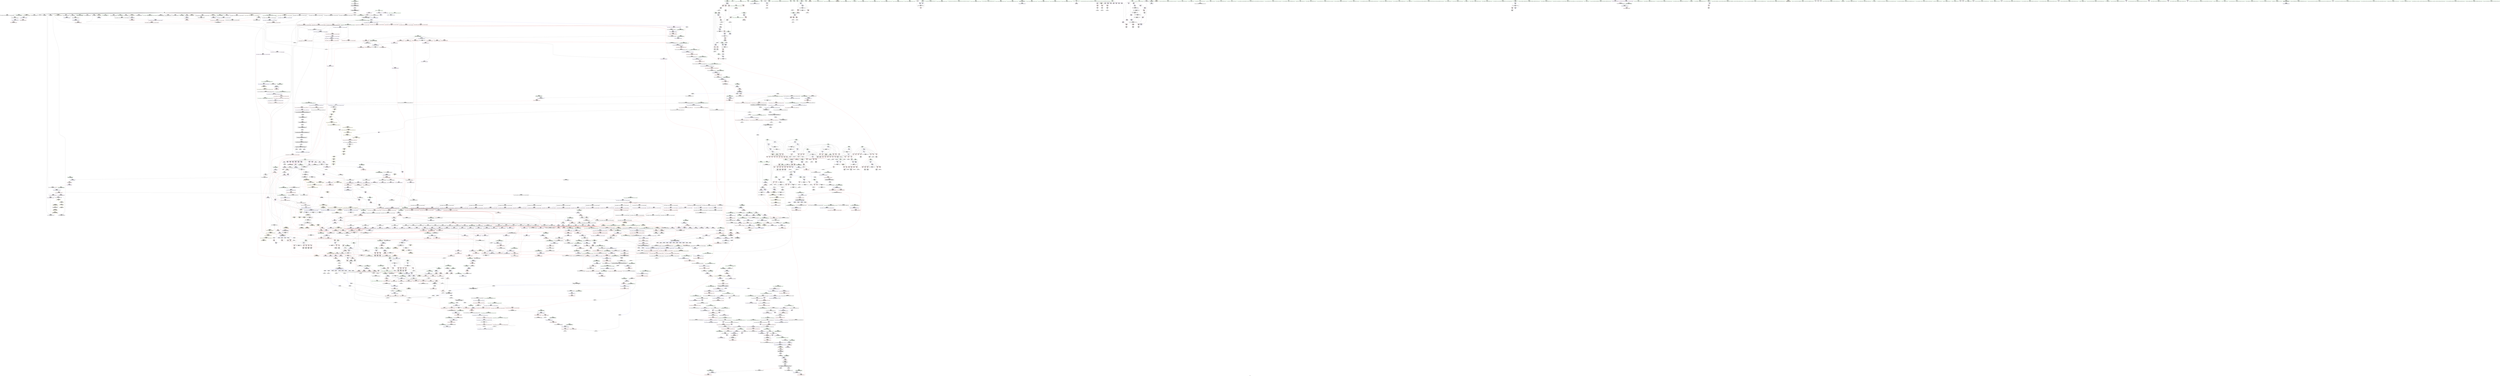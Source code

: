 digraph "SVFG" {
	label="SVFG";

	Node0x55d0bca3ed60 [shape=record,color=grey,label="{NodeID: 0\nNullPtr|{|<s41>108}}"];
	Node0x55d0bca3ed60 -> Node0x55d0bcad37d0[style=solid];
	Node0x55d0bca3ed60 -> Node0x55d0bcad38d0[style=solid];
	Node0x55d0bca3ed60 -> Node0x55d0bcad39a0[style=solid];
	Node0x55d0bca3ed60 -> Node0x55d0bcad3a70[style=solid];
	Node0x55d0bca3ed60 -> Node0x55d0bcad3b40[style=solid];
	Node0x55d0bca3ed60 -> Node0x55d0bcad3c10[style=solid];
	Node0x55d0bca3ed60 -> Node0x55d0bcad3ce0[style=solid];
	Node0x55d0bca3ed60 -> Node0x55d0bcad3db0[style=solid];
	Node0x55d0bca3ed60 -> Node0x55d0bcad3e80[style=solid];
	Node0x55d0bca3ed60 -> Node0x55d0bcad3f50[style=solid];
	Node0x55d0bca3ed60 -> Node0x55d0bcad4020[style=solid];
	Node0x55d0bca3ed60 -> Node0x55d0bcad40f0[style=solid];
	Node0x55d0bca3ed60 -> Node0x55d0bcad41c0[style=solid];
	Node0x55d0bca3ed60 -> Node0x55d0bcad4290[style=solid];
	Node0x55d0bca3ed60 -> Node0x55d0bcad4360[style=solid];
	Node0x55d0bca3ed60 -> Node0x55d0bcad4430[style=solid];
	Node0x55d0bca3ed60 -> Node0x55d0bcad4500[style=solid];
	Node0x55d0bca3ed60 -> Node0x55d0bcad45d0[style=solid];
	Node0x55d0bca3ed60 -> Node0x55d0bcad46a0[style=solid];
	Node0x55d0bca3ed60 -> Node0x55d0bcad4770[style=solid];
	Node0x55d0bca3ed60 -> Node0x55d0bcad4840[style=solid];
	Node0x55d0bca3ed60 -> Node0x55d0bcad4910[style=solid];
	Node0x55d0bca3ed60 -> Node0x55d0bcad49e0[style=solid];
	Node0x55d0bca3ed60 -> Node0x55d0bcad4ab0[style=solid];
	Node0x55d0bca3ed60 -> Node0x55d0bcad4b80[style=solid];
	Node0x55d0bca3ed60 -> Node0x55d0bcad4c50[style=solid];
	Node0x55d0bca3ed60 -> Node0x55d0bcad4d20[style=solid];
	Node0x55d0bca3ed60 -> Node0x55d0bcad4df0[style=solid];
	Node0x55d0bca3ed60 -> Node0x55d0bcad4ec0[style=solid];
	Node0x55d0bca3ed60 -> Node0x55d0bcad4f90[style=solid];
	Node0x55d0bca3ed60 -> Node0x55d0bcad5060[style=solid];
	Node0x55d0bca3ed60 -> Node0x55d0bcb092c0[style=solid];
	Node0x55d0bca3ed60 -> Node0x55d0bcb0d320[style=solid];
	Node0x55d0bca3ed60 -> Node0x55d0bcb0d3f0[style=solid];
	Node0x55d0bca3ed60 -> Node0x55d0bcb0d4c0[style=solid];
	Node0x55d0bca3ed60 -> Node0x55d0bcb0eec0[style=solid];
	Node0x55d0bca3ed60 -> Node0x55d0bcb14dd0[style=solid];
	Node0x55d0bca3ed60 -> Node0x55d0bcb3fe90[style=solid];
	Node0x55d0bca3ed60 -> Node0x55d0bcb46550[style=solid];
	Node0x55d0bca3ed60 -> Node0x55d0bcb46b50[style=solid];
	Node0x55d0bca3ed60 -> Node0x55d0bcb484d0[style=solid];
	Node0x55d0bca3ed60:s41 -> Node0x55d0bcb26f80[style=solid,color=red];
	Node0x55d0bcacd010 [shape=record,color=black,label="{NodeID: 443\n1063\<--1062\n\<--this1\n_ZNSaIiED2Ev\n|{<s0>64}}"];
	Node0x55d0bcacd010:s0 -> Node0x55d0bcb1f950[style=solid,color=red];
	Node0x55d0bcb1fa60 [shape=record,color=black,label="{NodeID: 3100\n1596 = PHI(1549, )\n0th arg _ZNKSt12_Vector_baseIiSaIiEE19_M_get_Tp_allocatorEv }"];
	Node0x55d0bcb1fa60 -> Node0x55d0bcb11900[style=solid];
	Node0x55d0bcb40b50 [shape=record,color=grey,label="{NodeID: 1993\n210 = Binary(207, 209, )\n}"];
	Node0x55d0bcb40b50 -> Node0x55d0bcad5a50[style=solid];
	Node0x55d0bcadc320 [shape=record,color=red,label="{NodeID: 886\n627\<--569\n\<--i3\nmain\n}"];
	Node0x55d0bcadc320 -> Node0x55d0bcb48f50[style=solid];
	Node0x55d0bcb12460 [shape=record,color=blue,label="{NodeID: 1329\n1732\<--1717\ncoerce.dive\<--__first.coerce\n_ZSt18uninitialized_copyISt13move_iteratorIPiES1_ET0_T_S4_S3_\n}"];
	Node0x55d0bcb12460 -> Node0x55d0bcb08a10[style=dashed];
	Node0x55d0bcac5610 [shape=record,color=green,label="{NodeID: 222\n1597\<--1598\nthis.addr\<--this.addr_field_insensitive\n_ZNKSt12_Vector_baseIiSaIiEE19_M_get_Tp_allocatorEv\n}"];
	Node0x55d0bcac5610 -> Node0x55d0bcb033f0[style=solid];
	Node0x55d0bcac5610 -> Node0x55d0bcb11900[style=solid];
	Node0x55d0bcae8820 [shape=record,color=purple,label="{NodeID: 665\n1227\<--1226\n_M_impl38\<--\n_ZNSt6vectorIiSaIiEE17_M_default_appendEm\n}"];
	Node0x55d0bcb07010 [shape=record,color=red,label="{NodeID: 1108\n2227\<--2076\nexn42\<--exn.slot\n_ZNSt6vectorIiSaIiEE17_M_realloc_insertIJiEEEvN9__gnu_cxx17__normal_iteratorIPiS1_EEDpOT_\n}"];
	Node0x55d0bca61b50 [shape=record,color=green,label="{NodeID: 1\n7\<--1\n__dso_handle\<--dummyObj\nGlob }"];
	Node0x55d0bcacd0e0 [shape=record,color=black,label="{NodeID: 444\n1100\<--1096\n\<--this1\n_ZNSt6vectorIiSaIiEE17_M_default_appendEm\n}"];
	Node0x55d0bcacd0e0 -> Node0x55d0bcae77e0[style=solid];
	Node0x55d0bcacd0e0 -> Node0x55d0bcae78b0[style=solid];
	Node0x55d0bcb1fb70 [shape=record,color=black,label="{NodeID: 3101\n1854 = PHI(1815, 1823, )\n0th arg _ZSt12__miter_baseIPiEDTcl12__miter_basecldtfp_4baseEEESt13move_iteratorIT_E }"];
	Node0x55d0bcb1fb70 -> Node0x55d0bcb133d0[style=solid];
	Node0x55d0bcb40cd0 [shape=record,color=grey,label="{NodeID: 1994\n207 = Binary(204, 206, )\n}"];
	Node0x55d0bcb40cd0 -> Node0x55d0bcb40b50[style=solid];
	Node0x55d0bcadc3f0 [shape=record,color=red,label="{NodeID: 887\n633\<--569\n\<--i3\nmain\n}"];
	Node0x55d0bcadc3f0 -> Node0x55d0bcacbc90[style=solid];
	Node0x55d0bcbd1ee0 [shape=record,color=yellow,style=double,label="{NodeID: 2437\n42V_1 = ENCHI(MR_42V_0)\npts\{1653 \}\nFun[_ZNSt6vectorIiSaIiEE12emplace_backIJiEEEvDpOT_]|{<s0>136|<s1>139}}"];
	Node0x55d0bcbd1ee0:s0 -> Node0x55d0bc2d6310[style=dashed,color=red];
	Node0x55d0bcbd1ee0:s1 -> Node0x55d0bcbd3660[style=dashed,color=red];
	Node0x55d0bcb12530 [shape=record,color=blue,label="{NodeID: 1330\n1734\<--1718\ncoerce.dive1\<--__last.coerce\n_ZSt18uninitialized_copyISt13move_iteratorIPiES1_ET0_T_S4_S3_\n}"];
	Node0x55d0bcb12530 -> Node0x55d0bcb08ae0[style=dashed];
	Node0x55d0bcac56e0 [shape=record,color=green,label="{NodeID: 223\n1606\<--1607\nthis.addr\<--this.addr_field_insensitive\n_ZNK9__gnu_cxx13new_allocatorIiE8max_sizeEv\n}"];
	Node0x55d0bcac56e0 -> Node0x55d0bcb034c0[style=solid];
	Node0x55d0bcac56e0 -> Node0x55d0bcb119d0[style=solid];
	Node0x55d0bcae88f0 [shape=record,color=purple,label="{NodeID: 666\n1228\<--1226\n_M_start39\<--\n_ZNSt6vectorIiSaIiEE17_M_default_appendEm\n}"];
	Node0x55d0bcae88f0 -> Node0x55d0bcb00c20[style=solid];
	Node0x55d0bcb070e0 [shape=record,color=red,label="{NodeID: 1109\n2228\<--2078\nsel\<--ehselector.slot\n_ZNSt6vectorIiSaIiEE17_M_realloc_insertIJiEEEvN9__gnu_cxx17__normal_iteratorIPiS1_EEDpOT_\n}"];
	Node0x55d0bca642a0 [shape=record,color=green,label="{NodeID: 2\n14\<--1\n\<--dummyObj\nCan only get source location for instruction, argument, global var or function.}"];
	Node0x55d0bcacd1b0 [shape=record,color=black,label="{NodeID: 445\n1104\<--1096\n\<--this1\n_ZNSt6vectorIiSaIiEE17_M_default_appendEm\n}"];
	Node0x55d0bcacd1b0 -> Node0x55d0bcae7980[style=solid];
	Node0x55d0bcacd1b0 -> Node0x55d0bcae7a50[style=solid];
	Node0x55d0bcb1fcc0 [shape=record,color=black,label="{NodeID: 3102\n978 = PHI(919, 1198, 1217, 2174, 2191, )\n0th arg _ZNSt12_Vector_baseIiSaIiEE13_M_deallocateEPim }"];
	Node0x55d0bcb1fcc0 -> Node0x55d0bcb0e020[style=solid];
	Node0x55d0bcb40e50 [shape=record,color=grey,label="{NodeID: 1995\n224 = Binary(221, 223, )\n}"];
	Node0x55d0bcb40e50 -> Node0x55d0bcad5d90[style=solid];
	Node0x55d0bcadc4c0 [shape=record,color=red,label="{NodeID: 888\n640\<--569\n\<--i3\nmain\n}"];
	Node0x55d0bcadc4c0 -> Node0x55d0bcb45ad0[style=solid];
	Node0x55d0bcb12600 [shape=record,color=blue,label="{NodeID: 1331\n1724\<--1719\n__result.addr\<--__result\n_ZSt18uninitialized_copyISt13move_iteratorIPiES1_ET0_T_S4_S3_\n}"];
	Node0x55d0bcb12600 -> Node0x55d0bcb03db0[style=dashed];
	Node0x55d0bcac57b0 [shape=record,color=green,label="{NodeID: 224\n1615\<--1616\n__a.addr\<--__a.addr_field_insensitive\n_ZNSt16allocator_traitsISaIiEE8allocateERS0_m\n}"];
	Node0x55d0bcac57b0 -> Node0x55d0bcb03590[style=solid];
	Node0x55d0bcac57b0 -> Node0x55d0bcb11aa0[style=solid];
	Node0x55d0bcae89c0 [shape=record,color=purple,label="{NodeID: 667\n1237\<--1236\n_M_impl44\<--\n_ZNSt6vectorIiSaIiEE17_M_default_appendEm\n}"];
	Node0x55d0bcb071b0 [shape=record,color=red,label="{NodeID: 1110\n2116\<--2115\n\<--_M_start\n_ZNSt6vectorIiSaIiEE17_M_realloc_insertIJiEEEvN9__gnu_cxx17__normal_iteratorIPiS1_EEDpOT_\n|{<s0>150}}"];
	Node0x55d0bcb071b0:s0 -> Node0x55d0bcb1d7c0[style=solid,color=red];
	Node0x55d0bcabcd80 [shape=record,color=green,label="{NodeID: 3\n19\<--1\n.str\<--dummyObj\nGlob }"];
	Node0x55d0bcacd280 [shape=record,color=black,label="{NodeID: 446\n1115\<--1096\n\<--this1\n_ZNSt6vectorIiSaIiEE17_M_default_appendEm\n}"];
	Node0x55d0bcacd280 -> Node0x55d0bcae7b20[style=solid];
	Node0x55d0bcacd280 -> Node0x55d0bcae7bf0[style=solid];
	Node0x55d0bcb1fed0 [shape=record,color=black,label="{NodeID: 3103\n979 = PHI(922, 1199, 1221, 2175, 2195, )\n1st arg _ZNSt12_Vector_baseIiSaIiEE13_M_deallocateEPim }"];
	Node0x55d0bcb1fed0 -> Node0x55d0bcb0e0f0[style=solid];
	Node0x55d0bcb40fd0 [shape=record,color=grey,label="{NodeID: 1996\n221 = Binary(218, 220, )\n}"];
	Node0x55d0bcb40fd0 -> Node0x55d0bcb40e50[style=solid];
	Node0x55d0bcadc590 [shape=record,color=red,label="{NodeID: 889\n646\<--571\n\<--i12\nmain\n}"];
	Node0x55d0bcadc590 -> Node0x55d0bcb493d0[style=solid];
	Node0x55d0bcb126d0 [shape=record,color=blue,label="{NodeID: 1332\n1726\<--248\n__assignable\<--\n_ZSt18uninitialized_copyISt13move_iteratorIPiES1_ET0_T_S4_S3_\n}"];
	Node0x55d0bcac5880 [shape=record,color=green,label="{NodeID: 225\n1617\<--1618\n__n.addr\<--__n.addr_field_insensitive\n_ZNSt16allocator_traitsISaIiEE8allocateERS0_m\n}"];
	Node0x55d0bcac5880 -> Node0x55d0bcb03660[style=solid];
	Node0x55d0bcac5880 -> Node0x55d0bcb11b70[style=solid];
	Node0x55d0bcae8a90 [shape=record,color=purple,label="{NodeID: 668\n1238\<--1236\n_M_start45\<--\n_ZNSt6vectorIiSaIiEE17_M_default_appendEm\n}"];
	Node0x55d0bcae8a90 -> Node0x55d0bcb0f3a0[style=solid];
	Node0x55d0bcb07280 [shape=record,color=red,label="{NodeID: 1111\n2120\<--2117\n\<--call8\n_ZNSt6vectorIiSaIiEE17_M_realloc_insertIJiEEEvN9__gnu_cxx17__normal_iteratorIPiS1_EEDpOT_\n|{<s0>150}}"];
	Node0x55d0bcb07280:s0 -> Node0x55d0bcb1daa0[style=solid,color=red];
	Node0x55d0bcabd0c0 [shape=record,color=green,label="{NodeID: 4\n21\<--1\n.str.2\<--dummyObj\nGlob }"];
	Node0x55d0bcacd350 [shape=record,color=black,label="{NodeID: 447\n1120\<--1096\n\<--this1\n_ZNSt6vectorIiSaIiEE17_M_default_appendEm\n|{<s0>65}}"];
	Node0x55d0bcacd350:s0 -> Node0x55d0bcb215a0[style=solid,color=red];
	Node0x55d0bcb200e0 [shape=record,color=black,label="{NodeID: 3104\n980 = PHI(932, 1200, 1233, 2176, 2207, )\n2nd arg _ZNSt12_Vector_baseIiSaIiEE13_M_deallocateEPim }"];
	Node0x55d0bcb200e0 -> Node0x55d0bcb0e1c0[style=solid];
	Node0x55d0bcb41150 [shape=record,color=grey,label="{NodeID: 1997\n601 = Binary(600, 602, )\n}"];
	Node0x55d0bcb41150 -> Node0x55d0bcb0b9f0[style=solid];
	Node0x55d0bcadc660 [shape=record,color=red,label="{NodeID: 890\n656\<--571\n\<--i12\nmain\n}"];
	Node0x55d0bcadc660 -> Node0x55d0bcacbd60[style=solid];
	Node0x55d0bcbd21b0 [shape=record,color=yellow,style=double,label="{NodeID: 2440\n16V_1 = ENCHI(MR_16V_0)\npts\{120000 \}\nFun[_ZNSt6vectorIiSaIiEE12emplace_backIJiEEEvDpOT_]|{|<s1>137|<s2>139}}"];
	Node0x55d0bcbd21b0 -> Node0x55d0bcb9a630[style=dashed];
	Node0x55d0bcbd21b0:s1 -> Node0x55d0bcbc7c30[style=dashed,color=red];
	Node0x55d0bcbd21b0:s2 -> Node0x55d0bcbd3120[style=dashed,color=red];
	Node0x55d0bcb127a0 [shape=record,color=blue, style = dotted,label="{NodeID: 1333\n2376\<--2378\noffset_0\<--dummyVal\n_ZSt18uninitialized_copyISt13move_iteratorIPiES1_ET0_T_S4_S3_\n}"];
	Node0x55d0bcb127a0 -> Node0x55d0bcb03e80[style=dashed];
	Node0x55d0bcac5950 [shape=record,color=green,label="{NodeID: 226\n1625\<--1626\n_ZN9__gnu_cxx13new_allocatorIiE8allocateEmPKv\<--_ZN9__gnu_cxx13new_allocatorIiE8allocateEmPKv_field_insensitive\n}"];
	Node0x55d0bcae8b60 [shape=record,color=purple,label="{NodeID: 669\n1246\<--1245\n_M_impl48\<--\n_ZNSt6vectorIiSaIiEE17_M_default_appendEm\n}"];
	Node0x55d0bcb07350 [shape=record,color=red,label="{NodeID: 1112\n2130\<--2129\n\<--call12\n_ZNSt6vectorIiSaIiEE17_M_realloc_insertIJiEEEvN9__gnu_cxx17__normal_iteratorIPiS1_EEDpOT_\n|{<s0>153}}"];
	Node0x55d0bcb07350:s0 -> Node0x55d0bcb1d7c0[style=solid,color=red];
	Node0x55d0bcabd180 [shape=record,color=green,label="{NodeID: 5\n23\<--1\n.str.3\<--dummyObj\nGlob }"];
	Node0x55d0bcacd420 [shape=record,color=black,label="{NodeID: 448\n1125\<--1096\n\<--this1\n_ZNSt6vectorIiSaIiEE17_M_default_appendEm\n}"];
	Node0x55d0bcacd420 -> Node0x55d0bcae7cc0[style=solid];
	Node0x55d0bcacd420 -> Node0x55d0bcae7d90[style=solid];
	Node0x55d0bcb202f0 [shape=record,color=black,label="{NodeID: 3105\n1537 = PHI(1486, 1843, 1845, 1847, )\n0th arg _ZSt12__niter_baseIPiET_S1_ }"];
	Node0x55d0bcb202f0 -> Node0x55d0bcb11350[style=solid];
	Node0x55d0bcb412d0 [shape=record,color=grey,label="{NodeID: 1998\n193 = Binary(194, 192, )\n}"];
	Node0x55d0bcb412d0 -> Node0x55d0bcb09be0[style=solid];
	Node0x55d0bcadc730 [shape=record,color=red,label="{NodeID: 891\n670\<--571\n\<--i12\nmain\n}"];
	Node0x55d0bcadc730 -> Node0x55d0bcacbfd0[style=solid];
	Node0x55d0bcbd2290 [shape=record,color=yellow,style=double,label="{NodeID: 2441\n18V_1 = ENCHI(MR_18V_0)\npts\{120001 \}\nFun[_ZNSt6vectorIiSaIiEE12emplace_backIJiEEEvDpOT_]|{|<s4>137|<s5>139}}"];
	Node0x55d0bcbd2290 -> Node0x55d0bcb056e0[style=dashed];
	Node0x55d0bcbd2290 -> Node0x55d0bcb05880[style=dashed];
	Node0x55d0bcbd2290 -> Node0x55d0bcb05950[style=dashed];
	Node0x55d0bcbd2290 -> Node0x55d0bcb141a0[style=dashed];
	Node0x55d0bcbd2290:s4 -> Node0x55d0bcbc7c30[style=dashed,color=red];
	Node0x55d0bcbd2290:s5 -> Node0x55d0bcbd3200[style=dashed,color=red];
	Node0x55d0bcb12870 [shape=record,color=blue, style = dotted,label="{NodeID: 1334\n2379\<--2381\noffset_0\<--dummyVal\n_ZSt18uninitialized_copyISt13move_iteratorIPiES1_ET0_T_S4_S3_\n}"];
	Node0x55d0bcb12870 -> Node0x55d0bcb03f50[style=dashed];
	Node0x55d0bcac5a50 [shape=record,color=green,label="{NodeID: 227\n1632\<--1633\nthis.addr\<--this.addr_field_insensitive\n_ZN9__gnu_cxx13new_allocatorIiE8allocateEmPKv\n}"];
	Node0x55d0bcac5a50 -> Node0x55d0bcb03730[style=solid];
	Node0x55d0bcac5a50 -> Node0x55d0bcb11c40[style=solid];
	Node0x55d0bcae8c30 [shape=record,color=purple,label="{NodeID: 670\n1247\<--1245\n_M_finish49\<--\n_ZNSt6vectorIiSaIiEE17_M_default_appendEm\n}"];
	Node0x55d0bcae8c30 -> Node0x55d0bcb0f470[style=solid];
	Node0x55d0bcb07420 [shape=record,color=red,label="{NodeID: 1113\n2134\<--2133\n\<--_M_finish\n_ZNSt6vectorIiSaIiEE17_M_realloc_insertIJiEEEvN9__gnu_cxx17__normal_iteratorIPiS1_EEDpOT_\n|{<s0>153}}"];
	Node0x55d0bcb07420:s0 -> Node0x55d0bcb1daa0[style=solid,color=red];
	Node0x55d0bcabd240 [shape=record,color=green,label="{NodeID: 6\n25\<--1\n.str.4\<--dummyObj\nGlob }"];
	Node0x55d0bcacd4f0 [shape=record,color=black,label="{NodeID: 449\n1138\<--1096\n\<--this1\n_ZNSt6vectorIiSaIiEE17_M_default_appendEm\n|{<s0>69}}"];
	Node0x55d0bcacd4f0:s0 -> Node0x55d0bcb28830[style=solid,color=red];
	Node0x55d0bcb204c0 [shape=record,color=black,label="{NodeID: 3106\n2050 = PHI(1992, 2011, 2043, 2109, 2272, )\n0th arg _ZSt7forwardIiEOT_RNSt16remove_referenceIS0_E4typeE }"];
	Node0x55d0bcb204c0 -> Node0x55d0bcb14680[style=solid];
	Node0x55d0bcb41450 [shape=record,color=grey,label="{NodeID: 1999\n622 = Binary(621, 194, )\n}"];
	Node0x55d0bcb41450 -> Node0x55d0bcb0bb90[style=solid];
	Node0x55d0bcadc800 [shape=record,color=red,label="{NodeID: 892\n684\<--571\n\<--i12\nmain\n}"];
	Node0x55d0bcadc800 -> Node0x55d0bcacc240[style=solid];
	Node0x55d0bcbd2370 [shape=record,color=yellow,style=double,label="{NodeID: 2442\n20V_1 = ENCHI(MR_20V_0)\npts\{120002 \}\nFun[_ZNSt6vectorIiSaIiEE12emplace_backIJiEEEvDpOT_]|{|<s2>139|<s3>139}}"];
	Node0x55d0bcbd2370 -> Node0x55d0bcb057b0[style=dashed];
	Node0x55d0bcbd2370 -> Node0x55d0bcb9b030[style=dashed];
	Node0x55d0bcbd2370:s2 -> Node0x55d0bcb07760[style=dashed,color=red];
	Node0x55d0bcbd2370:s3 -> Node0x55d0bcb155f0[style=dashed,color=red];
	Node0x55d0bcb12940 [shape=record,color=blue,label="{NodeID: 1335\n1772\<--1759\ncoerce.dive\<--__first.coerce\n_ZNSt20__uninitialized_copyILb1EE13__uninit_copyISt13move_iteratorIPiES3_EET0_T_S6_S5_\n}"];
	Node0x55d0bcb12940 -> Node0x55d0bcb08bb0[style=dashed];
	Node0x55d0bcac5b20 [shape=record,color=green,label="{NodeID: 228\n1634\<--1635\n__n.addr\<--__n.addr_field_insensitive\n_ZN9__gnu_cxx13new_allocatorIiE8allocateEmPKv\n}"];
	Node0x55d0bcac5b20 -> Node0x55d0bcb03800[style=solid];
	Node0x55d0bcac5b20 -> Node0x55d0bcb038d0[style=solid];
	Node0x55d0bcac5b20 -> Node0x55d0bcb11d10[style=solid];
	Node0x55d0bcae8d00 [shape=record,color=purple,label="{NodeID: 671\n1253\<--1252\n_M_impl51\<--\n_ZNSt6vectorIiSaIiEE17_M_default_appendEm\n}"];
	Node0x55d0bcbc23f0 [shape=record,color=black,label="{NodeID: 2221\nMR_16V_3 = PHI(MR_16V_4, MR_16V_2, )\npts\{120000 \}\n|{|<s1>44}}"];
	Node0x55d0bcbc23f0 -> Node0x55d0bcbad730[style=dashed];
	Node0x55d0bcbc23f0:s1 -> Node0x55d0bcba4130[style=dashed,color=red];
	Node0x55d0bcb074f0 [shape=record,color=red,label="{NodeID: 1114\n2183\<--2182\n\<--_M_start26\n_ZNSt6vectorIiSaIiEE17_M_realloc_insertIJiEEEvN9__gnu_cxx17__normal_iteratorIPiS1_EEDpOT_\n|{<s0>162}}"];
	Node0x55d0bcb074f0:s0 -> Node0x55d0bcb27780[style=solid,color=red];
	Node0x55d0bcabdab0 [shape=record,color=green,label="{NodeID: 7\n27\<--1\n.str.5\<--dummyObj\nGlob }"];
	Node0x55d0bcacd5c0 [shape=record,color=black,label="{NodeID: 450\n1149\<--1096\n\<--this1\n_ZNSt6vectorIiSaIiEE17_M_default_appendEm\n|{<s0>70}}"];
	Node0x55d0bcacd5c0:s0 -> Node0x55d0bcb215a0[style=solid,color=red];
	Node0x55d0bcb206d0 [shape=record,color=black,label="{NodeID: 3107\n1076 = PHI(526, )\n0th arg _ZNSt6vectorIiSaIiEE17_M_default_appendEm }"];
	Node0x55d0bcb206d0 -> Node0x55d0bcb0e9e0[style=solid];
	Node0x55d0bcb415d0 [shape=record,color=grey,label="{NodeID: 2000\n199 = Binary(198, 194, )\n|{<s0>13}}"];
	Node0x55d0bcb415d0:s0 -> Node0x55d0bcb20ec0[style=solid,color=red];
	Node0x55d0bcadc8d0 [shape=record,color=red,label="{NodeID: 893\n703\<--571\n\<--i12\nmain\n}"];
	Node0x55d0bcadc8d0 -> Node0x55d0bcb42f50[style=solid];
	Node0x55d0bcb12a10 [shape=record,color=blue,label="{NodeID: 1336\n1774\<--1760\ncoerce.dive1\<--__last.coerce\n_ZNSt20__uninitialized_copyILb1EE13__uninit_copyISt13move_iteratorIPiES3_EET0_T_S6_S5_\n}"];
	Node0x55d0bcb12a10 -> Node0x55d0bcb08c80[style=dashed];
	Node0x55d0bcace040 [shape=record,color=green,label="{NodeID: 229\n1636\<--1637\n.addr\<--.addr_field_insensitive\n_ZN9__gnu_cxx13new_allocatorIiE8allocateEmPKv\n}"];
	Node0x55d0bcace040 -> Node0x55d0bcb11de0[style=solid];
	Node0x55d0bcae8dd0 [shape=record,color=purple,label="{NodeID: 672\n1254\<--1252\n_M_end_of_storage52\<--\n_ZNSt6vectorIiSaIiEE17_M_default_appendEm\n}"];
	Node0x55d0bcae8dd0 -> Node0x55d0bcb0f540[style=solid];
	Node0x55d0bcbc28c0 [shape=record,color=black,label="{NodeID: 2222\nMR_18V_5 = PHI(MR_18V_6, MR_18V_3, )\npts\{120001 \}\n|{|<s1>44}}"];
	Node0x55d0bcbc28c0 -> Node0x55d0bcbadc30[style=dashed];
	Node0x55d0bcbc28c0:s1 -> Node0x55d0bcba4630[style=dashed,color=red];
	Node0x55d0bcb075c0 [shape=record,color=red,label="{NodeID: 1115\n2187\<--2186\n\<--_M_finish28\n_ZNSt6vectorIiSaIiEE17_M_realloc_insertIJiEEEvN9__gnu_cxx17__normal_iteratorIPiS1_EEDpOT_\n|{<s0>162}}"];
	Node0x55d0bcb075c0:s0 -> Node0x55d0bcb27cd0[style=solid,color=red];
	Node0x55d0bcabdb40 [shape=record,color=green,label="{NodeID: 8\n29\<--1\n.str.6\<--dummyObj\nGlob }"];
	Node0x55d0bcbdfbb0 [shape=record,color=yellow,style=double,label="{NodeID: 2665\nRETMU(7V_2)\npts\{96 \}\nFun[__cxx_global_array_dtor]}"];
	Node0x55d0bcacd690 [shape=record,color=black,label="{NodeID: 451\n1156\<--1096\n\<--this1\n_ZNSt6vectorIiSaIiEE17_M_default_appendEm\n}"];
	Node0x55d0bcacd690 -> Node0x55d0bcae7e60[style=solid];
	Node0x55d0bcacd690 -> Node0x55d0bcae7f30[style=solid];
	Node0x55d0bcb207e0 [shape=record,color=black,label="{NodeID: 3108\n1077 = PHI(533, )\n1st arg _ZNSt6vectorIiSaIiEE17_M_default_appendEm }"];
	Node0x55d0bcb207e0 -> Node0x55d0bcb0eab0[style=solid];
	Node0x55d0bcb41750 [shape=record,color=grey,label="{NodeID: 2001\n164 = Binary(162, 163, )\n}"];
	Node0x55d0bcb41750 -> Node0x55d0bcb418d0[style=solid];
	Node0x55d0bcadc9a0 [shape=record,color=red,label="{NodeID: 894\n715\<--571\n\<--i12\nmain\n}"];
	Node0x55d0bcadc9a0 -> Node0x55d0bcb42dd0[style=solid];
	Node0x55d0bcbd2530 [shape=record,color=yellow,style=double,label="{NodeID: 2444\n141V_1 = ENCHI(MR_141V_0)\npts\{588 590 \}\nFun[_ZNSt6vectorIiSaIiEE12emplace_backIJiEEEvDpOT_]|{<s0>136|<s1>139}}"];
	Node0x55d0bcbd2530:s0 -> Node0x55d0bcbc57a0[style=dashed,color=red];
	Node0x55d0bcbd2530:s1 -> Node0x55d0bcbd3580[style=dashed,color=red];
	Node0x55d0bcb12ae0 [shape=record,color=blue,label="{NodeID: 1337\n1766\<--1761\n__result.addr\<--__result\n_ZNSt20__uninitialized_copyILb1EE13__uninit_copyISt13move_iteratorIPiES3_EET0_T_S6_S5_\n}"];
	Node0x55d0bcb12ae0 -> Node0x55d0bcb04020[style=dashed];
	Node0x55d0bcace110 [shape=record,color=green,label="{NodeID: 230\n1647\<--1648\n_ZSt17__throw_bad_allocv\<--_ZSt17__throw_bad_allocv_field_insensitive\n}"];
	Node0x55d0bcae8ea0 [shape=record,color=purple,label="{NodeID: 673\n1282\<--1281\n_M_impl\<--\n_ZNSt6vectorIiSaIiEE15_M_erase_at_endEPi\n}"];
	Node0x55d0bcbc2dc0 [shape=record,color=black,label="{NodeID: 2223\nMR_88V_3 = PHI(MR_88V_4, MR_88V_2, )\npts\{1653 120002 \}\n|{|<s1>44|<s2>44}}"];
	Node0x55d0bcbc2dc0 -> Node0x55d0bcbae130[style=dashed];
	Node0x55d0bcbc2dc0:s1 -> Node0x55d0bcba3c30[style=dashed,color=red];
	Node0x55d0bcbc2dc0:s2 -> Node0x55d0bcba4b30[style=dashed,color=red];
	Node0x55d0bcb07690 [shape=record,color=red,label="{NodeID: 1116\n2195\<--2194\n\<--_M_start31\n_ZNSt6vectorIiSaIiEE17_M_realloc_insertIJiEEEvN9__gnu_cxx17__normal_iteratorIPiS1_EEDpOT_\n|{<s0>163}}"];
	Node0x55d0bcb07690:s0 -> Node0x55d0bcb1fed0[style=solid,color=red];
	Node0x55d0bcabdc00 [shape=record,color=green,label="{NodeID: 9\n32\<--1\n\<--dummyObj\nCan only get source location for instruction, argument, global var or function.}"];
	Node0x55d0bcbdfcc0 [shape=record,color=yellow,style=double,label="{NodeID: 2666\nRETMU(2V_1)\npts\{120000 120001 120002 \}\nFun[__cxx_global_array_dtor]}"];
	Node0x55d0bcacd760 [shape=record,color=black,label="{NodeID: 452\n1160\<--1096\n\<--this1\n_ZNSt6vectorIiSaIiEE17_M_default_appendEm\n}"];
	Node0x55d0bcacd760 -> Node0x55d0bcae8000[style=solid];
	Node0x55d0bcacd760 -> Node0x55d0bcae80d0[style=solid];
	Node0x55d0bcb208f0 [shape=record,color=black,label="{NodeID: 3109\n1605 = PHI(1590, 1641, )\n0th arg _ZNK9__gnu_cxx13new_allocatorIiE8max_sizeEv }"];
	Node0x55d0bcb208f0 -> Node0x55d0bcb119d0[style=solid];
	Node0x55d0bcb418d0 [shape=record,color=grey,label="{NodeID: 2002\n166 = Binary(164, 165, )\n}"];
	Node0x55d0bcb418d0 -> Node0x55d0bcb41ed0[style=solid];
	Node0x55d0bcadca70 [shape=record,color=red,label="{NodeID: 895\n763\<--571\n\<--i12\nmain\n}"];
	Node0x55d0bcadca70 -> Node0x55d0bcb457d0[style=solid];
	Node0x55d0bcbd2610 [shape=record,color=yellow,style=double,label="{NodeID: 2445\n16V_1 = ENCHI(MR_16V_0)\npts\{120000 \}\nFun[_ZNSt6vectorIiSaIiEE5clearEv]}"];
	Node0x55d0bcbd2610 -> Node0x55d0bcaddec0[style=dashed];
	Node0x55d0bcb12bb0 [shape=record,color=blue, style = dotted,label="{NodeID: 1338\n2382\<--2384\noffset_0\<--dummyVal\n_ZNSt20__uninitialized_copyILb1EE13__uninit_copyISt13move_iteratorIPiES3_EET0_T_S6_S5_\n}"];
	Node0x55d0bcb12bb0 -> Node0x55d0bcb040f0[style=dashed];
	Node0x55d0bcace1e0 [shape=record,color=green,label="{NodeID: 231\n1652\<--1653\ncall2\<--call2_field_insensitive\n_ZN9__gnu_cxx13new_allocatorIiE8allocateEmPKv\n}"];
	Node0x55d0bcace1e0 -> Node0x55d0bcadfc00[style=solid];
	Node0x55d0bcae8f70 [shape=record,color=purple,label="{NodeID: 674\n1283\<--1281\n_M_finish\<--\n_ZNSt6vectorIiSaIiEE15_M_erase_at_endEPi\n}"];
	Node0x55d0bcae8f70 -> Node0x55d0bcb00f60[style=solid];
	Node0x55d0bcb07760 [shape=record,color=red,label="{NodeID: 1117\n2199\<--2198\n\<--_M_end_of_storage\n_ZNSt6vectorIiSaIiEE17_M_realloc_insertIJiEEEvN9__gnu_cxx17__normal_iteratorIPiS1_EEDpOT_\n}"];
	Node0x55d0bcb07760 -> Node0x55d0bcae2f30[style=solid];
	Node0x55d0bcabdd00 [shape=record,color=green,label="{NodeID: 10\n194\<--1\n\<--dummyObj\nCan only get source location for instruction, argument, global var or function.}"];
	Node0x55d0bcacd830 [shape=record,color=black,label="{NodeID: 453\n1165\<--1096\n\<--this1\n_ZNSt6vectorIiSaIiEE17_M_default_appendEm\n|{<s0>72}}"];
	Node0x55d0bcacd830:s0 -> Node0x55d0bcb215a0[style=solid,color=red];
	Node0x55d0bcb20a40 [shape=record,color=black,label="{NodeID: 3110\n1890 = PHI(1882, )\n0th arg _ZNSt11__copy_moveILb1ELb1ESt26random_access_iterator_tagE8__copy_mIiEEPT_PKS3_S6_S4_ }"];
	Node0x55d0bcb20a40 -> Node0x55d0bcb137e0[style=solid];
	Node0x55d0bcb41a50 [shape=record,color=grey,label="{NodeID: 2003\n533 = Binary(531, 532, )\n|{<s0>31}}"];
	Node0x55d0bcb41a50:s0 -> Node0x55d0bcb207e0[style=solid,color=red];
	Node0x55d0bcadcb40 [shape=record,color=red,label="{NodeID: 896\n652\<--573\n\<--j\nmain\n}"];
	Node0x55d0bcadcb40 -> Node0x55d0bcb49250[style=solid];
	Node0x55d0bcbd2720 [shape=record,color=yellow,style=double,label="{NodeID: 2446\n18V_1 = ENCHI(MR_18V_0)\npts\{120001 \}\nFun[_ZNSt6vectorIiSaIiEE5clearEv]|{<s0>46|<s1>46}}"];
	Node0x55d0bcbd2720:s0 -> Node0x55d0bcb00f60[style=dashed,color=red];
	Node0x55d0bcbd2720:s1 -> Node0x55d0bcb0f7b0[style=dashed,color=red];
	Node0x55d0bcb12c80 [shape=record,color=blue, style = dotted,label="{NodeID: 1339\n2385\<--2387\noffset_0\<--dummyVal\n_ZNSt20__uninitialized_copyILb1EE13__uninit_copyISt13move_iteratorIPiES3_EET0_T_S6_S5_\n}"];
	Node0x55d0bcb12c80 -> Node0x55d0bcb041c0[style=dashed];
	Node0x55d0bcace2b0 [shape=record,color=green,label="{NodeID: 232\n1654\<--1655\n_Znwm\<--_Znwm_field_insensitive\n}"];
	Node0x55d0bcae9040 [shape=record,color=purple,label="{NodeID: 675\n1290\<--1289\n_M_impl2\<--\n_ZNSt6vectorIiSaIiEE15_M_erase_at_endEPi\n}"];
	Node0x55d0bcbc37f0 [shape=record,color=black,label="{NodeID: 2225\nMR_26V_3 = PHI(MR_26V_4, MR_26V_2, )\npts\{177 \}\n}"];
	Node0x55d0bcbc37f0 -> Node0x55d0bcad75f0[style=dashed];
	Node0x55d0bcb07830 [shape=record,color=red,label="{NodeID: 1118\n2203\<--2202\n\<--_M_start34\n_ZNSt6vectorIiSaIiEE17_M_realloc_insertIJiEEEvN9__gnu_cxx17__normal_iteratorIPiS1_EEDpOT_\n}"];
	Node0x55d0bcb07830 -> Node0x55d0bcae3000[style=solid];
	Node0x55d0bcabde00 [shape=record,color=green,label="{NodeID: 11\n248\<--1\n\<--dummyObj\nCan only get source location for instruction, argument, global var or function.}"];
	Node0x55d0bcacd900 [shape=record,color=black,label="{NodeID: 454\n1186\<--1096\n\<--this1\n_ZNSt6vectorIiSaIiEE17_M_default_appendEm\n|{<s0>75}}"];
	Node0x55d0bcacd900:s0 -> Node0x55d0bcb215a0[style=solid,color=red];
	Node0x55d0bcb20b50 [shape=record,color=black,label="{NodeID: 3111\n1891 = PHI(1883, )\n1st arg _ZNSt11__copy_moveILb1ELb1ESt26random_access_iterator_tagE8__copy_mIiEEPT_PKS3_S6_S4_ }"];
	Node0x55d0bcb20b50 -> Node0x55d0bcb138b0[style=solid];
	Node0x55d0bcb41bd0 [shape=record,color=grey,label="{NodeID: 2004\n931 = Binary(929, 930, )\n}"];
	Node0x55d0bcb41bd0 -> Node0x55d0bcb41d50[style=solid];
	Node0x55d0bcadcc10 [shape=record,color=red,label="{NodeID: 897\n659\<--573\n\<--j\nmain\n}"];
	Node0x55d0bcadcc10 -> Node0x55d0bcacbe30[style=solid];
	Node0x55d0bcb12d50 [shape=record,color=blue,label="{NodeID: 1340\n1806\<--1793\ncoerce.dive\<--__first.coerce\n_ZSt4copyISt13move_iteratorIPiES1_ET0_T_S4_S3_\n}"];
	Node0x55d0bcb12d50 -> Node0x55d0bcb08d50[style=dashed];
	Node0x55d0bcace3b0 [shape=record,color=green,label="{NodeID: 233\n1666\<--1667\n__first\<--__first_field_insensitive\n_ZSt22__uninitialized_copy_aISt13move_iteratorIPiES1_iET0_T_S4_S3_RSaIT1_E\n}"];
	Node0x55d0bcace3b0 -> Node0x55d0bcadfda0[style=solid];
	Node0x55d0bcace3b0 -> Node0x55d0bcae9790[style=solid];
	Node0x55d0bcae9110 [shape=record,color=purple,label="{NodeID: 676\n1291\<--1289\n_M_finish3\<--\n_ZNSt6vectorIiSaIiEE15_M_erase_at_endEPi\n}"];
	Node0x55d0bcae9110 -> Node0x55d0bcb0f7b0[style=solid];
	Node0x55d0bcbc3cf0 [shape=record,color=black,label="{NodeID: 2226\nMR_34V_2 = PHI(MR_34V_6, MR_34V_1, )\npts\{185 \}\n}"];
	Node0x55d0bcb07900 [shape=record,color=red,label="{NodeID: 1119\n2245\<--2242\nthis1\<--this.addr\n_ZNSt6vectorIiSaIiEE3endEv\n}"];
	Node0x55d0bcb07900 -> Node0x55d0bcae30d0[style=solid];
	Node0x55d0bcabdf00 [shape=record,color=green,label="{NodeID: 12\n304\<--1\n\<--dummyObj\nCan only get source location for instruction, argument, global var or function.}"];
	Node0x55d0bcacd9d0 [shape=record,color=black,label="{NodeID: 455\n1198\<--1096\n\<--this1\n_ZNSt6vectorIiSaIiEE17_M_default_appendEm\n|{<s0>78}}"];
	Node0x55d0bcacd9d0:s0 -> Node0x55d0bcb1fcc0[style=solid,color=red];
	Node0x55d0bcb20c60 [shape=record,color=black,label="{NodeID: 3112\n1892 = PHI(1884, )\n2nd arg _ZNSt11__copy_moveILb1ELb1ESt26random_access_iterator_tagE8__copy_mIiEEPT_PKS3_S6_S4_ }"];
	Node0x55d0bcb20c60 -> Node0x55d0bcb13980[style=solid];
	Node0x55d0bcb41d50 [shape=record,color=grey,label="{NodeID: 2005\n932 = Binary(931, 304, )\n|{<s0>55}}"];
	Node0x55d0bcb41d50:s0 -> Node0x55d0bcb200e0[style=solid,color=red];
	Node0x55d0bcadcce0 [shape=record,color=red,label="{NodeID: 898\n673\<--573\n\<--j\nmain\n}"];
	Node0x55d0bcadcce0 -> Node0x55d0bcacc0a0[style=solid];
	Node0x55d0bcb12e20 [shape=record,color=blue,label="{NodeID: 1341\n1808\<--1794\ncoerce.dive1\<--__last.coerce\n_ZSt4copyISt13move_iteratorIPiES1_ET0_T_S4_S3_\n}"];
	Node0x55d0bcb12e20 -> Node0x55d0bcb08e20[style=dashed];
	Node0x55d0bcace480 [shape=record,color=green,label="{NodeID: 234\n1668\<--1669\n__last\<--__last_field_insensitive\n_ZSt22__uninitialized_copy_aISt13move_iteratorIPiES1_iET0_T_S4_S3_RSaIT1_E\n}"];
	Node0x55d0bcace480 -> Node0x55d0bcadfe70[style=solid];
	Node0x55d0bcace480 -> Node0x55d0bcae9860[style=solid];
	Node0x55d0bcae91e0 [shape=record,color=purple,label="{NodeID: 677\n1384\<--1380\n_M_impl\<--this1\n_ZNSt12_Vector_baseIiSaIiEE11_M_allocateEm\n}"];
	Node0x55d0bcae91e0 -> Node0x55d0bcaded60[style=solid];
	Node0x55d0bcb079d0 [shape=record,color=red,label="{NodeID: 1120\n2253\<--2252\n\<--coerce.dive\n_ZNSt6vectorIiSaIiEE3endEv\n}"];
	Node0x55d0bcb079d0 -> Node0x55d0bcae31a0[style=solid];
	Node0x55d0bcabe000 [shape=record,color=green,label="{NodeID: 13\n346\<--1\n\<--dummyObj\nCan only get source location for instruction, argument, global var or function.}"];
	Node0x55d0bcacdaa0 [shape=record,color=black,label="{NodeID: 456\n1206\<--1096\n\<--this1\n_ZNSt6vectorIiSaIiEE17_M_default_appendEm\n}"];
	Node0x55d0bcacdaa0 -> Node0x55d0bcae81a0[style=solid];
	Node0x55d0bcacdaa0 -> Node0x55d0bcae8270[style=solid];
	Node0x55d0bcb20d70 [shape=record,color=black,label="{NodeID: 3113\n173 = PHI(197, 506, )\n0th arg _Z6powmodiii }"];
	Node0x55d0bcb20d70 -> Node0x55d0bcb09970[style=solid];
	Node0x55d0bcb41ed0 [shape=record,color=grey,label="{NodeID: 2006\n168 = Binary(166, 167, )\n}"];
	Node0x55d0bcb41ed0 -> Node0x55d0bcad5710[style=solid];
	Node0x55d0bcadcdb0 [shape=record,color=red,label="{NodeID: 899\n687\<--573\n\<--j\nmain\n}"];
	Node0x55d0bcadcdb0 -> Node0x55d0bcacc310[style=solid];
	Node0x55d0bcb12ef0 [shape=record,color=blue,label="{NodeID: 1342\n1800\<--1795\n__result.addr\<--__result\n_ZSt4copyISt13move_iteratorIPiES1_ET0_T_S4_S3_\n}"];
	Node0x55d0bcb12ef0 -> Node0x55d0bcb04290[style=dashed];
	Node0x55d0bcace550 [shape=record,color=green,label="{NodeID: 235\n1670\<--1671\n__result.addr\<--__result.addr_field_insensitive\n_ZSt22__uninitialized_copy_aISt13move_iteratorIPiES1_iET0_T_S4_S3_RSaIT1_E\n}"];
	Node0x55d0bcace550 -> Node0x55d0bcb039a0[style=solid];
	Node0x55d0bcace550 -> Node0x55d0bcb12050[style=solid];
	Node0x55d0bcae92b0 [shape=record,color=purple,label="{NodeID: 678\n1419\<--1407\ncoerce.dive\<--agg.tmp\n_ZSt34__uninitialized_move_if_noexcept_aIPiS0_SaIiEET0_T_S3_S2_RT1_\n}"];
	Node0x55d0bcae92b0 -> Node0x55d0bcb103e0[style=solid];
	Node0x55d0bcb07aa0 [shape=record,color=red,label="{NodeID: 1121\n2268\<--2259\nthis1\<--this.addr\n_ZN9__gnu_cxx13new_allocatorIiE9constructIiJiEEEvPT_DpOT0_\n}"];
	Node0x55d0bcabe100 [shape=record,color=green,label="{NodeID: 14\n347\<--1\n\<--dummyObj\nCan only get source location for instruction, argument, global var or function.}"];
	Node0x55d0bcacdb70 [shape=record,color=black,label="{NodeID: 457\n1210\<--1096\n\<--this1\n_ZNSt6vectorIiSaIiEE17_M_default_appendEm\n}"];
	Node0x55d0bcacdb70 -> Node0x55d0bcae8340[style=solid];
	Node0x55d0bcacdb70 -> Node0x55d0bcae8410[style=solid];
	Node0x55d0bcb20ec0 [shape=record,color=black,label="{NodeID: 3114\n174 = PHI(199, 504, )\n1st arg _Z6powmodiii }"];
	Node0x55d0bcb20ec0 -> Node0x55d0bcb09a40[style=solid];
	Node0x55d0bcb42050 [shape=record,color=grey,label="{NodeID: 2007\n769 = Binary(767, 768, )\n}"];
	Node0x55d0bcb42050 -> Node0x55d0bcb0cca0[style=solid];
	Node0x55d0bcadce80 [shape=record,color=red,label="{NodeID: 900\n709\<--573\n\<--j\nmain\n}"];
	Node0x55d0bcadce80 -> Node0x55d0bcb45950[style=solid];
	Node0x55d0bcb12fc0 [shape=record,color=blue, style = dotted,label="{NodeID: 1343\n2388\<--2390\noffset_0\<--dummyVal\n_ZSt4copyISt13move_iteratorIPiES1_ET0_T_S4_S3_\n}"];
	Node0x55d0bcb12fc0 -> Node0x55d0bcb04360[style=dashed];
	Node0x55d0bcace620 [shape=record,color=green,label="{NodeID: 236\n1672\<--1673\n.addr\<--.addr_field_insensitive\n_ZSt22__uninitialized_copy_aISt13move_iteratorIPiES1_iET0_T_S4_S3_RSaIT1_E\n}"];
	Node0x55d0bcace620 -> Node0x55d0bcb12120[style=solid];
	Node0x55d0bcae9380 [shape=record,color=purple,label="{NodeID: 679\n1427\<--1407\ncoerce.dive4\<--agg.tmp\n_ZSt34__uninitialized_move_if_noexcept_aIPiS0_SaIiEET0_T_S3_S2_RT1_\n}"];
	Node0x55d0bcae9380 -> Node0x55d0bcb01d30[style=solid];
	Node0x55d0bc2d6310 [shape=record,color=yellow,style=double,label="{NodeID: 2229\n42V_1 = ENCHI(MR_42V_0)\npts\{1653 \}\nFun[_ZNSt16allocator_traitsISaIiEE9constructIiJiEEEvRS0_PT_DpOT0_]|{<s0>141}}"];
	Node0x55d0bc2d6310:s0 -> Node0x55d0bcb15a00[style=dashed,color=red];
	Node0x55d0bcb07b70 [shape=record,color=red,label="{NodeID: 1122\n2269\<--2261\n\<--__p.addr\n_ZN9__gnu_cxx13new_allocatorIiE9constructIiJiEEEvPT_DpOT0_\n}"];
	Node0x55d0bcb07b70 -> Node0x55d0bcae3270[style=solid];
	Node0x55d0bcabe200 [shape=record,color=green,label="{NodeID: 15\n348\<--1\n\<--dummyObj\nCan only get source location for instruction, argument, global var or function.}"];
	Node0x55d0bcacdc40 [shape=record,color=black,label="{NodeID: 458\n1214\<--1096\n\<--this1\n_ZNSt6vectorIiSaIiEE17_M_default_appendEm\n|{<s0>80}}"];
	Node0x55d0bcacdc40:s0 -> Node0x55d0bcb215a0[style=solid,color=red];
	Node0x55d0bcb21010 [shape=record,color=black,label="{NodeID: 3115\n175 = PHI(200, 507, )\n2nd arg _Z6powmodiii }"];
	Node0x55d0bcb21010 -> Node0x55d0bcb09b10[style=solid];
	Node0x55d0bcb421d0 [shape=record,color=grey,label="{NodeID: 2008\n774 = Binary(773, 194, )\n}"];
	Node0x55d0bcb421d0 -> Node0x55d0bcb0ce40[style=solid];
	Node0x55d0bcadcf50 [shape=record,color=red,label="{NodeID: 901\n721\<--573\n\<--j\nmain\n}"];
	Node0x55d0bcadcf50 -> Node0x55d0bcb43850[style=solid];
	Node0x55d0bcb13090 [shape=record,color=blue, style = dotted,label="{NodeID: 1344\n2391\<--2393\noffset_0\<--dummyVal\n_ZSt4copyISt13move_iteratorIPiES1_ET0_T_S4_S3_\n}"];
	Node0x55d0bcb13090 -> Node0x55d0bcb04430[style=dashed];
	Node0x55d0bcace6f0 [shape=record,color=green,label="{NodeID: 237\n1674\<--1675\nagg.tmp\<--agg.tmp_field_insensitive\n_ZSt22__uninitialized_copy_aISt13move_iteratorIPiES1_iET0_T_S4_S3_RSaIT1_E\n}"];
	Node0x55d0bcace6f0 -> Node0x55d0bcadff40[style=solid];
	Node0x55d0bcace6f0 -> Node0x55d0bcae9930[style=solid];
	Node0x55d0bcae9450 [shape=record,color=purple,label="{NodeID: 680\n1423\<--1409\ncoerce.dive3\<--agg.tmp1\n_ZSt34__uninitialized_move_if_noexcept_aIPiS0_SaIiEET0_T_S3_S2_RT1_\n}"];
	Node0x55d0bcae9450 -> Node0x55d0bcb104b0[style=solid];
	Node0x55d0bcb07c40 [shape=record,color=red,label="{NodeID: 1123\n2272\<--2263\n\<--__args.addr\n_ZN9__gnu_cxx13new_allocatorIiE9constructIiJiEEEvPT_DpOT0_\n|{<s0>166}}"];
	Node0x55d0bcb07c40:s0 -> Node0x55d0bcb204c0[style=solid,color=red];
	Node0x55d0bcabe300 [shape=record,color=green,label="{NodeID: 16\n370\<--1\n\<--dummyObj\nCan only get source location for instruction, argument, global var or function.|{<s0>142}}"];
	Node0x55d0bcabe300:s0 -> Node0x55d0bcb26450[style=solid,color=red];
	Node0x55d0bcacdd10 [shape=record,color=black,label="{NodeID: 459\n1217\<--1096\n\<--this1\n_ZNSt6vectorIiSaIiEE17_M_default_appendEm\n|{<s0>82}}"];
	Node0x55d0bcacdd10:s0 -> Node0x55d0bcb1fcc0[style=solid,color=red];
	Node0x55d0bcb21160 [shape=record,color=black,label="{NodeID: 3116\n953 = PHI(895, )\n0th arg _ZSt8_DestroyIPiEvT_S1_ }"];
	Node0x55d0bcb21160 -> Node0x55d0bcb0dce0[style=solid];
	Node0x55d0bcb42350 [shape=record,color=grey,label="{NodeID: 2009\n491 = Binary(490, 194, )\n}"];
	Node0x55d0bcb42350 -> Node0x55d0bcb0b440[style=solid];
	Node0x55d0bcadd020 [shape=record,color=red,label="{NodeID: 902\n758\<--573\n\<--j\nmain\n}"];
	Node0x55d0bcadd020 -> Node0x55d0bcb45650[style=solid];
	Node0x55d0bcb13160 [shape=record,color=blue,label="{NodeID: 1345\n1834\<--1831\n__first.addr\<--__first\n_ZSt14__copy_move_a2ILb1EPiS0_ET1_T0_S2_S1_\n}"];
	Node0x55d0bcb13160 -> Node0x55d0bcb04500[style=dashed];
	Node0x55d0bcace7c0 [shape=record,color=green,label="{NodeID: 238\n1676\<--1677\nagg.tmp2\<--agg.tmp2_field_insensitive\n_ZSt22__uninitialized_copy_aISt13move_iteratorIPiES1_iET0_T_S4_S3_RSaIT1_E\n}"];
	Node0x55d0bcace7c0 -> Node0x55d0bcae0010[style=solid];
	Node0x55d0bcace7c0 -> Node0x55d0bcae9a00[style=solid];
	Node0x55d0bcae9520 [shape=record,color=purple,label="{NodeID: 681\n1429\<--1409\ncoerce.dive5\<--agg.tmp1\n_ZSt34__uninitialized_move_if_noexcept_aIPiS0_SaIiEET0_T_S3_S2_RT1_\n}"];
	Node0x55d0bcae9520 -> Node0x55d0bcb01e00[style=solid];
	Node0x55d0bcb07d10 [shape=record,color=red,label="{NodeID: 1124\n2274\<--2273\n\<--call\n_ZN9__gnu_cxx13new_allocatorIiE9constructIiJiEEEvPT_DpOT0_\n}"];
	Node0x55d0bcb07d10 -> Node0x55d0bcb15a00[style=solid];
	Node0x55d0bcabe400 [shape=record,color=green,label="{NodeID: 17\n376\<--1\n\<--dummyObj\nCan only get source location for instruction, argument, global var or function.|{<s0>19|<s1>26}}"];
	Node0x55d0bcabe400:s0 -> Node0x55d0bcb241d0[style=solid,color=red];
	Node0x55d0bcabe400:s1 -> Node0x55d0bcb241d0[style=solid,color=red];
	Node0x55d0bcacdde0 [shape=record,color=black,label="{NodeID: 460\n1218\<--1096\n\<--this1\n_ZNSt6vectorIiSaIiEE17_M_default_appendEm\n}"];
	Node0x55d0bcacdde0 -> Node0x55d0bcae84e0[style=solid];
	Node0x55d0bcacdde0 -> Node0x55d0bcae85b0[style=solid];
	Node0x55d0bcb21270 [shape=record,color=black,label="{NodeID: 3117\n954 = PHI(896, )\n1st arg _ZSt8_DestroyIPiEvT_S1_ }"];
	Node0x55d0bcb21270 -> Node0x55d0bcb0ddb0[style=solid];
	Node0x55d0bcb424d0 [shape=record,color=grey,label="{NodeID: 2010\n501 = Binary(500, 194, )\n}"];
	Node0x55d0bcb424d0 -> Node0x55d0bcb0b510[style=solid];
	Node0x55d0bcadd0f0 [shape=record,color=red,label="{NodeID: 903\n704\<--575\n\<--dx\nmain\n}"];
	Node0x55d0bcadd0f0 -> Node0x55d0bcb42f50[style=solid];
	Node0x55d0bcb13230 [shape=record,color=blue,label="{NodeID: 1346\n1836\<--1832\n__last.addr\<--__last\n_ZSt14__copy_move_a2ILb1EPiS0_ET1_T0_S2_S1_\n}"];
	Node0x55d0bcb13230 -> Node0x55d0bcb045d0[style=dashed];
	Node0x55d0bcace890 [shape=record,color=green,label="{NodeID: 239\n1688\<--1689\nllvm.memcpy.p0i8.p0i8.i64\<--llvm.memcpy.p0i8.p0i8.i64_field_insensitive\n}"];
	Node0x55d0bcae95f0 [shape=record,color=purple,label="{NodeID: 682\n1531\<--1530\nincdec.ptr\<--\n_ZSt10__fill_n_aIPimiEN9__gnu_cxx11__enable_ifIXsr11__is_scalarIT1_EE7__valueET_E6__typeES4_T0_RKS3_\n}"];
	Node0x55d0bcae95f0 -> Node0x55d0bcb11280[style=solid];
	Node0x55d0bcb07de0 [shape=record,color=red,label="{NodeID: 1125\n2286\<--2280\n\<--__lhs.addr\n_ZN9__gnu_cxxmiIPiSt6vectorIiSaIiEEEENS_17__normal_iteratorIT_T0_E15difference_typeERKS8_SB_\n|{<s0>167}}"];
	Node0x55d0bcb07de0:s0 -> Node0x55d0bcb234e0[style=solid,color=red];
	Node0x55d0bcabe500 [shape=record,color=green,label="{NodeID: 18\n463\<--1\n\<--dummyObj\nCan only get source location for instruction, argument, global var or function.}"];
	Node0x55d0bcacdeb0 [shape=record,color=black,label="{NodeID: 461\n1222\<--1096\n\<--this1\n_ZNSt6vectorIiSaIiEE17_M_default_appendEm\n}"];
	Node0x55d0bcacdeb0 -> Node0x55d0bcae8680[style=solid];
	Node0x55d0bcacdeb0 -> Node0x55d0bcae8750[style=solid];
	Node0x55d0bcb21380 [shape=record,color=black,label="{NodeID: 3118\n1016 = PHI(996, )\n1st arg _ZNSt16allocator_traitsISaIiEE10deallocateERS0_Pim }"];
	Node0x55d0bcb21380 -> Node0x55d0bcb0e430[style=solid];
	Node0x55d0bcb42650 [shape=record,color=grey,label="{NodeID: 2011\n469 = Binary(468, 194, )\n}"];
	Node0x55d0bcb42650 -> Node0x55d0bcb0b100[style=solid];
	Node0x55d0bcadd1c0 [shape=record,color=red,label="{NodeID: 904\n716\<--575\n\<--dx\nmain\n}"];
	Node0x55d0bcadd1c0 -> Node0x55d0bcb42dd0[style=solid];
	Node0x55d0bcb13300 [shape=record,color=blue,label="{NodeID: 1347\n1838\<--1833\n__result.addr\<--__result\n_ZSt14__copy_move_a2ILb1EPiS0_ET1_T0_S2_S1_\n}"];
	Node0x55d0bcb13300 -> Node0x55d0bcb046a0[style=dashed];
	Node0x55d0bcace990 [shape=record,color=green,label="{NodeID: 240\n1699\<--1700\n_ZSt18uninitialized_copyISt13move_iteratorIPiES1_ET0_T_S4_S3_\<--_ZSt18uninitialized_copyISt13move_iteratorIPiES1_ET0_T_S4_S3__field_insensitive\n}"];
	Node0x55d0bcae96c0 [shape=record,color=purple,label="{NodeID: 683\n1601\<--1600\n_M_impl\<--this1\n_ZNKSt12_Vector_baseIiSaIiEE19_M_get_Tp_allocatorEv\n}"];
	Node0x55d0bcae96c0 -> Node0x55d0bcadf7f0[style=solid];
	Node0x55d0bcbc57a0 [shape=record,color=yellow,style=double,label="{NodeID: 2233\n141V_1 = ENCHI(MR_141V_0)\npts\{588 590 \}\nFun[_ZNSt16allocator_traitsISaIiEE9constructIiJiEEEvRS0_PT_DpOT0_]|{<s0>141}}"];
	Node0x55d0bcbc57a0:s0 -> Node0x55d0bcbd6360[style=dashed,color=red];
	Node0x55d0bcb07eb0 [shape=record,color=red,label="{NodeID: 1126\n2289\<--2282\n\<--__rhs.addr\n_ZN9__gnu_cxxmiIPiSt6vectorIiSaIiEEEENS_17__normal_iteratorIT_T0_E15difference_typeERKS8_SB_\n|{<s0>168}}"];
	Node0x55d0bcb07eb0:s0 -> Node0x55d0bcb234e0[style=solid,color=red];
	Node0x55d0bcabe600 [shape=record,color=green,label="{NodeID: 19\n506\<--1\n\<--dummyObj\nCan only get source location for instruction, argument, global var or function.|{<s0>28}}"];
	Node0x55d0bcabe600:s0 -> Node0x55d0bcb20d70[style=solid,color=red];
	Node0x55d0bcacdf80 [shape=record,color=black,label="{NodeID: 462\n1226\<--1096\n\<--this1\n_ZNSt6vectorIiSaIiEE17_M_default_appendEm\n}"];
	Node0x55d0bcacdf80 -> Node0x55d0bcae8820[style=solid];
	Node0x55d0bcacdf80 -> Node0x55d0bcae88f0[style=solid];
	Node0x55d0bcb21490 [shape=record,color=black,label="{NodeID: 3119\n1017 = PHI(997, )\n2nd arg _ZNSt16allocator_traitsISaIiEE10deallocateERS0_Pim }"];
	Node0x55d0bcb21490 -> Node0x55d0bcb0e500[style=solid];
	Node0x55d0bcb427d0 [shape=record,color=grey,label="{NodeID: 2012\n1651 = Binary(1650, 304, )\n}"];
	Node0x55d0bcadd290 [shape=record,color=red,label="{NodeID: 905\n710\<--577\n\<--dy\nmain\n}"];
	Node0x55d0bcadd290 -> Node0x55d0bcb45950[style=solid];
	Node0x55d0bcbd2f60 [shape=record,color=yellow,style=double,label="{NodeID: 2455\n495V_1 = ENCHI(MR_495V_0)\npts\{2077 \}\nFun[_ZNSt6vectorIiSaIiEE17_M_realloc_insertIJiEEEvN9__gnu_cxx17__normal_iteratorIPiS1_EEDpOT_]}"];
	Node0x55d0bcbd2f60 -> Node0x55d0bcb15110[style=dashed];
	Node0x55d0bcb133d0 [shape=record,color=blue,label="{NodeID: 1348\n1857\<--1854\ncoerce.dive\<--__it.coerce\n_ZSt12__miter_baseIPiEDTcl12__miter_basecldtfp_4baseEEESt13move_iteratorIT_E\n|{<s0>131}}"];
	Node0x55d0bcb133d0:s0 -> Node0x55d0bcbcdf60[style=dashed,color=red];
	Node0x55d0bcacea90 [shape=record,color=green,label="{NodeID: 241\n1704\<--1705\nretval\<--retval_field_insensitive\n_ZSt32__make_move_if_noexcept_iteratorIiSt13move_iteratorIPiEET0_PT_\n|{|<s1>115}}"];
	Node0x55d0bcacea90 -> Node0x55d0bcae9e10[style=solid];
	Node0x55d0bcacea90:s1 -> Node0x55d0bcb26970[style=solid,color=red];
	Node0x55d0bcae9790 [shape=record,color=purple,label="{NodeID: 684\n1678\<--1666\ncoerce.dive\<--__first\n_ZSt22__uninitialized_copy_aISt13move_iteratorIPiES1_iET0_T_S4_S3_RSaIT1_E\n}"];
	Node0x55d0bcae9790 -> Node0x55d0bcb11eb0[style=solid];
	Node0x55d0bcbc5880 [shape=record,color=yellow,style=double,label="{NodeID: 2234\n42V_1 = ENCHI(MR_42V_0)\npts\{1653 \}\nFun[_ZSt13__copy_move_aILb1EPiS0_ET1_T0_S2_S1_]|{<s0>133|<s1>133|<s2>133}}"];
	Node0x55d0bcbc5880:s0 -> Node0x55d0bcb08ef0[style=dashed,color=red];
	Node0x55d0bcbc5880:s1 -> Node0x55d0bcb13b20[style=dashed,color=red];
	Node0x55d0bcbc5880:s2 -> Node0x55d0bcba0f30[style=dashed,color=red];
	Node0x55d0bcb07f80 [shape=record,color=red,label="{NodeID: 1127\n2288\<--2287\n\<--call\n_ZN9__gnu_cxxmiIPiSt6vectorIiSaIiEEEENS_17__normal_iteratorIT_T0_E15difference_typeERKS8_SB_\n}"];
	Node0x55d0bcb07f80 -> Node0x55d0bcae3410[style=solid];
	Node0x55d0bcabe700 [shape=record,color=green,label="{NodeID: 20\n507\<--1\n\<--dummyObj\nCan only get source location for instruction, argument, global var or function.|{<s0>28}}"];
	Node0x55d0bcabe700:s0 -> Node0x55d0bcb21010[style=solid,color=red];
	Node0x55d0bcade3a0 [shape=record,color=black,label="{NodeID: 463\n1236\<--1096\n\<--this1\n_ZNSt6vectorIiSaIiEE17_M_default_appendEm\n}"];
	Node0x55d0bcade3a0 -> Node0x55d0bcae89c0[style=solid];
	Node0x55d0bcade3a0 -> Node0x55d0bcae8a90[style=solid];
	Node0x55d0bcb215a0 [shape=record,color=black,label="{NodeID: 3120\n902 = PHI(128, 1120, 1149, 1165, 1186, 1214, 1285, 2122, 2136, 2170, 2188, )\n0th arg _ZNSt12_Vector_baseIiSaIiEE19_M_get_Tp_allocatorEv }"];
	Node0x55d0bcb215a0 -> Node0x55d0bcb0d9a0[style=solid];
	Node0x55d0bcb42950 [shape=record,color=grey,label="{NodeID: 2013\n2207 = Binary(2206, 304, )\n|{<s0>163}}"];
	Node0x55d0bcb42950:s0 -> Node0x55d0bcb200e0[style=solid,color=red];
	Node0x55d0bcadd360 [shape=record,color=red,label="{NodeID: 906\n722\<--577\n\<--dy\nmain\n}"];
	Node0x55d0bcadd360 -> Node0x55d0bcb43850[style=solid];
	Node0x55d0bcbd3040 [shape=record,color=yellow,style=double,label="{NodeID: 2456\n497V_1 = ENCHI(MR_497V_0)\npts\{2079 \}\nFun[_ZNSt6vectorIiSaIiEE17_M_realloc_insertIJiEEEvN9__gnu_cxx17__normal_iteratorIPiS1_EEDpOT_]}"];
	Node0x55d0bcbd3040 -> Node0x55d0bcb151e0[style=dashed];
	Node0x55d0bcb134a0 [shape=record,color=blue,label="{NodeID: 1349\n1870\<--1867\n__first.addr\<--__first\n_ZSt13__copy_move_aILb1EPiS0_ET1_T0_S2_S1_\n}"];
	Node0x55d0bcb134a0 -> Node0x55d0bcb04770[style=dashed];
	Node0x55d0bcaceb60 [shape=record,color=green,label="{NodeID: 242\n1706\<--1707\n__i.addr\<--__i.addr_field_insensitive\n_ZSt32__make_move_if_noexcept_iteratorIiSt13move_iteratorIPiEET0_PT_\n}"];
	Node0x55d0bcaceb60 -> Node0x55d0bcb03c10[style=solid];
	Node0x55d0bcaceb60 -> Node0x55d0bcb12390[style=solid];
	Node0x55d0bcae9860 [shape=record,color=purple,label="{NodeID: 685\n1680\<--1668\ncoerce.dive1\<--__last\n_ZSt22__uninitialized_copy_aISt13move_iteratorIPiES1_iET0_T_S4_S3_RSaIT1_E\n}"];
	Node0x55d0bcae9860 -> Node0x55d0bcb11f80[style=solid];
	Node0x55d0bcb08050 [shape=record,color=red,label="{NodeID: 1128\n2291\<--2290\n\<--call1\n_ZN9__gnu_cxxmiIPiSt6vectorIiSaIiEEEENS_17__normal_iteratorIT_T0_E15difference_typeERKS8_SB_\n}"];
	Node0x55d0bcb08050 -> Node0x55d0bcae34e0[style=solid];
	Node0x55d0bcabe800 [shape=record,color=green,label="{NodeID: 21\n602\<--1\n\<--dummyObj\nCan only get source location for instruction, argument, global var or function.}"];
	Node0x55d0bcade470 [shape=record,color=black,label="{NodeID: 464\n1245\<--1096\n\<--this1\n_ZNSt6vectorIiSaIiEE17_M_default_appendEm\n}"];
	Node0x55d0bcade470 -> Node0x55d0bcae8b60[style=solid];
	Node0x55d0bcade470 -> Node0x55d0bcae8c30[style=solid];
	Node0x55d0bcb21ea0 [shape=record,color=black,label="{NodeID: 3121\n2278 = PHI(2060, )\n0th arg _ZN9__gnu_cxxmiIPiSt6vectorIiSaIiEEEENS_17__normal_iteratorIT_T0_E15difference_typeERKS8_SB_ }"];
	Node0x55d0bcb21ea0 -> Node0x55d0bcb15ad0[style=solid];
	Node0x55d0bcb42ad0 [shape=record,color=grey,label="{NodeID: 2014\n2206 = Binary(2204, 2205, )\n}"];
	Node0x55d0bcb42ad0 -> Node0x55d0bcb42950[style=solid];
	Node0x55d0bcadd430 [shape=record,color=red,label="{NodeID: 907\n727\<--579\n\<--x1\nmain\n}"];
	Node0x55d0bcadd430 -> Node0x55d0bcb43250[style=solid];
	Node0x55d0bcbd3120 [shape=record,color=yellow,style=double,label="{NodeID: 2457\n16V_1 = ENCHI(MR_16V_0)\npts\{120000 \}\nFun[_ZNSt6vectorIiSaIiEE17_M_realloc_insertIJiEEEvN9__gnu_cxx17__normal_iteratorIPiS1_EEDpOT_]|{|<s5>142|<s6>143}}"];
	Node0x55d0bcbd3120 -> Node0x55d0bcb071b0[style=dashed];
	Node0x55d0bcbd3120 -> Node0x55d0bcb074f0[style=dashed];
	Node0x55d0bcbd3120 -> Node0x55d0bcb07690[style=dashed];
	Node0x55d0bcbd3120 -> Node0x55d0bcb07830[style=dashed];
	Node0x55d0bcbd3120 -> Node0x55d0bcb15450[style=dashed];
	Node0x55d0bcbd3120:s5 -> Node0x55d0bcbd4550[style=dashed,color=red];
	Node0x55d0bcbd3120:s6 -> Node0x55d0bcbc4cd0[style=dashed,color=red];
	Node0x55d0bcb13570 [shape=record,color=blue,label="{NodeID: 1350\n1872\<--1868\n__last.addr\<--__last\n_ZSt13__copy_move_aILb1EPiS0_ET1_T0_S2_S1_\n}"];
	Node0x55d0bcb13570 -> Node0x55d0bcb04840[style=dashed];
	Node0x55d0bcacec30 [shape=record,color=green,label="{NodeID: 243\n1711\<--1712\n_ZNSt13move_iteratorIPiEC2ES0_\<--_ZNSt13move_iteratorIPiEC2ES0__field_insensitive\n}"];
	Node0x55d0bcae9930 [shape=record,color=purple,label="{NodeID: 686\n1694\<--1674\ncoerce.dive3\<--agg.tmp\n_ZSt22__uninitialized_copy_aISt13move_iteratorIPiES1_iET0_T_S4_S3_RSaIT1_E\n}"];
	Node0x55d0bcae9930 -> Node0x55d0bcb03a70[style=solid];
	Node0x55d0bcb08120 [shape=record,color=red,label="{NodeID: 1129\n2304\<--2301\nthis1\<--this.addr\n_ZNSt6vectorIiSaIiEE5beginEv\n}"];
	Node0x55d0bcb08120 -> Node0x55d0bcae3680[style=solid];
	Node0x55d0bcabe900 [shape=record,color=green,label="{NodeID: 22\n665\<--1\n\<--dummyObj\nCan only get source location for instruction, argument, global var or function.}"];
	Node0x55d0bcade540 [shape=record,color=black,label="{NodeID: 465\n1252\<--1096\n\<--this1\n_ZNSt6vectorIiSaIiEE17_M_default_appendEm\n}"];
	Node0x55d0bcade540 -> Node0x55d0bcae8d00[style=solid];
	Node0x55d0bcade540 -> Node0x55d0bcae8dd0[style=solid];
	Node0x55d0bcb21fb0 [shape=record,color=black,label="{NodeID: 3122\n2279 = PHI(2070, )\n1st arg _ZN9__gnu_cxxmiIPiSt6vectorIiSaIiEEEENS_17__normal_iteratorIT_T0_E15difference_typeERKS8_SB_ }"];
	Node0x55d0bcb21fb0 -> Node0x55d0bcb15ba0[style=solid];
	Node0x55d0bcb42c50 [shape=record,color=grey,label="{NodeID: 2015\n1919 = Binary(304, 1918, )\n}"];
	Node0x55d0bcadd500 [shape=record,color=red,label="{NodeID: 908\n750\<--579\n\<--x1\nmain\n}"];
	Node0x55d0bcadd500 -> Node0x55d0bcb44ed0[style=solid];
	Node0x55d0bcbd3200 [shape=record,color=yellow,style=double,label="{NodeID: 2458\n18V_1 = ENCHI(MR_18V_0)\npts\{120001 \}\nFun[_ZNSt6vectorIiSaIiEE17_M_realloc_insertIJiEEEvN9__gnu_cxx17__normal_iteratorIPiS1_EEDpOT_]|{|<s3>142|<s4>143}}"];
	Node0x55d0bcbd3200 -> Node0x55d0bcb07420[style=dashed];
	Node0x55d0bcbd3200 -> Node0x55d0bcb075c0[style=dashed];
	Node0x55d0bcbd3200 -> Node0x55d0bcb15520[style=dashed];
	Node0x55d0bcbd3200:s3 -> Node0x55d0bcbd4550[style=dashed,color=red];
	Node0x55d0bcbd3200:s4 -> Node0x55d0bcbc4cd0[style=dashed,color=red];
	Node0x55d0bcb13640 [shape=record,color=blue,label="{NodeID: 1351\n1874\<--1869\n__result.addr\<--__result\n_ZSt13__copy_move_aILb1EPiS0_ET1_T0_S2_S1_\n}"];
	Node0x55d0bcb13640 -> Node0x55d0bcb04910[style=dashed];
	Node0x55d0bcaced30 [shape=record,color=green,label="{NodeID: 244\n1720\<--1721\n__first\<--__first_field_insensitive\n_ZSt18uninitialized_copyISt13move_iteratorIPiES1_ET0_T_S4_S3_\n}"];
	Node0x55d0bcaced30 -> Node0x55d0bcae0280[style=solid];
	Node0x55d0bcaced30 -> Node0x55d0bcae9ee0[style=solid];
	Node0x55d0bcae9a00 [shape=record,color=purple,label="{NodeID: 687\n1696\<--1676\ncoerce.dive4\<--agg.tmp2\n_ZSt22__uninitialized_copy_aISt13move_iteratorIPiES1_iET0_T_S4_S3_RSaIT1_E\n}"];
	Node0x55d0bcae9a00 -> Node0x55d0bcb03b40[style=solid];
	Node0x55d0bcb081f0 [shape=record,color=red,label="{NodeID: 1130\n2310\<--2309\n\<--coerce.dive\n_ZNSt6vectorIiSaIiEE5beginEv\n}"];
	Node0x55d0bcb081f0 -> Node0x55d0bcae3750[style=solid];
	Node0x55d0bcabea00 [shape=record,color=green,label="{NodeID: 23\n679\<--1\n\<--dummyObj\nCan only get source location for instruction, argument, global var or function.}"];
	Node0x55d0bcade610 [shape=record,color=black,label="{NodeID: 466\n1108\<--1103\nsub.ptr.lhs.cast\<--\n_ZNSt6vectorIiSaIiEE17_M_default_appendEm\n}"];
	Node0x55d0bcade610 -> Node0x55d0bcb436d0[style=solid];
	Node0x55d0bcb220c0 [shape=record,color=black,label="{NodeID: 3123\n968 = PHI(961, )\n0th arg _ZNSt12_Destroy_auxILb1EE9__destroyIPiEEvT_S3_ }"];
	Node0x55d0bcb220c0 -> Node0x55d0bcb0de80[style=solid];
	Node0x55d0bcb42dd0 [shape=record,color=grey,label="{NodeID: 2016\n717 = Binary(715, 716, )\n|{<s0>40}}"];
	Node0x55d0bcb42dd0:s0 -> Node0x55d0bcb1f5b0[style=solid,color=red];
	Node0x55d0bcadd5d0 [shape=record,color=red,label="{NodeID: 909\n730\<--581\n\<--y1\nmain\n}"];
	Node0x55d0bcadd5d0 -> Node0x55d0bcb430d0[style=solid];
	Node0x55d0bcb13710 [shape=record,color=blue,label="{NodeID: 1352\n1876\<--248\n__simple\<--\n_ZSt13__copy_move_aILb1EPiS0_ET1_T0_S2_S1_\n}"];
	Node0x55d0bcacee00 [shape=record,color=green,label="{NodeID: 245\n1722\<--1723\n__last\<--__last_field_insensitive\n_ZSt18uninitialized_copyISt13move_iteratorIPiES1_ET0_T_S4_S3_\n}"];
	Node0x55d0bcacee00 -> Node0x55d0bcae0350[style=solid];
	Node0x55d0bcacee00 -> Node0x55d0bcae9fb0[style=solid];
	Node0x55d0bcae9ad0 [shape=record,color=purple,label="{NodeID: 688\n2370\<--1684\noffset_0\<--\n}"];
	Node0x55d0bcae9ad0 -> Node0x55d0bcb121f0[style=solid];
	Node0x55d0bcb082c0 [shape=record,color=red,label="{NodeID: 1131\n2317\<--2314\nthis1\<--this.addr\n_ZNK9__gnu_cxx17__normal_iteratorIPiSt6vectorIiSaIiEEE4baseEv\n}"];
	Node0x55d0bcb082c0 -> Node0x55d0bcaed960[style=solid];
	Node0x55d0bcabeb00 [shape=record,color=green,label="{NodeID: 24\n693\<--1\n\<--dummyObj\nCan only get source location for instruction, argument, global var or function.}"];
	Node0x55d0bcade6e0 [shape=record,color=black,label="{NodeID: 467\n1109\<--1107\nsub.ptr.rhs.cast\<--\n_ZNSt6vectorIiSaIiEE17_M_default_appendEm\n}"];
	Node0x55d0bcade6e0 -> Node0x55d0bcb436d0[style=solid];
	Node0x55d0bcb221d0 [shape=record,color=black,label="{NodeID: 3124\n969 = PHI(962, )\n1st arg _ZNSt12_Destroy_auxILb1EE9__destroyIPiEEvT_S3_ }"];
	Node0x55d0bcb221d0 -> Node0x55d0bcb0df50[style=solid];
	Node0x55d0bcb42f50 [shape=record,color=grey,label="{NodeID: 2017\n705 = Binary(703, 704, )\n|{<s0>38}}"];
	Node0x55d0bcb42f50:s0 -> Node0x55d0bcb1f5b0[style=solid,color=red];
	Node0x55d0bcadd6a0 [shape=record,color=red,label="{NodeID: 910\n753\<--581\n\<--y1\nmain\n}"];
	Node0x55d0bcadd6a0 -> Node0x55d0bcb45050[style=solid];
	Node0x55d0bcb137e0 [shape=record,color=blue,label="{NodeID: 1353\n1893\<--1890\n__first.addr\<--__first\n_ZNSt11__copy_moveILb1ELb1ESt26random_access_iterator_tagE8__copy_mIiEEPT_PKS3_S6_S4_\n}"];
	Node0x55d0bcb137e0 -> Node0x55d0bcb049e0[style=dashed];
	Node0x55d0bcb137e0 -> Node0x55d0bcb04ab0[style=dashed];
	Node0x55d0bcaceed0 [shape=record,color=green,label="{NodeID: 246\n1724\<--1725\n__result.addr\<--__result.addr_field_insensitive\n_ZSt18uninitialized_copyISt13move_iteratorIPiES1_ET0_T_S4_S3_\n}"];
	Node0x55d0bcaceed0 -> Node0x55d0bcb03db0[style=solid];
	Node0x55d0bcaceed0 -> Node0x55d0bcb12600[style=solid];
	Node0x55d0bcae9ba0 [shape=record,color=purple,label="{NodeID: 689\n2371\<--1685\noffset_0\<--\n}"];
	Node0x55d0bcae9ba0 -> Node0x55d0bcb08870[style=solid];
	Node0x55d0bcbc5d10 [shape=record,color=yellow,style=double,label="{NodeID: 2239\n2V_1 = ENCHI(MR_2V_0)\npts\{120000 120001 120002 \}\nFun[_GLOBAL__sub_I_Bin.Jin_2_0.cpp]|{<s0>172}}"];
	Node0x55d0bcbc5d10:s0 -> Node0x55d0bcbaa530[style=dashed,color=red];
	Node0x55d0bcb08390 [shape=record,color=red,label="{NodeID: 1132\n2329\<--2323\n\<--__a.addr\n_ZNSt16allocator_traitsISaIiEE7destroyIiEEvRS0_PT_\n}"];
	Node0x55d0bcb08390 -> Node0x55d0bcae38f0[style=solid];
	Node0x55d0bcabec00 [shape=record,color=green,label="{NodeID: 25\n1528\<--1\n\<--dummyObj\nCan only get source location for instruction, argument, global var or function.}"];
	Node0x55d0bcade7b0 [shape=record,color=black,label="{NodeID: 468\n1230\<--1225\nsub.ptr.lhs.cast40\<--\n_ZNSt6vectorIiSaIiEE17_M_default_appendEm\n}"];
	Node0x55d0bcade7b0 -> Node0x55d0bcb44a50[style=solid];
	Node0x55d0bcb222e0 [shape=record,color=black,label="{NodeID: 3125\n1717 = PHI(1695, )\n0th arg _ZSt18uninitialized_copyISt13move_iteratorIPiES1_ET0_T_S4_S3_ }"];
	Node0x55d0bcb222e0 -> Node0x55d0bcb12460[style=solid];
	Node0x55d0bcb430d0 [shape=record,color=grey,label="{NodeID: 2018\n731 = Binary(729, 730, )\n}"];
	Node0x55d0bcb430d0 -> Node0x55d0bcacc4b0[style=solid];
	Node0x55d0bcadd770 [shape=record,color=red,label="{NodeID: 911\n734\<--583\n\<--x2\nmain\n}"];
	Node0x55d0bcadd770 -> Node0x55d0bcb433d0[style=solid];
	Node0x55d0bcb138b0 [shape=record,color=blue,label="{NodeID: 1354\n1895\<--1891\n__last.addr\<--__last\n_ZNSt11__copy_moveILb1ELb1ESt26random_access_iterator_tagE8__copy_mIiEEPT_PKS3_S6_S4_\n}"];
	Node0x55d0bcb138b0 -> Node0x55d0bcb04b80[style=dashed];
	Node0x55d0bcacefa0 [shape=record,color=green,label="{NodeID: 247\n1726\<--1727\n__assignable\<--__assignable_field_insensitive\n_ZSt18uninitialized_copyISt13move_iteratorIPiES1_ET0_T_S4_S3_\n}"];
	Node0x55d0bcacefa0 -> Node0x55d0bcb126d0[style=solid];
	Node0x55d0bcae9c70 [shape=record,color=purple,label="{NodeID: 690\n2373\<--1690\noffset_0\<--\n}"];
	Node0x55d0bcae9c70 -> Node0x55d0bcb122c0[style=solid];
	Node0x55d0bcb08460 [shape=record,color=red,label="{NodeID: 1133\n2331\<--2325\n\<--__p.addr\n_ZNSt16allocator_traitsISaIiEE7destroyIiEEvRS0_PT_\n|{<s0>170}}"];
	Node0x55d0bcb08460:s0 -> Node0x55d0bcb28be0[style=solid,color=red];
	Node0x55d0bcabed00 [shape=record,color=green,label="{NodeID: 26\n1611\<--1\n\<--dummyObj\nCan only get source location for instruction, argument, global var or function.}"];
	Node0x55d0bcade880 [shape=record,color=black,label="{NodeID: 469\n1231\<--1229\nsub.ptr.rhs.cast41\<--\n_ZNSt6vectorIiSaIiEE17_M_default_appendEm\n}"];
	Node0x55d0bcade880 -> Node0x55d0bcb44a50[style=solid];
	Node0x55d0bcb223f0 [shape=record,color=black,label="{NodeID: 3126\n1718 = PHI(1697, )\n1st arg _ZSt18uninitialized_copyISt13move_iteratorIPiES1_ET0_T_S4_S3_ }"];
	Node0x55d0bcb223f0 -> Node0x55d0bcb12530[style=solid];
	Node0x55d0bcb43250 [shape=record,color=grey,label="{NodeID: 2019\n729 = Binary(727, 728, )\n}"];
	Node0x55d0bcb43250 -> Node0x55d0bcb430d0[style=solid];
	Node0x55d0bcadd840 [shape=record,color=red,label="{NodeID: 912\n743\<--583\n\<--x2\nmain\n}"];
	Node0x55d0bcadd840 -> Node0x55d0bcb454d0[style=solid];
	Node0x55d0bcbd3580 [shape=record,color=yellow,style=double,label="{NodeID: 2462\n141V_1 = ENCHI(MR_141V_0)\npts\{588 590 \}\nFun[_ZNSt6vectorIiSaIiEE17_M_realloc_insertIJiEEEvN9__gnu_cxx17__normal_iteratorIPiS1_EEDpOT_]|{<s0>147}}"];
	Node0x55d0bcbd3580:s0 -> Node0x55d0bcbc57a0[style=dashed,color=red];
	Node0x55d0bcb13980 [shape=record,color=blue,label="{NodeID: 1355\n1897\<--1892\n__result.addr\<--__result\n_ZNSt11__copy_moveILb1ELb1ESt26random_access_iterator_tagE8__copy_mIiEEPT_PKS3_S6_S4_\n}"];
	Node0x55d0bcb13980 -> Node0x55d0bcb04c50[style=dashed];
	Node0x55d0bcb13980 -> Node0x55d0bcb04d20[style=dashed];
	Node0x55d0bcacf070 [shape=record,color=green,label="{NodeID: 248\n1728\<--1729\nagg.tmp\<--agg.tmp_field_insensitive\n_ZSt18uninitialized_copyISt13move_iteratorIPiES1_ET0_T_S4_S3_\n}"];
	Node0x55d0bcacf070 -> Node0x55d0bcae0420[style=solid];
	Node0x55d0bcacf070 -> Node0x55d0bcaea080[style=solid];
	Node0x55d0bcae9d40 [shape=record,color=purple,label="{NodeID: 691\n2374\<--1691\noffset_0\<--\n}"];
	Node0x55d0bcae9d40 -> Node0x55d0bcb08940[style=solid];
	Node0x55d0bcb08530 [shape=record,color=red,label="{NodeID: 1134\n2345\<--2339\nthis1\<--this.addr\n_ZN9__gnu_cxx17__normal_iteratorIPiSt6vectorIiSaIiEEEC2ERKS1_\n}"];
	Node0x55d0bcb08530 -> Node0x55d0bcaeda30[style=solid];
	Node0x55d0bcabee00 [shape=record,color=green,label="{NodeID: 27\n1687\<--1\n\<--dummyObj\nCan only get source location for instruction, argument, global var or function.}"];
	Node0x55d0bcade950 [shape=record,color=black,label="{NodeID: 470\n1281\<--1279\n\<--this1\n_ZNSt6vectorIiSaIiEE15_M_erase_at_endEPi\n}"];
	Node0x55d0bcade950 -> Node0x55d0bcae8ea0[style=solid];
	Node0x55d0bcade950 -> Node0x55d0bcae8f70[style=solid];
	Node0x55d0bcb22500 [shape=record,color=black,label="{NodeID: 3127\n1719 = PHI(1693, )\n2nd arg _ZSt18uninitialized_copyISt13move_iteratorIPiES1_ET0_T_S4_S3_ }"];
	Node0x55d0bcb22500 -> Node0x55d0bcb12600[style=solid];
	Node0x55d0bcb433d0 [shape=record,color=grey,label="{NodeID: 2020\n736 = Binary(734, 735, )\n}"];
	Node0x55d0bcb433d0 -> Node0x55d0bcb451d0[style=solid];
	Node0x55d0bcadd910 [shape=record,color=red,label="{NodeID: 913\n737\<--585\n\<--y2\nmain\n}"];
	Node0x55d0bcadd910 -> Node0x55d0bcb451d0[style=solid];
	Node0x55d0bcbd3660 [shape=record,color=yellow,style=double,label="{NodeID: 2463\n42V_1 = ENCHI(MR_42V_0)\npts\{1653 \}\nFun[_ZNSt6vectorIiSaIiEE17_M_realloc_insertIJiEEEvN9__gnu_cxx17__normal_iteratorIPiS1_EEDpOT_]|{<s0>147}}"];
	Node0x55d0bcbd3660:s0 -> Node0x55d0bc2d6310[style=dashed,color=red];
	Node0x55d0bcb13a50 [shape=record,color=blue,label="{NodeID: 1356\n1899\<--1909\n_Num\<--sub.ptr.div\n_ZNSt11__copy_moveILb1ELb1ESt26random_access_iterator_tagE8__copy_mIiEEPT_PKS3_S6_S4_\n}"];
	Node0x55d0bcb13a50 -> Node0x55d0bcb04df0[style=dashed];
	Node0x55d0bcb13a50 -> Node0x55d0bcb04ec0[style=dashed];
	Node0x55d0bcb13a50 -> Node0x55d0bcb04f90[style=dashed];
	Node0x55d0bcacf140 [shape=record,color=green,label="{NodeID: 249\n1730\<--1731\nagg.tmp2\<--agg.tmp2_field_insensitive\n_ZSt18uninitialized_copyISt13move_iteratorIPiES1_ET0_T_S4_S3_\n}"];
	Node0x55d0bcacf140 -> Node0x55d0bcae04f0[style=solid];
	Node0x55d0bcacf140 -> Node0x55d0bcaea150[style=solid];
	Node0x55d0bcae9e10 [shape=record,color=purple,label="{NodeID: 692\n1713\<--1704\ncoerce.dive\<--retval\n_ZSt32__make_move_if_noexcept_iteratorIiSt13move_iteratorIPiEET0_PT_\n}"];
	Node0x55d0bcae9e10 -> Node0x55d0bcb03ce0[style=solid];
	Node0x55d0bcb08600 [shape=record,color=red,label="{NodeID: 1135\n2347\<--2341\n\<--__i.addr\n_ZN9__gnu_cxx17__normal_iteratorIPiSt6vectorIiSaIiEEEC2ERKS1_\n}"];
	Node0x55d0bcb08600 -> Node0x55d0bcb086d0[style=solid];
	Node0x55d0bcabef00 [shape=record,color=green,label="{NodeID: 28\n4\<--6\n_ZStL8__ioinit\<--_ZStL8__ioinit_field_insensitive\nGlob }"];
	Node0x55d0bcabef00 -> Node0x55d0bcae39c0[style=solid];
	Node0x55d0bcadea20 [shape=record,color=black,label="{NodeID: 471\n1285\<--1279\n\<--this1\n_ZNSt6vectorIiSaIiEE15_M_erase_at_endEPi\n|{<s0>84}}"];
	Node0x55d0bcadea20:s0 -> Node0x55d0bcb215a0[style=solid,color=red];
	Node0x55d0bcb22610 [shape=record,color=black,label="{NodeID: 3128\n236 = PHI(277, 497, )\n0th arg _Z3dfsi }"];
	Node0x55d0bcb22610 -> Node0x55d0bcb09ff0[style=solid];
	Node0x55d0bcb43550 [shape=record,color=grey,label="{NodeID: 2021\n1908 = Binary(1906, 1907, )\n}"];
	Node0x55d0bcb43550 -> Node0x55d0bcb439d0[style=solid];
	Node0x55d0bcadd9e0 [shape=record,color=red,label="{NodeID: 914\n746\<--585\n\<--y2\nmain\n}"];
	Node0x55d0bcadd9e0 -> Node0x55d0bcb45350[style=solid];
	Node0x55d0bcb13b20 [shape=record,color=blue, style = dotted,label="{NodeID: 1357\n2394\<--2396\noffset_0\<--dummyVal\n_ZNSt11__copy_moveILb1ELb1ESt26random_access_iterator_tagE8__copy_mIiEEPT_PKS3_S6_S4_\n}"];
	Node0x55d0bcb13b20 -> Node0x55d0bcba0f30[style=dashed];
	Node0x55d0bcacf210 [shape=record,color=green,label="{NodeID: 250\n1750\<--1751\n_ZNSt20__uninitialized_copyILb1EE13__uninit_copyISt13move_iteratorIPiES3_EET0_T_S6_S5_\<--_ZNSt20__uninitialized_copyILb1EE13__uninit_copyISt13move_iteratorIPiES3_EET0_T_S6_S5__field_insensitive\n}"];
	Node0x55d0bcae9ee0 [shape=record,color=purple,label="{NodeID: 693\n1732\<--1720\ncoerce.dive\<--__first\n_ZSt18uninitialized_copyISt13move_iteratorIPiES1_ET0_T_S4_S3_\n}"];
	Node0x55d0bcae9ee0 -> Node0x55d0bcb12460[style=solid];
	Node0x55d0bcb086d0 [shape=record,color=red,label="{NodeID: 1136\n2348\<--2347\n\<--\n_ZN9__gnu_cxx17__normal_iteratorIPiSt6vectorIiSaIiEEEC2ERKS1_\n}"];
	Node0x55d0bcb086d0 -> Node0x55d0bcb16150[style=solid];
	Node0x55d0bcabf000 [shape=record,color=green,label="{NodeID: 29\n8\<--9\nS\<--S_field_insensitive\nGlob }"];
	Node0x55d0bcabf000 -> Node0x55d0bcae3a90[style=solid];
	Node0x55d0bcabf000 -> Node0x55d0bcae3b60[style=solid];
	Node0x55d0bcabf000 -> Node0x55d0bcae3c30[style=solid];
	Node0x55d0bcabf000 -> Node0x55d0bcae3d00[style=solid];
	Node0x55d0bcabf000 -> Node0x55d0bcae3dd0[style=solid];
	Node0x55d0bcabf000 -> Node0x55d0bcae3ea0[style=solid];
	Node0x55d0bcabf000 -> Node0x55d0bcae3f70[style=solid];
	Node0x55d0bcabf000 -> Node0x55d0bcae4040[style=solid];
	Node0x55d0bcadeaf0 [shape=record,color=black,label="{NodeID: 472\n1289\<--1279\n\<--this1\n_ZNSt6vectorIiSaIiEE15_M_erase_at_endEPi\n}"];
	Node0x55d0bcadeaf0 -> Node0x55d0bcae9040[style=solid];
	Node0x55d0bcadeaf0 -> Node0x55d0bcae9110[style=solid];
	Node0x55d0bcb22760 [shape=record,color=black,label="{NodeID: 3129\n1438 = PHI(1311, )\n0th arg _ZSt25__uninitialized_default_nIPimET_S1_T0_ }"];
	Node0x55d0bcb22760 -> Node0x55d0bcb10580[style=solid];
	Node0x55d0bcb436d0 [shape=record,color=grey,label="{NodeID: 2022\n1110 = Binary(1108, 1109, )\n}"];
	Node0x55d0bcb436d0 -> Node0x55d0bcb43b50[style=solid];
	Node0x55d0bcaddab0 [shape=record,color=red,label="{NodeID: 915\n776\<--591\n\<--ans\nmain\n}"];
	Node0x55d0bcb13bf0 [shape=record,color=blue,label="{NodeID: 1358\n1935\<--1934\n__it.addr\<--__it\n_ZSt12__miter_baseIPiET_S1_\n}"];
	Node0x55d0bcb13bf0 -> Node0x55d0bcb05060[style=dashed];
	Node0x55d0bcacf310 [shape=record,color=green,label="{NodeID: 251\n1762\<--1763\n__first\<--__first_field_insensitive\n_ZNSt20__uninitialized_copyILb1EE13__uninit_copyISt13move_iteratorIPiES3_EET0_T_S6_S5_\n}"];
	Node0x55d0bcacf310 -> Node0x55d0bcae0690[style=solid];
	Node0x55d0bcacf310 -> Node0x55d0bcaea560[style=solid];
	Node0x55d0bcae9fb0 [shape=record,color=purple,label="{NodeID: 694\n1734\<--1722\ncoerce.dive1\<--__last\n_ZSt18uninitialized_copyISt13move_iteratorIPiES1_ET0_T_S4_S3_\n}"];
	Node0x55d0bcae9fb0 -> Node0x55d0bcb12530[style=solid];
	Node0x55d0bcbc61d0 [shape=record,color=yellow,style=double,label="{NodeID: 2244\n42V_1 = ENCHI(MR_42V_0)\npts\{1653 \}\nFun[_ZSt22__uninitialized_copy_aISt13move_iteratorIPiES1_iET0_T_S4_S3_RSaIT1_E]|{<s0>114}}"];
	Node0x55d0bcbc61d0:s0 -> Node0x55d0bcbcc940[style=dashed,color=red];
	Node0x55d0bcb087a0 [shape=record,color=red,label="{NodeID: 1137\n2360\<--2354\nthis1\<--this.addr\n_ZN9__gnu_cxx13new_allocatorIiE7destroyIiEEvPT_\n}"];
	Node0x55d0bcabf100 [shape=record,color=green,label="{NodeID: 30\n10\<--12\nA\<--A_field_insensitive\nGlob }"];
	Node0x55d0bcabf100 -> Node0x55d0bcae4110[style=solid];
	Node0x55d0bcabf100 -> Node0x55d0bcae41e0[style=solid];
	Node0x55d0bcabf100 -> Node0x55d0bcae42b0[style=solid];
	Node0x55d0bcabf100 -> Node0x55d0bcae4380[style=solid];
	Node0x55d0bcabf100 -> Node0x55d0bcae4450[style=solid];
	Node0x55d0bcabf100 -> Node0x55d0bcae4520[style=solid];
	Node0x55d0bcabf100 -> Node0x55d0bcae45f0[style=solid];
	Node0x55d0bcabf100 -> Node0x55d0bcae46c0[style=solid];
	Node0x55d0bcabf100 -> Node0x55d0bcae4790[style=solid];
	Node0x55d0bcabf100 -> Node0x55d0bcae4860[style=solid];
	Node0x55d0bcabf100 -> Node0x55d0bcae4930[style=solid];
	Node0x55d0bcabf100 -> Node0x55d0bcae4a00[style=solid];
	Node0x55d0bcabf100 -> Node0x55d0bcae4ad0[style=solid];
	Node0x55d0bcabf100 -> Node0x55d0bcae4ba0[style=solid];
	Node0x55d0bcabf100 -> Node0x55d0bcae4c70[style=solid];
	Node0x55d0bcabf100 -> Node0x55d0bcae4d40[style=solid];
	Node0x55d0bcabf100 -> Node0x55d0bcae4e10[style=solid];
	Node0x55d0bcabf100 -> Node0x55d0bcae4ee0[style=solid];
	Node0x55d0bcabf100 -> Node0x55d0bcae4fb0[style=solid];
	Node0x55d0bcabf100 -> Node0x55d0bcae5080[style=solid];
	Node0x55d0bcadebc0 [shape=record,color=black,label="{NodeID: 473\n1298\<--1313\n_ZSt27__uninitialized_default_n_aIPimiET_S1_T0_RSaIT1_E_ret\<--call\n_ZSt27__uninitialized_default_n_aIPimiET_S1_T0_RSaIT1_E\n|{<s0>66|<s1>71}}"];
	Node0x55d0bcadebc0:s0 -> Node0x55d0bcc716f0[style=solid,color=blue];
	Node0x55d0bcadebc0:s1 -> Node0x55d0bcc71440[style=solid,color=blue];
	Node0x55d0bcb22870 [shape=record,color=black,label="{NodeID: 3130\n1439 = PHI(1312, )\n1st arg _ZSt25__uninitialized_default_nIPimET_S1_T0_ }"];
	Node0x55d0bcb22870 -> Node0x55d0bcb10650[style=solid];
	Node0x55d0bcb43850 [shape=record,color=grey,label="{NodeID: 2023\n723 = Binary(721, 722, )\n|{<s0>41}}"];
	Node0x55d0bcb43850:s0 -> Node0x55d0bcb1f5b0[style=solid,color=red];
	Node0x55d0bcaddb80 [shape=record,color=red,label="{NodeID: 916\n662\<--661\n\<--arrayidx22\nmain\n}"];
	Node0x55d0bcaddb80 -> Node0x55d0bcacbf00[style=solid];
	Node0x55d0bcb13cc0 [shape=record,color=blue,label="{NodeID: 1359\n1942\<--1941\nthis.addr\<--this\n_ZNKSt13move_iteratorIPiE4baseEv\n}"];
	Node0x55d0bcb13cc0 -> Node0x55d0bcb05130[style=dashed];
	Node0x55d0bcacf3e0 [shape=record,color=green,label="{NodeID: 252\n1764\<--1765\n__last\<--__last_field_insensitive\n_ZNSt20__uninitialized_copyILb1EE13__uninit_copyISt13move_iteratorIPiES3_EET0_T_S6_S5_\n}"];
	Node0x55d0bcacf3e0 -> Node0x55d0bcae0760[style=solid];
	Node0x55d0bcacf3e0 -> Node0x55d0bcaea630[style=solid];
	Node0x55d0bcaea080 [shape=record,color=purple,label="{NodeID: 695\n1745\<--1728\ncoerce.dive3\<--agg.tmp\n_ZSt18uninitialized_copyISt13move_iteratorIPiES1_ET0_T_S4_S3_\n}"];
	Node0x55d0bcaea080 -> Node0x55d0bcb03e80[style=solid];
	Node0x55d0bcb08870 [shape=record,color=red,label="{NodeID: 1138\n2372\<--2371\ndummyVal\<--offset_0\n_ZSt22__uninitialized_copy_aISt13move_iteratorIPiES1_iET0_T_S4_S3_RSaIT1_E\n}"];
	Node0x55d0bcb08870 -> Node0x55d0bcb121f0[style=solid];
	Node0x55d0bcabf200 [shape=record,color=green,label="{NodeID: 31\n13\<--15\nN\<--N_field_insensitive\nGlob }"];
	Node0x55d0bcabf200 -> Node0x55d0bcad6c30[style=solid];
	Node0x55d0bcabf200 -> Node0x55d0bcad6d00[style=solid];
	Node0x55d0bcabf200 -> Node0x55d0bcad6dd0[style=solid];
	Node0x55d0bcabf200 -> Node0x55d0bcb08fc0[style=solid];
	Node0x55d0bcabf200 -> Node0x55d0bcb0cca0[style=solid];
	Node0x55d0bcadec90 [shape=record,color=black,label="{NodeID: 474\n1317\<--1369\n_ZNKSt6vectorIiSaIiEE12_M_check_lenEmPKc_ret\<--cond\n_ZNKSt6vectorIiSaIiEE12_M_check_lenEmPKc\n|{<s0>67|<s1>142}}"];
	Node0x55d0bcadec90:s0 -> Node0x55d0bcc71830[style=solid,color=blue];
	Node0x55d0bcadec90:s1 -> Node0x55d0bcc754b0[style=solid,color=blue];
	Node0x55d0bcb22980 [shape=record,color=black,label="{NodeID: 3131\n1544 = PHI(1334, 1334, 1334, )\n0th arg _ZNKSt6vectorIiSaIiEE8max_sizeEv }"];
	Node0x55d0bcb22980 -> Node0x55d0bcb11420[style=solid];
	Node0x55d0bcb439d0 [shape=record,color=grey,label="{NodeID: 2024\n1909 = Binary(1908, 304, )\n}"];
	Node0x55d0bcb439d0 -> Node0x55d0bcb13a50[style=solid];
	Node0x55d0bcaddc50 [shape=record,color=red,label="{NodeID: 917\n676\<--675\n\<--arrayidx27\nmain\n}"];
	Node0x55d0bcaddc50 -> Node0x55d0bcacc170[style=solid];
	Node0x55d0bcb13d90 [shape=record,color=blue,label="{NodeID: 1360\n1952\<--1950\nthis.addr\<--this\n_ZNSt13move_iteratorIPiEC2ES0_\n}"];
	Node0x55d0bcb13d90 -> Node0x55d0bcb052d0[style=dashed];
	Node0x55d0bcacf4b0 [shape=record,color=green,label="{NodeID: 253\n1766\<--1767\n__result.addr\<--__result.addr_field_insensitive\n_ZNSt20__uninitialized_copyILb1EE13__uninit_copyISt13move_iteratorIPiES3_EET0_T_S6_S5_\n}"];
	Node0x55d0bcacf4b0 -> Node0x55d0bcb04020[style=solid];
	Node0x55d0bcacf4b0 -> Node0x55d0bcb12ae0[style=solid];
	Node0x55d0bcaea150 [shape=record,color=purple,label="{NodeID: 696\n1747\<--1730\ncoerce.dive4\<--agg.tmp2\n_ZSt18uninitialized_copyISt13move_iteratorIPiES1_ET0_T_S4_S3_\n}"];
	Node0x55d0bcaea150 -> Node0x55d0bcb03f50[style=solid];
	Node0x55d0bcb08940 [shape=record,color=red,label="{NodeID: 1139\n2375\<--2374\ndummyVal\<--offset_0\n_ZSt22__uninitialized_copy_aISt13move_iteratorIPiES1_iET0_T_S4_S3_RSaIT1_E\n}"];
	Node0x55d0bcb08940 -> Node0x55d0bcb122c0[style=solid];
	Node0x55d0bcabf300 [shape=record,color=green,label="{NodeID: 32\n16\<--18\nvis\<--vis_field_insensitive\nGlob }"];
	Node0x55d0bcabf300 -> Node0x55d0bcae5150[style=solid];
	Node0x55d0bcabf300 -> Node0x55d0bcae5220[style=solid];
	Node0x55d0bcabf300 -> Node0x55d0bcae52f0[style=solid];
	Node0x55d0bcabf300 -> Node0x55d0bcae53c0[style=solid];
	Node0x55d0bcabf300 -> Node0x55d0bcae5490[style=solid];
	Node0x55d0bcabf300 -> Node0x55d0bcae5560[style=solid];
	Node0x55d0bcabf300 -> Node0x55d0bcae5630[style=solid];
	Node0x55d0bcabf300 -> Node0x55d0bcae5700[style=solid];
	Node0x55d0bcaded60 [shape=record,color=black,label="{NodeID: 475\n1385\<--1384\n\<--_M_impl\n_ZNSt12_Vector_baseIiSaIiEE11_M_allocateEm\n|{<s0>97}}"];
	Node0x55d0bcaded60:s0 -> Node0x55d0bcb252e0[style=solid,color=red];
	Node0x55d0bcb22b10 [shape=record,color=black,label="{NodeID: 3132\n1271 = PHI(526, 792, )\n0th arg _ZNSt6vectorIiSaIiEE15_M_erase_at_endEPi }"];
	Node0x55d0bcb22b10 -> Node0x55d0bcb0f610[style=solid];
	Node0x55d0bcb43b50 [shape=record,color=grey,label="{NodeID: 2025\n1111 = Binary(1110, 304, )\n}"];
	Node0x55d0bcb43b50 -> Node0x55d0bcb475d0[style=solid];
	Node0x55d0bcaddd20 [shape=record,color=red,label="{NodeID: 918\n690\<--689\n\<--arrayidx35\nmain\n}"];
	Node0x55d0bcaddd20 -> Node0x55d0bcacc3e0[style=solid];
	Node0x55d0bcb13e60 [shape=record,color=blue,label="{NodeID: 1361\n1954\<--1951\n__i.addr\<--__i\n_ZNSt13move_iteratorIPiEC2ES0_\n}"];
	Node0x55d0bcb13e60 -> Node0x55d0bcb053a0[style=dashed];
	Node0x55d0bcacf580 [shape=record,color=green,label="{NodeID: 254\n1768\<--1769\nagg.tmp\<--agg.tmp_field_insensitive\n_ZNSt20__uninitialized_copyILb1EE13__uninit_copyISt13move_iteratorIPiES3_EET0_T_S6_S5_\n}"];
	Node0x55d0bcacf580 -> Node0x55d0bcae0830[style=solid];
	Node0x55d0bcacf580 -> Node0x55d0bcaea700[style=solid];
	Node0x55d0bcaea220 [shape=record,color=purple,label="{NodeID: 697\n2376\<--1738\noffset_0\<--\n}"];
	Node0x55d0bcaea220 -> Node0x55d0bcb127a0[style=solid];
	Node0x55d0bcb08a10 [shape=record,color=red,label="{NodeID: 1140\n2378\<--2377\ndummyVal\<--offset_0\n_ZSt18uninitialized_copyISt13move_iteratorIPiES1_ET0_T_S4_S3_\n}"];
	Node0x55d0bcb08a10 -> Node0x55d0bcb127a0[style=solid];
	Node0x55d0bcabf400 [shape=record,color=green,label="{NodeID: 33\n31\<--35\nllvm.global_ctors\<--llvm.global_ctors_field_insensitive\nGlob }"];
	Node0x55d0bcabf400 -> Node0x55d0bcae5cb0[style=solid];
	Node0x55d0bcabf400 -> Node0x55d0bcae5d80[style=solid];
	Node0x55d0bcabf400 -> Node0x55d0bcae5e80[style=solid];
	Node0x55d0bcadee30 [shape=record,color=black,label="{NodeID: 476\n1371\<--1392\n_ZNSt12_Vector_baseIiSaIiEE11_M_allocateEm_ret\<--cond\n_ZNSt12_Vector_baseIiSaIiEE11_M_allocateEm\n|{<s0>69|<s1>145}}"];
	Node0x55d0bcadee30:s0 -> Node0x55d0bcc71ab0[style=solid,color=blue];
	Node0x55d0bcadee30:s1 -> Node0x55d0bcc75870[style=solid,color=blue];
	Node0x55d0bcb22c60 [shape=record,color=black,label="{NodeID: 3133\n1272 = PHI(547, 796, )\n1st arg _ZNSt6vectorIiSaIiEE15_M_erase_at_endEPi }"];
	Node0x55d0bcb22c60 -> Node0x55d0bcb0f6e0[style=solid];
	Node0x55d0bcb43cd0 [shape=record,color=grey,label="{NodeID: 2026\n282 = Binary(281, 194, )\n}"];
	Node0x55d0bcb43cd0 -> Node0x55d0bcb0a330[style=solid];
	Node0x55d0bcadddf0 [shape=record,color=red,label="{NodeID: 919\n792\<--789\nthis1\<--this.addr\n_ZNSt6vectorIiSaIiEE5clearEv\n|{|<s1>46}}"];
	Node0x55d0bcadddf0 -> Node0x55d0bcacc720[style=solid];
	Node0x55d0bcadddf0:s1 -> Node0x55d0bcb22b10[style=solid,color=red];
	Node0x55d0bcbd3c00 [shape=record,color=yellow,style=double,label="{NodeID: 2469\n241V_1 = ENCHI(MR_241V_0)\npts\{20610000 20710000 \}\nFun[_ZN9__gnu_cxxmiIPiSt6vectorIiSaIiEEEENS_17__normal_iteratorIT_T0_E15difference_typeERKS8_SB_]}"];
	Node0x55d0bcbd3c00 -> Node0x55d0bcb07f80[style=dashed];
	Node0x55d0bcbd3c00 -> Node0x55d0bcb08050[style=dashed];
	Node0x55d0bcb13f30 [shape=record,color=blue,label="{NodeID: 1362\n1959\<--1960\n_M_current\<--\n_ZNSt13move_iteratorIPiEC2ES0_\n|{<s0>115}}"];
	Node0x55d0bcb13f30:s0 -> Node0x55d0bcbf3a40[style=dashed,color=blue];
	Node0x55d0bcacf650 [shape=record,color=green,label="{NodeID: 255\n1770\<--1771\nagg.tmp2\<--agg.tmp2_field_insensitive\n_ZNSt20__uninitialized_copyILb1EE13__uninit_copyISt13move_iteratorIPiES3_EET0_T_S6_S5_\n}"];
	Node0x55d0bcacf650 -> Node0x55d0bcae0900[style=solid];
	Node0x55d0bcacf650 -> Node0x55d0bcaea7d0[style=solid];
	Node0x55d0bcaea2f0 [shape=record,color=purple,label="{NodeID: 698\n2377\<--1739\noffset_0\<--\n}"];
	Node0x55d0bcaea2f0 -> Node0x55d0bcb08a10[style=solid];
	Node0x55d0bcb08ae0 [shape=record,color=red,label="{NodeID: 1141\n2381\<--2380\ndummyVal\<--offset_0\n_ZSt18uninitialized_copyISt13move_iteratorIPiES1_ET0_T_S4_S3_\n}"];
	Node0x55d0bcb08ae0 -> Node0x55d0bcb12870[style=solid];
	Node0x55d0bcabf500 [shape=record,color=green,label="{NodeID: 34\n36\<--37\n__cxx_global_var_init\<--__cxx_global_var_init_field_insensitive\n}"];
	Node0x55d0bcadef00 [shape=record,color=black,label="{NodeID: 477\n1394\<--1431\n_ZSt34__uninitialized_move_if_noexcept_aIPiS0_SaIiEET0_T_S3_S2_RT1__ret\<--call6\n_ZSt34__uninitialized_move_if_noexcept_aIPiS0_SaIiEET0_T_S3_S2_RT1_\n|{<s0>73|<s1>150|<s2>153}}"];
	Node0x55d0bcadef00:s0 -> Node0x55d0bcc71e70[style=solid,color=blue];
	Node0x55d0bcadef00:s1 -> Node0x55d0bcc75da0[style=solid,color=blue];
	Node0x55d0bcadef00:s2 -> Node0x55d0bcc76130[style=solid,color=blue];
	Node0x55d0bcb22db0 [shape=record,color=black,label="{NodeID: 3134\n94 = PHI()\n0th arg __cxx_global_array_dtor }"];
	Node0x55d0bcb22db0 -> Node0x55d0bcb09490[style=solid];
	Node0x55d0bcb43e50 [shape=record,color=grey,label="{NodeID: 2027\n2294 = Binary(2292, 2293, )\n}"];
	Node0x55d0bcb43e50 -> Node0x55d0bcb44150[style=solid];
	Node0x55d0bcaddec0 [shape=record,color=red,label="{NodeID: 920\n796\<--795\n\<--_M_start\n_ZNSt6vectorIiSaIiEE5clearEv\n|{<s0>46}}"];
	Node0x55d0bcaddec0:s0 -> Node0x55d0bcb22c60[style=solid,color=red];
	Node0x55d0bcbd3d10 [shape=record,color=yellow,style=double,label="{NodeID: 2470\n42V_1 = ENCHI(MR_42V_0)\npts\{1653 \}\nFun[_ZSt14__copy_move_a2ILb1EPiS0_ET1_T0_S2_S1_]|{<s0>130}}"];
	Node0x55d0bcbd3d10:s0 -> Node0x55d0bcbc5880[style=dashed,color=red];
	Node0x55d0bcb14000 [shape=record,color=blue,label="{NodeID: 1363\n1966\<--1964\nthis.addr\<--this\n_ZNSt6vectorIiSaIiEE12emplace_backIJiEEEvDpOT_\n}"];
	Node0x55d0bcb14000 -> Node0x55d0bcb05470[style=dashed];
	Node0x55d0bcacf720 [shape=record,color=green,label="{NodeID: 256\n1789\<--1790\n_ZSt4copyISt13move_iteratorIPiES1_ET0_T_S4_S3_\<--_ZSt4copyISt13move_iteratorIPiES1_ET0_T_S4_S3__field_insensitive\n}"];
	Node0x55d0bcaea3c0 [shape=record,color=purple,label="{NodeID: 699\n2379\<--1741\noffset_0\<--\n}"];
	Node0x55d0bcaea3c0 -> Node0x55d0bcb12870[style=solid];
	Node0x55d0bcb08bb0 [shape=record,color=red,label="{NodeID: 1142\n2384\<--2383\ndummyVal\<--offset_0\n_ZNSt20__uninitialized_copyILb1EE13__uninit_copyISt13move_iteratorIPiES3_EET0_T_S6_S5_\n}"];
	Node0x55d0bcb08bb0 -> Node0x55d0bcb12bb0[style=solid];
	Node0x55d0bcabf600 [shape=record,color=green,label="{NodeID: 35\n40\<--41\n_ZNSt8ios_base4InitC1Ev\<--_ZNSt8ios_base4InitC1Ev_field_insensitive\n}"];
	Node0x55d0bcadefd0 [shape=record,color=black,label="{NodeID: 478\n1437\<--1451\n_ZSt25__uninitialized_default_nIPimET_S1_T0__ret\<--call\n_ZSt25__uninitialized_default_nIPimET_S1_T0_\n|{<s0>87}}"];
	Node0x55d0bcadefd0:s0 -> Node0x55d0bcc72f30[style=solid,color=blue];
	Node0x55d0bcb22e80 [shape=record,color=black,label="{NodeID: 3135\n1941 = PHI(1855, )\n0th arg _ZNKSt13move_iteratorIPiE4baseEv }"];
	Node0x55d0bcb22e80 -> Node0x55d0bcb13cc0[style=solid];
	Node0x55d0bcb43fd0 [shape=record,color=grey,label="{NodeID: 2028\n438 = Binary(437, 194, )\n}"];
	Node0x55d0bcb43fd0 -> Node0x55d0bcb0ae90[style=solid];
	Node0x55d0bcaddf90 [shape=record,color=red,label="{NodeID: 921\n808\<--802\nthis1\<--this.addr\n_ZNSt6vectorIiSaIiEE9push_backEOi\n|{<s0>48}}"];
	Node0x55d0bcaddf90:s0 -> Node0x55d0bcb25650[style=solid,color=red];
	Node0x55d0bcb140d0 [shape=record,color=blue,label="{NodeID: 1364\n1968\<--1965\n__args.addr\<--__args\n_ZNSt6vectorIiSaIiEE12emplace_backIJiEEEvDpOT_\n}"];
	Node0x55d0bcb140d0 -> Node0x55d0bcb05540[style=dashed];
	Node0x55d0bcb140d0 -> Node0x55d0bcb05610[style=dashed];
	Node0x55d0bcacf820 [shape=record,color=green,label="{NodeID: 257\n1796\<--1797\n__first\<--__first_field_insensitive\n_ZSt4copyISt13move_iteratorIPiES1_ET0_T_S4_S3_\n}"];
	Node0x55d0bcacf820 -> Node0x55d0bcae0aa0[style=solid];
	Node0x55d0bcacf820 -> Node0x55d0bcaeabe0[style=solid];
	Node0x55d0bcaea490 [shape=record,color=purple,label="{NodeID: 700\n2380\<--1742\noffset_0\<--\n}"];
	Node0x55d0bcaea490 -> Node0x55d0bcb08ae0[style=solid];
	Node0x55d0bcb08c80 [shape=record,color=red,label="{NodeID: 1143\n2387\<--2386\ndummyVal\<--offset_0\n_ZNSt20__uninitialized_copyILb1EE13__uninit_copyISt13move_iteratorIPiES3_EET0_T_S6_S5_\n}"];
	Node0x55d0bcb08c80 -> Node0x55d0bcb12c80[style=solid];
	Node0x55d0bcabf700 [shape=record,color=green,label="{NodeID: 36\n46\<--47\n__cxa_atexit\<--__cxa_atexit_field_insensitive\n}"];
	Node0x55d0bcadf0a0 [shape=record,color=black,label="{NodeID: 479\n1455\<--1469\n_ZNSt27__uninitialized_default_n_1ILb1EE18__uninit_default_nIPimEET_S3_T0__ret\<--call\n_ZNSt27__uninitialized_default_n_1ILb1EE18__uninit_default_nIPimEET_S3_T0_\n|{<s0>101}}"];
	Node0x55d0bcadf0a0:s0 -> Node0x55d0bcc73a70[style=solid,color=blue];
	Node0x55d0bcb22f90 [shape=record,color=black,label="{NodeID: 3136\n1456 = PHI(1449, )\n0th arg _ZNSt27__uninitialized_default_n_1ILb1EE18__uninit_default_nIPimEET_S3_T0_ }"];
	Node0x55d0bcb22f90 -> Node0x55d0bcb107f0[style=solid];
	Node0x55d0bcb44150 [shape=record,color=grey,label="{NodeID: 2029\n2295 = Binary(2294, 304, )\n}"];
	Node0x55d0bcb44150 -> Node0x55d0bcae35b0[style=solid];
	Node0x55d0bcade060 [shape=record,color=red,label="{NodeID: 922\n809\<--804\n\<--__x.addr\n_ZNSt6vectorIiSaIiEE9push_backEOi\n|{<s0>47}}"];
	Node0x55d0bcade060:s0 -> Node0x55d0bcb1ef50[style=solid,color=red];
	Node0x55d0bcb141a0 [shape=record,color=blue,label="{NodeID: 1365\n2001\<--2003\n_M_finish7\<--incdec.ptr\n_ZNSt6vectorIiSaIiEE12emplace_backIJiEEEvDpOT_\n}"];
	Node0x55d0bcb141a0 -> Node0x55d0bcb9ab30[style=dashed];
	Node0x55d0bcacf8f0 [shape=record,color=green,label="{NodeID: 258\n1798\<--1799\n__last\<--__last_field_insensitive\n_ZSt4copyISt13move_iteratorIPiES1_ET0_T_S4_S3_\n}"];
	Node0x55d0bcacf8f0 -> Node0x55d0bcae0b70[style=solid];
	Node0x55d0bcacf8f0 -> Node0x55d0bcaeacb0[style=solid];
	Node0x55d0bcaea560 [shape=record,color=purple,label="{NodeID: 701\n1772\<--1762\ncoerce.dive\<--__first\n_ZNSt20__uninitialized_copyILb1EE13__uninit_copyISt13move_iteratorIPiES3_EET0_T_S6_S5_\n}"];
	Node0x55d0bcaea560 -> Node0x55d0bcb12940[style=solid];
	Node0x55d0bcb08d50 [shape=record,color=red,label="{NodeID: 1144\n2390\<--2389\ndummyVal\<--offset_0\n_ZSt4copyISt13move_iteratorIPiES1_ET0_T_S4_S3_\n}"];
	Node0x55d0bcb08d50 -> Node0x55d0bcb12fc0[style=solid];
	Node0x55d0bcabf800 [shape=record,color=green,label="{NodeID: 37\n45\<--51\n_ZNSt8ios_base4InitD1Ev\<--_ZNSt8ios_base4InitD1Ev_field_insensitive\n}"];
	Node0x55d0bcabf800 -> Node0x55d0bcad5130[style=solid];
	Node0x55d0bcadf170 [shape=record,color=black,label="{NodeID: 480\n1473\<--1492\n_ZSt6fill_nIPimiET_S1_T0_RKT1__ret\<--call1\n_ZSt6fill_nIPimiET_S1_T0_RKT1_\n|{<s0>102}}"];
	Node0x55d0bcadf170:s0 -> Node0x55d0bcc73bb0[style=solid,color=blue];
	Node0x55d0bcb230a0 [shape=record,color=black,label="{NodeID: 3137\n1457 = PHI(1450, )\n1st arg _ZNSt27__uninitialized_default_n_1ILb1EE18__uninit_default_nIPimEET_S3_T0_ }"];
	Node0x55d0bcb230a0 -> Node0x55d0bcb108c0[style=solid];
	Node0x55d0bcb442d0 [shape=record,color=grey,label="{NodeID: 2030\n1339 = Binary(1335, 1338, )\n}"];
	Node0x55d0bcb442d0 -> Node0x55d0bcb47bd0[style=solid];
	Node0x55d0bcade130 [shape=record,color=red,label="{NodeID: 923\n825\<--822\nthis1\<--this.addr\n_ZNSt12_Vector_baseIiSaIiEEC2Ev\n}"];
	Node0x55d0bcade130 -> Node0x55d0bcae6c80[style=solid];
	Node0x55d0bcb14270 [shape=record,color=blue,label="{NodeID: 1366\n2009\<--2006\ncoerce.dive\<--call8\n_ZNSt6vectorIiSaIiEE12emplace_backIJiEEEvDpOT_\n}"];
	Node0x55d0bcb14270 -> Node0x55d0bcb05a20[style=dashed];
	Node0x55d0bcb14270 -> Node0x55d0bcb9b530[style=dashed];
	Node0x55d0bcacf9c0 [shape=record,color=green,label="{NodeID: 259\n1800\<--1801\n__result.addr\<--__result.addr_field_insensitive\n_ZSt4copyISt13move_iteratorIPiES1_ET0_T_S4_S3_\n}"];
	Node0x55d0bcacf9c0 -> Node0x55d0bcb04290[style=solid];
	Node0x55d0bcacf9c0 -> Node0x55d0bcb12ef0[style=solid];
	Node0x55d0bcaea630 [shape=record,color=purple,label="{NodeID: 702\n1774\<--1764\ncoerce.dive1\<--__last\n_ZNSt20__uninitialized_copyILb1EE13__uninit_copyISt13move_iteratorIPiES3_EET0_T_S6_S5_\n}"];
	Node0x55d0bcaea630 -> Node0x55d0bcb12a10[style=solid];
	Node0x55d0bcbc6930 [shape=record,color=yellow,style=double,label="{NodeID: 2252\n42V_1 = ENCHI(MR_42V_0)\npts\{1653 \}\nFun[_ZSt34__uninitialized_move_if_noexcept_aIPiS0_SaIiEET0_T_S3_S2_RT1_]|{<s0>100}}"];
	Node0x55d0bcbc6930:s0 -> Node0x55d0bcbc61d0[style=dashed,color=red];
	Node0x55d0bcb08e20 [shape=record,color=red,label="{NodeID: 1145\n2393\<--2392\ndummyVal\<--offset_0\n_ZSt4copyISt13move_iteratorIPiES1_ET0_T_S4_S3_\n}"];
	Node0x55d0bcb08e20 -> Node0x55d0bcb13090[style=solid];
	Node0x55d0bcabf900 [shape=record,color=green,label="{NodeID: 38\n58\<--59\n__cxx_global_var_init.1\<--__cxx_global_var_init.1_field_insensitive\n}"];
	Node0x55d0bcadf240 [shape=record,color=black,label="{NodeID: 481\n1496\<--1534\n_ZSt10__fill_n_aIPimiEN9__gnu_cxx11__enable_ifIXsr11__is_scalarIT1_EE7__valueET_E6__typeES4_T0_RKS3__ret\<--\n_ZSt10__fill_n_aIPimiEN9__gnu_cxx11__enable_ifIXsr11__is_scalarIT1_EE7__valueET_E6__typeES4_T0_RKS3_\n|{<s0>104}}"];
	Node0x55d0bcadf240:s0 -> Node0x55d0bcc73e30[style=solid,color=blue];
	Node0x55d0bcb231b0 [shape=record,color=black,label="{NodeID: 3138\n1497 = PHI(1487, )\n0th arg _ZSt10__fill_n_aIPimiEN9__gnu_cxx11__enable_ifIXsr11__is_scalarIT1_EE7__valueET_E6__typeES4_T0_RKS3_ }"];
	Node0x55d0bcb231b0 -> Node0x55d0bcb10cd0[style=solid];
	Node0x55d0bcb44450 [shape=record,color=grey,label="{NodeID: 2031\n1355 = Binary(1348, 1354, )\n}"];
	Node0x55d0bcb44450 -> Node0x55d0bcb0fe30[style=solid];
	Node0x55d0bcade200 [shape=record,color=red,label="{NodeID: 924\n852\<--849\nthis1\<--this.addr\n_ZNSt12_Vector_baseIiSaIiEE12_Vector_implC2Ev\n}"];
	Node0x55d0bcade200 -> Node0x55d0bcacc7f0[style=solid];
	Node0x55d0bcade200 -> Node0x55d0bcae6d50[style=solid];
	Node0x55d0bcade200 -> Node0x55d0bcae6e20[style=solid];
	Node0x55d0bcade200 -> Node0x55d0bcae6ef0[style=solid];
	Node0x55d0bcb14340 [shape=record,color=blue,label="{NodeID: 1367\n2022\<--2021\n__t.addr\<--__t\n_ZSt4moveIRiEONSt16remove_referenceIT_E4typeEOS2_\n}"];
	Node0x55d0bcb14340 -> Node0x55d0bcb05af0[style=dashed];
	Node0x55d0bcacfa90 [shape=record,color=green,label="{NodeID: 260\n1802\<--1803\nagg.tmp\<--agg.tmp_field_insensitive\n_ZSt4copyISt13move_iteratorIPiES1_ET0_T_S4_S3_\n}"];
	Node0x55d0bcacfa90 -> Node0x55d0bcae0c40[style=solid];
	Node0x55d0bcacfa90 -> Node0x55d0bcaead80[style=solid];
	Node0x55d0bcaea700 [shape=record,color=purple,label="{NodeID: 703\n1784\<--1768\ncoerce.dive3\<--agg.tmp\n_ZNSt20__uninitialized_copyILb1EE13__uninit_copyISt13move_iteratorIPiES3_EET0_T_S6_S5_\n}"];
	Node0x55d0bcaea700 -> Node0x55d0bcb040f0[style=solid];
	Node0x55d0bcb08ef0 [shape=record,color=red,label="{NodeID: 1146\n2396\<--2395\ndummyVal\<--offset_0\n_ZNSt11__copy_moveILb1ELb1ESt26random_access_iterator_tagE8__copy_mIiEEPT_PKS3_S6_S4_\n}"];
	Node0x55d0bcb08ef0 -> Node0x55d0bcb13b20[style=solid];
	Node0x55d0bcabfa00 [shape=record,color=green,label="{NodeID: 39\n66\<--67\n_ZNSt6vectorIiSaIiEEC2Ev\<--_ZNSt6vectorIiSaIiEEC2Ev_field_insensitive\n}"];
	Node0x55d0bcadf310 [shape=record,color=black,label="{NodeID: 482\n1536\<--1541\n_ZSt12__niter_baseIPiET_S1__ret\<--\n_ZSt12__niter_baseIPiET_S1_\n|{<s0>103|<s1>127|<s2>128|<s3>129}}"];
	Node0x55d0bcadf310:s0 -> Node0x55d0bcc73cf0[style=solid,color=blue];
	Node0x55d0bcadf310:s1 -> Node0x55d0bcc746f0[style=solid,color=blue];
	Node0x55d0bcadf310:s2 -> Node0x55d0bcc748c0[style=solid,color=blue];
	Node0x55d0bcadf310:s3 -> Node0x55d0bcc74a00[style=solid,color=blue];
	Node0x55d0bcb232c0 [shape=record,color=black,label="{NodeID: 3139\n1498 = PHI(1490, )\n1st arg _ZSt10__fill_n_aIPimiEN9__gnu_cxx11__enable_ifIXsr11__is_scalarIT1_EE7__valueET_E6__typeES4_T0_RKS3_ }"];
	Node0x55d0bcb232c0 -> Node0x55d0bcb10da0[style=solid];
	Node0x55d0bcb445d0 [shape=record,color=grey,label="{NodeID: 2032\n303 = Binary(302, 304, )\n}"];
	Node0x55d0bcb445d0 -> Node0x55d0bcaca500[style=solid];
	Node0x55d0bcade2d0 [shape=record,color=red,label="{NodeID: 925\n869\<--866\nthis1\<--this.addr\n_ZNSaIiEC2Ev\n}"];
	Node0x55d0bcade2d0 -> Node0x55d0bcacc8c0[style=solid];
	Node0x55d0bcb14410 [shape=record,color=blue,label="{NodeID: 1368\n2031\<--2028\n__a.addr\<--__a\n_ZNSt16allocator_traitsISaIiEE9constructIiJiEEEvRS0_PT_DpOT0_\n}"];
	Node0x55d0bcb14410 -> Node0x55d0bcb05bc0[style=dashed];
	Node0x55d0bcacfb60 [shape=record,color=green,label="{NodeID: 261\n1804\<--1805\nagg.tmp3\<--agg.tmp3_field_insensitive\n_ZSt4copyISt13move_iteratorIPiES1_ET0_T_S4_S3_\n}"];
	Node0x55d0bcacfb60 -> Node0x55d0bcae0d10[style=solid];
	Node0x55d0bcacfb60 -> Node0x55d0bcaeae50[style=solid];
	Node0x55d0bcaea7d0 [shape=record,color=purple,label="{NodeID: 704\n1786\<--1770\ncoerce.dive4\<--agg.tmp2\n_ZNSt20__uninitialized_copyILb1EE13__uninit_copyISt13move_iteratorIPiES3_EET0_T_S6_S5_\n}"];
	Node0x55d0bcaea7d0 -> Node0x55d0bcb041c0[style=solid];
	Node0x55d0bcb08fc0 [shape=record,color=blue,label="{NodeID: 1147\n13\<--14\nN\<--\nGlob }"];
	Node0x55d0bcb08fc0 -> Node0x55d0bcbb1860[style=dashed];
	Node0x55d0bcabfb00 [shape=record,color=green,label="{NodeID: 40\n73\<--74\n__cxx_global_array_dtor\<--__cxx_global_array_dtor_field_insensitive\n}"];
	Node0x55d0bcadf3e0 [shape=record,color=black,label="{NodeID: 483\n1549\<--1548\n\<--this1\n_ZNKSt6vectorIiSaIiEE8max_sizeEv\n|{<s0>105}}"];
	Node0x55d0bcadf3e0:s0 -> Node0x55d0bcb1fa60[style=solid,color=red];
	Node0x55d0bcb233d0 [shape=record,color=black,label="{NodeID: 3140\n1499 = PHI(1491, )\n2nd arg _ZSt10__fill_n_aIPimiEN9__gnu_cxx11__enable_ifIXsr11__is_scalarIT1_EE7__valueET_E6__typeES4_T0_RKS3_ }"];
	Node0x55d0bcb233d0 -> Node0x55d0bcb10e70[style=solid];
	Node0x55d0bcb44750 [shape=record,color=grey,label="{NodeID: 2033\n302 = Binary(300, 301, )\n}"];
	Node0x55d0bcb44750 -> Node0x55d0bcb445d0[style=solid];
	Node0x55d0bcafdc30 [shape=record,color=red,label="{NodeID: 926\n880\<--877\nthis1\<--this.addr\n_ZN9__gnu_cxx13new_allocatorIiEC2Ev\n}"];
	Node0x55d0bcb144e0 [shape=record,color=blue,label="{NodeID: 1369\n2033\<--2029\n__p.addr\<--__p\n_ZNSt16allocator_traitsISaIiEE9constructIiJiEEEvRS0_PT_DpOT0_\n}"];
	Node0x55d0bcb144e0 -> Node0x55d0bcb05c90[style=dashed];
	Node0x55d0bcacfc30 [shape=record,color=green,label="{NodeID: 262\n1817\<--1818\n_ZSt12__miter_baseIPiEDTcl12__miter_basecldtfp_4baseEEESt13move_iteratorIT_E\<--_ZSt12__miter_baseIPiEDTcl12__miter_basecldtfp_4baseEEESt13move_iteratorIT_E_field_insensitive\n}"];
	Node0x55d0bcbf0da0 [shape=record,color=yellow,style=double,label="{NodeID: 2919\n2V_3 = CSCHI(MR_2V_2)\npts\{120000 120001 120002 \}\nCS[]|{|<s1>172}}"];
	Node0x55d0bcbf0da0 -> Node0x55d0bcbaa530[style=dashed];
	Node0x55d0bcbf0da0:s1 -> Node0x55d0bcbf4ec0[style=dashed,color=blue];
	Node0x55d0bcaea8a0 [shape=record,color=purple,label="{NodeID: 705\n2382\<--1777\noffset_0\<--\n}"];
	Node0x55d0bcaea8a0 -> Node0x55d0bcb12bb0[style=solid];
	Node0x55d0bcb090c0 [shape=record,color=blue,label="{NodeID: 1148\n2367\<--32\nllvm.global_ctors_0\<--\nGlob }"];
	Node0x55d0bcabfc00 [shape=record,color=green,label="{NodeID: 41\n78\<--79\nthis.addr\<--this.addr_field_insensitive\n_ZNSt6vectorIiSaIiEEC2Ev\n}"];
	Node0x55d0bcabfc00 -> Node0x55d0bcad6ea0[style=solid];
	Node0x55d0bcabfc00 -> Node0x55d0bcb093c0[style=solid];
	Node0x55d0bcadf4b0 [shape=record,color=black,label="{NodeID: 484\n1543\<--1553\n_ZNKSt6vectorIiSaIiEE8max_sizeEv_ret\<--call2\n_ZNKSt6vectorIiSaIiEE8max_sizeEv\n|{<s0>88|<s1>95|<s2>96}}"];
	Node0x55d0bcadf4b0:s0 -> Node0x55d0bcc73070[style=solid,color=blue];
	Node0x55d0bcadf4b0:s1 -> Node0x55d0bcc6f9f0[style=solid,color=blue];
	Node0x55d0bcadf4b0:s2 -> Node0x55d0bcc6fb30[style=solid,color=blue];
	Node0x55d0bcb234e0 [shape=record,color=black,label="{NodeID: 3141\n2313 = PHI(2060, 2060, 2286, 2289, )\n0th arg _ZNK9__gnu_cxx17__normal_iteratorIPiSt6vectorIiSaIiEEE4baseEv }"];
	Node0x55d0bcb234e0 -> Node0x55d0bcb15d40[style=solid];
	Node0x55d0bcb448d0 [shape=record,color=grey,label="{NodeID: 2034\n1233 = Binary(1232, 304, )\n|{<s0>82}}"];
	Node0x55d0bcb448d0:s0 -> Node0x55d0bcb200e0[style=solid,color=red];
	Node0x55d0bcafdd00 [shape=record,color=red,label="{NodeID: 927\n895\<--886\n\<--__first.addr\n_ZSt8_DestroyIPiiEvT_S1_RSaIT0_E\n|{<s0>54}}"];
	Node0x55d0bcafdd00:s0 -> Node0x55d0bcb21160[style=solid,color=red];
	Node0x55d0bcb145b0 [shape=record,color=blue,label="{NodeID: 1370\n2035\<--2030\n__args.addr\<--__args\n_ZNSt16allocator_traitsISaIiEE9constructIiJiEEEvRS0_PT_DpOT0_\n}"];
	Node0x55d0bcb145b0 -> Node0x55d0bcb05d60[style=dashed];
	Node0x55d0bcacfd30 [shape=record,color=green,label="{NodeID: 263\n1827\<--1828\n_ZSt14__copy_move_a2ILb1EPiS0_ET1_T0_S2_S1_\<--_ZSt14__copy_move_a2ILb1EPiS0_ET1_T0_S2_S1__field_insensitive\n}"];
	Node0x55d0bcbf0f00 [shape=record,color=yellow,style=double,label="{NodeID: 2920\n2V_2 = CSCHI(MR_2V_1)\npts\{120000 120001 120002 \}\nCS[]|{<s0>3}}"];
	Node0x55d0bcbf0f00:s0 -> Node0x55d0bcbf0da0[style=dashed,color=blue];
	Node0x55d0bcaea970 [shape=record,color=purple,label="{NodeID: 706\n2383\<--1778\noffset_0\<--\n}"];
	Node0x55d0bcaea970 -> Node0x55d0bcb08bb0[style=solid];
	Node0x55d0bcb091c0 [shape=record,color=blue,label="{NodeID: 1149\n2368\<--33\nllvm.global_ctors_1\<--_GLOBAL__sub_I_Bin.Jin_2_0.cpp\nGlob }"];
	Node0x55d0bcabfcd0 [shape=record,color=green,label="{NodeID: 42\n84\<--85\n_ZNSt12_Vector_baseIiSaIiEEC2Ev\<--_ZNSt12_Vector_baseIiSaIiEEC2Ev_field_insensitive\n}"];
	Node0x55d0bcadf580 [shape=record,color=black,label="{NodeID: 485\n1559\<--1582\n_ZSt3maxImERKT_S2_S2__ret\<--\n_ZSt3maxImERKT_S2_S2_\n|{<s0>93}}"];
	Node0x55d0bcadf580:s0 -> Node0x55d0bcc73570[style=solid,color=blue];
	Node0x55d0bcb236b0 [shape=record,color=black,label="{NodeID: 3142\n1759 = PHI(1746, )\n0th arg _ZNSt20__uninitialized_copyILb1EE13__uninit_copyISt13move_iteratorIPiES3_EET0_T_S6_S5_ }"];
	Node0x55d0bcb236b0 -> Node0x55d0bcb12940[style=solid];
	Node0x55d0bcb44a50 [shape=record,color=grey,label="{NodeID: 2035\n1232 = Binary(1230, 1231, )\n}"];
	Node0x55d0bcb44a50 -> Node0x55d0bcb448d0[style=solid];
	Node0x55d0bcafddd0 [shape=record,color=red,label="{NodeID: 928\n896\<--888\n\<--__last.addr\n_ZSt8_DestroyIPiiEvT_S1_RSaIT0_E\n|{<s0>54}}"];
	Node0x55d0bcafddd0:s0 -> Node0x55d0bcb21270[style=solid,color=red];
	Node0x55d0bcb14680 [shape=record,color=blue,label="{NodeID: 1371\n2051\<--2050\n__t.addr\<--__t\n_ZSt7forwardIiEOT_RNSt16remove_referenceIS0_E4typeE\n}"];
	Node0x55d0bcb14680 -> Node0x55d0bcb05e30[style=dashed];
	Node0x55d0bcacfe30 [shape=record,color=green,label="{NodeID: 264\n1834\<--1835\n__first.addr\<--__first.addr_field_insensitive\n_ZSt14__copy_move_a2ILb1EPiS0_ET1_T0_S2_S1_\n}"];
	Node0x55d0bcacfe30 -> Node0x55d0bcb04500[style=solid];
	Node0x55d0bcacfe30 -> Node0x55d0bcb13160[style=solid];
	Node0x55d0bcaeaa40 [shape=record,color=purple,label="{NodeID: 707\n2385\<--1780\noffset_0\<--\n}"];
	Node0x55d0bcaeaa40 -> Node0x55d0bcb12c80[style=solid];
	Node0x55d0bcb092c0 [shape=record,color=blue, style = dotted,label="{NodeID: 1150\n2369\<--3\nllvm.global_ctors_2\<--dummyVal\nGlob }"];
	Node0x55d0bcabfdd0 [shape=record,color=green,label="{NodeID: 43\n90\<--91\n__clang_call_terminate\<--__clang_call_terminate_field_insensitive\n}"];
	Node0x55d0bcadf650 [shape=record,color=black,label="{NodeID: 486\n1590\<--1589\n\<--\n_ZNSt16allocator_traitsISaIiEE8max_sizeERKS0_\n|{<s0>107}}"];
	Node0x55d0bcadf650:s0 -> Node0x55d0bcb208f0[style=solid,color=red];
	Node0x55d0bcb237c0 [shape=record,color=black,label="{NodeID: 3143\n1760 = PHI(1748, )\n1st arg _ZNSt20__uninitialized_copyILb1EE13__uninit_copyISt13move_iteratorIPiES3_EET0_T_S6_S5_ }"];
	Node0x55d0bcb237c0 -> Node0x55d0bcb12a10[style=solid];
	Node0x55d0bcb44bd0 [shape=record,color=grey,label="{NodeID: 2036\n419 = Binary(418, 194, )\n}"];
	Node0x55d0bcb44bd0 -> Node0x55d0bcb0ac20[style=solid];
	Node0x55d0bcafdea0 [shape=record,color=red,label="{NodeID: 929\n906\<--903\nthis1\<--this.addr\n_ZNSt12_Vector_baseIiSaIiEE19_M_get_Tp_allocatorEv\n}"];
	Node0x55d0bcafdea0 -> Node0x55d0bcae6fc0[style=solid];
	Node0x55d0bcbd4550 [shape=record,color=yellow,style=double,label="{NodeID: 2479\n220V_1 = ENCHI(MR_220V_0)\npts\{120000 120001 \}\nFun[_ZNKSt6vectorIiSaIiEE12_M_check_lenEmPKc]|{<s0>89|<s1>89|<s2>91|<s3>91|<s4>92|<s5>92|<s6>94|<s7>94}}"];
	Node0x55d0bcbd4550:s0 -> Node0x55d0bcbc71a0[style=dashed,color=red];
	Node0x55d0bcbd4550:s1 -> Node0x55d0bcbc7390[style=dashed,color=red];
	Node0x55d0bcbd4550:s2 -> Node0x55d0bcbc71a0[style=dashed,color=red];
	Node0x55d0bcbd4550:s3 -> Node0x55d0bcbc7390[style=dashed,color=red];
	Node0x55d0bcbd4550:s4 -> Node0x55d0bcbc71a0[style=dashed,color=red];
	Node0x55d0bcbd4550:s5 -> Node0x55d0bcbc7390[style=dashed,color=red];
	Node0x55d0bcbd4550:s6 -> Node0x55d0bcbc71a0[style=dashed,color=red];
	Node0x55d0bcbd4550:s7 -> Node0x55d0bcbc7390[style=dashed,color=red];
	Node0x55d0bcb14750 [shape=record,color=blue,label="{NodeID: 1372\n2080\<--2058\ncoerce.dive\<--__position.coerce\n_ZNSt6vectorIiSaIiEE17_M_realloc_insertIJiEEEvN9__gnu_cxx17__normal_iteratorIPiS1_EEDpOT_\n|{|<s2>144}}"];
	Node0x55d0bcb14750 -> Node0x55d0bcb07280[style=dashed];
	Node0x55d0bcb14750 -> Node0x55d0bcb07350[style=dashed];
	Node0x55d0bcb14750:s2 -> Node0x55d0bcbd3c00[style=dashed,color=red];
	Node0x55d0bcacff00 [shape=record,color=green,label="{NodeID: 265\n1836\<--1837\n__last.addr\<--__last.addr_field_insensitive\n_ZSt14__copy_move_a2ILb1EPiS0_ET1_T0_S2_S1_\n}"];
	Node0x55d0bcacff00 -> Node0x55d0bcb045d0[style=solid];
	Node0x55d0bcacff00 -> Node0x55d0bcb13230[style=solid];
	Node0x55d0bcaeab10 [shape=record,color=purple,label="{NodeID: 708\n2386\<--1781\noffset_0\<--\n}"];
	Node0x55d0bcaeab10 -> Node0x55d0bcb08c80[style=solid];
	Node0x55d0bcbc6ed0 [shape=record,color=yellow,style=double,label="{NodeID: 2258\n16V_1 = ENCHI(MR_16V_0)\npts\{120000 \}\nFun[_ZNSt6vectorIiSaIiEE6resizeEm]|{|<s2>29|<s3>30|<s4>31|<s5>32}}"];
	Node0x55d0bcbc6ed0 -> Node0x55d0bcadb140[style=dashed];
	Node0x55d0bcbc6ed0 -> Node0x55d0bcbbb3c0[style=dashed];
	Node0x55d0bcbc6ed0:s2 -> Node0x55d0bcbc71a0[style=dashed,color=red];
	Node0x55d0bcbc6ed0:s3 -> Node0x55d0bcbc71a0[style=dashed,color=red];
	Node0x55d0bcbc6ed0:s4 -> Node0x55d0bcbcb890[style=dashed,color=red];
	Node0x55d0bcbc6ed0:s5 -> Node0x55d0bcbc71a0[style=dashed,color=red];
	Node0x55d0bcb093c0 [shape=record,color=blue,label="{NodeID: 1151\n78\<--77\nthis.addr\<--this\n_ZNSt6vectorIiSaIiEEC2Ev\n}"];
	Node0x55d0bcb093c0 -> Node0x55d0bcad6ea0[style=dashed];
	Node0x55d0bcabfed0 [shape=record,color=green,label="{NodeID: 44\n95\<--96\n.addr\<--.addr_field_insensitive\n__cxx_global_array_dtor\n}"];
	Node0x55d0bcabfed0 -> Node0x55d0bcb09490[style=solid];
	Node0x55d0bcadf720 [shape=record,color=black,label="{NodeID: 487\n1584\<--1591\n_ZNSt16allocator_traitsISaIiEE8max_sizeERKS0__ret\<--call\n_ZNSt16allocator_traitsISaIiEE8max_sizeERKS0_\n|{<s0>106}}"];
	Node0x55d0bcadf720:s0 -> Node0x55d0bcc70e70[style=solid,color=blue];
	Node0x55d0bcb238d0 [shape=record,color=black,label="{NodeID: 3144\n1761 = PHI(1744, )\n2nd arg _ZNSt20__uninitialized_copyILb1EE13__uninit_copyISt13move_iteratorIPiES3_EET0_T_S6_S5_ }"];
	Node0x55d0bcb238d0 -> Node0x55d0bcb12ae0[style=solid];
	Node0x55d0bcb44d50 [shape=record,color=grey,label="{NodeID: 2037\n411 = Binary(410, 194, )\n}"];
	Node0x55d0bcb44d50 -> Node0x55d0bcb0aa80[style=solid];
	Node0x55d0bcafdf70 [shape=record,color=red,label="{NodeID: 930\n919\<--912\nthis1\<--this.addr\n_ZNSt12_Vector_baseIiSaIiEED2Ev\n|{|<s8>55}}"];
	Node0x55d0bcafdf70 -> Node0x55d0bcae7090[style=solid];
	Node0x55d0bcafdf70 -> Node0x55d0bcae7160[style=solid];
	Node0x55d0bcafdf70 -> Node0x55d0bcae7230[style=solid];
	Node0x55d0bcafdf70 -> Node0x55d0bcae7300[style=solid];
	Node0x55d0bcafdf70 -> Node0x55d0bcae73d0[style=solid];
	Node0x55d0bcafdf70 -> Node0x55d0bcae74a0[style=solid];
	Node0x55d0bcafdf70 -> Node0x55d0bcae7570[style=solid];
	Node0x55d0bcafdf70 -> Node0x55d0bcae7640[style=solid];
	Node0x55d0bcafdf70:s8 -> Node0x55d0bcb1fcc0[style=solid,color=red];
	Node0x55d0bcb14820 [shape=record,color=blue,label="{NodeID: 1373\n2062\<--2057\nthis.addr\<--this\n_ZNSt6vectorIiSaIiEE17_M_realloc_insertIJiEEEvN9__gnu_cxx17__normal_iteratorIPiS1_EEDpOT_\n}"];
	Node0x55d0bcb14820 -> Node0x55d0bcb05f00[style=dashed];
	Node0x55d0bcacffd0 [shape=record,color=green,label="{NodeID: 266\n1838\<--1839\n__result.addr\<--__result.addr_field_insensitive\n_ZSt14__copy_move_a2ILb1EPiS0_ET1_T0_S2_S1_\n}"];
	Node0x55d0bcacffd0 -> Node0x55d0bcb046a0[style=solid];
	Node0x55d0bcacffd0 -> Node0x55d0bcb13300[style=solid];
	Node0x55d0bcaeabe0 [shape=record,color=purple,label="{NodeID: 709\n1806\<--1796\ncoerce.dive\<--__first\n_ZSt4copyISt13move_iteratorIPiES1_ET0_T_S4_S3_\n}"];
	Node0x55d0bcaeabe0 -> Node0x55d0bcb12d50[style=solid];
	Node0x55d0bcbc6fb0 [shape=record,color=yellow,style=double,label="{NodeID: 2259\n18V_1 = ENCHI(MR_18V_0)\npts\{120001 \}\nFun[_ZNSt6vectorIiSaIiEE6resizeEm]|{|<s1>29|<s2>30|<s3>31|<s4>32|<s5>33|<s6>33}}"];
	Node0x55d0bcbc6fb0 -> Node0x55d0bcbbaec0[style=dashed];
	Node0x55d0bcbc6fb0:s1 -> Node0x55d0bcbc7390[style=dashed,color=red];
	Node0x55d0bcbc6fb0:s2 -> Node0x55d0bcbc7390[style=dashed,color=red];
	Node0x55d0bcbc6fb0:s3 -> Node0x55d0bcbcb970[style=dashed,color=red];
	Node0x55d0bcbc6fb0:s4 -> Node0x55d0bcbc7390[style=dashed,color=red];
	Node0x55d0bcbc6fb0:s5 -> Node0x55d0bcb00f60[style=dashed,color=red];
	Node0x55d0bcbc6fb0:s6 -> Node0x55d0bcb0f7b0[style=dashed,color=red];
	Node0x55d0bcb09490 [shape=record,color=blue,label="{NodeID: 1152\n95\<--94\n.addr\<--\n__cxx_global_array_dtor\n}"];
	Node0x55d0bcabffa0 [shape=record,color=green,label="{NodeID: 45\n104\<--105\n_ZNSt6vectorIiSaIiEED2Ev\<--_ZNSt6vectorIiSaIiEED2Ev_field_insensitive\n}"];
	Node0x55d0bcadf7f0 [shape=record,color=black,label="{NodeID: 488\n1602\<--1601\n\<--_M_impl\n_ZNKSt12_Vector_baseIiSaIiEE19_M_get_Tp_allocatorEv\n}"];
	Node0x55d0bcadf7f0 -> Node0x55d0bcadf8c0[style=solid];
	Node0x55d0bcb239e0 [shape=record,color=black,label="{NodeID: 3145\n2321 = PHI(2154, )\n0th arg _ZNSt16allocator_traitsISaIiEE7destroyIiEEvRS0_PT_ }"];
	Node0x55d0bcb239e0 -> Node0x55d0bcb15e10[style=solid];
	Node0x55d0bcb44ed0 [shape=record,color=grey,label="{NodeID: 2038\n752 = Binary(750, 751, )\n}"];
	Node0x55d0bcb44ed0 -> Node0x55d0bcb45050[style=solid];
	Node0x55d0bcafe040 [shape=record,color=red,label="{NodeID: 931\n949\<--914\nexn\<--exn.slot\n_ZNSt12_Vector_baseIiSaIiEED2Ev\n|{<s0>58}}"];
	Node0x55d0bcafe040:s0 -> Node0x55d0bcb24560[style=solid,color=red];
	Node0x55d0bcb148f0 [shape=record,color=blue,label="{NodeID: 1374\n2064\<--2059\n__args.addr\<--__args\n_ZNSt6vectorIiSaIiEE17_M_realloc_insertIJiEEEvN9__gnu_cxx17__normal_iteratorIPiS1_EEDpOT_\n}"];
	Node0x55d0bcb148f0 -> Node0x55d0bcb05fd0[style=dashed];
	Node0x55d0bcad00a0 [shape=record,color=green,label="{NodeID: 267\n1850\<--1851\n_ZSt13__copy_move_aILb1EPiS0_ET1_T0_S2_S1_\<--_ZSt13__copy_move_aILb1EPiS0_ET1_T0_S2_S1__field_insensitive\n}"];
	Node0x55d0bcaeacb0 [shape=record,color=purple,label="{NodeID: 710\n1808\<--1798\ncoerce.dive1\<--__last\n_ZSt4copyISt13move_iteratorIPiES1_ET0_T_S4_S3_\n}"];
	Node0x55d0bcaeacb0 -> Node0x55d0bcb12e20[style=solid];
	Node0x55d0bcbc7090 [shape=record,color=yellow,style=double,label="{NodeID: 2260\n88V_1 = ENCHI(MR_88V_0)\npts\{1653 120002 \}\nFun[_ZNSt6vectorIiSaIiEE6resizeEm]|{|<s1>31|<s2>31|<s3>31|<s4>31|<s5>31}}"];
	Node0x55d0bcbc7090 -> Node0x55d0bcbba990[style=dashed];
	Node0x55d0bcbc7090:s1 -> Node0x55d0bcb004d0[style=dashed,color=red];
	Node0x55d0bcbc7090:s2 -> Node0x55d0bcb00b50[style=dashed,color=red];
	Node0x55d0bcbc7090:s3 -> Node0x55d0bcb0f540[style=dashed,color=red];
	Node0x55d0bcbc7090:s4 -> Node0x55d0bcb9ce30[style=dashed,color=red];
	Node0x55d0bcbc7090:s5 -> Node0x55d0bcbcb7b0[style=dashed,color=red];
	Node0x55d0bcb09560 [shape=record,color=blue,label="{NodeID: 1153\n112\<--111\nthis.addr\<--this\n_ZNSt6vectorIiSaIiEED2Ev\n}"];
	Node0x55d0bcb09560 -> Node0x55d0bcad6f70[style=dashed];
	Node0x55d0bcac00a0 [shape=record,color=green,label="{NodeID: 46\n112\<--113\nthis.addr\<--this.addr_field_insensitive\n_ZNSt6vectorIiSaIiEED2Ev\n}"];
	Node0x55d0bcac00a0 -> Node0x55d0bcad6f70[style=solid];
	Node0x55d0bcac00a0 -> Node0x55d0bcb09560[style=solid];
	Node0x55d0bcadf8c0 [shape=record,color=black,label="{NodeID: 489\n1595\<--1602\n_ZNKSt12_Vector_baseIiSaIiEE19_M_get_Tp_allocatorEv_ret\<--\n_ZNKSt12_Vector_baseIiSaIiEE19_M_get_Tp_allocatorEv\n|{<s0>105}}"];
	Node0x55d0bcadf8c0:s0 -> Node0x55d0bcc70d30[style=solid,color=blue];
	Node0x55d0bcb23af0 [shape=record,color=black,label="{NodeID: 3146\n2322 = PHI(2157, )\n1st arg _ZNSt16allocator_traitsISaIiEE7destroyIiEEvRS0_PT_ }"];
	Node0x55d0bcb23af0 -> Node0x55d0bcb15ee0[style=solid];
	Node0x55d0bcb45050 [shape=record,color=grey,label="{NodeID: 2039\n754 = Binary(752, 753, )\n}"];
	Node0x55d0bcb45050 -> Node0x55d0bcb0ca30[style=solid];
	Node0x55d0bcafe110 [shape=record,color=red,label="{NodeID: 932\n922\<--921\n\<--_M_start\n_ZNSt12_Vector_baseIiSaIiEED2Ev\n|{<s0>55}}"];
	Node0x55d0bcafe110:s0 -> Node0x55d0bcb1fed0[style=solid,color=red];
	Node0x55d0bcbd4850 [shape=record,color=yellow,style=double,label="{NodeID: 2482\n2V_1 = ENCHI(MR_2V_0)\npts\{120000 120001 120002 \}\nFun[_ZNSt6vectorIiSaIiEEC2Ev]|{<s0>5}}"];
	Node0x55d0bcbd4850:s0 -> Node0x55d0bcbd4d10[style=dashed,color=red];
	Node0x55d0bcb149c0 [shape=record,color=blue,label="{NodeID: 1375\n2066\<--2086\n__len\<--call\n_ZNSt6vectorIiSaIiEE17_M_realloc_insertIJiEEEvN9__gnu_cxx17__normal_iteratorIPiS1_EEDpOT_\n}"];
	Node0x55d0bcb149c0 -> Node0x55d0bcb060a0[style=dashed];
	Node0x55d0bcb149c0 -> Node0x55d0bcb06170[style=dashed];
	Node0x55d0bcb149c0 -> Node0x55d0bcb06240[style=dashed];
	Node0x55d0bcad01a0 [shape=record,color=green,label="{NodeID: 268\n1855\<--1856\n__it\<--__it_field_insensitive\n_ZSt12__miter_baseIPiEDTcl12__miter_basecldtfp_4baseEEESt13move_iteratorIT_E\n|{|<s1>131}}"];
	Node0x55d0bcad01a0 -> Node0x55d0bcaeb260[style=solid];
	Node0x55d0bcad01a0:s1 -> Node0x55d0bcb22e80[style=solid,color=red];
	Node0x55d0bcbf1490 [shape=record,color=yellow,style=double,label="{NodeID: 2925\n18V_2 = CSCHI(MR_18V_1)\npts\{120001 \}\nCS[]|{<s0>37}}"];
	Node0x55d0bcbf1490:s0 -> Node0x55d0bcb9bf30[style=dashed,color=blue];
	Node0x55d0bcaead80 [shape=record,color=purple,label="{NodeID: 711\n1814\<--1802\ncoerce.dive2\<--agg.tmp\n_ZSt4copyISt13move_iteratorIPiES1_ET0_T_S4_S3_\n}"];
	Node0x55d0bcaead80 -> Node0x55d0bcb04360[style=solid];
	Node0x55d0bcbc71a0 [shape=record,color=yellow,style=double,label="{NodeID: 2261\n16V_1 = ENCHI(MR_16V_0)\npts\{120000 \}\nFun[_ZNKSt6vectorIiSaIiEE4sizeEv]}"];
	Node0x55d0bcbc71a0 -> Node0x55d0bcad8b10[style=dashed];
	Node0x55d0bcb09630 [shape=record,color=blue,label="{NodeID: 1154\n114\<--141\nexn.slot\<--\n_ZNSt6vectorIiSaIiEED2Ev\n}"];
	Node0x55d0bcb09630 -> Node0x55d0bcad7040[style=dashed];
	Node0x55d0bcac0170 [shape=record,color=green,label="{NodeID: 47\n114\<--115\nexn.slot\<--exn.slot_field_insensitive\n_ZNSt6vectorIiSaIiEED2Ev\n}"];
	Node0x55d0bcac0170 -> Node0x55d0bcad7040[style=solid];
	Node0x55d0bcac0170 -> Node0x55d0bcb09630[style=solid];
	Node0x55d0bcadf990 [shape=record,color=black,label="{NodeID: 490\n1604\<--1611\n_ZNK9__gnu_cxx13new_allocatorIiE8max_sizeEv_ret\<--\n_ZNK9__gnu_cxx13new_allocatorIiE8max_sizeEv\n|{<s0>107|<s1>109}}"];
	Node0x55d0bcadf990:s0 -> Node0x55d0bcc70fb0[style=solid,color=blue];
	Node0x55d0bcadf990:s1 -> Node0x55d0bcc71230[style=solid,color=blue];
	Node0x55d0bcb23c00 [shape=record,color=black,label="{NodeID: 3147\n1934 = PHI(1859, )\n0th arg _ZSt12__miter_baseIPiET_S1_ }"];
	Node0x55d0bcb23c00 -> Node0x55d0bcb13bf0[style=solid];
	Node0x55d0bcb451d0 [shape=record,color=grey,label="{NodeID: 2040\n738 = Binary(736, 737, )\n}"];
	Node0x55d0bcb451d0 -> Node0x55d0bcb0c960[style=solid];
	Node0x55d0bcafe1e0 [shape=record,color=red,label="{NodeID: 933\n925\<--924\n\<--_M_end_of_storage\n_ZNSt12_Vector_baseIiSaIiEED2Ev\n}"];
	Node0x55d0bcafe1e0 -> Node0x55d0bcaccb30[style=solid];
	Node0x55d0bcb14a90 [shape=record,color=blue,label="{NodeID: 1376\n2091\<--2088\ncoerce.dive3\<--call2\n_ZNSt6vectorIiSaIiEE17_M_realloc_insertIJiEEEvN9__gnu_cxx17__normal_iteratorIPiS1_EEDpOT_\n|{|<s2>144}}"];
	Node0x55d0bcb14a90 -> Node0x55d0bcb07280[style=dashed];
	Node0x55d0bcb14a90 -> Node0x55d0bcb07350[style=dashed];
	Node0x55d0bcb14a90:s2 -> Node0x55d0bcbd3c00[style=dashed,color=red];
	Node0x55d0bcad0270 [shape=record,color=green,label="{NodeID: 269\n1860\<--1861\n_ZNKSt13move_iteratorIPiE4baseEv\<--_ZNKSt13move_iteratorIPiE4baseEv_field_insensitive\n}"];
	Node0x55d0bcaeae50 [shape=record,color=purple,label="{NodeID: 712\n1822\<--1804\ncoerce.dive4\<--agg.tmp3\n_ZSt4copyISt13move_iteratorIPiES1_ET0_T_S4_S3_\n}"];
	Node0x55d0bcaeae50 -> Node0x55d0bcb04430[style=solid];
	Node0x55d0bcb09700 [shape=record,color=blue,label="{NodeID: 1155\n116\<--143\nehselector.slot\<--\n_ZNSt6vectorIiSaIiEED2Ev\n}"];
	Node0x55d0bcac1260 [shape=record,color=green,label="{NodeID: 48\n116\<--117\nehselector.slot\<--ehselector.slot_field_insensitive\n_ZNSt6vectorIiSaIiEED2Ev\n}"];
	Node0x55d0bcac1260 -> Node0x55d0bcb09700[style=solid];
	Node0x55d0bcadfa60 [shape=record,color=black,label="{NodeID: 491\n1622\<--1621\n\<--\n_ZNSt16allocator_traitsISaIiEE8allocateERS0_m\n|{<s0>108}}"];
	Node0x55d0bcadfa60:s0 -> Node0x55d0bcb26d00[style=solid,color=red];
	Node0x55d0bcb23d10 [shape=record,color=black,label="{NodeID: 3148\n307 = PHI(263, 374, 392, 402, 409, 495, )\n0th arg _ZNSt6vectorIiSaIiEEixEm }"];
	Node0x55d0bcb23d10 -> Node0x55d0bcb0a4d0[style=solid];
	Node0x55d0bcb45350 [shape=record,color=grey,label="{NodeID: 2041\n747 = Binary(745, 746, )\n}"];
	Node0x55d0bcb45350 -> Node0x55d0bcacc580[style=solid];
	Node0x55d0bcafe2b0 [shape=record,color=red,label="{NodeID: 934\n928\<--927\n\<--_M_start4\n_ZNSt12_Vector_baseIiSaIiEED2Ev\n}"];
	Node0x55d0bcafe2b0 -> Node0x55d0bcaccc00[style=solid];
	Node0x55d0bcb14b60 [shape=record,color=blue,label="{NodeID: 1377\n2068\<--2093\n__elems_before\<--call4\n_ZNSt6vectorIiSaIiEE17_M_realloc_insertIJiEEEvN9__gnu_cxx17__normal_iteratorIPiS1_EEDpOT_\n}"];
	Node0x55d0bcb14b60 -> Node0x55d0bcb06310[style=dashed];
	Node0x55d0bcb14b60 -> Node0x55d0bcb063e0[style=dashed];
	Node0x55d0bcad0370 [shape=record,color=green,label="{NodeID: 270\n1863\<--1864\n_ZSt12__miter_baseIPiET_S1_\<--_ZSt12__miter_baseIPiET_S1__field_insensitive\n}"];
	Node0x55d0bcbf1750 [shape=record,color=yellow,style=double,label="{NodeID: 2927\n143V_2 = CSCHI(MR_143V_1)\npts\{1653 120000 120001 120002 \}\nCS[]|{<s0>42|<s1>42|<s2>42|<s3>43|<s4>43|<s5>43}}"];
	Node0x55d0bcbf1750:s0 -> Node0x55d0bcbf2710[style=dashed,color=blue];
	Node0x55d0bcbf1750:s1 -> Node0x55d0bcbf2870[style=dashed,color=blue];
	Node0x55d0bcbf1750:s2 -> Node0x55d0bcbf2950[style=dashed,color=blue];
	Node0x55d0bcbf1750:s3 -> Node0x55d0bcbad730[style=dashed,color=blue];
	Node0x55d0bcbf1750:s4 -> Node0x55d0bcbadc30[style=dashed,color=blue];
	Node0x55d0bcbf1750:s5 -> Node0x55d0bcbae130[style=dashed,color=blue];
	Node0x55d0bcaeaf20 [shape=record,color=purple,label="{NodeID: 713\n2388\<--1811\noffset_0\<--\n}"];
	Node0x55d0bcaeaf20 -> Node0x55d0bcb12fc0[style=solid];
	Node0x55d0bcbc7390 [shape=record,color=yellow,style=double,label="{NodeID: 2263\n18V_1 = ENCHI(MR_18V_0)\npts\{120001 \}\nFun[_ZNKSt6vectorIiSaIiEE4sizeEv]}"];
	Node0x55d0bcbc7390 -> Node0x55d0bcad8a40[style=dashed];
	Node0x55d0bcb097d0 [shape=record,color=blue,label="{NodeID: 1156\n156\<--154\na.addr\<--a\n_Z5mymodii\n}"];
	Node0x55d0bcb097d0 -> Node0x55d0bcad72b0[style=dashed];
	Node0x55d0bcac1330 [shape=record,color=green,label="{NodeID: 49\n130\<--131\n_ZNSt12_Vector_baseIiSaIiEE19_M_get_Tp_allocatorEv\<--_ZNSt12_Vector_baseIiSaIiEE19_M_get_Tp_allocatorEv_field_insensitive\n}"];
	Node0x55d0bcadfb30 [shape=record,color=black,label="{NodeID: 492\n1612\<--1624\n_ZNSt16allocator_traitsISaIiEE8allocateERS0_m_ret\<--call\n_ZNSt16allocator_traitsISaIiEE8allocateERS0_m\n|{<s0>97}}"];
	Node0x55d0bcadfb30:s0 -> Node0x55d0bcc6fc70[style=solid,color=blue];
	Node0x55d0bcb241d0 [shape=record,color=black,label="{NodeID: 3149\n308 = PHI(265, 376, 394, 404, 413, 376, )\n1st arg _ZNSt6vectorIiSaIiEEixEm }"];
	Node0x55d0bcb241d0 -> Node0x55d0bcb0a5a0[style=solid];
	Node0x55d0bcb454d0 [shape=record,color=grey,label="{NodeID: 2042\n745 = Binary(743, 744, )\n}"];
	Node0x55d0bcb454d0 -> Node0x55d0bcb45350[style=solid];
	Node0x55d0bcafe380 [shape=record,color=red,label="{NodeID: 935\n961\<--955\n\<--__first.addr\n_ZSt8_DestroyIPiEvT_S1_\n|{<s0>59}}"];
	Node0x55d0bcafe380:s0 -> Node0x55d0bcb220c0[style=solid,color=red];
	Node0x55d0bcb14c30 [shape=record,color=blue,label="{NodeID: 1378\n2072\<--2099\n__new_start\<--call5\n_ZNSt6vectorIiSaIiEE17_M_realloc_insertIJiEEEvN9__gnu_cxx17__normal_iteratorIPiS1_EEDpOT_\n}"];
	Node0x55d0bcb14c30 -> Node0x55d0bcb064b0[style=dashed];
	Node0x55d0bcb14c30 -> Node0x55d0bcb06580[style=dashed];
	Node0x55d0bcb14c30 -> Node0x55d0bcb06650[style=dashed];
	Node0x55d0bcb14c30 -> Node0x55d0bcb06720[style=dashed];
	Node0x55d0bcb14c30 -> Node0x55d0bcb067f0[style=dashed];
	Node0x55d0bcb14c30 -> Node0x55d0bcb068c0[style=dashed];
	Node0x55d0bcb14c30 -> Node0x55d0bcb06990[style=dashed];
	Node0x55d0bcb14c30 -> Node0x55d0bcb06a60[style=dashed];
	Node0x55d0bcad0470 [shape=record,color=green,label="{NodeID: 271\n1870\<--1871\n__first.addr\<--__first.addr_field_insensitive\n_ZSt13__copy_move_aILb1EPiS0_ET1_T0_S2_S1_\n}"];
	Node0x55d0bcad0470 -> Node0x55d0bcb04770[style=solid];
	Node0x55d0bcad0470 -> Node0x55d0bcb134a0[style=solid];
	Node0x55d0bcbf18e0 [shape=record,color=yellow,style=double,label="{NodeID: 2928\n2V_2 = CSCHI(MR_2V_1)\npts\{120000 120001 120002 \}\nCS[]|{<s0>5}}"];
	Node0x55d0bcbf18e0:s0 -> Node0x55d0bcbf0f00[style=dashed,color=blue];
	Node0x55d0bcaeaff0 [shape=record,color=purple,label="{NodeID: 714\n2389\<--1812\noffset_0\<--\n}"];
	Node0x55d0bcaeaff0 -> Node0x55d0bcb08d50[style=solid];
	Node0x55d0bcb098a0 [shape=record,color=blue,label="{NodeID: 1157\n158\<--155\nb.addr\<--b\n_Z5mymodii\n}"];
	Node0x55d0bcb098a0 -> Node0x55d0bcad7380[style=dashed];
	Node0x55d0bcb098a0 -> Node0x55d0bcad7450[style=dashed];
	Node0x55d0bcb098a0 -> Node0x55d0bcad7520[style=dashed];
	Node0x55d0bcac1430 [shape=record,color=green,label="{NodeID: 50\n133\<--134\n_ZSt8_DestroyIPiiEvT_S1_RSaIT0_E\<--_ZSt8_DestroyIPiiEvT_S1_RSaIT0_E_field_insensitive\n}"];
	Node0x55d0bcadfc00 [shape=record,color=black,label="{NodeID: 493\n1656\<--1652\n\<--call2\n_ZN9__gnu_cxx13new_allocatorIiE8allocateEmPKv\n}"];
	Node0x55d0bcadfc00 -> Node0x55d0bcadfcd0[style=solid];
	Node0x55d0bcb24450 [shape=record,color=black,label="{NodeID: 3150\n111 = PHI(102, )\n0th arg _ZNSt6vectorIiSaIiEED2Ev }"];
	Node0x55d0bcb24450 -> Node0x55d0bcb09560[style=solid];
	Node0x55d0bcb45650 [shape=record,color=grey,label="{NodeID: 2043\n759 = Binary(758, 194, )\n}"];
	Node0x55d0bcb45650 -> Node0x55d0bcb0cb00[style=solid];
	Node0x55d0bcafe450 [shape=record,color=red,label="{NodeID: 936\n962\<--957\n\<--__last.addr\n_ZSt8_DestroyIPiEvT_S1_\n|{<s0>59}}"];
	Node0x55d0bcafe450:s0 -> Node0x55d0bcb221d0[style=solid,color=red];
	Node0x55d0bcb14d00 [shape=record,color=blue,label="{NodeID: 1379\n2074\<--2101\n__new_finish\<--\n_ZNSt6vectorIiSaIiEE17_M_realloc_insertIJiEEEvN9__gnu_cxx17__normal_iteratorIPiS1_EEDpOT_\n}"];
	Node0x55d0bcb14d00 -> Node0x55d0bcb06cd0[style=dashed];
	Node0x55d0bcb14d00 -> Node0x55d0bcb06da0[style=dashed];
	Node0x55d0bcb14d00 -> Node0x55d0bcb14dd0[style=dashed];
	Node0x55d0bcad0540 [shape=record,color=green,label="{NodeID: 272\n1872\<--1873\n__last.addr\<--__last.addr_field_insensitive\n_ZSt13__copy_move_aILb1EPiS0_ET1_T0_S2_S1_\n}"];
	Node0x55d0bcad0540 -> Node0x55d0bcb04840[style=solid];
	Node0x55d0bcad0540 -> Node0x55d0bcb13570[style=solid];
	Node0x55d0bcaeb0c0 [shape=record,color=purple,label="{NodeID: 715\n2391\<--1819\noffset_0\<--\n}"];
	Node0x55d0bcaeb0c0 -> Node0x55d0bcb13090[style=solid];
	Node0x55d0bcbc7580 [shape=record,color=yellow,style=double,label="{NodeID: 2265\n385V_1 = ENCHI(MR_385V_0)\npts\{17050000 \}\nFun[_ZSt32__make_move_if_noexcept_iteratorIiSt13move_iteratorIPiEET0_PT_]|{<s0>115}}"];
	Node0x55d0bcbc7580:s0 -> Node0x55d0bcb13f30[style=dashed,color=red];
	Node0x55d0bcb09970 [shape=record,color=blue,label="{NodeID: 1158\n178\<--173\na.addr\<--a\n_Z6powmodiii\n}"];
	Node0x55d0bcb09970 -> Node0x55d0bcad76c0[style=dashed];
	Node0x55d0bcb09970 -> Node0x55d0bcad7790[style=dashed];
	Node0x55d0bcac1530 [shape=record,color=green,label="{NodeID: 51\n137\<--138\n_ZNSt12_Vector_baseIiSaIiEED2Ev\<--_ZNSt12_Vector_baseIiSaIiEED2Ev_field_insensitive\n}"];
	Node0x55d0bcadfcd0 [shape=record,color=black,label="{NodeID: 494\n1628\<--1656\n_ZN9__gnu_cxx13new_allocatorIiE8allocateEmPKv_ret\<--\n_ZN9__gnu_cxx13new_allocatorIiE8allocateEmPKv\n|{<s0>108}}"];
	Node0x55d0bcadfcd0:s0 -> Node0x55d0bcc710f0[style=solid,color=blue];
	Node0x55d0bcb24560 [shape=record,color=black,label="{NodeID: 3151\n836 = PHI(88, 148, 949, 1265, 1295, 2233, )\n0th arg __clang_call_terminate }"];
	Node0x55d0bcb457d0 [shape=record,color=grey,label="{NodeID: 2044\n764 = Binary(763, 194, )\n}"];
	Node0x55d0bcb457d0 -> Node0x55d0bcb0cbd0[style=solid];
	Node0x55d0bcafe520 [shape=record,color=red,label="{NodeID: 937\n990\<--981\nthis1\<--this.addr\n_ZNSt12_Vector_baseIiSaIiEE13_M_deallocateEPim\n}"];
	Node0x55d0bcafe520 -> Node0x55d0bcae7710[style=solid];
	Node0x55d0bcbd4d10 [shape=record,color=yellow,style=double,label="{NodeID: 2487\n2V_1 = ENCHI(MR_2V_0)\npts\{120000 120001 120002 \}\nFun[_ZNSt12_Vector_baseIiSaIiEEC2Ev]|{<s0>49|<s1>49|<s2>49}}"];
	Node0x55d0bcbd4d10:s0 -> Node0x55d0bcb0d320[style=dashed,color=red];
	Node0x55d0bcbd4d10:s1 -> Node0x55d0bcb0d3f0[style=dashed,color=red];
	Node0x55d0bcbd4d10:s2 -> Node0x55d0bcb0d4c0[style=dashed,color=red];
	Node0x55d0bcb14dd0 [shape=record,color=blue, style = dotted,label="{NodeID: 1380\n2074\<--3\n__new_finish\<--dummyVal\n_ZNSt6vectorIiSaIiEE17_M_realloc_insertIJiEEEvN9__gnu_cxx17__normal_iteratorIPiS1_EEDpOT_\n}"];
	Node0x55d0bcb14dd0 -> Node0x55d0bcb06cd0[style=dashed];
	Node0x55d0bcb14dd0 -> Node0x55d0bcb06da0[style=dashed];
	Node0x55d0bcb14dd0 -> Node0x55d0bcb14ea0[style=dashed];
	Node0x55d0bcad0610 [shape=record,color=green,label="{NodeID: 273\n1874\<--1875\n__result.addr\<--__result.addr_field_insensitive\n_ZSt13__copy_move_aILb1EPiS0_ET1_T0_S2_S1_\n}"];
	Node0x55d0bcad0610 -> Node0x55d0bcb04910[style=solid];
	Node0x55d0bcad0610 -> Node0x55d0bcb13640[style=solid];
	Node0x55d0bcaeb190 [shape=record,color=purple,label="{NodeID: 716\n2392\<--1820\noffset_0\<--\n}"];
	Node0x55d0bcaeb190 -> Node0x55d0bcb08e20[style=solid];
	Node0x55d0bcb09a40 [shape=record,color=blue,label="{NodeID: 1159\n180\<--174\nb.addr\<--b\n_Z6powmodiii\n}"];
	Node0x55d0bcb09a40 -> Node0x55d0bcad7860[style=dashed];
	Node0x55d0bcb09a40 -> Node0x55d0bcad7930[style=dashed];
	Node0x55d0bcb09a40 -> Node0x55d0bcad7a00[style=dashed];
	Node0x55d0bcac1630 [shape=record,color=green,label="{NodeID: 52\n151\<--152\n_Z5mymodii\<--_Z5mymodii_field_insensitive\n}"];
	Node0x55d0bcadfda0 [shape=record,color=black,label="{NodeID: 495\n1685\<--1666\n\<--__first\n_ZSt22__uninitialized_copy_aISt13move_iteratorIPiES1_iET0_T_S4_S3_RSaIT1_E\n}"];
	Node0x55d0bcadfda0 -> Node0x55d0bcae9ba0[style=solid];
	Node0x55d0bcb24810 [shape=record,color=black,label="{NodeID: 3152\n1474 = PHI(1466, )\n0th arg _ZSt6fill_nIPimiET_S1_T0_RKT1_ }"];
	Node0x55d0bcb24810 -> Node0x55d0bcb10a60[style=solid];
	Node0x55d0bcb45950 [shape=record,color=grey,label="{NodeID: 2045\n711 = Binary(709, 710, )\n|{<s0>39}}"];
	Node0x55d0bcb45950:s0 -> Node0x55d0bcb1f5b0[style=solid,color=red];
	Node0x55d0bcafe5f0 [shape=record,color=red,label="{NodeID: 938\n991\<--983\n\<--__p.addr\n_ZNSt12_Vector_baseIiSaIiEE13_M_deallocateEPim\n}"];
	Node0x55d0bcafe5f0 -> Node0x55d0bcb46550[style=solid];
	Node0x55d0bcb14ea0 [shape=record,color=blue,label="{NodeID: 1381\n2074\<--2124\n__new_finish\<--call11\n_ZNSt6vectorIiSaIiEE17_M_realloc_insertIJiEEEvN9__gnu_cxx17__normal_iteratorIPiS1_EEDpOT_\n}"];
	Node0x55d0bcb14ea0 -> Node0x55d0bcb06b30[style=dashed];
	Node0x55d0bcb14ea0 -> Node0x55d0bcb14f70[style=dashed];
	Node0x55d0bcad06e0 [shape=record,color=green,label="{NodeID: 274\n1876\<--1877\n__simple\<--__simple_field_insensitive\n_ZSt13__copy_move_aILb1EPiS0_ET1_T0_S2_S1_\n}"];
	Node0x55d0bcad06e0 -> Node0x55d0bcb13710[style=solid];
	Node0x55d0bcaeb260 [shape=record,color=purple,label="{NodeID: 717\n1857\<--1855\ncoerce.dive\<--__it\n_ZSt12__miter_baseIPiEDTcl12__miter_basecldtfp_4baseEEESt13move_iteratorIT_E\n}"];
	Node0x55d0bcaeb260 -> Node0x55d0bcb133d0[style=solid];
	Node0x55d0bcb09b10 [shape=record,color=blue,label="{NodeID: 1160\n182\<--175\nmod.addr\<--mod\n_Z6powmodiii\n}"];
	Node0x55d0bcb09b10 -> Node0x55d0bcad7ad0[style=dashed];
	Node0x55d0bcb09b10 -> Node0x55d0bcad7ba0[style=dashed];
	Node0x55d0bcb09b10 -> Node0x55d0bcad7c70[style=dashed];
	Node0x55d0bcb09b10 -> Node0x55d0bcad7d40[style=dashed];
	Node0x55d0bcac1730 [shape=record,color=green,label="{NodeID: 53\n156\<--157\na.addr\<--a.addr_field_insensitive\n_Z5mymodii\n}"];
	Node0x55d0bcac1730 -> Node0x55d0bcad72b0[style=solid];
	Node0x55d0bcac1730 -> Node0x55d0bcb097d0[style=solid];
	Node0x55d0bcadfe70 [shape=record,color=black,label="{NodeID: 496\n1691\<--1668\n\<--__last\n_ZSt22__uninitialized_copy_aISt13move_iteratorIPiES1_iET0_T_S4_S3_RSaIT1_E\n}"];
	Node0x55d0bcadfe70 -> Node0x55d0bcae9d40[style=solid];
	Node0x55d0bcb24920 [shape=record,color=black,label="{NodeID: 3153\n1475 = PHI(1467, )\n1st arg _ZSt6fill_nIPimiET_S1_T0_RKT1_ }"];
	Node0x55d0bcb24920 -> Node0x55d0bcb10b30[style=solid];
	Node0x55d0bcb45ad0 [shape=record,color=grey,label="{NodeID: 2046\n641 = Binary(640, 194, )\n}"];
	Node0x55d0bcb45ad0 -> Node0x55d0bcb0bd30[style=solid];
	Node0x55d0bcafe6c0 [shape=record,color=red,label="{NodeID: 939\n996\<--983\n\<--__p.addr\n_ZNSt12_Vector_baseIiSaIiEE13_M_deallocateEPim\n|{<s0>60}}"];
	Node0x55d0bcafe6c0:s0 -> Node0x55d0bcb21380[style=solid,color=red];
	Node0x55d0bcb14f70 [shape=record,color=blue,label="{NodeID: 1382\n2074\<--2127\n__new_finish\<--incdec.ptr\n_ZNSt6vectorIiSaIiEE17_M_realloc_insertIJiEEEvN9__gnu_cxx17__normal_iteratorIPiS1_EEDpOT_\n}"];
	Node0x55d0bcb14f70 -> Node0x55d0bcb06c00[style=dashed];
	Node0x55d0bcb14f70 -> Node0x55d0bcb06cd0[style=dashed];
	Node0x55d0bcb14f70 -> Node0x55d0bcb06da0[style=dashed];
	Node0x55d0bcb14f70 -> Node0x55d0bcb15040[style=dashed];
	Node0x55d0bcad07b0 [shape=record,color=green,label="{NodeID: 275\n1886\<--1887\n_ZNSt11__copy_moveILb1ELb1ESt26random_access_iterator_tagE8__copy_mIiEEPT_PKS3_S6_S4_\<--_ZNSt11__copy_moveILb1ELb1ESt26random_access_iterator_tagE8__copy_mIiEEPT_PKS3_S6_S4__field_insensitive\n}"];
	Node0x55d0bcaeb330 [shape=record,color=purple,label="{NodeID: 718\n2394\<--1915\noffset_0\<--\n}"];
	Node0x55d0bcaeb330 -> Node0x55d0bcb13b20[style=solid];
	Node0x55d0bcb09be0 [shape=record,color=blue,label="{NodeID: 1161\n176\<--193\nretval\<--rem\n_Z6powmodiii\n}"];
	Node0x55d0bcb09be0 -> Node0x55d0bcbc37f0[style=dashed];
	Node0x55d0bcac1800 [shape=record,color=green,label="{NodeID: 54\n158\<--159\nb.addr\<--b.addr_field_insensitive\n_Z5mymodii\n}"];
	Node0x55d0bcac1800 -> Node0x55d0bcad7380[style=solid];
	Node0x55d0bcac1800 -> Node0x55d0bcad7450[style=solid];
	Node0x55d0bcac1800 -> Node0x55d0bcad7520[style=solid];
	Node0x55d0bcac1800 -> Node0x55d0bcb098a0[style=solid];
	Node0x55d0bcadff40 [shape=record,color=black,label="{NodeID: 497\n1684\<--1674\n\<--agg.tmp\n_ZSt22__uninitialized_copy_aISt13move_iteratorIPiES1_iET0_T_S4_S3_RSaIT1_E\n}"];
	Node0x55d0bcadff40 -> Node0x55d0bcae9ad0[style=solid];
	Node0x55d0bcb24a30 [shape=record,color=black,label="{NodeID: 3154\n1476 = PHI(1462, )\n2nd arg _ZSt6fill_nIPimiET_S1_T0_RKT1_ }"];
	Node0x55d0bcb24a30 -> Node0x55d0bcb10c00[style=solid];
	Node0x55d0bcb45c50 [shape=record,color=grey,label="{NodeID: 2047\n1527 = Binary(1526, 1528, )\n}"];
	Node0x55d0bcb45c50 -> Node0x55d0bcb111b0[style=solid];
	Node0x55d0bcafe790 [shape=record,color=red,label="{NodeID: 940\n997\<--985\n\<--__n.addr\n_ZNSt12_Vector_baseIiSaIiEE13_M_deallocateEPim\n|{<s0>60}}"];
	Node0x55d0bcafe790:s0 -> Node0x55d0bcb21490[style=solid,color=red];
	Node0x55d0bcb15040 [shape=record,color=blue,label="{NodeID: 1383\n2074\<--2138\n__new_finish\<--call16\n_ZNSt6vectorIiSaIiEE17_M_realloc_insertIJiEEEvN9__gnu_cxx17__normal_iteratorIPiS1_EEDpOT_\n}"];
	Node0x55d0bcb15040 -> Node0x55d0bcb06e70[style=dashed];
	Node0x55d0bcad08b0 [shape=record,color=green,label="{NodeID: 276\n1893\<--1894\n__first.addr\<--__first.addr_field_insensitive\n_ZNSt11__copy_moveILb1ELb1ESt26random_access_iterator_tagE8__copy_mIiEEPT_PKS3_S6_S4_\n}"];
	Node0x55d0bcad08b0 -> Node0x55d0bcb049e0[style=solid];
	Node0x55d0bcad08b0 -> Node0x55d0bcb04ab0[style=solid];
	Node0x55d0bcad08b0 -> Node0x55d0bcb137e0[style=solid];
	Node0x55d0bcbf1e40 [shape=record,color=yellow,style=double,label="{NodeID: 2933\n42V_2 = CSCHI(MR_42V_1)\npts\{1653 \}\nCS[]|{<s0>150}}"];
	Node0x55d0bcbf1e40:s0 -> Node0x55d0bcbc6930[style=dashed,color=red];
	Node0x55d0bcaeb400 [shape=record,color=purple,label="{NodeID: 719\n2395\<--1917\noffset_0\<--\n}"];
	Node0x55d0bcaeb400 -> Node0x55d0bcb08ef0[style=solid];
	Node0x55d0bcb09cb0 [shape=record,color=blue,label="{NodeID: 1162\n184\<--201\nr\<--call\n_Z6powmodiii\n}"];
	Node0x55d0bcb09cb0 -> Node0x55d0bcad7e10[style=dashed];
	Node0x55d0bcb09cb0 -> Node0x55d0bcad7ee0[style=dashed];
	Node0x55d0bcb09cb0 -> Node0x55d0bcb09d80[style=dashed];
	Node0x55d0bcac18d0 [shape=record,color=green,label="{NodeID: 55\n170\<--171\n_Z6powmodiii\<--_Z6powmodiii_field_insensitive\n}"];
	Node0x55d0bcae0010 [shape=record,color=black,label="{NodeID: 498\n1690\<--1676\n\<--agg.tmp2\n_ZSt22__uninitialized_copy_aISt13move_iteratorIPiES1_iET0_T_S4_S3_RSaIT1_E\n}"];
	Node0x55d0bcae0010 -> Node0x55d0bcae9c70[style=solid];
	Node0x55d0bcb24b40 [shape=record,color=black,label="{NodeID: 3155\n2298 = PHI(2084, )\n0th arg _ZNSt6vectorIiSaIiEE5beginEv }"];
	Node0x55d0bcb24b40 -> Node0x55d0bcb15c70[style=solid];
	Node0x55d0bcb45dd0 [shape=record,color=grey,label="{NodeID: 2048\n630 = Binary(628, 629, )\n}"];
	Node0x55d0bcb45dd0 -> Node0x55d0bcb48f50[style=solid];
	Node0x55d0bcafe860 [shape=record,color=red,label="{NodeID: 941\n1008\<--1005\nthis1\<--this.addr\n_ZNSt12_Vector_baseIiSaIiEE12_Vector_implD2Ev\n}"];
	Node0x55d0bcafe860 -> Node0x55d0bcaccda0[style=solid];
	Node0x55d0bcb15110 [shape=record,color=blue,label="{NodeID: 1384\n2076\<--2142\nexn.slot\<--\n_ZNSt6vectorIiSaIiEE17_M_realloc_insertIJiEEEvN9__gnu_cxx17__normal_iteratorIPiS1_EEDpOT_\n}"];
	Node0x55d0bcb15110 -> Node0x55d0bcb06f40[style=dashed];
	Node0x55d0bcb15110 -> Node0x55d0bcb152b0[style=dashed];
	Node0x55d0bcad0980 [shape=record,color=green,label="{NodeID: 277\n1895\<--1896\n__last.addr\<--__last.addr_field_insensitive\n_ZNSt11__copy_moveILb1ELb1ESt26random_access_iterator_tagE8__copy_mIiEEPT_PKS3_S6_S4_\n}"];
	Node0x55d0bcad0980 -> Node0x55d0bcb04b80[style=solid];
	Node0x55d0bcad0980 -> Node0x55d0bcb138b0[style=solid];
	Node0x55d0bcaeb4d0 [shape=record,color=purple,label="{NodeID: 720\n1946\<--1945\n_M_current\<--this1\n_ZNKSt13move_iteratorIPiE4baseEv\n}"];
	Node0x55d0bcaeb4d0 -> Node0x55d0bcb05200[style=solid];
	Node0x55d0bcb09d80 [shape=record,color=blue,label="{NodeID: 1163\n184\<--211\nr\<--conv4\n_Z6powmodiii\n}"];
	Node0x55d0bcb09d80 -> Node0x55d0bcad7fb0[style=dashed];
	Node0x55d0bcb09d80 -> Node0x55d0bcad8080[style=dashed];
	Node0x55d0bcb09d80 -> Node0x55d0bcb09e50[style=dashed];
	Node0x55d0bcb09d80 -> Node0x55d0bcbc3cf0[style=dashed];
	Node0x55d0bcac19d0 [shape=record,color=green,label="{NodeID: 56\n176\<--177\nretval\<--retval_field_insensitive\n_Z6powmodiii\n}"];
	Node0x55d0bcac19d0 -> Node0x55d0bcad75f0[style=solid];
	Node0x55d0bcac19d0 -> Node0x55d0bcb09be0[style=solid];
	Node0x55d0bcac19d0 -> Node0x55d0bcb09f20[style=solid];
	Node0x55d0bcae00e0 [shape=record,color=black,label="{NodeID: 499\n1661\<--1698\n_ZSt22__uninitialized_copy_aISt13move_iteratorIPiES1_iET0_T_S4_S3_RSaIT1_E_ret\<--call\n_ZSt22__uninitialized_copy_aISt13move_iteratorIPiES1_iET0_T_S4_S3_RSaIT1_E\n|{<s0>100}}"];
	Node0x55d0bcae00e0:s0 -> Node0x55d0bcc73930[style=solid,color=blue];
	Node0x55d0bcb24c50 [shape=record,color=black,label="{NodeID: 3156\n1299 = PHI(1118, 1147, )\n0th arg _ZSt27__uninitialized_default_n_aIPimiET_S1_T0_RSaIT1_E }"];
	Node0x55d0bcb24c50 -> Node0x55d0bcb0f880[style=solid];
	Node0x55d0bcb45f50 [shape=record,color=grey,label="{NodeID: 2049\n215 = cmp(214, 14, )\n}"];
	Node0x55d0bcafe930 [shape=record,color=red,label="{NodeID: 942\n1027\<--1018\n\<--__a.addr\n_ZNSt16allocator_traitsISaIiEE10deallocateERS0_Pim\n}"];
	Node0x55d0bcafe930 -> Node0x55d0bcacce70[style=solid];
	Node0x55d0bcbd51d0 [shape=record,color=yellow,style=double,label="{NodeID: 2492\n141V_1 = ENCHI(MR_141V_0)\npts\{588 590 \}\nFun[_ZNSt6vectorIiSaIiEE9push_backEOi]|{<s0>48}}"];
	Node0x55d0bcbd51d0:s0 -> Node0x55d0bcbd2530[style=dashed,color=red];
	Node0x55d0bcb151e0 [shape=record,color=blue,label="{NodeID: 1385\n2078\<--2144\nehselector.slot\<--\n_ZNSt6vectorIiSaIiEE17_M_realloc_insertIJiEEEvN9__gnu_cxx17__normal_iteratorIPiS1_EEDpOT_\n}"];
	Node0x55d0bcb151e0 -> Node0x55d0bcb15380[style=dashed];
	Node0x55d0bcad0a50 [shape=record,color=green,label="{NodeID: 278\n1897\<--1898\n__result.addr\<--__result.addr_field_insensitive\n_ZNSt11__copy_moveILb1ELb1ESt26random_access_iterator_tagE8__copy_mIiEEPT_PKS3_S6_S4_\n}"];
	Node0x55d0bcad0a50 -> Node0x55d0bcb04c50[style=solid];
	Node0x55d0bcad0a50 -> Node0x55d0bcb04d20[style=solid];
	Node0x55d0bcad0a50 -> Node0x55d0bcb13980[style=solid];
	Node0x55d0bcaeb5a0 [shape=record,color=purple,label="{NodeID: 721\n1959\<--1958\n_M_current\<--this1\n_ZNSt13move_iteratorIPiEC2ES0_\n}"];
	Node0x55d0bcaeb5a0 -> Node0x55d0bcb13f30[style=solid];
	Node0x55d0bcb09e50 [shape=record,color=blue,label="{NodeID: 1164\n184\<--225\nr\<--conv11\n_Z6powmodiii\n}"];
	Node0x55d0bcb09e50 -> Node0x55d0bcad8080[style=dashed];
	Node0x55d0bcb09e50 -> Node0x55d0bcbc3cf0[style=dashed];
	Node0x55d0bcac1aa0 [shape=record,color=green,label="{NodeID: 57\n178\<--179\na.addr\<--a.addr_field_insensitive\n_Z6powmodiii\n}"];
	Node0x55d0bcac1aa0 -> Node0x55d0bcad76c0[style=solid];
	Node0x55d0bcac1aa0 -> Node0x55d0bcad7790[style=solid];
	Node0x55d0bcac1aa0 -> Node0x55d0bcb09970[style=solid];
	Node0x55d0bcae01b0 [shape=record,color=black,label="{NodeID: 500\n1702\<--1714\n_ZSt32__make_move_if_noexcept_iteratorIiSt13move_iteratorIPiEET0_PT__ret\<--\n_ZSt32__make_move_if_noexcept_iteratorIiSt13move_iteratorIPiEET0_PT_\n|{<s0>98|<s1>99}}"];
	Node0x55d0bcae01b0:s0 -> Node0x55d0bcc736b0[style=solid,color=blue];
	Node0x55d0bcae01b0:s1 -> Node0x55d0bcc737f0[style=solid,color=blue];
	Node0x55d0bcb24da0 [shape=record,color=black,label="{NodeID: 3157\n1300 = PHI(1119, 1148, )\n1st arg _ZSt27__uninitialized_default_n_aIPimiET_S1_T0_RSaIT1_E }"];
	Node0x55d0bcb24da0 -> Node0x55d0bcb0f950[style=solid];
	Node0x55d0bcb460d0 [shape=record,color=grey,label="{NodeID: 2050\n604 = cmp(600, 14, )\n}"];
	Node0x55d0bcafea00 [shape=record,color=red,label="{NodeID: 943\n1029\<--1020\n\<--__p.addr\n_ZNSt16allocator_traitsISaIiEE10deallocateERS0_Pim\n|{<s0>62}}"];
	Node0x55d0bcafea00:s0 -> Node0x55d0bcb27560[style=solid,color=red];
	Node0x55d0bcb152b0 [shape=record,color=blue,label="{NodeID: 1386\n2076\<--2163\nexn.slot\<--\n_ZNSt6vectorIiSaIiEE17_M_realloc_insertIJiEEEvN9__gnu_cxx17__normal_iteratorIPiS1_EEDpOT_\n}"];
	Node0x55d0bcb152b0 -> Node0x55d0bcb07010[style=dashed];
	Node0x55d0bcad0b20 [shape=record,color=green,label="{NodeID: 279\n1899\<--1900\n_Num\<--_Num_field_insensitive\n_ZNSt11__copy_moveILb1ELb1ESt26random_access_iterator_tagE8__copy_mIiEEPT_PKS3_S6_S4_\n}"];
	Node0x55d0bcad0b20 -> Node0x55d0bcb04df0[style=solid];
	Node0x55d0bcad0b20 -> Node0x55d0bcb04ec0[style=solid];
	Node0x55d0bcad0b20 -> Node0x55d0bcb04f90[style=solid];
	Node0x55d0bcad0b20 -> Node0x55d0bcb13a50[style=solid];
	Node0x55d0bcaeb670 [shape=record,color=purple,label="{NodeID: 722\n2009\<--1970\ncoerce.dive\<--agg.tmp\n_ZNSt6vectorIiSaIiEE12emplace_backIJiEEEvDpOT_\n}"];
	Node0x55d0bcaeb670 -> Node0x55d0bcb14270[style=solid];
	Node0x55d0bcbc7c30 [shape=record,color=yellow,style=double,label="{NodeID: 2272\n220V_1 = ENCHI(MR_220V_0)\npts\{120000 120001 \}\nFun[_ZNSt6vectorIiSaIiEE3endEv]|{<s0>165}}"];
	Node0x55d0bcbc7c30:s0 -> Node0x55d0bcbc5350[style=dashed,color=red];
	Node0x55d0bcb09f20 [shape=record,color=blue,label="{NodeID: 1165\n176\<--228\nretval\<--\n_Z6powmodiii\n}"];
	Node0x55d0bcb09f20 -> Node0x55d0bcbc37f0[style=dashed];
	Node0x55d0bcac1b70 [shape=record,color=green,label="{NodeID: 58\n180\<--181\nb.addr\<--b.addr_field_insensitive\n_Z6powmodiii\n}"];
	Node0x55d0bcac1b70 -> Node0x55d0bcad7860[style=solid];
	Node0x55d0bcac1b70 -> Node0x55d0bcad7930[style=solid];
	Node0x55d0bcac1b70 -> Node0x55d0bcad7a00[style=solid];
	Node0x55d0bcac1b70 -> Node0x55d0bcb09a40[style=solid];
	Node0x55d0bcae0280 [shape=record,color=black,label="{NodeID: 501\n1739\<--1720\n\<--__first\n_ZSt18uninitialized_copyISt13move_iteratorIPiES1_ET0_T_S4_S3_\n}"];
	Node0x55d0bcae0280 -> Node0x55d0bcaea2f0[style=solid];
	Node0x55d0bcb24ef0 [shape=record,color=black,label="{NodeID: 3158\n1301 = PHI(1121, 1150, )\n2nd arg _ZSt27__uninitialized_default_n_aIPimiET_S1_T0_RSaIT1_E }"];
	Node0x55d0bcb24ef0 -> Node0x55d0bcb0fa20[style=solid];
	Node0x55d0bcb46250 [shape=record,color=grey,label="{NodeID: 2051\n612 = cmp(610, 611, )\n}"];
	Node0x55d0bcafead0 [shape=record,color=red,label="{NodeID: 944\n1030\<--1022\n\<--__n.addr\n_ZNSt16allocator_traitsISaIiEE10deallocateERS0_Pim\n|{<s0>62}}"];
	Node0x55d0bcafead0:s0 -> Node0x55d0bcb27670[style=solid,color=red];
	Node0x55d0bcbd5390 [shape=record,color=yellow,style=double,label="{NodeID: 2494\n143V_1 = ENCHI(MR_143V_0)\npts\{1653 120000 120001 120002 \}\nFun[_ZNSt6vectorIiSaIiEE9push_backEOi]|{<s0>48|<s1>48|<s2>48|<s3>48}}"];
	Node0x55d0bcbd5390:s0 -> Node0x55d0bcbd1ee0[style=dashed,color=red];
	Node0x55d0bcbd5390:s1 -> Node0x55d0bcbd21b0[style=dashed,color=red];
	Node0x55d0bcbd5390:s2 -> Node0x55d0bcbd2290[style=dashed,color=red];
	Node0x55d0bcbd5390:s3 -> Node0x55d0bcbd2370[style=dashed,color=red];
	Node0x55d0bcb15380 [shape=record,color=blue,label="{NodeID: 1387\n2078\<--2165\nehselector.slot\<--\n_ZNSt6vectorIiSaIiEE17_M_realloc_insertIJiEEEvN9__gnu_cxx17__normal_iteratorIPiS1_EEDpOT_\n}"];
	Node0x55d0bcb15380 -> Node0x55d0bcb070e0[style=dashed];
	Node0x55d0bcad0bf0 [shape=record,color=green,label="{NodeID: 280\n1921\<--1922\nllvm.memmove.p0i8.p0i8.i64\<--llvm.memmove.p0i8.p0i8.i64_field_insensitive\n}"];
	Node0x55d0bcaeb740 [shape=record,color=purple,label="{NodeID: 723\n2013\<--1970\ncoerce.dive10\<--agg.tmp\n_ZNSt6vectorIiSaIiEE12emplace_backIJiEEEvDpOT_\n}"];
	Node0x55d0bcaeb740 -> Node0x55d0bcb05a20[style=solid];
	Node0x55d0bcbc7d40 [shape=record,color=yellow,style=double,label="{NodeID: 2273\n218V_1 = ENCHI(MR_218V_0)\npts\{22410000 \}\nFun[_ZNSt6vectorIiSaIiEE3endEv]|{<s0>165}}"];
	Node0x55d0bcbc7d40:s0 -> Node0x55d0bcb16150[style=dashed,color=red];
	Node0x55d0bcb09ff0 [shape=record,color=blue,label="{NodeID: 1166\n237\<--236\na.addr\<--a\n_Z3dfsi\n}"];
	Node0x55d0bcb09ff0 -> Node0x55d0bcad8150[style=dashed];
	Node0x55d0bcb09ff0 -> Node0x55d0bcad8220[style=dashed];
	Node0x55d0bcb09ff0 -> Node0x55d0bcad82f0[style=dashed];
	Node0x55d0bcac1c40 [shape=record,color=green,label="{NodeID: 59\n182\<--183\nmod.addr\<--mod.addr_field_insensitive\n_Z6powmodiii\n}"];
	Node0x55d0bcac1c40 -> Node0x55d0bcad7ad0[style=solid];
	Node0x55d0bcac1c40 -> Node0x55d0bcad7ba0[style=solid];
	Node0x55d0bcac1c40 -> Node0x55d0bcad7c70[style=solid];
	Node0x55d0bcac1c40 -> Node0x55d0bcad7d40[style=solid];
	Node0x55d0bcac1c40 -> Node0x55d0bcb09b10[style=solid];
	Node0x55d0bcae0350 [shape=record,color=black,label="{NodeID: 502\n1742\<--1722\n\<--__last\n_ZSt18uninitialized_copyISt13move_iteratorIPiES1_ET0_T_S4_S3_\n}"];
	Node0x55d0bcae0350 -> Node0x55d0bcaea490[style=solid];
	Node0x55d0bcb25040 [shape=record,color=black,label="{NodeID: 3159\n2337 = PHI(2240, 2299, )\n0th arg _ZN9__gnu_cxx17__normal_iteratorIPiSt6vectorIiSaIiEEEC2ERKS1_ }"];
	Node0x55d0bcb25040 -> Node0x55d0bcb15fb0[style=solid];
	Node0x55d0bcb463d0 [shape=record,color=grey,label="{NodeID: 2052\n190 = cmp(189, 14, )\n}"];
	Node0x55d0bcafeba0 [shape=record,color=red,label="{NodeID: 945\n1048\<--1039\nthis1\<--this.addr\n_ZN9__gnu_cxx13new_allocatorIiE10deallocateEPim\n}"];
	Node0x55d0bcb15450 [shape=record,color=blue,label="{NodeID: 1388\n2212\<--2209\n_M_start36\<--\n_ZNSt6vectorIiSaIiEE17_M_realloc_insertIJiEEEvN9__gnu_cxx17__normal_iteratorIPiS1_EEDpOT_\n|{<s0>139}}"];
	Node0x55d0bcb15450:s0 -> Node0x55d0bcb9a630[style=dashed,color=blue];
	Node0x55d0bcad0cf0 [shape=record,color=green,label="{NodeID: 281\n1935\<--1936\n__it.addr\<--__it.addr_field_insensitive\n_ZSt12__miter_baseIPiET_S1_\n}"];
	Node0x55d0bcad0cf0 -> Node0x55d0bcb05060[style=solid];
	Node0x55d0bcad0cf0 -> Node0x55d0bcb13bf0[style=solid];
	Node0x55d0bcaeb810 [shape=record,color=purple,label="{NodeID: 724\n1976\<--1975\n_M_impl\<--\n_ZNSt6vectorIiSaIiEE12emplace_backIJiEEEvDpOT_\n}"];
	Node0x55d0bcb0a0c0 [shape=record,color=blue,label="{NodeID: 1167\n246\<--248\narrayidx\<--\n_Z3dfsi\n}"];
	Node0x55d0bcb0a0c0 -> Node0x55d0bcb94520[style=dashed];
	Node0x55d0bcac1d10 [shape=record,color=green,label="{NodeID: 60\n184\<--185\nr\<--r_field_insensitive\n_Z6powmodiii\n}"];
	Node0x55d0bcac1d10 -> Node0x55d0bcad7e10[style=solid];
	Node0x55d0bcac1d10 -> Node0x55d0bcad7ee0[style=solid];
	Node0x55d0bcac1d10 -> Node0x55d0bcad7fb0[style=solid];
	Node0x55d0bcac1d10 -> Node0x55d0bcad8080[style=solid];
	Node0x55d0bcac1d10 -> Node0x55d0bcb09cb0[style=solid];
	Node0x55d0bcac1d10 -> Node0x55d0bcb09d80[style=solid];
	Node0x55d0bcac1d10 -> Node0x55d0bcb09e50[style=solid];
	Node0x55d0bcae0420 [shape=record,color=black,label="{NodeID: 503\n1738\<--1728\n\<--agg.tmp\n_ZSt18uninitialized_copyISt13move_iteratorIPiES1_ET0_T_S4_S3_\n}"];
	Node0x55d0bcae0420 -> Node0x55d0bcaea220[style=solid];
	Node0x55d0bcb25190 [shape=record,color=black,label="{NodeID: 3160\n2338 = PHI(2248, 2307, )\n1st arg _ZN9__gnu_cxx17__normal_iteratorIPiSt6vectorIiSaIiEEEC2ERKS1_ }"];
	Node0x55d0bcb25190 -> Node0x55d0bcb16080[style=solid];
	Node0x55d0bcb46550 [shape=record,color=grey,label="{NodeID: 2053\n992 = cmp(991, 3, )\n}"];
	Node0x55d0bcafec70 [shape=record,color=red,label="{NodeID: 946\n1049\<--1041\n\<--__p.addr\n_ZN9__gnu_cxx13new_allocatorIiE10deallocateEPim\n}"];
	Node0x55d0bcafec70 -> Node0x55d0bcaccf40[style=solid];
	Node0x55d0bcb15520 [shape=record,color=blue,label="{NodeID: 1389\n2217\<--2214\n_M_finish38\<--\n_ZNSt6vectorIiSaIiEE17_M_realloc_insertIJiEEEvN9__gnu_cxx17__normal_iteratorIPiS1_EEDpOT_\n|{<s0>139}}"];
	Node0x55d0bcb15520:s0 -> Node0x55d0bcb9ab30[style=dashed,color=blue];
	Node0x55d0bcad0dc0 [shape=record,color=green,label="{NodeID: 282\n1942\<--1943\nthis.addr\<--this.addr_field_insensitive\n_ZNKSt13move_iteratorIPiE4baseEv\n}"];
	Node0x55d0bcad0dc0 -> Node0x55d0bcb05130[style=solid];
	Node0x55d0bcad0dc0 -> Node0x55d0bcb13cc0[style=solid];
	Node0x55d0bcaeb8e0 [shape=record,color=purple,label="{NodeID: 725\n1977\<--1975\n_M_finish\<--\n_ZNSt6vectorIiSaIiEE12emplace_backIJiEEEvDpOT_\n}"];
	Node0x55d0bcaeb8e0 -> Node0x55d0bcb056e0[style=solid];
	Node0x55d0bcb0a190 [shape=record,color=blue,label="{NodeID: 1168\n239\<--14\ni\<--\n_Z3dfsi\n}"];
	Node0x55d0bcb0a190 -> Node0x55d0bcb93f30[style=dashed];
	Node0x55d0bcac1de0 [shape=record,color=green,label="{NodeID: 61\n233\<--234\n_Z3dfsi\<--_Z3dfsi_field_insensitive\n}"];
	Node0x55d0bcae04f0 [shape=record,color=black,label="{NodeID: 504\n1741\<--1730\n\<--agg.tmp2\n_ZSt18uninitialized_copyISt13move_iteratorIPiES1_ET0_T_S4_S3_\n}"];
	Node0x55d0bcae04f0 -> Node0x55d0bcaea3c0[style=solid];
	Node0x55d0bcb252e0 [shape=record,color=black,label="{NodeID: 3161\n1613 = PHI(1385, )\n0th arg _ZNSt16allocator_traitsISaIiEE8allocateERS0_m }"];
	Node0x55d0bcb252e0 -> Node0x55d0bcb11aa0[style=solid];
	Node0x55d0bcb466d0 [shape=record,color=grey,label="{NodeID: 2054\n540 = cmp(538, 539, )\n}"];
	Node0x55d0bcafed40 [shape=record,color=red,label="{NodeID: 947\n1062\<--1059\nthis1\<--this.addr\n_ZNSaIiED2Ev\n}"];
	Node0x55d0bcafed40 -> Node0x55d0bcacd010[style=solid];
	Node0x55d0bcb155f0 [shape=record,color=blue,label="{NodeID: 1390\n2224\<--2221\n_M_end_of_storage41\<--add.ptr39\n_ZNSt6vectorIiSaIiEE17_M_realloc_insertIJiEEEvN9__gnu_cxx17__normal_iteratorIPiS1_EEDpOT_\n|{<s0>139}}"];
	Node0x55d0bcb155f0:s0 -> Node0x55d0bcb9b030[style=dashed,color=blue];
	Node0x55d0bcad0e90 [shape=record,color=green,label="{NodeID: 283\n1952\<--1953\nthis.addr\<--this.addr_field_insensitive\n_ZNSt13move_iteratorIPiEC2ES0_\n}"];
	Node0x55d0bcad0e90 -> Node0x55d0bcb052d0[style=solid];
	Node0x55d0bcad0e90 -> Node0x55d0bcb13d90[style=solid];
	Node0x55d0bcbf2710 [shape=record,color=yellow,style=double,label="{NodeID: 2940\n16V_5 = CSCHI(MR_16V_4)\npts\{120000 \}\nCS[]|{<s0>43}}"];
	Node0x55d0bcbf2710:s0 -> Node0x55d0bcbd5390[style=dashed,color=red];
	Node0x55d0bcaeb9b0 [shape=record,color=purple,label="{NodeID: 726\n1980\<--1979\n_M_impl2\<--\n_ZNSt6vectorIiSaIiEE12emplace_backIJiEEEvDpOT_\n}"];
	Node0x55d0bcb0a260 [shape=record,color=blue,label="{NodeID: 1169\n241\<--269\nb\<--\n_Z3dfsi\n}"];
	Node0x55d0bcb0a260 -> Node0x55d0bcad8630[style=dashed];
	Node0x55d0bcb0a260 -> Node0x55d0bcad8700[style=dashed];
	Node0x55d0bcb0a260 -> Node0x55d0bcb94020[style=dashed];
	Node0x55d0bcac1ee0 [shape=record,color=green,label="{NodeID: 62\n237\<--238\na.addr\<--a.addr_field_insensitive\n_Z3dfsi\n}"];
	Node0x55d0bcac1ee0 -> Node0x55d0bcad8150[style=solid];
	Node0x55d0bcac1ee0 -> Node0x55d0bcad8220[style=solid];
	Node0x55d0bcac1ee0 -> Node0x55d0bcad82f0[style=solid];
	Node0x55d0bcac1ee0 -> Node0x55d0bcb09ff0[style=solid];
	Node0x55d0bcae05c0 [shape=record,color=black,label="{NodeID: 505\n1716\<--1749\n_ZSt18uninitialized_copyISt13move_iteratorIPiES1_ET0_T_S4_S3__ret\<--call\n_ZSt18uninitialized_copyISt13move_iteratorIPiES1_ET0_T_S4_S3_\n|{<s0>114}}"];
	Node0x55d0bcae05c0:s0 -> Node0x55d0bcc73f70[style=solid,color=blue];
	Node0x55d0bcb253f0 [shape=record,color=black,label="{NodeID: 3162\n1614 = PHI(1386, )\n1st arg _ZNSt16allocator_traitsISaIiEE8allocateERS0_m }"];
	Node0x55d0bcb253f0 -> Node0x55d0bcb11b70[style=solid];
	Node0x55d0bcb46850 [shape=record,color=grey,label="{NodeID: 2055\n462 = cmp(461, 463, )\n}"];
	Node0x55d0bcafee10 [shape=record,color=red,label="{NodeID: 948\n1073\<--1070\nthis1\<--this.addr\n_ZN9__gnu_cxx13new_allocatorIiED2Ev\n}"];
	Node0x55d0bcb156c0 [shape=record,color=blue,label="{NodeID: 1391\n2242\<--2239\nthis.addr\<--this\n_ZNSt6vectorIiSaIiEE3endEv\n}"];
	Node0x55d0bcb156c0 -> Node0x55d0bcb07900[style=dashed];
	Node0x55d0bcad0f60 [shape=record,color=green,label="{NodeID: 284\n1954\<--1955\n__i.addr\<--__i.addr_field_insensitive\n_ZNSt13move_iteratorIPiEC2ES0_\n}"];
	Node0x55d0bcad0f60 -> Node0x55d0bcb053a0[style=solid];
	Node0x55d0bcad0f60 -> Node0x55d0bcb13e60[style=solid];
	Node0x55d0bcbf2870 [shape=record,color=yellow,style=double,label="{NodeID: 2941\n18V_7 = CSCHI(MR_18V_6)\npts\{120001 \}\nCS[]|{<s0>43}}"];
	Node0x55d0bcbf2870:s0 -> Node0x55d0bcbd5390[style=dashed,color=red];
	Node0x55d0bcaeba80 [shape=record,color=purple,label="{NodeID: 727\n1981\<--1979\n_M_end_of_storage\<--\n_ZNSt6vectorIiSaIiEE12emplace_backIJiEEEvDpOT_\n}"];
	Node0x55d0bcaeba80 -> Node0x55d0bcb057b0[style=solid];
	Node0x55d0bcb0a330 [shape=record,color=blue,label="{NodeID: 1170\n239\<--282\ni\<--inc\n_Z3dfsi\n}"];
	Node0x55d0bcb0a330 -> Node0x55d0bcb93f30[style=dashed];
	Node0x55d0bcac1fb0 [shape=record,color=green,label="{NodeID: 63\n239\<--240\ni\<--i_field_insensitive\n_Z3dfsi\n}"];
	Node0x55d0bcac1fb0 -> Node0x55d0bcad83c0[style=solid];
	Node0x55d0bcac1fb0 -> Node0x55d0bcad8490[style=solid];
	Node0x55d0bcac1fb0 -> Node0x55d0bcad8560[style=solid];
	Node0x55d0bcac1fb0 -> Node0x55d0bcb0a190[style=solid];
	Node0x55d0bcac1fb0 -> Node0x55d0bcb0a330[style=solid];
	Node0x55d0bcae0690 [shape=record,color=black,label="{NodeID: 506\n1778\<--1762\n\<--__first\n_ZNSt20__uninitialized_copyILb1EE13__uninit_copyISt13move_iteratorIPiES3_EET0_T_S6_S5_\n}"];
	Node0x55d0bcae0690 -> Node0x55d0bcaea970[style=solid];
	Node0x55d0bcb25500 [shape=record,color=black,label="{NodeID: 3163\n911 = PHI(135, 145, )\n0th arg _ZNSt12_Vector_baseIiSaIiEED2Ev }"];
	Node0x55d0bcb25500 -> Node0x55d0bcb0da70[style=solid];
	Node0x55d0bcb469d0 [shape=record,color=grey,label="{NodeID: 2056\n1359 = cmp(1357, 1358, )\n}"];
	Node0x55d0bcafeee0 [shape=record,color=red,label="{NodeID: 949\n1096\<--1078\nthis1\<--this.addr\n_ZNSt6vectorIiSaIiEE17_M_default_appendEm\n|{|<s22>67|<s23>68}}"];
	Node0x55d0bcafeee0 -> Node0x55d0bcacd0e0[style=solid];
	Node0x55d0bcafeee0 -> Node0x55d0bcacd1b0[style=solid];
	Node0x55d0bcafeee0 -> Node0x55d0bcacd280[style=solid];
	Node0x55d0bcafeee0 -> Node0x55d0bcacd350[style=solid];
	Node0x55d0bcafeee0 -> Node0x55d0bcacd420[style=solid];
	Node0x55d0bcafeee0 -> Node0x55d0bcacd4f0[style=solid];
	Node0x55d0bcafeee0 -> Node0x55d0bcacd5c0[style=solid];
	Node0x55d0bcafeee0 -> Node0x55d0bcacd690[style=solid];
	Node0x55d0bcafeee0 -> Node0x55d0bcacd760[style=solid];
	Node0x55d0bcafeee0 -> Node0x55d0bcacd830[style=solid];
	Node0x55d0bcafeee0 -> Node0x55d0bcacd900[style=solid];
	Node0x55d0bcafeee0 -> Node0x55d0bcacd9d0[style=solid];
	Node0x55d0bcafeee0 -> Node0x55d0bcacdaa0[style=solid];
	Node0x55d0bcafeee0 -> Node0x55d0bcacdb70[style=solid];
	Node0x55d0bcafeee0 -> Node0x55d0bcacdc40[style=solid];
	Node0x55d0bcafeee0 -> Node0x55d0bcacdd10[style=solid];
	Node0x55d0bcafeee0 -> Node0x55d0bcacdde0[style=solid];
	Node0x55d0bcafeee0 -> Node0x55d0bcacdeb0[style=solid];
	Node0x55d0bcafeee0 -> Node0x55d0bcacdf80[style=solid];
	Node0x55d0bcafeee0 -> Node0x55d0bcade3a0[style=solid];
	Node0x55d0bcafeee0 -> Node0x55d0bcade470[style=solid];
	Node0x55d0bcafeee0 -> Node0x55d0bcade540[style=solid];
	Node0x55d0bcafeee0:s22 -> Node0x55d0bcb26240[style=solid,color=red];
	Node0x55d0bcafeee0:s23 -> Node0x55d0bcb1e350[style=solid,color=red];
	Node0x55d0bcb15790 [shape=record,color=blue,label="{NodeID: 1392\n2259\<--2256\nthis.addr\<--this\n_ZN9__gnu_cxx13new_allocatorIiE9constructIiJiEEEvPT_DpOT0_\n}"];
	Node0x55d0bcb15790 -> Node0x55d0bcb07aa0[style=dashed];
	Node0x55d0bcad1030 [shape=record,color=green,label="{NodeID: 285\n1966\<--1967\nthis.addr\<--this.addr_field_insensitive\n_ZNSt6vectorIiSaIiEE12emplace_backIJiEEEvDpOT_\n}"];
	Node0x55d0bcad1030 -> Node0x55d0bcb05470[style=solid];
	Node0x55d0bcad1030 -> Node0x55d0bcb14000[style=solid];
	Node0x55d0bcbf2950 [shape=record,color=yellow,style=double,label="{NodeID: 2942\n88V_5 = CSCHI(MR_88V_4)\npts\{1653 120002 \}\nCS[]|{<s0>43}}"];
	Node0x55d0bcbf2950:s0 -> Node0x55d0bcbd5390[style=dashed,color=red];
	Node0x55d0bcaebb50 [shape=record,color=purple,label="{NodeID: 728\n1986\<--1985\n_M_impl3\<--\n_ZNSt6vectorIiSaIiEE12emplace_backIJiEEEvDpOT_\n}"];
	Node0x55d0bcaebb50 -> Node0x55d0bcae1ae0[style=solid];
	Node0x55d0bcb0a400 [shape=record,color=blue,label="{NodeID: 1171\n288\<--287\nthis.addr\<--this\n_ZNKSt6vectorIiSaIiEE4sizeEv\n}"];
	Node0x55d0bcb0a400 -> Node0x55d0bcad8970[style=dashed];
	Node0x55d0bcac2080 [shape=record,color=green,label="{NodeID: 64\n241\<--242\nb\<--b_field_insensitive\n_Z3dfsi\n}"];
	Node0x55d0bcac2080 -> Node0x55d0bcad8630[style=solid];
	Node0x55d0bcac2080 -> Node0x55d0bcad8700[style=solid];
	Node0x55d0bcac2080 -> Node0x55d0bcb0a260[style=solid];
	Node0x55d0bcae0760 [shape=record,color=black,label="{NodeID: 507\n1781\<--1764\n\<--__last\n_ZNSt20__uninitialized_copyILb1EE13__uninit_copyISt13move_iteratorIPiES3_EET0_T_S6_S5_\n}"];
	Node0x55d0bcae0760 -> Node0x55d0bcaeab10[style=solid];
	Node0x55d0bcb25650 [shape=record,color=black,label="{NodeID: 3164\n1964 = PHI(808, )\n0th arg _ZNSt6vectorIiSaIiEE12emplace_backIJiEEEvDpOT_ }"];
	Node0x55d0bcb25650 -> Node0x55d0bcb14000[style=solid];
	Node0x55d0bcb46b50 [shape=record,color=grey,label="{NodeID: 2057\n2150 = cmp(2149, 3, )\n}"];
	Node0x55d0bcafefb0 [shape=record,color=red,label="{NodeID: 950\n1097\<--1080\n\<--__n.addr\n_ZNSt6vectorIiSaIiEE17_M_default_appendEm\n}"];
	Node0x55d0bcafefb0 -> Node0x55d0bcb487d0[style=solid];
	Node0x55d0bcb15860 [shape=record,color=blue,label="{NodeID: 1393\n2261\<--2257\n__p.addr\<--__p\n_ZN9__gnu_cxx13new_allocatorIiE9constructIiJiEEEvPT_DpOT0_\n}"];
	Node0x55d0bcb15860 -> Node0x55d0bcb07b70[style=dashed];
	Node0x55d0bcad1100 [shape=record,color=green,label="{NodeID: 286\n1968\<--1969\n__args.addr\<--__args.addr_field_insensitive\n_ZNSt6vectorIiSaIiEE12emplace_backIJiEEEvDpOT_\n}"];
	Node0x55d0bcad1100 -> Node0x55d0bcb05540[style=solid];
	Node0x55d0bcad1100 -> Node0x55d0bcb05610[style=solid];
	Node0x55d0bcad1100 -> Node0x55d0bcb140d0[style=solid];
	Node0x55d0bcaebc20 [shape=record,color=purple,label="{NodeID: 729\n1989\<--1988\n_M_impl4\<--\n_ZNSt6vectorIiSaIiEE12emplace_backIJiEEEvDpOT_\n}"];
	Node0x55d0bcb0a4d0 [shape=record,color=blue,label="{NodeID: 1172\n309\<--307\nthis.addr\<--this\n_ZNSt6vectorIiSaIiEEixEm\n}"];
	Node0x55d0bcb0a4d0 -> Node0x55d0bcad8be0[style=dashed];
	Node0x55d0bcac2150 [shape=record,color=green,label="{NodeID: 65\n257\<--258\n_ZNKSt6vectorIiSaIiEE4sizeEv\<--_ZNKSt6vectorIiSaIiEE4sizeEv_field_insensitive\n}"];
	Node0x55d0bcae0830 [shape=record,color=black,label="{NodeID: 508\n1777\<--1768\n\<--agg.tmp\n_ZNSt20__uninitialized_copyILb1EE13__uninit_copyISt13move_iteratorIPiES3_EET0_T_S6_S5_\n}"];
	Node0x55d0bcae0830 -> Node0x55d0bcaea8a0[style=solid];
	Node0x55d0bcb25760 [shape=record,color=black,label="{NodeID: 3165\n1965 = PHI(810, )\n1st arg _ZNSt6vectorIiSaIiEE12emplace_backIJiEEEvDpOT_ }"];
	Node0x55d0bcb25760 -> Node0x55d0bcb140d0[style=solid];
	Node0x55d0bcb46cd0 [shape=record,color=grey,label="{NodeID: 2058\n529 = cmp(527, 528, )\n}"];
	Node0x55d0bcaff080 [shape=record,color=red,label="{NodeID: 951\n1112\<--1080\n\<--__n.addr\n_ZNSt6vectorIiSaIiEE17_M_default_appendEm\n}"];
	Node0x55d0bcaff080 -> Node0x55d0bcb475d0[style=solid];
	Node0x55d0bcbd5a40 [shape=record,color=yellow,style=double,label="{NodeID: 2501\n42V_1 = ENCHI(MR_42V_0)\npts\{1653 \}\nFun[_ZSt4copyISt13move_iteratorIPiES1_ET0_T_S4_S3_]|{<s0>126}}"];
	Node0x55d0bcbd5a40:s0 -> Node0x55d0bcbd3d10[style=dashed,color=red];
	Node0x55d0bcb15930 [shape=record,color=blue,label="{NodeID: 1394\n2263\<--2258\n__args.addr\<--__args\n_ZN9__gnu_cxx13new_allocatorIiE9constructIiJiEEEvPT_DpOT0_\n}"];
	Node0x55d0bcb15930 -> Node0x55d0bcb07c40[style=dashed];
	Node0x55d0bcad11d0 [shape=record,color=green,label="{NodeID: 287\n1970\<--1971\nagg.tmp\<--agg.tmp_field_insensitive\n_ZNSt6vectorIiSaIiEE12emplace_backIJiEEEvDpOT_\n}"];
	Node0x55d0bcad11d0 -> Node0x55d0bcaeb670[style=solid];
	Node0x55d0bcad11d0 -> Node0x55d0bcaeb740[style=solid];
	Node0x55d0bcaebcf0 [shape=record,color=purple,label="{NodeID: 730\n1990\<--1988\n_M_finish5\<--\n_ZNSt6vectorIiSaIiEE12emplace_backIJiEEEvDpOT_\n}"];
	Node0x55d0bcaebcf0 -> Node0x55d0bcb05880[style=solid];
	Node0x55d0bcb0a5a0 [shape=record,color=blue,label="{NodeID: 1173\n311\<--308\n__n.addr\<--__n\n_ZNSt6vectorIiSaIiEEixEm\n}"];
	Node0x55d0bcb0a5a0 -> Node0x55d0bcad8cb0[style=dashed];
	Node0x55d0bcac2250 [shape=record,color=green,label="{NodeID: 66\n267\<--268\n_ZNSt6vectorIiSaIiEEixEm\<--_ZNSt6vectorIiSaIiEEixEm_field_insensitive\n}"];
	Node0x55d0bcae0900 [shape=record,color=black,label="{NodeID: 509\n1780\<--1770\n\<--agg.tmp2\n_ZNSt20__uninitialized_copyILb1EE13__uninit_copyISt13move_iteratorIPiES3_EET0_T_S6_S5_\n}"];
	Node0x55d0bcae0900 -> Node0x55d0bcaeaa40[style=solid];
	Node0x55d0bcb25870 [shape=record,color=black,label="{NodeID: 3166\n2057 = PHI(1974, )\n0th arg _ZNSt6vectorIiSaIiEE17_M_realloc_insertIJiEEEvN9__gnu_cxx17__normal_iteratorIPiS1_EEDpOT_ }"];
	Node0x55d0bcb25870 -> Node0x55d0bcb14820[style=solid];
	Node0x55d0bcb46e50 [shape=record,color=grey,label="{NodeID: 2059\n107 = cmp(102, 106, )\n}"];
	Node0x55d0bcaff150 [shape=record,color=red,label="{NodeID: 952\n1119\<--1080\n\<--__n.addr\n_ZNSt6vectorIiSaIiEE17_M_default_appendEm\n|{<s0>66}}"];
	Node0x55d0bcaff150:s0 -> Node0x55d0bcb24da0[style=solid,color=red];
	Node0x55d0bcb15a00 [shape=record,color=blue,label="{NodeID: 1395\n2271\<--2274\n\<--\n_ZN9__gnu_cxx13new_allocatorIiE9constructIiJiEEEvPT_DpOT0_\n|{<s0>141}}"];
	Node0x55d0bcb15a00:s0 -> Node0x55d0bcbf47e0[style=dashed,color=blue];
	Node0x55d0bcad12a0 [shape=record,color=green,label="{NodeID: 288\n1994\<--1995\n_ZSt7forwardIiEOT_RNSt16remove_referenceIS0_E4typeE\<--_ZSt7forwardIiEOT_RNSt16remove_referenceIS0_E4typeE_field_insensitive\n}"];
	Node0x55d0bcaebdc0 [shape=record,color=purple,label="{NodeID: 731\n2000\<--1999\n_M_impl6\<--\n_ZNSt6vectorIiSaIiEE12emplace_backIJiEEEvDpOT_\n}"];
	Node0x55d0bcb0a670 [shape=record,color=blue,label="{NodeID: 1174\n328\<--346\nfound\<--\n_Z5solvev\n}"];
	Node0x55d0bcb0a670 -> Node0x55d0bcba2330[style=dashed];
	Node0x55d0bcac2350 [shape=record,color=green,label="{NodeID: 67\n288\<--289\nthis.addr\<--this.addr_field_insensitive\n_ZNKSt6vectorIiSaIiEE4sizeEv\n}"];
	Node0x55d0bcac2350 -> Node0x55d0bcad8970[style=solid];
	Node0x55d0bcac2350 -> Node0x55d0bcb0a400[style=solid];
	Node0x55d0bcae09d0 [shape=record,color=black,label="{NodeID: 510\n1758\<--1788\n_ZNSt20__uninitialized_copyILb1EE13__uninit_copyISt13move_iteratorIPiES3_EET0_T_S6_S5__ret\<--call\n_ZNSt20__uninitialized_copyILb1EE13__uninit_copyISt13move_iteratorIPiES3_EET0_T_S6_S5_\n|{<s0>118}}"];
	Node0x55d0bcae09d0:s0 -> Node0x55d0bcc740b0[style=solid,color=blue];
	Node0x55d0bcb25980 [shape=record,color=black,label="{NodeID: 3167\n2058 = PHI(2014, )\n1st arg _ZNSt6vectorIiSaIiEE17_M_realloc_insertIJiEEEvN9__gnu_cxx17__normal_iteratorIPiS1_EEDpOT_ }"];
	Node0x55d0bcb25980 -> Node0x55d0bcb14750[style=solid];
	Node0x55d0bcb46fd0 [shape=record,color=grey,label="{NodeID: 2060\n1644 = cmp(1642, 1643, )\n}"];
	Node0x55d0bcaff220 [shape=record,color=red,label="{NodeID: 953\n1130\<--1080\n\<--__n.addr\n_ZNSt6vectorIiSaIiEE17_M_default_appendEm\n|{<s0>67}}"];
	Node0x55d0bcaff220:s0 -> Node0x55d0bcb26450[style=solid,color=red];
	Node0x55d0bcb15ad0 [shape=record,color=blue,label="{NodeID: 1396\n2280\<--2278\n__lhs.addr\<--__lhs\n_ZN9__gnu_cxxmiIPiSt6vectorIiSaIiEEEENS_17__normal_iteratorIT_T0_E15difference_typeERKS8_SB_\n}"];
	Node0x55d0bcb15ad0 -> Node0x55d0bcb07de0[style=dashed];
	Node0x55d0bcad13a0 [shape=record,color=green,label="{NodeID: 289\n1997\<--1998\n_ZNSt16allocator_traitsISaIiEE9constructIiJiEEEvRS0_PT_DpOT0_\<--_ZNSt16allocator_traitsISaIiEE9constructIiJiEEEvRS0_PT_DpOT0__field_insensitive\n}"];
	Node0x55d0bcbf2de0 [shape=record,color=yellow,style=double,label="{NodeID: 2946\n42V_4 = CSCHI(MR_42V_1)\npts\{1653 \}\nCS[]|{<s0>73}}"];
	Node0x55d0bcbf2de0:s0 -> Node0x55d0bcbc6930[style=dashed,color=red];
	Node0x55d0bcaebe90 [shape=record,color=purple,label="{NodeID: 732\n2001\<--1999\n_M_finish7\<--\n_ZNSt6vectorIiSaIiEE12emplace_backIJiEEEvDpOT_\n}"];
	Node0x55d0bcaebe90 -> Node0x55d0bcb05950[style=solid];
	Node0x55d0bcaebe90 -> Node0x55d0bcb141a0[style=solid];
	Node0x55d0bcb0a740 [shape=record,color=blue,label="{NodeID: 1175\n330\<--14\ni\<--\n_Z5solvev\n}"];
	Node0x55d0bcb0a740 -> Node0x55d0bcba2830[style=dashed];
	Node0x55d0bcac2420 [shape=record,color=green,label="{NodeID: 68\n309\<--310\nthis.addr\<--this.addr_field_insensitive\n_ZNSt6vectorIiSaIiEEixEm\n}"];
	Node0x55d0bcac2420 -> Node0x55d0bcad8be0[style=solid];
	Node0x55d0bcac2420 -> Node0x55d0bcb0a4d0[style=solid];
	Node0x55d0bcae0aa0 [shape=record,color=black,label="{NodeID: 511\n1812\<--1796\n\<--__first\n_ZSt4copyISt13move_iteratorIPiES1_ET0_T_S4_S3_\n}"];
	Node0x55d0bcae0aa0 -> Node0x55d0bcaeaff0[style=solid];
	Node0x55d0bcb25ac0 [shape=record,color=black,label="{NodeID: 3168\n2059 = PHI(2012, )\n2nd arg _ZNSt6vectorIiSaIiEE17_M_realloc_insertIJiEEEvN9__gnu_cxx17__normal_iteratorIPiS1_EEDpOT_ }"];
	Node0x55d0bcb25ac0 -> Node0x55d0bcb148f0[style=solid];
	Node0x55d0bcb47150 [shape=record,color=grey,label="{NodeID: 2061\n477 = cmp(475, 476, )\n}"];
	Node0x55d0bcaff2f0 [shape=record,color=red,label="{NodeID: 954\n1148\<--1080\n\<--__n.addr\n_ZNSt6vectorIiSaIiEE17_M_default_appendEm\n|{<s0>71}}"];
	Node0x55d0bcaff2f0:s0 -> Node0x55d0bcb24da0[style=solid,color=red];
	Node0x55d0bcb15ba0 [shape=record,color=blue,label="{NodeID: 1397\n2282\<--2279\n__rhs.addr\<--__rhs\n_ZN9__gnu_cxxmiIPiSt6vectorIiSaIiEEEENS_17__normal_iteratorIT_T0_E15difference_typeERKS8_SB_\n}"];
	Node0x55d0bcb15ba0 -> Node0x55d0bcb07eb0[style=dashed];
	Node0x55d0bcad14a0 [shape=record,color=green,label="{NodeID: 290\n2007\<--2008\n_ZNSt6vectorIiSaIiEE3endEv\<--_ZNSt6vectorIiSaIiEE3endEv_field_insensitive\n}"];
	Node0x55d0bcaebf60 [shape=record,color=purple,label="{NodeID: 733\n2003\<--2002\nincdec.ptr\<--\n_ZNSt6vectorIiSaIiEE12emplace_backIJiEEEvDpOT_\n}"];
	Node0x55d0bcaebf60 -> Node0x55d0bcb141a0[style=solid];
	Node0x55d0bcb0a810 [shape=record,color=blue,label="{NodeID: 1176\n332\<--377\nj\<--\n_Z5solvev\n}"];
	Node0x55d0bcb0a810 -> Node0x55d0bcad95a0[style=dashed];
	Node0x55d0bcb0a810 -> Node0x55d0bcad9670[style=dashed];
	Node0x55d0bcb0a810 -> Node0x55d0bcad9740[style=dashed];
	Node0x55d0bcb0a810 -> Node0x55d0bcad9810[style=dashed];
	Node0x55d0bcb0a810 -> Node0x55d0bcad98e0[style=dashed];
	Node0x55d0bcb0a810 -> Node0x55d0bcba2d30[style=dashed];
	Node0x55d0bcac24f0 [shape=record,color=green,label="{NodeID: 69\n311\<--312\n__n.addr\<--__n.addr_field_insensitive\n_ZNSt6vectorIiSaIiEEixEm\n}"];
	Node0x55d0bcac24f0 -> Node0x55d0bcad8cb0[style=solid];
	Node0x55d0bcac24f0 -> Node0x55d0bcb0a5a0[style=solid];
	Node0x55d0bcae0b70 [shape=record,color=black,label="{NodeID: 512\n1820\<--1798\n\<--__last\n_ZSt4copyISt13move_iteratorIPiES1_ET0_T_S4_S3_\n}"];
	Node0x55d0bcae0b70 -> Node0x55d0bcaeb190[style=solid];
	Node0x55d0bcb25c00 [shape=record,color=black,label="{NodeID: 3169\n788 = PHI(635, )\n0th arg _ZNSt6vectorIiSaIiEE5clearEv }"];
	Node0x55d0bcb25c00 -> Node0x55d0bcb0cf10[style=solid];
	Node0x55d0bcb472d0 [shape=record,color=grey,label="{NodeID: 2062\n1382 = cmp(1381, 376, )\n}"];
	Node0x55d0bcaff3c0 [shape=record,color=red,label="{NodeID: 955\n1184\<--1080\n\<--__n.addr\n_ZNSt6vectorIiSaIiEE17_M_default_appendEm\n}"];
	Node0x55d0bcb15c70 [shape=record,color=blue,label="{NodeID: 1398\n2301\<--2298\nthis.addr\<--this\n_ZNSt6vectorIiSaIiEE5beginEv\n}"];
	Node0x55d0bcb15c70 -> Node0x55d0bcb08120[style=dashed];
	Node0x55d0bcad15a0 [shape=record,color=green,label="{NodeID: 291\n2016\<--2017\n_ZNSt6vectorIiSaIiEE17_M_realloc_insertIJiEEEvN9__gnu_cxx17__normal_iteratorIPiS1_EEDpOT_\<--_ZNSt6vectorIiSaIiEE17_M_realloc_insertIJiEEEvN9__gnu_cxx17__normal_iteratorIPiS1_EEDpOT__field_insensitive\n}"];
	Node0x55d0bcaec030 [shape=record,color=purple,label="{NodeID: 734\n2080\<--2060\ncoerce.dive\<--__position\n_ZNSt6vectorIiSaIiEE17_M_realloc_insertIJiEEEvN9__gnu_cxx17__normal_iteratorIPiS1_EEDpOT_\n}"];
	Node0x55d0bcaec030 -> Node0x55d0bcb14750[style=solid];
	Node0x55d0bcb0a8e0 [shape=record,color=blue,label="{NodeID: 1177\n334\<--14\nnum\<--\n_Z5solvev\n}"];
	Node0x55d0bcb0a8e0 -> Node0x55d0bcad99b0[style=dashed];
	Node0x55d0bcb0a8e0 -> Node0x55d0bcad9a80[style=dashed];
	Node0x55d0bcb0a8e0 -> Node0x55d0bcb0aa80[style=dashed];
	Node0x55d0bcb0a8e0 -> Node0x55d0bcba3230[style=dashed];
	Node0x55d0bcb0a8e0 -> Node0x55d0bcbb9590[style=dashed];
	Node0x55d0bcac25c0 [shape=record,color=green,label="{NodeID: 70\n323\<--324\n_Z5solvev\<--_Z5solvev_field_insensitive\n}"];
	Node0x55d0bcae0c40 [shape=record,color=black,label="{NodeID: 513\n1811\<--1802\n\<--agg.tmp\n_ZSt4copyISt13move_iteratorIPiES1_ET0_T_S4_S3_\n}"];
	Node0x55d0bcae0c40 -> Node0x55d0bcaeaf20[style=solid];
	Node0x55d0bcb25d40 [shape=record,color=black,label="{NodeID: 3170\n1015 = PHI(995, )\n0th arg _ZNSt16allocator_traitsISaIiEE10deallocateERS0_Pim }"];
	Node0x55d0bcb25d40 -> Node0x55d0bcb0e360[style=solid];
	Node0x55d0bcb47450 [shape=record,color=grey,label="{NodeID: 2063\n1912 = cmp(1911, 376, )\n}"];
	Node0x55d0bcaff490 [shape=record,color=red,label="{NodeID: 956\n1243\<--1080\n\<--__n.addr\n_ZNSt6vectorIiSaIiEE17_M_default_appendEm\n}"];
	Node0x55d0bcb15d40 [shape=record,color=blue,label="{NodeID: 1399\n2314\<--2313\nthis.addr\<--this\n_ZNK9__gnu_cxx17__normal_iteratorIPiSt6vectorIiSaIiEEE4baseEv\n}"];
	Node0x55d0bcb15d40 -> Node0x55d0bcb082c0[style=dashed];
	Node0x55d0bcad16a0 [shape=record,color=green,label="{NodeID: 292\n2022\<--2023\n__t.addr\<--__t.addr_field_insensitive\n_ZSt4moveIRiEONSt16remove_referenceIT_E4typeEOS2_\n}"];
	Node0x55d0bcad16a0 -> Node0x55d0bcb05af0[style=solid];
	Node0x55d0bcad16a0 -> Node0x55d0bcb14340[style=solid];
	Node0x55d0bcbf3200 [shape=record,color=yellow,style=double,label="{NodeID: 2949\n42V_2 = CSCHI(MR_42V_1)\npts\{1653 \}\nCS[]|{<s0>66|<s1>71}}"];
	Node0x55d0bcbf3200:s0 -> Node0x55d0bcb9e730[style=dashed,color=blue];
	Node0x55d0bcbf3200:s1 -> Node0x55d0bcbf2de0[style=dashed,color=blue];
	Node0x55d0bcaec100 [shape=record,color=purple,label="{NodeID: 735\n2091\<--2070\ncoerce.dive3\<--ref.tmp\n_ZNSt6vectorIiSaIiEE17_M_realloc_insertIJiEEEvN9__gnu_cxx17__normal_iteratorIPiS1_EEDpOT_\n}"];
	Node0x55d0bcaec100 -> Node0x55d0bcb14a90[style=solid];
	Node0x55d0bcb0a9b0 [shape=record,color=blue,label="{NodeID: 1178\n336\<--14\nk\<--\n_Z5solvev\n}"];
	Node0x55d0bcb0a9b0 -> Node0x55d0bcad9b50[style=dashed];
	Node0x55d0bcb0a9b0 -> Node0x55d0bcad9c20[style=dashed];
	Node0x55d0bcb0a9b0 -> Node0x55d0bcad9cf0[style=dashed];
	Node0x55d0bcb0a9b0 -> Node0x55d0bcad9dc0[style=dashed];
	Node0x55d0bcb0a9b0 -> Node0x55d0bcb0ac20[style=dashed];
	Node0x55d0bcb0a9b0 -> Node0x55d0bcba3730[style=dashed];
	Node0x55d0bcac26c0 [shape=record,color=green,label="{NodeID: 71\n326\<--327\nretval\<--retval_field_insensitive\n_Z5solvev\n}"];
	Node0x55d0bcac26c0 -> Node0x55d0bcad8e50[style=solid];
	Node0x55d0bcac26c0 -> Node0x55d0bcb0b030[style=solid];
	Node0x55d0bcac26c0 -> Node0x55d0bcb0b5e0[style=solid];
	Node0x55d0bcae0d10 [shape=record,color=black,label="{NodeID: 514\n1819\<--1804\n\<--agg.tmp3\n_ZSt4copyISt13move_iteratorIPiES1_ET0_T_S4_S3_\n}"];
	Node0x55d0bcae0d10 -> Node0x55d0bcaeb0c0[style=solid];
	Node0x55d0bcb25e80 [shape=record,color=black,label="{NodeID: 3171\n1831 = PHI(1816, )\n0th arg _ZSt14__copy_move_a2ILb1EPiS0_ET1_T0_S2_S1_ }"];
	Node0x55d0bcb25e80 -> Node0x55d0bcb13160[style=solid];
	Node0x55d0bcb475d0 [shape=record,color=grey,label="{NodeID: 2064\n1113 = cmp(1111, 1112, )\n}"];
	Node0x55d0bcaff560 [shape=record,color=red,label="{NodeID: 957\n1139\<--1082\n\<--__len\n_ZNSt6vectorIiSaIiEE17_M_default_appendEm\n|{<s0>69}}"];
	Node0x55d0bcaff560:s0 -> Node0x55d0bcb28980[style=solid,color=red];
	Node0x55d0bcb15e10 [shape=record,color=blue,label="{NodeID: 1400\n2323\<--2321\n__a.addr\<--__a\n_ZNSt16allocator_traitsISaIiEE7destroyIiEEvRS0_PT_\n}"];
	Node0x55d0bcb15e10 -> Node0x55d0bcb08390[style=dashed];
	Node0x55d0bcad1770 [shape=record,color=green,label="{NodeID: 293\n2031\<--2032\n__a.addr\<--__a.addr_field_insensitive\n_ZNSt16allocator_traitsISaIiEE9constructIiJiEEEvRS0_PT_DpOT0_\n}"];
	Node0x55d0bcad1770 -> Node0x55d0bcb05bc0[style=solid];
	Node0x55d0bcad1770 -> Node0x55d0bcb14410[style=solid];
	Node0x55d0bcbf3360 [shape=record,color=yellow,style=double,label="{NodeID: 2950\n42V_2 = CSCHI(MR_42V_1)\npts\{1653 \}\nCS[]|{<s0>73|<s1>150|<s2>153}}"];
	Node0x55d0bcbf3360:s0 -> Node0x55d0bcb9e730[style=dashed,color=blue];
	Node0x55d0bcbf3360:s1 -> Node0x55d0bcbf4940[style=dashed,color=blue];
	Node0x55d0bcbf3360:s2 -> Node0x55d0bcbf4aa0[style=dashed,color=blue];
	Node0x55d0bcaec1d0 [shape=record,color=purple,label="{NodeID: 736\n2104\<--2103\n_M_impl\<--\n_ZNSt6vectorIiSaIiEE17_M_realloc_insertIJiEEEvN9__gnu_cxx17__normal_iteratorIPiS1_EEDpOT_\n}"];
	Node0x55d0bcaec1d0 -> Node0x55d0bcae2d90[style=solid];
	Node0x55d0bcbc88d0 [shape=record,color=yellow,style=double,label="{NodeID: 2286\n97V_1 = ENCHI(MR_97V_0)\npts\{564 \}\nFun[main]}"];
	Node0x55d0bcbc88d0 -> Node0x55d0bcadb480[style=dashed];
	Node0x55d0bcbc88d0 -> Node0x55d0bcadb550[style=dashed];
	Node0x55d0bcbc88d0 -> Node0x55d0bcadb620[style=dashed];
	Node0x55d0bcbc88d0 -> Node0x55d0bcadb6f0[style=dashed];
	Node0x55d0bcbc88d0 -> Node0x55d0bcadb7c0[style=dashed];
	Node0x55d0bcbc88d0 -> Node0x55d0bcadb890[style=dashed];
	Node0x55d0bcb0aa80 [shape=record,color=blue,label="{NodeID: 1179\n334\<--411\nnum\<--inc\n_Z5solvev\n}"];
	Node0x55d0bcb0aa80 -> Node0x55d0bcbb9590[style=dashed];
	Node0x55d0bcac2790 [shape=record,color=green,label="{NodeID: 72\n328\<--329\nfound\<--found_field_insensitive\n_Z5solvev\n}"];
	Node0x55d0bcac2790 -> Node0x55d0bcad8f20[style=solid];
	Node0x55d0bcac2790 -> Node0x55d0bcb0a670[style=solid];
	Node0x55d0bcac2790 -> Node0x55d0bcb0adc0[style=solid];
	Node0x55d0bcae0de0 [shape=record,color=black,label="{NodeID: 515\n1792\<--1826\n_ZSt4copyISt13move_iteratorIPiES1_ET0_T_S4_S3__ret\<--call6\n_ZSt4copyISt13move_iteratorIPiES1_ET0_T_S4_S3_\n|{<s0>121}}"];
	Node0x55d0bcae0de0:s0 -> Node0x55d0bcc741f0[style=solid,color=blue];
	Node0x55d0bcb25fc0 [shape=record,color=black,label="{NodeID: 3172\n1832 = PHI(1824, )\n1st arg _ZSt14__copy_move_a2ILb1EPiS0_ET1_T0_S2_S1_ }"];
	Node0x55d0bcb25fc0 -> Node0x55d0bcb13230[style=solid];
	Node0x55d0bcb47750 [shape=record,color=grey,label="{NodeID: 2065\n678 = cmp(677, 679, )\n}"];
	Node0x55d0bcaff630 [shape=record,color=red,label="{NodeID: 958\n1200\<--1082\n\<--__len\n_ZNSt6vectorIiSaIiEE17_M_default_appendEm\n|{<s0>78}}"];
	Node0x55d0bcaff630:s0 -> Node0x55d0bcb200e0[style=solid,color=red];
	Node0x55d0bcb15ee0 [shape=record,color=blue,label="{NodeID: 1401\n2325\<--2322\n__p.addr\<--__p\n_ZNSt16allocator_traitsISaIiEE7destroyIiEEvRS0_PT_\n}"];
	Node0x55d0bcb15ee0 -> Node0x55d0bcb08460[style=dashed];
	Node0x55d0bcad1840 [shape=record,color=green,label="{NodeID: 294\n2033\<--2034\n__p.addr\<--__p.addr_field_insensitive\n_ZNSt16allocator_traitsISaIiEE9constructIiJiEEEvRS0_PT_DpOT0_\n}"];
	Node0x55d0bcad1840 -> Node0x55d0bcb05c90[style=solid];
	Node0x55d0bcad1840 -> Node0x55d0bcb144e0[style=solid];
	Node0x55d0bcbf34c0 [shape=record,color=yellow,style=double,label="{NodeID: 2951\n42V_2 = CSCHI(MR_42V_1)\npts\{1653 \}\nCS[]|{<s0>87}}"];
	Node0x55d0bcbf34c0:s0 -> Node0x55d0bcbf3200[style=dashed,color=blue];
	Node0x55d0bcaec2a0 [shape=record,color=purple,label="{NodeID: 737\n2114\<--2113\n_M_impl7\<--\n_ZNSt6vectorIiSaIiEE17_M_realloc_insertIJiEEEvN9__gnu_cxx17__normal_iteratorIPiS1_EEDpOT_\n}"];
	Node0x55d0bcbc89b0 [shape=record,color=yellow,style=double,label="{NodeID: 2287\n99V_1 = ENCHI(MR_99V_0)\npts\{566 \}\nFun[main]}"];
	Node0x55d0bcbc89b0 -> Node0x55d0bcadb960[style=dashed];
	Node0x55d0bcbc89b0 -> Node0x55d0bcadba30[style=dashed];
	Node0x55d0bcbc89b0 -> Node0x55d0bcadbb00[style=dashed];
	Node0x55d0bcbc89b0 -> Node0x55d0bcadbbd0[style=dashed];
	Node0x55d0bcbc89b0 -> Node0x55d0bcadbca0[style=dashed];
	Node0x55d0bcbc89b0 -> Node0x55d0bcadbd70[style=dashed];
	Node0x55d0bcbc89b0 -> Node0x55d0bcadbe40[style=dashed];
	Node0x55d0bcbc89b0 -> Node0x55d0bcadbf10[style=dashed];
	Node0x55d0bcbc89b0 -> Node0x55d0bcadbfe0[style=dashed];
	Node0x55d0bcb0ab50 [shape=record,color=blue,label="{NodeID: 1180\n414\<--406\ncall26\<--\n_Z5solvev\n}"];
	Node0x55d0bcb0ab50 -> Node0x55d0bcb99c30[style=dashed];
	Node0x55d0bcac2860 [shape=record,color=green,label="{NodeID: 73\n330\<--331\ni\<--i_field_insensitive\n_Z5solvev\n}"];
	Node0x55d0bcac2860 -> Node0x55d0bcad8ff0[style=solid];
	Node0x55d0bcac2860 -> Node0x55d0bcad90c0[style=solid];
	Node0x55d0bcac2860 -> Node0x55d0bcad9190[style=solid];
	Node0x55d0bcac2860 -> Node0x55d0bcad9260[style=solid];
	Node0x55d0bcac2860 -> Node0x55d0bcad9330[style=solid];
	Node0x55d0bcac2860 -> Node0x55d0bcad9400[style=solid];
	Node0x55d0bcac2860 -> Node0x55d0bcad94d0[style=solid];
	Node0x55d0bcac2860 -> Node0x55d0bcb0a740[style=solid];
	Node0x55d0bcac2860 -> Node0x55d0bcb0ae90[style=solid];
	Node0x55d0bcae0eb0 [shape=record,color=black,label="{NodeID: 516\n1830\<--1849\n_ZSt14__copy_move_a2ILb1EPiS0_ET1_T0_S2_S1__ret\<--call3\n_ZSt14__copy_move_a2ILb1EPiS0_ET1_T0_S2_S1_\n|{<s0>126}}"];
	Node0x55d0bcae0eb0:s0 -> Node0x55d0bcc745b0[style=solid,color=blue];
	Node0x55d0bcb26100 [shape=record,color=black,label="{NodeID: 3173\n1833 = PHI(1825, )\n2nd arg _ZSt14__copy_move_a2ILb1EPiS0_ET1_T0_S2_S1_ }"];
	Node0x55d0bcb26100 -> Node0x55d0bcb13300[style=solid];
	Node0x55d0bcb478d0 [shape=record,color=grey,label="{NodeID: 2066\n450 = cmp(448, 449, )\n}"];
	Node0x55d0bcaff700 [shape=record,color=red,label="{NodeID: 959\n1250\<--1082\n\<--__len\n_ZNSt6vectorIiSaIiEE17_M_default_appendEm\n}"];
	Node0x55d0bcb15fb0 [shape=record,color=blue,label="{NodeID: 1402\n2339\<--2337\nthis.addr\<--this\n_ZN9__gnu_cxx17__normal_iteratorIPiSt6vectorIiSaIiEEEC2ERKS1_\n}"];
	Node0x55d0bcb15fb0 -> Node0x55d0bcb08530[style=dashed];
	Node0x55d0bcad1910 [shape=record,color=green,label="{NodeID: 295\n2035\<--2036\n__args.addr\<--__args.addr_field_insensitive\n_ZNSt16allocator_traitsISaIiEE9constructIiJiEEEvRS0_PT_DpOT0_\n}"];
	Node0x55d0bcad1910 -> Node0x55d0bcb05d60[style=solid];
	Node0x55d0bcad1910 -> Node0x55d0bcb145b0[style=solid];
	Node0x55d0bcbf3620 [shape=record,color=yellow,style=double,label="{NodeID: 2952\n42V_2 = CSCHI(MR_42V_1)\npts\{1653 \}\nCS[]|{<s0>101}}"];
	Node0x55d0bcbf3620:s0 -> Node0x55d0bcbf34c0[style=dashed,color=blue];
	Node0x55d0bcaec370 [shape=record,color=purple,label="{NodeID: 738\n2115\<--2113\n_M_start\<--\n_ZNSt6vectorIiSaIiEE17_M_realloc_insertIJiEEEvN9__gnu_cxx17__normal_iteratorIPiS1_EEDpOT_\n}"];
	Node0x55d0bcaec370 -> Node0x55d0bcb071b0[style=solid];
	Node0x55d0bcb0ac20 [shape=record,color=blue,label="{NodeID: 1181\n336\<--419\nk\<--inc27\n_Z5solvev\n}"];
	Node0x55d0bcb0ac20 -> Node0x55d0bcad9b50[style=dashed];
	Node0x55d0bcb0ac20 -> Node0x55d0bcad9c20[style=dashed];
	Node0x55d0bcb0ac20 -> Node0x55d0bcad9cf0[style=dashed];
	Node0x55d0bcb0ac20 -> Node0x55d0bcad9dc0[style=dashed];
	Node0x55d0bcb0ac20 -> Node0x55d0bcb0ac20[style=dashed];
	Node0x55d0bcb0ac20 -> Node0x55d0bcba3730[style=dashed];
	Node0x55d0bcac2930 [shape=record,color=green,label="{NodeID: 74\n332\<--333\nj\<--j_field_insensitive\n_Z5solvev\n}"];
	Node0x55d0bcac2930 -> Node0x55d0bcad95a0[style=solid];
	Node0x55d0bcac2930 -> Node0x55d0bcad9670[style=solid];
	Node0x55d0bcac2930 -> Node0x55d0bcad9740[style=solid];
	Node0x55d0bcac2930 -> Node0x55d0bcad9810[style=solid];
	Node0x55d0bcac2930 -> Node0x55d0bcad98e0[style=solid];
	Node0x55d0bcac2930 -> Node0x55d0bcb0a810[style=solid];
	Node0x55d0bcae0f80 [shape=record,color=black,label="{NodeID: 517\n1853\<--1862\n_ZSt12__miter_baseIPiEDTcl12__miter_basecldtfp_4baseEEESt13move_iteratorIT_E_ret\<--call1\n_ZSt12__miter_baseIPiEDTcl12__miter_basecldtfp_4baseEEESt13move_iteratorIT_E\n|{<s0>123|<s1>125}}"];
	Node0x55d0bcae0f80:s0 -> Node0x55d0bcc74330[style=solid,color=blue];
	Node0x55d0bcae0f80:s1 -> Node0x55d0bcc74470[style=solid,color=blue];
	Node0x55d0bcb26240 [shape=record,color=black,label="{NodeID: 3174\n1318 = PHI(1096, 2084, )\n0th arg _ZNKSt6vectorIiSaIiEE12_M_check_lenEmPKc }"];
	Node0x55d0bcb26240 -> Node0x55d0bcb0faf0[style=solid];
	Node0x55d0bcb47a50 [shape=record,color=grey,label="{NodeID: 2067\n1574 = cmp(1571, 1573, )\n}"];
	Node0x55d0bcaff7d0 [shape=record,color=red,label="{NodeID: 960\n1146\<--1084\n\<--__size\n_ZNSt6vectorIiSaIiEE17_M_default_appendEm\n}"];
	Node0x55d0bcb16080 [shape=record,color=blue,label="{NodeID: 1403\n2341\<--2338\n__i.addr\<--__i\n_ZN9__gnu_cxx17__normal_iteratorIPiSt6vectorIiSaIiEEEC2ERKS1_\n}"];
	Node0x55d0bcb16080 -> Node0x55d0bcb08600[style=dashed];
	Node0x55d0bcad19e0 [shape=record,color=green,label="{NodeID: 296\n2046\<--2047\n_ZN9__gnu_cxx13new_allocatorIiE9constructIiJiEEEvPT_DpOT0_\<--_ZN9__gnu_cxx13new_allocatorIiE9constructIiJiEEEvPT_DpOT0__field_insensitive\n}"];
	Node0x55d0bcbf3780 [shape=record,color=yellow,style=double,label="{NodeID: 2953\n42V_2 = CSCHI(MR_42V_1)\npts\{1653 \}\nCS[]|{<s0>102}}"];
	Node0x55d0bcbf3780:s0 -> Node0x55d0bcbf3620[style=dashed,color=blue];
	Node0x55d0bcaec440 [shape=record,color=purple,label="{NodeID: 739\n2127\<--2126\nincdec.ptr\<--\n_ZNSt6vectorIiSaIiEE17_M_realloc_insertIJiEEEvN9__gnu_cxx17__normal_iteratorIPiS1_EEDpOT_\n}"];
	Node0x55d0bcaec440 -> Node0x55d0bcb14f70[style=solid];
	Node0x55d0bcb0acf0 [shape=record,color=blue,label="{NodeID: 1182\n432\<--248\narrayidx32\<--\n_Z5solvev\n}"];
	Node0x55d0bcb0acf0 -> Node0x55d0bcbb1360[style=dashed];
	Node0x55d0bcac2a00 [shape=record,color=green,label="{NodeID: 75\n334\<--335\nnum\<--num_field_insensitive\n_Z5solvev\n}"];
	Node0x55d0bcac2a00 -> Node0x55d0bcad99b0[style=solid];
	Node0x55d0bcac2a00 -> Node0x55d0bcad9a80[style=solid];
	Node0x55d0bcac2a00 -> Node0x55d0bcb0a8e0[style=solid];
	Node0x55d0bcac2a00 -> Node0x55d0bcb0aa80[style=solid];
	Node0x55d0bcae1050 [shape=record,color=black,label="{NodeID: 518\n1866\<--1885\n_ZSt13__copy_move_aILb1EPiS0_ET1_T0_S2_S1__ret\<--call\n_ZSt13__copy_move_aILb1EPiS0_ET1_T0_S2_S1_\n|{<s0>130}}"];
	Node0x55d0bcae1050:s0 -> Node0x55d0bcc74b40[style=solid,color=blue];
	Node0x55d0bcb26450 [shape=record,color=black,label="{NodeID: 3175\n1319 = PHI(1130, 370, )\n1st arg _ZNKSt6vectorIiSaIiEE12_M_check_lenEmPKc }"];
	Node0x55d0bcb26450 -> Node0x55d0bcb0fbc0[style=solid];
	Node0x55d0bcb47bd0 [shape=record,color=grey,label="{NodeID: 2068\n1341 = cmp(1339, 1340, )\n}"];
	Node0x55d0bcaff8a0 [shape=record,color=red,label="{NodeID: 961\n1153\<--1084\n\<--__size\n_ZNSt6vectorIiSaIiEE17_M_default_appendEm\n}"];
	Node0x55d0bcbd6360 [shape=record,color=yellow,style=double,label="{NodeID: 2511\n141V_1 = ENCHI(MR_141V_0)\npts\{588 590 \}\nFun[_ZN9__gnu_cxx13new_allocatorIiE9constructIiJiEEEvPT_DpOT0_]}"];
	Node0x55d0bcbd6360 -> Node0x55d0bcb07d10[style=dashed];
	Node0x55d0bcb16150 [shape=record,color=blue,label="{NodeID: 1404\n2346\<--2348\n_M_current\<--\n_ZN9__gnu_cxx17__normal_iteratorIPiSt6vectorIiSaIiEEEC2ERKS1_\n|{<s0>165|<s1>169}}"];
	Node0x55d0bcb16150:s0 -> Node0x55d0bcbf4c00[style=dashed,color=blue];
	Node0x55d0bcb16150:s1 -> Node0x55d0bcbf4d60[style=dashed,color=blue];
	Node0x55d0bcad1ae0 [shape=record,color=green,label="{NodeID: 297\n2051\<--2052\n__t.addr\<--__t.addr_field_insensitive\n_ZSt7forwardIiEOT_RNSt16remove_referenceIS0_E4typeE\n}"];
	Node0x55d0bcad1ae0 -> Node0x55d0bcb05e30[style=solid];
	Node0x55d0bcad1ae0 -> Node0x55d0bcb14680[style=solid];
	Node0x55d0bcbf38e0 [shape=record,color=yellow,style=double,label="{NodeID: 2954\n42V_2 = CSCHI(MR_42V_1)\npts\{1653 \}\nCS[]|{<s0>100}}"];
	Node0x55d0bcbf38e0:s0 -> Node0x55d0bcbf3360[style=dashed,color=blue];
	Node0x55d0bcaec510 [shape=record,color=purple,label="{NodeID: 740\n2132\<--2131\n_M_impl13\<--\n_ZNSt6vectorIiSaIiEE17_M_realloc_insertIJiEEEvN9__gnu_cxx17__normal_iteratorIPiS1_EEDpOT_\n}"];
	Node0x55d0bcb0adc0 [shape=record,color=blue,label="{NodeID: 1183\n328\<--248\nfound\<--\n_Z5solvev\n}"];
	Node0x55d0bcb0adc0 -> Node0x55d0bcba2330[style=dashed];
	Node0x55d0bcac2ad0 [shape=record,color=green,label="{NodeID: 76\n336\<--337\nk\<--k_field_insensitive\n_Z5solvev\n}"];
	Node0x55d0bcac2ad0 -> Node0x55d0bcad9b50[style=solid];
	Node0x55d0bcac2ad0 -> Node0x55d0bcad9c20[style=solid];
	Node0x55d0bcac2ad0 -> Node0x55d0bcad9cf0[style=solid];
	Node0x55d0bcac2ad0 -> Node0x55d0bcad9dc0[style=solid];
	Node0x55d0bcac2ad0 -> Node0x55d0bcb0a9b0[style=solid];
	Node0x55d0bcac2ad0 -> Node0x55d0bcb0ac20[style=solid];
	Node0x55d0bcae1120 [shape=record,color=black,label="{NodeID: 519\n1906\<--1904\nsub.ptr.lhs.cast\<--\n_ZNSt11__copy_moveILb1ELb1ESt26random_access_iterator_tagE8__copy_mIiEEPT_PKS3_S6_S4_\n}"];
	Node0x55d0bcae1120 -> Node0x55d0bcb43550[style=solid];
	Node0x55d0bcb265d0 [shape=record,color=black,label="{NodeID: 3176\n1320 = PHI(1131, 2085, )\n2nd arg _ZNKSt6vectorIiSaIiEE12_M_check_lenEmPKc }"];
	Node0x55d0bcb265d0 -> Node0x55d0bcb0fc90[style=solid];
	Node0x55d0bcb47d50 [shape=record,color=grey,label="{NodeID: 2069\n1363 = cmp(1361, 1362, )\n}"];
	Node0x55d0bcaff970 [shape=record,color=red,label="{NodeID: 962\n1241\<--1084\n\<--__size\n_ZNSt6vectorIiSaIiEE17_M_default_appendEm\n}"];
	Node0x55d0bcb16220 [shape=record,color=blue,label="{NodeID: 1405\n2354\<--2352\nthis.addr\<--this\n_ZN9__gnu_cxx13new_allocatorIiE7destroyIiEEvPT_\n}"];
	Node0x55d0bcb16220 -> Node0x55d0bcb087a0[style=dashed];
	Node0x55d0bcad1bb0 [shape=record,color=green,label="{NodeID: 298\n2060\<--2061\n__position\<--__position_field_insensitive\n_ZNSt6vectorIiSaIiEE17_M_realloc_insertIJiEEEvN9__gnu_cxx17__normal_iteratorIPiS1_EEDpOT_\n|{|<s1>144|<s2>148|<s3>151}}"];
	Node0x55d0bcad1bb0 -> Node0x55d0bcaec030[style=solid];
	Node0x55d0bcad1bb0:s1 -> Node0x55d0bcb21ea0[style=solid,color=red];
	Node0x55d0bcad1bb0:s2 -> Node0x55d0bcb234e0[style=solid,color=red];
	Node0x55d0bcad1bb0:s3 -> Node0x55d0bcb234e0[style=solid,color=red];
	Node0x55d0bcbf3a40 [shape=record,color=yellow,style=double,label="{NodeID: 2955\n385V_2 = CSCHI(MR_385V_1)\npts\{17050000 \}\nCS[]}"];
	Node0x55d0bcbf3a40 -> Node0x55d0bcb03ce0[style=dashed];
	Node0x55d0bcaec5e0 [shape=record,color=purple,label="{NodeID: 741\n2133\<--2131\n_M_finish\<--\n_ZNSt6vectorIiSaIiEE17_M_realloc_insertIJiEEEvN9__gnu_cxx17__normal_iteratorIPiS1_EEDpOT_\n}"];
	Node0x55d0bcaec5e0 -> Node0x55d0bcb07420[style=solid];
	Node0x55d0bcb0ae90 [shape=record,color=blue,label="{NodeID: 1184\n330\<--438\ni\<--inc35\n_Z5solvev\n}"];
	Node0x55d0bcb0ae90 -> Node0x55d0bcba2830[style=dashed];
	Node0x55d0bcac2ba0 [shape=record,color=green,label="{NodeID: 77\n338\<--339\ni40\<--i40_field_insensitive\n_Z5solvev\n}"];
	Node0x55d0bcac2ba0 -> Node0x55d0bcad9e90[style=solid];
	Node0x55d0bcac2ba0 -> Node0x55d0bcad9f60[style=solid];
	Node0x55d0bcac2ba0 -> Node0x55d0bcada030[style=solid];
	Node0x55d0bcac2ba0 -> Node0x55d0bcada100[style=solid];
	Node0x55d0bcac2ba0 -> Node0x55d0bcb0af60[style=solid];
	Node0x55d0bcac2ba0 -> Node0x55d0bcb0b100[style=solid];
	Node0x55d0bcae11f0 [shape=record,color=black,label="{NodeID: 520\n1907\<--1905\nsub.ptr.rhs.cast\<--\n_ZNSt11__copy_moveILb1ELb1ESt26random_access_iterator_tagE8__copy_mIiEEPT_PKS3_S6_S4_\n}"];
	Node0x55d0bcae11f0 -> Node0x55d0bcb43550[style=solid];
	Node0x55d0bcb26750 [shape=record,color=black,label="{NodeID: 3177\n1585 = PHI(1550, )\n0th arg _ZNSt16allocator_traitsISaIiEE8max_sizeERKS0_ }"];
	Node0x55d0bcb26750 -> Node0x55d0bcb11830[style=solid];
	Node0x55d0bcb47ed0 [shape=record,color=grey,label="{NodeID: 2070\n357 = cmp(355, 356, )\n}"];
	Node0x55d0bcaffa40 [shape=record,color=red,label="{NodeID: 963\n1145\<--1086\n\<--__new_start\n_ZNSt6vectorIiSaIiEE17_M_default_appendEm\n}"];
	Node0x55d0bcaffa40 -> Node0x55d0bcad6410[style=solid];
	Node0x55d0bcb162f0 [shape=record,color=blue,label="{NodeID: 1406\n2356\<--2353\n__p.addr\<--__p\n_ZN9__gnu_cxx13new_allocatorIiE7destroyIiEEvPT_\n}"];
	Node0x55d0bcad1c80 [shape=record,color=green,label="{NodeID: 299\n2062\<--2063\nthis.addr\<--this.addr_field_insensitive\n_ZNSt6vectorIiSaIiEE17_M_realloc_insertIJiEEEvN9__gnu_cxx17__normal_iteratorIPiS1_EEDpOT_\n}"];
	Node0x55d0bcad1c80 -> Node0x55d0bcb05f00[style=solid];
	Node0x55d0bcad1c80 -> Node0x55d0bcb14820[style=solid];
	Node0x55d0bcbf3ba0 [shape=record,color=yellow,style=double,label="{NodeID: 2956\n42V_2 = CSCHI(MR_42V_1)\npts\{1653 \}\nCS[]|{<s0>114}}"];
	Node0x55d0bcbf3ba0:s0 -> Node0x55d0bcbf38e0[style=dashed,color=blue];
	Node0x55d0bcaec6b0 [shape=record,color=purple,label="{NodeID: 742\n2153\<--2152\n_M_impl17\<--\n_ZNSt6vectorIiSaIiEE17_M_realloc_insertIJiEEEvN9__gnu_cxx17__normal_iteratorIPiS1_EEDpOT_\n}"];
	Node0x55d0bcaec6b0 -> Node0x55d0bcae2e60[style=solid];
	Node0x55d0bcb0af60 [shape=record,color=blue,label="{NodeID: 1185\n338\<--14\ni40\<--\n_Z5solvev\n}"];
	Node0x55d0bcb0af60 -> Node0x55d0bcbbccc0[style=dashed];
	Node0x55d0bcac2c70 [shape=record,color=green,label="{NodeID: 78\n340\<--341\ncycles\<--cycles_field_insensitive\n_Z5solvev\n}"];
	Node0x55d0bcac2c70 -> Node0x55d0bcada1d0[style=solid];
	Node0x55d0bcac2c70 -> Node0x55d0bcada2a0[style=solid];
	Node0x55d0bcac2c70 -> Node0x55d0bcb0b1d0[style=solid];
	Node0x55d0bcac2c70 -> Node0x55d0bcb0b440[style=solid];
	Node0x55d0bcae12c0 [shape=record,color=black,label="{NodeID: 521\n1915\<--1914\n\<--\n_ZNSt11__copy_moveILb1ELb1ESt26random_access_iterator_tagE8__copy_mIiEEPT_PKS3_S6_S4_\n}"];
	Node0x55d0bcae12c0 -> Node0x55d0bcaeb330[style=solid];
	Node0x55d0bcb26860 [shape=record,color=black,label="{NodeID: 3178\n77 = PHI(63, )\n0th arg _ZNSt6vectorIiSaIiEEC2Ev }"];
	Node0x55d0bcb26860 -> Node0x55d0bcb093c0[style=solid];
	Node0x55d0bcb48050 [shape=record,color=grey,label="{NodeID: 2071\n398 = cmp(396, 397, )\n}"];
	Node0x55d0bcaffb10 [shape=record,color=red,label="{NodeID: 964\n1152\<--1086\n\<--__new_start\n_ZNSt6vectorIiSaIiEE17_M_default_appendEm\n}"];
	Node0x55d0bcaffb10 -> Node0x55d0bcad64e0[style=solid];
	Node0x55d0bcad1d50 [shape=record,color=green,label="{NodeID: 300\n2064\<--2065\n__args.addr\<--__args.addr_field_insensitive\n_ZNSt6vectorIiSaIiEE17_M_realloc_insertIJiEEEvN9__gnu_cxx17__normal_iteratorIPiS1_EEDpOT_\n}"];
	Node0x55d0bcad1d50 -> Node0x55d0bcb05fd0[style=solid];
	Node0x55d0bcad1d50 -> Node0x55d0bcb148f0[style=solid];
	Node0x55d0bcbf3d00 [shape=record,color=yellow,style=double,label="{NodeID: 2957\n42V_2 = CSCHI(MR_42V_1)\npts\{1653 \}\nCS[]|{<s0>118}}"];
	Node0x55d0bcbf3d00:s0 -> Node0x55d0bcbf3ba0[style=dashed,color=blue];
	Node0x55d0bcaec780 [shape=record,color=purple,label="{NodeID: 743\n2181\<--2180\n_M_impl25\<--\n_ZNSt6vectorIiSaIiEE17_M_realloc_insertIJiEEEvN9__gnu_cxx17__normal_iteratorIPiS1_EEDpOT_\n}"];
	Node0x55d0bcb0b030 [shape=record,color=blue,label="{NodeID: 1186\n326\<--14\nretval\<--\n_Z5solvev\n}"];
	Node0x55d0bcb0b030 -> Node0x55d0bcbbb8c0[style=dashed];
	Node0x55d0bcac2d40 [shape=record,color=green,label="{NodeID: 79\n342\<--343\ni57\<--i57_field_insensitive\n_Z5solvev\n}"];
	Node0x55d0bcac2d40 -> Node0x55d0bcada370[style=solid];
	Node0x55d0bcac2d40 -> Node0x55d0bcada440[style=solid];
	Node0x55d0bcac2d40 -> Node0x55d0bcada510[style=solid];
	Node0x55d0bcac2d40 -> Node0x55d0bcada5e0[style=solid];
	Node0x55d0bcac2d40 -> Node0x55d0bcada6b0[style=solid];
	Node0x55d0bcac2d40 -> Node0x55d0bcb0b2a0[style=solid];
	Node0x55d0bcac2d40 -> Node0x55d0bcb0b510[style=solid];
	Node0x55d0bcae1390 [shape=record,color=black,label="{NodeID: 522\n1917\<--1916\n\<--\n_ZNSt11__copy_moveILb1ELb1ESt26random_access_iterator_tagE8__copy_mIiEEPT_PKS3_S6_S4_\n}"];
	Node0x55d0bcae1390 -> Node0x55d0bcaeb400[style=solid];
	Node0x55d0bcb26970 [shape=record,color=black,label="{NodeID: 3179\n1950 = PHI(1704, )\n0th arg _ZNSt13move_iteratorIPiEC2ES0_ }"];
	Node0x55d0bcb26970 -> Node0x55d0bcb13d90[style=solid];
	Node0x55d0bcb481d0 [shape=record,color=grey,label="{NodeID: 2072\n388 = cmp(383, 387, )\n}"];
	Node0x55d0bcaffbe0 [shape=record,color=red,label="{NodeID: 965\n1164\<--1086\n\<--__new_start\n_ZNSt6vectorIiSaIiEE17_M_default_appendEm\n|{<s0>73}}"];
	Node0x55d0bcaffbe0:s0 -> Node0x55d0bcb1dc60[style=solid,color=red];
	Node0x55d0bcad1e20 [shape=record,color=green,label="{NodeID: 301\n2066\<--2067\n__len\<--__len_field_insensitive\n_ZNSt6vectorIiSaIiEE17_M_realloc_insertIJiEEEvN9__gnu_cxx17__normal_iteratorIPiS1_EEDpOT_\n}"];
	Node0x55d0bcad1e20 -> Node0x55d0bcb060a0[style=solid];
	Node0x55d0bcad1e20 -> Node0x55d0bcb06170[style=solid];
	Node0x55d0bcad1e20 -> Node0x55d0bcb06240[style=solid];
	Node0x55d0bcad1e20 -> Node0x55d0bcb149c0[style=solid];
	Node0x55d0bcbf3e60 [shape=record,color=yellow,style=double,label="{NodeID: 2958\n42V_2 = CSCHI(MR_42V_1)\npts\{1653 \}\nCS[]|{<s0>121}}"];
	Node0x55d0bcbf3e60:s0 -> Node0x55d0bcbf3d00[style=dashed,color=blue];
	Node0x55d0bcaec850 [shape=record,color=purple,label="{NodeID: 744\n2182\<--2180\n_M_start26\<--\n_ZNSt6vectorIiSaIiEE17_M_realloc_insertIJiEEEvN9__gnu_cxx17__normal_iteratorIPiS1_EEDpOT_\n}"];
	Node0x55d0bcaec850 -> Node0x55d0bcb074f0[style=solid];
	Node0x55d0bcbc8fd0 [shape=record,color=yellow,style=double,label="{NodeID: 2294\n127V_1 = ENCHI(MR_127V_0)\npts\{90000 \}\nFun[main]}"];
	Node0x55d0bcbc8fd0 -> Node0x55d0bcaddb80[style=dashed];
	Node0x55d0bcbc8fd0 -> Node0x55d0bcaddc50[style=dashed];
	Node0x55d0bcbc8fd0 -> Node0x55d0bcaddd20[style=dashed];
	Node0x55d0bcb0b100 [shape=record,color=blue,label="{NodeID: 1187\n338\<--469\ni40\<--inc55\n_Z5solvev\n}"];
	Node0x55d0bcb0b100 -> Node0x55d0bcbbccc0[style=dashed];
	Node0x55d0bcac2e10 [shape=record,color=green,label="{NodeID: 80\n349\<--350\nllvm.memset.p0i8.i64\<--llvm.memset.p0i8.i64_field_insensitive\n}"];
	Node0x55d0bcae1460 [shape=record,color=black,label="{NodeID: 523\n1889\<--1926\n_ZNSt11__copy_moveILb1ELb1ESt26random_access_iterator_tagE8__copy_mIiEEPT_PKS3_S6_S4__ret\<--add.ptr\n_ZNSt11__copy_moveILb1ELb1ESt26random_access_iterator_tagE8__copy_mIiEEPT_PKS3_S6_S4_\n|{<s0>133}}"];
	Node0x55d0bcae1460:s0 -> Node0x55d0bcc74e70[style=solid,color=blue];
	Node0x55d0bcb26a80 [shape=record,color=black,label="{NodeID: 3180\n1951 = PHI(1709, )\n1st arg _ZNSt13move_iteratorIPiEC2ES0_ }"];
	Node0x55d0bcb26a80 -> Node0x55d0bcb13e60[style=solid];
	Node0x55d0bcb48350 [shape=record,color=grey,label="{NodeID: 2073\n369 = cmp(368, 370, )\n}"];
	Node0x55d0bcaffcb0 [shape=record,color=red,label="{NodeID: 966\n1199\<--1086\n\<--__new_start\n_ZNSt6vectorIiSaIiEE17_M_default_appendEm\n|{<s0>78}}"];
	Node0x55d0bcaffcb0:s0 -> Node0x55d0bcb1fed0[style=solid,color=red];
	Node0x55d0bcad1ef0 [shape=record,color=green,label="{NodeID: 302\n2068\<--2069\n__elems_before\<--__elems_before_field_insensitive\n_ZNSt6vectorIiSaIiEE17_M_realloc_insertIJiEEEvN9__gnu_cxx17__normal_iteratorIPiS1_EEDpOT_\n}"];
	Node0x55d0bcad1ef0 -> Node0x55d0bcb06310[style=solid];
	Node0x55d0bcad1ef0 -> Node0x55d0bcb063e0[style=solid];
	Node0x55d0bcad1ef0 -> Node0x55d0bcb14b60[style=solid];
	Node0x55d0bcbf3fc0 [shape=record,color=yellow,style=double,label="{NodeID: 2959\n42V_2 = CSCHI(MR_42V_1)\npts\{1653 \}\nCS[]|{<s0>126}}"];
	Node0x55d0bcbf3fc0:s0 -> Node0x55d0bcbf3e60[style=dashed,color=blue];
	Node0x55d0bcaec920 [shape=record,color=purple,label="{NodeID: 745\n2185\<--2184\n_M_impl27\<--\n_ZNSt6vectorIiSaIiEE17_M_realloc_insertIJiEEEvN9__gnu_cxx17__normal_iteratorIPiS1_EEDpOT_\n}"];
	Node0x55d0bcb0b1d0 [shape=record,color=blue,label="{NodeID: 1188\n340\<--14\ncycles\<--\n_Z5solvev\n}"];
	Node0x55d0bcb0b1d0 -> Node0x55d0bcada1d0[style=dashed];
	Node0x55d0bcb0b1d0 -> Node0x55d0bcada2a0[style=dashed];
	Node0x55d0bcb0b1d0 -> Node0x55d0bcb0b440[style=dashed];
	Node0x55d0bcb0b1d0 -> Node0x55d0bcbb9f90[style=dashed];
	Node0x55d0bcb0b1d0 -> Node0x55d0bcbbbdc0[style=dashed];
	Node0x55d0bcac2f10 [shape=record,color=green,label="{NodeID: 81\n428\<--429\n_ZNSt6vectorIiSaIiEE6resizeEm\<--_ZNSt6vectorIiSaIiEE6resizeEm_field_insensitive\n}"];
	Node0x55d0bcae1530 [shape=record,color=black,label="{NodeID: 524\n1933\<--1938\n_ZSt12__miter_baseIPiET_S1__ret\<--\n_ZSt12__miter_baseIPiET_S1_\n|{<s0>132}}"];
	Node0x55d0bcae1530:s0 -> Node0x55d0bcc74d60[style=solid,color=blue];
	Node0x55d0bcb26bc0 [shape=record,color=black,label="{NodeID: 3181\n821 = PHI(82, )\n0th arg _ZNSt12_Vector_baseIiSaIiEEC2Ev }"];
	Node0x55d0bcb26bc0 -> Node0x55d0bcb0d180[style=solid];
	Node0x55d0bcb484d0 [shape=record,color=grey,label="{NodeID: 2074\n1180 = cmp(1179, 3, )\n}"];
	Node0x55d0bcaffd80 [shape=record,color=red,label="{NodeID: 967\n1235\<--1086\n\<--__new_start\n_ZNSt6vectorIiSaIiEE17_M_default_appendEm\n}"];
	Node0x55d0bcaffd80 -> Node0x55d0bcb0f3a0[style=solid];
	Node0x55d0bcad1fc0 [shape=record,color=green,label="{NodeID: 303\n2070\<--2071\nref.tmp\<--ref.tmp_field_insensitive\n_ZNSt6vectorIiSaIiEE17_M_realloc_insertIJiEEEvN9__gnu_cxx17__normal_iteratorIPiS1_EEDpOT_\n|{|<s1>144}}"];
	Node0x55d0bcad1fc0 -> Node0x55d0bcaec100[style=solid];
	Node0x55d0bcad1fc0:s1 -> Node0x55d0bcb21fb0[style=solid,color=red];
	Node0x55d0bcbf4120 [shape=record,color=yellow,style=double,label="{NodeID: 2960\n42V_2 = CSCHI(MR_42V_1)\npts\{1653 \}\nCS[]|{<s0>130}}"];
	Node0x55d0bcbf4120:s0 -> Node0x55d0bcbf3fc0[style=dashed,color=blue];
	Node0x55d0bcaec9f0 [shape=record,color=purple,label="{NodeID: 746\n2186\<--2184\n_M_finish28\<--\n_ZNSt6vectorIiSaIiEE17_M_realloc_insertIJiEEEvN9__gnu_cxx17__normal_iteratorIPiS1_EEDpOT_\n}"];
	Node0x55d0bcaec9f0 -> Node0x55d0bcb075c0[style=solid];
	Node0x55d0bcb0b2a0 [shape=record,color=blue,label="{NodeID: 1189\n342\<--14\ni57\<--\n_Z5solvev\n}"];
	Node0x55d0bcb0b2a0 -> Node0x55d0bcada370[style=dashed];
	Node0x55d0bcb0b2a0 -> Node0x55d0bcada440[style=dashed];
	Node0x55d0bcb0b2a0 -> Node0x55d0bcada510[style=dashed];
	Node0x55d0bcb0b2a0 -> Node0x55d0bcada5e0[style=dashed];
	Node0x55d0bcb0b2a0 -> Node0x55d0bcada6b0[style=dashed];
	Node0x55d0bcb0b2a0 -> Node0x55d0bcb0b510[style=dashed];
	Node0x55d0bcb0b2a0 -> Node0x55d0bcbbc2c0[style=dashed];
	Node0x55d0bcac3010 [shape=record,color=green,label="{NodeID: 82\n520\<--521\nthis.addr\<--this.addr_field_insensitive\n_ZNSt6vectorIiSaIiEE6resizeEm\n}"];
	Node0x55d0bcac3010 -> Node0x55d0bcadad30[style=solid];
	Node0x55d0bcac3010 -> Node0x55d0bcb0b6b0[style=solid];
	Node0x55d0bcae1600 [shape=record,color=black,label="{NodeID: 525\n1940\<--1947\n_ZNKSt13move_iteratorIPiE4baseEv_ret\<--\n_ZNKSt13move_iteratorIPiE4baseEv\n|{<s0>131}}"];
	Node0x55d0bcae1600:s0 -> Node0x55d0bcc74c50[style=solid,color=blue];
	Node0x55d0bcb26d00 [shape=record,color=black,label="{NodeID: 3182\n1629 = PHI(1622, )\n0th arg _ZN9__gnu_cxx13new_allocatorIiE8allocateEmPKv }"];
	Node0x55d0bcb26d00 -> Node0x55d0bcb11c40[style=solid];
	Node0x55d0bcb48650 [shape=record,color=grey,label="{NodeID: 2075\n664 = cmp(663, 665, )\n}"];
	Node0x55d0bcaffe50 [shape=record,color=red,label="{NodeID: 968\n1240\<--1086\n\<--__new_start\n_ZNSt6vectorIiSaIiEE17_M_default_appendEm\n}"];
	Node0x55d0bcaffe50 -> Node0x55d0bcad6680[style=solid];
	Node0x55d0bcaffe50 -> Node0x55d0bcad6750[style=solid];
	Node0x55d0bcad2090 [shape=record,color=green,label="{NodeID: 304\n2072\<--2073\n__new_start\<--__new_start_field_insensitive\n_ZNSt6vectorIiSaIiEE17_M_realloc_insertIJiEEEvN9__gnu_cxx17__normal_iteratorIPiS1_EEDpOT_\n}"];
	Node0x55d0bcad2090 -> Node0x55d0bcb064b0[style=solid];
	Node0x55d0bcad2090 -> Node0x55d0bcb06580[style=solid];
	Node0x55d0bcad2090 -> Node0x55d0bcb06650[style=solid];
	Node0x55d0bcad2090 -> Node0x55d0bcb06720[style=solid];
	Node0x55d0bcad2090 -> Node0x55d0bcb067f0[style=solid];
	Node0x55d0bcad2090 -> Node0x55d0bcb068c0[style=solid];
	Node0x55d0bcad2090 -> Node0x55d0bcb06990[style=solid];
	Node0x55d0bcad2090 -> Node0x55d0bcb06a60[style=solid];
	Node0x55d0bcad2090 -> Node0x55d0bcb14c30[style=solid];
	Node0x55d0bcaecac0 [shape=record,color=purple,label="{NodeID: 747\n2193\<--2192\n_M_impl30\<--\n_ZNSt6vectorIiSaIiEE17_M_realloc_insertIJiEEEvN9__gnu_cxx17__normal_iteratorIPiS1_EEDpOT_\n}"];
	Node0x55d0bcb0b370 [shape=record,color=blue,label="{NodeID: 1190\n488\<--248\narrayidx67\<--\n_Z5solvev\n|{<s0>27}}"];
	Node0x55d0bcb0b370:s0 -> Node0x55d0bcb0a0c0[style=dashed,color=red];
	Node0x55d0bcac30e0 [shape=record,color=green,label="{NodeID: 83\n522\<--523\n__new_size.addr\<--__new_size.addr_field_insensitive\n_ZNSt6vectorIiSaIiEE6resizeEm\n}"];
	Node0x55d0bcac30e0 -> Node0x55d0bcadae00[style=solid];
	Node0x55d0bcac30e0 -> Node0x55d0bcadaed0[style=solid];
	Node0x55d0bcac30e0 -> Node0x55d0bcadafa0[style=solid];
	Node0x55d0bcac30e0 -> Node0x55d0bcadb070[style=solid];
	Node0x55d0bcac30e0 -> Node0x55d0bcb0b780[style=solid];
	Node0x55d0bcae16d0 [shape=record,color=black,label="{NodeID: 526\n1975\<--1974\n\<--this1\n_ZNSt6vectorIiSaIiEE12emplace_backIJiEEEvDpOT_\n}"];
	Node0x55d0bcae16d0 -> Node0x55d0bcaeb810[style=solid];
	Node0x55d0bcae16d0 -> Node0x55d0bcaeb8e0[style=solid];
	Node0x55d0bcb26e40 [shape=record,color=black,label="{NodeID: 3183\n1630 = PHI(1623, )\n1st arg _ZN9__gnu_cxx13new_allocatorIiE8allocateEmPKv }"];
	Node0x55d0bcb26e40 -> Node0x55d0bcb11d10[style=solid];
	Node0x55d0bcb487d0 [shape=record,color=grey,label="{NodeID: 2076\n1098 = cmp(1097, 376, )\n}"];
	Node0x55d0bcafff20 [shape=record,color=red,label="{NodeID: 969\n1249\<--1086\n\<--__new_start\n_ZNSt6vectorIiSaIiEE17_M_default_appendEm\n}"];
	Node0x55d0bcafff20 -> Node0x55d0bcad6820[style=solid];
	Node0x55d0bcad2160 [shape=record,color=green,label="{NodeID: 305\n2074\<--2075\n__new_finish\<--__new_finish_field_insensitive\n_ZNSt6vectorIiSaIiEE17_M_realloc_insertIJiEEEvN9__gnu_cxx17__normal_iteratorIPiS1_EEDpOT_\n}"];
	Node0x55d0bcad2160 -> Node0x55d0bcb06b30[style=solid];
	Node0x55d0bcad2160 -> Node0x55d0bcb06c00[style=solid];
	Node0x55d0bcad2160 -> Node0x55d0bcb06cd0[style=solid];
	Node0x55d0bcad2160 -> Node0x55d0bcb06da0[style=solid];
	Node0x55d0bcad2160 -> Node0x55d0bcb06e70[style=solid];
	Node0x55d0bcad2160 -> Node0x55d0bcb14d00[style=solid];
	Node0x55d0bcad2160 -> Node0x55d0bcb14dd0[style=solid];
	Node0x55d0bcad2160 -> Node0x55d0bcb14ea0[style=solid];
	Node0x55d0bcad2160 -> Node0x55d0bcb14f70[style=solid];
	Node0x55d0bcad2160 -> Node0x55d0bcb15040[style=solid];
	Node0x55d0bcaecb90 [shape=record,color=purple,label="{NodeID: 748\n2194\<--2192\n_M_start31\<--\n_ZNSt6vectorIiSaIiEE17_M_realloc_insertIJiEEEvN9__gnu_cxx17__normal_iteratorIPiS1_EEDpOT_\n}"];
	Node0x55d0bcaecb90 -> Node0x55d0bcb07690[style=solid];
	Node0x55d0bcb0b440 [shape=record,color=blue,label="{NodeID: 1191\n340\<--491\ncycles\<--inc68\n_Z5solvev\n}"];
	Node0x55d0bcb0b440 -> Node0x55d0bcbb9f90[style=dashed];
	Node0x55d0bcac31b0 [shape=record,color=green,label="{NodeID: 84\n535\<--536\n_ZNSt6vectorIiSaIiEE17_M_default_appendEm\<--_ZNSt6vectorIiSaIiEE17_M_default_appendEm_field_insensitive\n}"];
	Node0x55d0bcae17a0 [shape=record,color=black,label="{NodeID: 527\n1979\<--1974\n\<--this1\n_ZNSt6vectorIiSaIiEE12emplace_backIJiEEEvDpOT_\n}"];
	Node0x55d0bcae17a0 -> Node0x55d0bcaeb9b0[style=solid];
	Node0x55d0bcae17a0 -> Node0x55d0bcaeba80[style=solid];
	Node0x55d0bcb26f80 [shape=record,color=black,label="{NodeID: 3184\n1631 = PHI(3, )\n2nd arg _ZN9__gnu_cxx13new_allocatorIiE8allocateEmPKv }"];
	Node0x55d0bcb26f80 -> Node0x55d0bcb11de0[style=solid];
	Node0x55d0bcb48950 [shape=record,color=grey,label="{NodeID: 2077\n692 = cmp(691, 693, )\n}"];
	Node0x55d0bcaffff0 [shape=record,color=red,label="{NodeID: 970\n1179\<--1088\n\<--__destroy_from\n_ZNSt6vectorIiSaIiEE17_M_default_appendEm\n}"];
	Node0x55d0bcaffff0 -> Node0x55d0bcb484d0[style=solid];
	Node0x55d0bcad2230 [shape=record,color=green,label="{NodeID: 306\n2076\<--2077\nexn.slot\<--exn.slot_field_insensitive\n_ZNSt6vectorIiSaIiEE17_M_realloc_insertIJiEEEvN9__gnu_cxx17__normal_iteratorIPiS1_EEDpOT_\n}"];
	Node0x55d0bcad2230 -> Node0x55d0bcb06f40[style=solid];
	Node0x55d0bcad2230 -> Node0x55d0bcb07010[style=solid];
	Node0x55d0bcad2230 -> Node0x55d0bcb15110[style=solid];
	Node0x55d0bcad2230 -> Node0x55d0bcb152b0[style=solid];
	Node0x55d0bcaecc60 [shape=record,color=purple,label="{NodeID: 749\n2197\<--2196\n_M_impl32\<--\n_ZNSt6vectorIiSaIiEE17_M_realloc_insertIJiEEEvN9__gnu_cxx17__normal_iteratorIPiS1_EEDpOT_\n}"];
	Node0x55d0bcb0b510 [shape=record,color=blue,label="{NodeID: 1192\n342\<--501\ni57\<--inc73\n_Z5solvev\n}"];
	Node0x55d0bcb0b510 -> Node0x55d0bcada370[style=dashed];
	Node0x55d0bcb0b510 -> Node0x55d0bcada440[style=dashed];
	Node0x55d0bcb0b510 -> Node0x55d0bcada510[style=dashed];
	Node0x55d0bcb0b510 -> Node0x55d0bcada5e0[style=dashed];
	Node0x55d0bcb0b510 -> Node0x55d0bcada6b0[style=dashed];
	Node0x55d0bcb0b510 -> Node0x55d0bcb0b510[style=dashed];
	Node0x55d0bcb0b510 -> Node0x55d0bcbbc2c0[style=dashed];
	Node0x55d0bcac32b0 [shape=record,color=green,label="{NodeID: 85\n549\<--550\n_ZNSt6vectorIiSaIiEE15_M_erase_at_endEPi\<--_ZNSt6vectorIiSaIiEE15_M_erase_at_endEPi_field_insensitive\n}"];
	Node0x55d0bcae1870 [shape=record,color=black,label="{NodeID: 528\n1985\<--1974\n\<--this1\n_ZNSt6vectorIiSaIiEE12emplace_backIJiEEEvDpOT_\n}"];
	Node0x55d0bcae1870 -> Node0x55d0bcaebb50[style=solid];
	Node0x55d0bcb270c0 [shape=record,color=black,label="{NodeID: 3185\n800 = PHI(733, 749, )\n0th arg _ZNSt6vectorIiSaIiEE9push_backEOi }"];
	Node0x55d0bcb270c0 -> Node0x55d0bcb0cfe0[style=solid];
	Node0x55d0bcb48ad0 [shape=record,color=grey,label="{NodeID: 2078\n259 = cmp(252, 256, )\n}"];
	Node0x55d0bcb000c0 [shape=record,color=red,label="{NodeID: 971\n1182\<--1088\n\<--__destroy_from\n_ZNSt6vectorIiSaIiEE17_M_default_appendEm\n|{<s0>76}}"];
	Node0x55d0bcb000c0:s0 -> Node0x55d0bcb27780[style=solid,color=red];
	Node0x55d0bcad2300 [shape=record,color=green,label="{NodeID: 307\n2078\<--2079\nehselector.slot\<--ehselector.slot_field_insensitive\n_ZNSt6vectorIiSaIiEE17_M_realloc_insertIJiEEEvN9__gnu_cxx17__normal_iteratorIPiS1_EEDpOT_\n}"];
	Node0x55d0bcad2300 -> Node0x55d0bcb070e0[style=solid];
	Node0x55d0bcad2300 -> Node0x55d0bcb151e0[style=solid];
	Node0x55d0bcad2300 -> Node0x55d0bcb15380[style=solid];
	Node0x55d0bcaecd30 [shape=record,color=purple,label="{NodeID: 750\n2198\<--2196\n_M_end_of_storage\<--\n_ZNSt6vectorIiSaIiEE17_M_realloc_insertIJiEEEvN9__gnu_cxx17__normal_iteratorIPiS1_EEDpOT_\n}"];
	Node0x55d0bcaecd30 -> Node0x55d0bcb07760[style=solid];
	Node0x55d0bcbc9570 [shape=record,color=yellow,style=double,label="{NodeID: 2300\n162V_1 = ENCHI(MR_162V_0)\npts\{1324 \}\nFun[_ZSt3maxImERKT_S2_S2_]}"];
	Node0x55d0bcbc9570 -> Node0x55d0bcb03250[style=dashed];
	Node0x55d0bcb0b5e0 [shape=record,color=blue,label="{NodeID: 1193\n326\<--505\nretval\<--call75\n_Z5solvev\n}"];
	Node0x55d0bcb0b5e0 -> Node0x55d0bcbbb8c0[style=dashed];
	Node0x55d0bcac33b0 [shape=record,color=green,label="{NodeID: 86\n554\<--555\nmain\<--main_field_insensitive\n}"];
	Node0x55d0bcae1940 [shape=record,color=black,label="{NodeID: 529\n1988\<--1974\n\<--this1\n_ZNSt6vectorIiSaIiEE12emplace_backIJiEEEvDpOT_\n}"];
	Node0x55d0bcae1940 -> Node0x55d0bcaebc20[style=solid];
	Node0x55d0bcae1940 -> Node0x55d0bcaebcf0[style=solid];
	Node0x55d0bcb272d0 [shape=record,color=black,label="{NodeID: 3186\n801 = PHI(587, 589, )\n1st arg _ZNSt6vectorIiSaIiEE9push_backEOi }"];
	Node0x55d0bcb272d0 -> Node0x55d0bcb0d0b0[style=solid];
	Node0x55d0bcb48c50 [shape=record,color=grey,label="{NodeID: 2079\n1520 = cmp(1519, 376, )\n}"];
	Node0x55d0bcb00190 [shape=record,color=red,label="{NodeID: 972\n1183\<--1088\n\<--__destroy_from\n_ZNSt6vectorIiSaIiEE17_M_default_appendEm\n}"];
	Node0x55d0bcb00190 -> Node0x55d0bcad65b0[style=solid];
	Node0x55d0bcad23d0 [shape=record,color=green,label="{NodeID: 308\n2089\<--2090\n_ZNSt6vectorIiSaIiEE5beginEv\<--_ZNSt6vectorIiSaIiEE5beginEv_field_insensitive\n}"];
	Node0x55d0bcaece00 [shape=record,color=purple,label="{NodeID: 751\n2201\<--2200\n_M_impl33\<--\n_ZNSt6vectorIiSaIiEE17_M_realloc_insertIJiEEEvN9__gnu_cxx17__normal_iteratorIPiS1_EEDpOT_\n}"];
	Node0x55d0bcbc9680 [shape=record,color=yellow,style=double,label="{NodeID: 2301\n164V_1 = ENCHI(MR_164V_0)\npts\{1330 \}\nFun[_ZSt3maxImERKT_S2_S2_]}"];
	Node0x55d0bcbc9680 -> Node0x55d0bcb03180[style=dashed];
	Node0x55d0bcb0b6b0 [shape=record,color=blue,label="{NodeID: 1194\n520\<--518\nthis.addr\<--this\n_ZNSt6vectorIiSaIiEE6resizeEm\n}"];
	Node0x55d0bcb0b6b0 -> Node0x55d0bcadad30[style=dashed];
	Node0x55d0bcac34b0 [shape=record,color=green,label="{NodeID: 87\n557\<--558\nretval\<--retval_field_insensitive\nmain\n}"];
	Node0x55d0bcac34b0 -> Node0x55d0bcadb210[style=solid];
	Node0x55d0bcac34b0 -> Node0x55d0bcb0b850[style=solid];
	Node0x55d0bcae1a10 [shape=record,color=black,label="{NodeID: 530\n1999\<--1974\n\<--this1\n_ZNSt6vectorIiSaIiEE12emplace_backIJiEEEvDpOT_\n}"];
	Node0x55d0bcae1a10 -> Node0x55d0bcaebdc0[style=solid];
	Node0x55d0bcae1a10 -> Node0x55d0bcaebe90[style=solid];
	Node0x55d0bcb27450 [shape=record,color=black,label="{NodeID: 3187\n1036 = PHI(1028, )\n0th arg _ZN9__gnu_cxx13new_allocatorIiE10deallocateEPim }"];
	Node0x55d0bcb27450 -> Node0x55d0bcb0e5d0[style=solid];
	Node0x55d0bcb48dd0 [shape=record,color=grey,label="{NodeID: 2080\n1983 = cmp(1978, 1982, )\n}"];
	Node0x55d0bcb00260 [shape=record,color=red,label="{NodeID: 973\n1177\<--1090\nexn\<--exn.slot\n_ZNSt6vectorIiSaIiEE17_M_default_appendEm\n}"];
	Node0x55d0bcad24d0 [shape=record,color=green,label="{NodeID: 309\n2094\<--2095\n_ZN9__gnu_cxxmiIPiSt6vectorIiSaIiEEEENS_17__normal_iteratorIT_T0_E15difference_typeERKS8_SB_\<--_ZN9__gnu_cxxmiIPiSt6vectorIiSaIiEEEENS_17__normal_iteratorIT_T0_E15difference_typeERKS8_SB__field_insensitive\n}"];
	Node0x55d0bcbf47e0 [shape=record,color=yellow,style=double,label="{NodeID: 2966\n42V_2 = CSCHI(MR_42V_1)\npts\{1653 \}\nCS[]|{<s0>136|<s1>147}}"];
	Node0x55d0bcbf47e0:s0 -> Node0x55d0bcb9a130[style=dashed,color=blue];
	Node0x55d0bcbf47e0:s1 -> Node0x55d0bcbf1e40[style=dashed,color=blue];
	Node0x55d0bcaeced0 [shape=record,color=purple,label="{NodeID: 752\n2202\<--2200\n_M_start34\<--\n_ZNSt6vectorIiSaIiEE17_M_realloc_insertIJiEEEvN9__gnu_cxx17__normal_iteratorIPiS1_EEDpOT_\n}"];
	Node0x55d0bcaeced0 -> Node0x55d0bcb07830[style=solid];
	Node0x55d0bcb0b780 [shape=record,color=blue,label="{NodeID: 1195\n522\<--519\n__new_size.addr\<--__new_size\n_ZNSt6vectorIiSaIiEE6resizeEm\n}"];
	Node0x55d0bcb0b780 -> Node0x55d0bcadae00[style=dashed];
	Node0x55d0bcb0b780 -> Node0x55d0bcadaed0[style=dashed];
	Node0x55d0bcb0b780 -> Node0x55d0bcadafa0[style=dashed];
	Node0x55d0bcb0b780 -> Node0x55d0bcadb070[style=dashed];
	Node0x55d0bcac3580 [shape=record,color=green,label="{NodeID: 88\n559\<--560\nT\<--T_field_insensitive\nmain\n}"];
	Node0x55d0bcac3580 -> Node0x55d0bcadb2e0[style=solid];
	Node0x55d0bcac3580 -> Node0x55d0bcb0b9f0[style=solid];
	Node0x55d0bcae1ae0 [shape=record,color=black,label="{NodeID: 531\n1987\<--1986\n\<--_M_impl3\n_ZNSt6vectorIiSaIiEE12emplace_backIJiEEEvDpOT_\n|{<s0>136}}"];
	Node0x55d0bcae1ae0:s0 -> Node0x55d0bcc72330[style=solid,color=red];
	Node0x55d0bcb27560 [shape=record,color=black,label="{NodeID: 3188\n1037 = PHI(1029, )\n1st arg _ZN9__gnu_cxx13new_allocatorIiE10deallocateEPim }"];
	Node0x55d0bcb27560 -> Node0x55d0bcb0e6a0[style=solid];
	Node0x55d0bcb48f50 [shape=record,color=grey,label="{NodeID: 2081\n631 = cmp(627, 630, )\n}"];
	Node0x55d0bcb00330 [shape=record,color=red,label="{NodeID: 974\n1259\<--1090\nexn55\<--exn.slot\n_ZNSt6vectorIiSaIiEE17_M_default_appendEm\n}"];
	Node0x55d0bcad25d0 [shape=record,color=green,label="{NodeID: 310\n2118\<--2119\n_ZNK9__gnu_cxx17__normal_iteratorIPiSt6vectorIiSaIiEEE4baseEv\<--_ZNK9__gnu_cxx17__normal_iteratorIPiSt6vectorIiSaIiEEE4baseEv_field_insensitive\n}"];
	Node0x55d0bcbf4940 [shape=record,color=yellow,style=double,label="{NodeID: 2967\n42V_3 = CSCHI(MR_42V_2)\npts\{1653 \}\nCS[]|{<s0>153}}"];
	Node0x55d0bcbf4940:s0 -> Node0x55d0bcbc6930[style=dashed,color=red];
	Node0x55d0bcaecfa0 [shape=record,color=purple,label="{NodeID: 753\n2211\<--2210\n_M_impl35\<--\n_ZNSt6vectorIiSaIiEE17_M_realloc_insertIJiEEEvN9__gnu_cxx17__normal_iteratorIPiS1_EEDpOT_\n}"];
	Node0x55d0bcb0b850 [shape=record,color=blue,label="{NodeID: 1196\n557\<--14\nretval\<--\nmain\n}"];
	Node0x55d0bcb0b850 -> Node0x55d0bcadb210[style=dashed];
	Node0x55d0bcac3650 [shape=record,color=green,label="{NodeID: 89\n561\<--562\ncas\<--cas_field_insensitive\nmain\n}"];
	Node0x55d0bcac3650 -> Node0x55d0bcadb3b0[style=solid];
	Node0x55d0bcac3650 -> Node0x55d0bcb0b920[style=solid];
	Node0x55d0bcac3650 -> Node0x55d0bcb0ce40[style=solid];
	Node0x55d0bcae1bb0 [shape=record,color=black,label="{NodeID: 532\n2020\<--2025\n_ZSt4moveIRiEONSt16remove_referenceIT_E4typeEOS2__ret\<--\n_ZSt4moveIRiEONSt16remove_referenceIT_E4typeEOS2_\n|{<s0>47}}"];
	Node0x55d0bcae1bb0:s0 -> Node0x55d0bcc6f270[style=solid,color=blue];
	Node0x55d0bcb27670 [shape=record,color=black,label="{NodeID: 3189\n1038 = PHI(1030, )\n2nd arg _ZN9__gnu_cxx13new_allocatorIiE10deallocateEPim }"];
	Node0x55d0bcb27670 -> Node0x55d0bcb0e770[style=solid];
	Node0x55d0bcb490d0 [shape=record,color=grey,label="{NodeID: 2082\n70 = cmp(64, 69, )\n}"];
	Node0x55d0bcb00400 [shape=record,color=red,label="{NodeID: 975\n1260\<--1092\nsel\<--ehselector.slot\n_ZNSt6vectorIiSaIiEE17_M_default_appendEm\n}"];
	Node0x55d0bcad26d0 [shape=record,color=green,label="{NodeID: 311\n2159\<--2160\n_ZNSt16allocator_traitsISaIiEE7destroyIiEEvRS0_PT_\<--_ZNSt16allocator_traitsISaIiEE7destroyIiEEvRS0_PT__field_insensitive\n}"];
	Node0x55d0bcbf4aa0 [shape=record,color=yellow,style=double,label="{NodeID: 2968\n42V_4 = CSCHI(MR_42V_3)\npts\{1653 \}\nCS[]|{<s0>139}}"];
	Node0x55d0bcbf4aa0:s0 -> Node0x55d0bcb9a130[style=dashed,color=blue];
	Node0x55d0bcaed070 [shape=record,color=purple,label="{NodeID: 754\n2212\<--2210\n_M_start36\<--\n_ZNSt6vectorIiSaIiEE17_M_realloc_insertIJiEEEvN9__gnu_cxx17__normal_iteratorIPiS1_EEDpOT_\n}"];
	Node0x55d0bcaed070 -> Node0x55d0bcb15450[style=solid];
	Node0x55d0bcb0b920 [shape=record,color=blue,label="{NodeID: 1197\n561\<--14\ncas\<--\nmain\n}"];
	Node0x55d0bcb0b920 -> Node0x55d0bcbb2260[style=dashed];
	Node0x55d0bcac3720 [shape=record,color=green,label="{NodeID: 90\n563\<--564\nn\<--n_field_insensitive\nmain\n}"];
	Node0x55d0bcac3720 -> Node0x55d0bcadb480[style=solid];
	Node0x55d0bcac3720 -> Node0x55d0bcadb550[style=solid];
	Node0x55d0bcac3720 -> Node0x55d0bcadb620[style=solid];
	Node0x55d0bcac3720 -> Node0x55d0bcadb6f0[style=solid];
	Node0x55d0bcac3720 -> Node0x55d0bcadb7c0[style=solid];
	Node0x55d0bcac3720 -> Node0x55d0bcadb890[style=solid];
	Node0x55d0bcae1c80 [shape=record,color=black,label="{NodeID: 533\n2041\<--2040\n\<--\n_ZNSt16allocator_traitsISaIiEE9constructIiJiEEEvRS0_PT_DpOT0_\n|{<s0>141}}"];
	Node0x55d0bcae1c80:s0 -> Node0x55d0bcb28500[style=solid,color=red];
	Node0x55d0bcb27780 [shape=record,color=black,label="{NodeID: 3190\n883 = PHI(123, 1182, 1209, 1280, 2168, 2183, )\n0th arg _ZSt8_DestroyIPiiEvT_S1_RSaIT0_E }"];
	Node0x55d0bcb27780 -> Node0x55d0bcb0d730[style=solid];
	Node0x55d0bcb49250 [shape=record,color=grey,label="{NodeID: 2083\n654 = cmp(652, 653, )\n}"];
	Node0x55d0bcb004d0 [shape=record,color=red,label="{NodeID: 976\n1103\<--1102\n\<--_M_end_of_storage\n_ZNSt6vectorIiSaIiEE17_M_default_appendEm\n}"];
	Node0x55d0bcb004d0 -> Node0x55d0bcade610[style=solid];
	Node0x55d0bcbd7b50 [shape=record,color=yellow,style=double,label="{NodeID: 2526\nRETMU(2V_2)\npts\{120000 120001 120002 \}\nFun[_GLOBAL__sub_I_Bin.Jin_2_0.cpp]}"];
	Node0x55d0bcad27d0 [shape=record,color=green,label="{NodeID: 312\n2240\<--2241\nretval\<--retval_field_insensitive\n_ZNSt6vectorIiSaIiEE3endEv\n|{|<s1>165}}"];
	Node0x55d0bcad27d0 -> Node0x55d0bcaed480[style=solid];
	Node0x55d0bcad27d0:s1 -> Node0x55d0bcb25040[style=solid,color=red];
	Node0x55d0bcbf4c00 [shape=record,color=yellow,style=double,label="{NodeID: 2969\n218V_2 = CSCHI(MR_218V_1)\npts\{22410000 \}\nCS[]}"];
	Node0x55d0bcbf4c00 -> Node0x55d0bcb079d0[style=dashed];
	Node0x55d0bcaed140 [shape=record,color=purple,label="{NodeID: 755\n2216\<--2215\n_M_impl37\<--\n_ZNSt6vectorIiSaIiEE17_M_realloc_insertIJiEEEvN9__gnu_cxx17__normal_iteratorIPiS1_EEDpOT_\n}"];
	Node0x55d0bcb0b9f0 [shape=record,color=blue,label="{NodeID: 1198\n559\<--601\nT\<--dec\nmain\n}"];
	Node0x55d0bcb0b9f0 -> Node0x55d0bcadb2e0[style=dashed];
	Node0x55d0bcb0b9f0 -> Node0x55d0bcb0b9f0[style=dashed];
	Node0x55d0bcac37f0 [shape=record,color=green,label="{NodeID: 91\n565\<--566\nm\<--m_field_insensitive\nmain\n}"];
	Node0x55d0bcac37f0 -> Node0x55d0bcadb960[style=solid];
	Node0x55d0bcac37f0 -> Node0x55d0bcadba30[style=solid];
	Node0x55d0bcac37f0 -> Node0x55d0bcadbb00[style=solid];
	Node0x55d0bcac37f0 -> Node0x55d0bcadbbd0[style=solid];
	Node0x55d0bcac37f0 -> Node0x55d0bcadbca0[style=solid];
	Node0x55d0bcac37f0 -> Node0x55d0bcadbd70[style=solid];
	Node0x55d0bcac37f0 -> Node0x55d0bcadbe40[style=solid];
	Node0x55d0bcac37f0 -> Node0x55d0bcadbf10[style=solid];
	Node0x55d0bcac37f0 -> Node0x55d0bcadbfe0[style=solid];
	Node0x55d0bcae1d50 [shape=record,color=black,label="{NodeID: 534\n2049\<--2054\n_ZSt7forwardIiEOT_RNSt16remove_referenceIS0_E4typeE_ret\<--\n_ZSt7forwardIiEOT_RNSt16remove_referenceIS0_E4typeE\n|{<s0>135|<s1>138|<s2>140|<s3>146|<s4>166}}"];
	Node0x55d0bcae1d50:s0 -> Node0x55d0bcc74fb0[style=solid,color=blue];
	Node0x55d0bcae1d50:s1 -> Node0x55d0bcc75290[style=solid,color=blue];
	Node0x55d0bcae1d50:s2 -> Node0x55d0bcc753a0[style=solid,color=blue];
	Node0x55d0bcae1d50:s3 -> Node0x55d0bcc759b0[style=solid,color=blue];
	Node0x55d0bcae1d50:s4 -> Node0x55d0bcb1d040[style=solid,color=blue];
	Node0x55d0bcb27cd0 [shape=record,color=black,label="{NodeID: 3191\n884 = PHI(127, 1185, 1213, 1284, 2169, 2187, )\n1st arg _ZSt8_DestroyIPiiEvT_S1_RSaIT0_E }"];
	Node0x55d0bcb27cd0 -> Node0x55d0bcb0d800[style=solid];
	Node0x55d0bcb493d0 [shape=record,color=grey,label="{NodeID: 2084\n648 = cmp(646, 647, )\n}"];
	Node0x55d0bcb005a0 [shape=record,color=red,label="{NodeID: 977\n1107\<--1106\n\<--_M_finish\n_ZNSt6vectorIiSaIiEE17_M_default_appendEm\n}"];
	Node0x55d0bcb005a0 -> Node0x55d0bcade6e0[style=solid];
	Node0x55d0bcad28a0 [shape=record,color=green,label="{NodeID: 313\n2242\<--2243\nthis.addr\<--this.addr_field_insensitive\n_ZNSt6vectorIiSaIiEE3endEv\n}"];
	Node0x55d0bcad28a0 -> Node0x55d0bcb07900[style=solid];
	Node0x55d0bcad28a0 -> Node0x55d0bcb156c0[style=solid];
	Node0x55d0bcbf4d60 [shape=record,color=yellow,style=double,label="{NodeID: 2970\n245V_2 = CSCHI(MR_245V_1)\npts\{23000000 \}\nCS[]}"];
	Node0x55d0bcbf4d60 -> Node0x55d0bcb081f0[style=dashed];
	Node0x55d0bcaed210 [shape=record,color=purple,label="{NodeID: 756\n2217\<--2215\n_M_finish38\<--\n_ZNSt6vectorIiSaIiEE17_M_realloc_insertIJiEEEvN9__gnu_cxx17__normal_iteratorIPiS1_EEDpOT_\n}"];
	Node0x55d0bcaed210 -> Node0x55d0bcb15520[style=solid];
	Node0x55d0bcb0bac0 [shape=record,color=blue,label="{NodeID: 1199\n567\<--14\ni\<--\nmain\n}"];
	Node0x55d0bcb0bac0 -> Node0x55d0bcadc0b0[style=dashed];
	Node0x55d0bcb0bac0 -> Node0x55d0bcadc180[style=dashed];
	Node0x55d0bcb0bac0 -> Node0x55d0bcadc250[style=dashed];
	Node0x55d0bcb0bac0 -> Node0x55d0bcb0bb90[style=dashed];
	Node0x55d0bcb0bac0 -> Node0x55d0bcbb2760[style=dashed];
	Node0x55d0bcac38c0 [shape=record,color=green,label="{NodeID: 92\n567\<--568\ni\<--i_field_insensitive\nmain\n}"];
	Node0x55d0bcac38c0 -> Node0x55d0bcadc0b0[style=solid];
	Node0x55d0bcac38c0 -> Node0x55d0bcadc180[style=solid];
	Node0x55d0bcac38c0 -> Node0x55d0bcadc250[style=solid];
	Node0x55d0bcac38c0 -> Node0x55d0bcb0bac0[style=solid];
	Node0x55d0bcac38c0 -> Node0x55d0bcb0bb90[style=solid];
	Node0x55d0bcae1e20 [shape=record,color=black,label="{NodeID: 535\n2097\<--2084\n\<--this1\n_ZNSt6vectorIiSaIiEE17_M_realloc_insertIJiEEEvN9__gnu_cxx17__normal_iteratorIPiS1_EEDpOT_\n|{<s0>145}}"];
	Node0x55d0bcae1e20:s0 -> Node0x55d0bcb28830[style=solid,color=red];
	Node0x55d0bcb27f50 [shape=record,color=black,label="{NodeID: 3192\n885 = PHI(129, 1187, 1215, 1286, 2171, 2189, )\n2nd arg _ZSt8_DestroyIPiiEvT_S1_RSaIT0_E }"];
	Node0x55d0bcb27f50 -> Node0x55d0bcb0d8d0[style=solid];
	Node0x55d0bcb93f30 [shape=record,color=black,label="{NodeID: 2085\nMR_38V_3 = PHI(MR_38V_4, MR_38V_2, )\npts\{240 \}\n}"];
	Node0x55d0bcb93f30 -> Node0x55d0bcad83c0[style=dashed];
	Node0x55d0bcb93f30 -> Node0x55d0bcad8490[style=dashed];
	Node0x55d0bcb93f30 -> Node0x55d0bcad8560[style=dashed];
	Node0x55d0bcb93f30 -> Node0x55d0bcb0a330[style=dashed];
	Node0x55d0bcb00670 [shape=record,color=red,label="{NodeID: 978\n1118\<--1117\n\<--_M_finish6\n_ZNSt6vectorIiSaIiEE17_M_default_appendEm\n|{<s0>66}}"];
	Node0x55d0bcb00670:s0 -> Node0x55d0bcb24c50[style=solid,color=red];
	Node0x55d0bcad2970 [shape=record,color=green,label="{NodeID: 314\n2250\<--2251\n_ZN9__gnu_cxx17__normal_iteratorIPiSt6vectorIiSaIiEEEC2ERKS1_\<--_ZN9__gnu_cxx17__normal_iteratorIPiSt6vectorIiSaIiEEEC2ERKS1__field_insensitive\n}"];
	Node0x55d0bcbf4ec0 [shape=record,color=yellow,style=double,label="{NodeID: 2971\n2V_2 = CSCHI(MR_2V_1)\npts\{120000 120001 120002 \}\nCS[]}"];
	Node0x55d0bcaed2e0 [shape=record,color=purple,label="{NodeID: 757\n2223\<--2222\n_M_impl40\<--\n_ZNSt6vectorIiSaIiEE17_M_realloc_insertIJiEEEvN9__gnu_cxx17__normal_iteratorIPiS1_EEDpOT_\n}"];
	Node0x55d0bcb0bb90 [shape=record,color=blue,label="{NodeID: 1200\n567\<--622\ni\<--inc\nmain\n}"];
	Node0x55d0bcb0bb90 -> Node0x55d0bcadc0b0[style=dashed];
	Node0x55d0bcb0bb90 -> Node0x55d0bcadc180[style=dashed];
	Node0x55d0bcb0bb90 -> Node0x55d0bcadc250[style=dashed];
	Node0x55d0bcb0bb90 -> Node0x55d0bcb0bb90[style=dashed];
	Node0x55d0bcb0bb90 -> Node0x55d0bcbb2760[style=dashed];
	Node0x55d0bcac3990 [shape=record,color=green,label="{NodeID: 93\n569\<--570\ni3\<--i3_field_insensitive\nmain\n}"];
	Node0x55d0bcac3990 -> Node0x55d0bcadc320[style=solid];
	Node0x55d0bcac3990 -> Node0x55d0bcadc3f0[style=solid];
	Node0x55d0bcac3990 -> Node0x55d0bcadc4c0[style=solid];
	Node0x55d0bcac3990 -> Node0x55d0bcb0bc60[style=solid];
	Node0x55d0bcac3990 -> Node0x55d0bcb0bd30[style=solid];
	Node0x55d0bcae1ef0 [shape=record,color=black,label="{NodeID: 536\n2103\<--2084\n\<--this1\n_ZNSt6vectorIiSaIiEE17_M_realloc_insertIJiEEEvN9__gnu_cxx17__normal_iteratorIPiS1_EEDpOT_\n}"];
	Node0x55d0bcae1ef0 -> Node0x55d0bcaec1d0[style=solid];
	Node0x55d0bcb281d0 [shape=record,color=black,label="{NodeID: 3193\n1793 = PHI(1785, )\n0th arg _ZSt4copyISt13move_iteratorIPiES1_ET0_T_S4_S3_ }"];
	Node0x55d0bcb281d0 -> Node0x55d0bcb12d50[style=solid];
	Node0x55d0bcb94020 [shape=record,color=black,label="{NodeID: 2086\nMR_40V_2 = PHI(MR_40V_3, MR_40V_1, )\npts\{242 \}\n}"];
	Node0x55d0bcb94020 -> Node0x55d0bcb0a260[style=dashed];
	Node0x55d0bcb00740 [shape=record,color=red,label="{NodeID: 979\n1159\<--1158\n\<--_M_start\n_ZNSt6vectorIiSaIiEE17_M_default_appendEm\n|{<s0>73}}"];
	Node0x55d0bcb00740:s0 -> Node0x55d0bcb1d7c0[style=solid,color=red];
	Node0x55d0bcad2a70 [shape=record,color=green,label="{NodeID: 315\n2259\<--2260\nthis.addr\<--this.addr_field_insensitive\n_ZN9__gnu_cxx13new_allocatorIiE9constructIiJiEEEvPT_DpOT0_\n}"];
	Node0x55d0bcad2a70 -> Node0x55d0bcb07aa0[style=solid];
	Node0x55d0bcad2a70 -> Node0x55d0bcb15790[style=solid];
	Node0x55d0bcc5af70 [shape=record,color=black,label="{NodeID: 2972\n72 = PHI()\n}"];
	Node0x55d0bcaed3b0 [shape=record,color=purple,label="{NodeID: 758\n2224\<--2222\n_M_end_of_storage41\<--\n_ZNSt6vectorIiSaIiEE17_M_realloc_insertIJiEEEvN9__gnu_cxx17__normal_iteratorIPiS1_EEDpOT_\n}"];
	Node0x55d0bcaed3b0 -> Node0x55d0bcb155f0[style=solid];
	Node0x55d0bcb0bc60 [shape=record,color=blue,label="{NodeID: 1201\n569\<--14\ni3\<--\nmain\n}"];
	Node0x55d0bcb0bc60 -> Node0x55d0bcadc320[style=dashed];
	Node0x55d0bcb0bc60 -> Node0x55d0bcadc3f0[style=dashed];
	Node0x55d0bcb0bc60 -> Node0x55d0bcadc4c0[style=dashed];
	Node0x55d0bcb0bc60 -> Node0x55d0bcb0bd30[style=dashed];
	Node0x55d0bcb0bc60 -> Node0x55d0bcbb2c60[style=dashed];
	Node0x55d0bcac3a60 [shape=record,color=green,label="{NodeID: 94\n571\<--572\ni12\<--i12_field_insensitive\nmain\n}"];
	Node0x55d0bcac3a60 -> Node0x55d0bcadc590[style=solid];
	Node0x55d0bcac3a60 -> Node0x55d0bcadc660[style=solid];
	Node0x55d0bcac3a60 -> Node0x55d0bcadc730[style=solid];
	Node0x55d0bcac3a60 -> Node0x55d0bcadc800[style=solid];
	Node0x55d0bcac3a60 -> Node0x55d0bcadc8d0[style=solid];
	Node0x55d0bcac3a60 -> Node0x55d0bcadc9a0[style=solid];
	Node0x55d0bcac3a60 -> Node0x55d0bcadca70[style=solid];
	Node0x55d0bcac3a60 -> Node0x55d0bcb0be00[style=solid];
	Node0x55d0bcac3a60 -> Node0x55d0bcb0cbd0[style=solid];
	Node0x55d0bcae1fc0 [shape=record,color=black,label="{NodeID: 537\n2113\<--2084\n\<--this1\n_ZNSt6vectorIiSaIiEE17_M_realloc_insertIJiEEEvN9__gnu_cxx17__normal_iteratorIPiS1_EEDpOT_\n}"];
	Node0x55d0bcae1fc0 -> Node0x55d0bcaec2a0[style=solid];
	Node0x55d0bcae1fc0 -> Node0x55d0bcaec370[style=solid];
	Node0x55d0bcb282e0 [shape=record,color=black,label="{NodeID: 3194\n1794 = PHI(1787, )\n1st arg _ZSt4copyISt13move_iteratorIPiES1_ET0_T_S4_S3_ }"];
	Node0x55d0bcb282e0 -> Node0x55d0bcb12e20[style=solid];
	Node0x55d0bcb94520 [shape=record,color=black,label="{NodeID: 2087\nMR_46V_3 = PHI(MR_46V_4, MR_46V_2, )\npts\{180000 \}\n|{|<s2>16|<s3>16|<s4>27}}"];
	Node0x55d0bcb94520 -> Node0x55d0bcad88a0[style=dashed];
	Node0x55d0bcb94520 -> Node0x55d0bcb94520[style=dashed];
	Node0x55d0bcb94520:s2 -> Node0x55d0bcb0a0c0[style=dashed,color=red];
	Node0x55d0bcb94520:s3 -> Node0x55d0bcb94520[style=dashed,color=blue];
	Node0x55d0bcb94520:s4 -> Node0x55d0bcbba490[style=dashed,color=blue];
	Node0x55d0bcb00810 [shape=record,color=red,label="{NodeID: 980\n1163\<--1162\n\<--_M_finish18\n_ZNSt6vectorIiSaIiEE17_M_default_appendEm\n|{<s0>73}}"];
	Node0x55d0bcb00810:s0 -> Node0x55d0bcb1daa0[style=solid,color=red];
	Node0x55d0bcad2b40 [shape=record,color=green,label="{NodeID: 316\n2261\<--2262\n__p.addr\<--__p.addr_field_insensitive\n_ZN9__gnu_cxx13new_allocatorIiE9constructIiJiEEEvPT_DpOT0_\n}"];
	Node0x55d0bcad2b40 -> Node0x55d0bcb07b70[style=solid];
	Node0x55d0bcad2b40 -> Node0x55d0bcb15860[style=solid];
	Node0x55d0bcc5bba0 [shape=record,color=black,label="{NodeID: 2973\n395 = PHI(306, )\n}"];
	Node0x55d0bcc5bba0 -> Node0x55d0bcada920[style=solid];
	Node0x55d0bcaed480 [shape=record,color=purple,label="{NodeID: 759\n2252\<--2240\ncoerce.dive\<--retval\n_ZNSt6vectorIiSaIiEE3endEv\n}"];
	Node0x55d0bcaed480 -> Node0x55d0bcb079d0[style=solid];
	Node0x55d0bcb0bd30 [shape=record,color=blue,label="{NodeID: 1202\n569\<--641\ni3\<--inc10\nmain\n}"];
	Node0x55d0bcb0bd30 -> Node0x55d0bcadc320[style=dashed];
	Node0x55d0bcb0bd30 -> Node0x55d0bcadc3f0[style=dashed];
	Node0x55d0bcb0bd30 -> Node0x55d0bcadc4c0[style=dashed];
	Node0x55d0bcb0bd30 -> Node0x55d0bcb0bd30[style=dashed];
	Node0x55d0bcb0bd30 -> Node0x55d0bcbb2c60[style=dashed];
	Node0x55d0bcac3b30 [shape=record,color=green,label="{NodeID: 95\n573\<--574\nj\<--j_field_insensitive\nmain\n}"];
	Node0x55d0bcac3b30 -> Node0x55d0bcadcb40[style=solid];
	Node0x55d0bcac3b30 -> Node0x55d0bcadcc10[style=solid];
	Node0x55d0bcac3b30 -> Node0x55d0bcadcce0[style=solid];
	Node0x55d0bcac3b30 -> Node0x55d0bcadcdb0[style=solid];
	Node0x55d0bcac3b30 -> Node0x55d0bcadce80[style=solid];
	Node0x55d0bcac3b30 -> Node0x55d0bcadcf50[style=solid];
	Node0x55d0bcac3b30 -> Node0x55d0bcadd020[style=solid];
	Node0x55d0bcac3b30 -> Node0x55d0bcb0bed0[style=solid];
	Node0x55d0bcac3b30 -> Node0x55d0bcb0cb00[style=solid];
	Node0x55d0bcae2090 [shape=record,color=black,label="{NodeID: 538\n2122\<--2084\n\<--this1\n_ZNSt6vectorIiSaIiEE17_M_realloc_insertIJiEEEvN9__gnu_cxx17__normal_iteratorIPiS1_EEDpOT_\n|{<s0>149}}"];
	Node0x55d0bcae2090:s0 -> Node0x55d0bcb215a0[style=solid,color=red];
	Node0x55d0bcb283f0 [shape=record,color=black,label="{NodeID: 3195\n1795 = PHI(1783, )\n2nd arg _ZSt4copyISt13move_iteratorIPiES1_ET0_T_S4_S3_ }"];
	Node0x55d0bcb283f0 -> Node0x55d0bcb12ef0[style=solid];
	Node0x55d0bcb008e0 [shape=record,color=red,label="{NodeID: 981\n1209\<--1208\n\<--_M_start30\n_ZNSt6vectorIiSaIiEE17_M_default_appendEm\n|{<s0>81}}"];
	Node0x55d0bcb008e0:s0 -> Node0x55d0bcb27780[style=solid,color=red];
	Node0x55d0bcad2c10 [shape=record,color=green,label="{NodeID: 317\n2263\<--2264\n__args.addr\<--__args.addr_field_insensitive\n_ZN9__gnu_cxx13new_allocatorIiE9constructIiJiEEEvPT_DpOT0_\n}"];
	Node0x55d0bcad2c10 -> Node0x55d0bcb07c40[style=solid];
	Node0x55d0bcad2c10 -> Node0x55d0bcb15930[style=solid];
	Node0x55d0bcc6e930 [shape=record,color=black,label="{NodeID: 2974\n405 = PHI(306, )\n}"];
	Node0x55d0bcc6e930 -> Node0x55d0bcada9f0[style=solid];
	Node0x55d0bcaed550 [shape=record,color=purple,label="{NodeID: 760\n2247\<--2246\n_M_impl\<--\n_ZNSt6vectorIiSaIiEE3endEv\n}"];
	Node0x55d0bcb0be00 [shape=record,color=blue,label="{NodeID: 1203\n571\<--14\ni12\<--\nmain\n}"];
	Node0x55d0bcb0be00 -> Node0x55d0bcadc590[style=dashed];
	Node0x55d0bcb0be00 -> Node0x55d0bcadc660[style=dashed];
	Node0x55d0bcb0be00 -> Node0x55d0bcadc730[style=dashed];
	Node0x55d0bcb0be00 -> Node0x55d0bcadc800[style=dashed];
	Node0x55d0bcb0be00 -> Node0x55d0bcadc8d0[style=dashed];
	Node0x55d0bcb0be00 -> Node0x55d0bcadc9a0[style=dashed];
	Node0x55d0bcb0be00 -> Node0x55d0bcadca70[style=dashed];
	Node0x55d0bcb0be00 -> Node0x55d0bcb0cbd0[style=dashed];
	Node0x55d0bcb0be00 -> Node0x55d0bcbb3160[style=dashed];
	Node0x55d0bcac0240 [shape=record,color=green,label="{NodeID: 96\n575\<--576\ndx\<--dx_field_insensitive\nmain\n}"];
	Node0x55d0bcac0240 -> Node0x55d0bcadd0f0[style=solid];
	Node0x55d0bcac0240 -> Node0x55d0bcadd1c0[style=solid];
	Node0x55d0bcac0240 -> Node0x55d0bcb0bfa0[style=solid];
	Node0x55d0bcac0240 -> Node0x55d0bcb0c140[style=solid];
	Node0x55d0bcac0240 -> Node0x55d0bcb0c2e0[style=solid];
	Node0x55d0bcac0240 -> Node0x55d0bcb0c480[style=solid];
	Node0x55d0bcae2160 [shape=record,color=black,label="{NodeID: 539\n2131\<--2084\n\<--this1\n_ZNSt6vectorIiSaIiEE17_M_realloc_insertIJiEEEvN9__gnu_cxx17__normal_iteratorIPiS1_EEDpOT_\n}"];
	Node0x55d0bcae2160 -> Node0x55d0bcaec510[style=solid];
	Node0x55d0bcae2160 -> Node0x55d0bcaec5e0[style=solid];
	Node0x55d0bcb28500 [shape=record,color=black,label="{NodeID: 3196\n2256 = PHI(2041, )\n0th arg _ZN9__gnu_cxx13new_allocatorIiE9constructIiJiEEEvPT_DpOT0_ }"];
	Node0x55d0bcb28500 -> Node0x55d0bcb15790[style=solid];
	Node0x55d0bcb009b0 [shape=record,color=red,label="{NodeID: 982\n1213\<--1212\n\<--_M_finish32\n_ZNSt6vectorIiSaIiEE17_M_default_appendEm\n|{<s0>81}}"];
	Node0x55d0bcb009b0:s0 -> Node0x55d0bcb27cd0[style=solid,color=red];
	Node0x55d0bcad2ce0 [shape=record,color=green,label="{NodeID: 318\n2280\<--2281\n__lhs.addr\<--__lhs.addr_field_insensitive\n_ZN9__gnu_cxxmiIPiSt6vectorIiSaIiEEEENS_17__normal_iteratorIT_T0_E15difference_typeERKS8_SB_\n}"];
	Node0x55d0bcad2ce0 -> Node0x55d0bcb07de0[style=solid];
	Node0x55d0bcad2ce0 -> Node0x55d0bcb15ad0[style=solid];
	Node0x55d0bcc6ea30 [shape=record,color=black,label="{NodeID: 2975\n43 = PHI()\n}"];
	Node0x55d0bcaed620 [shape=record,color=purple,label="{NodeID: 761\n2248\<--2246\n_M_finish\<--\n_ZNSt6vectorIiSaIiEE3endEv\n|{<s0>165}}"];
	Node0x55d0bcaed620:s0 -> Node0x55d0bcb25190[style=solid,color=red];
	Node0x55d0bcb0bed0 [shape=record,color=blue,label="{NodeID: 1204\n573\<--14\nj\<--\nmain\n}"];
	Node0x55d0bcb0bed0 -> Node0x55d0bcadcb40[style=dashed];
	Node0x55d0bcb0bed0 -> Node0x55d0bcadcc10[style=dashed];
	Node0x55d0bcb0bed0 -> Node0x55d0bcadcce0[style=dashed];
	Node0x55d0bcb0bed0 -> Node0x55d0bcadcdb0[style=dashed];
	Node0x55d0bcb0bed0 -> Node0x55d0bcadce80[style=dashed];
	Node0x55d0bcb0bed0 -> Node0x55d0bcadcf50[style=dashed];
	Node0x55d0bcb0bed0 -> Node0x55d0bcadd020[style=dashed];
	Node0x55d0bcb0bed0 -> Node0x55d0bcb0bed0[style=dashed];
	Node0x55d0bcb0bed0 -> Node0x55d0bcb0cb00[style=dashed];
	Node0x55d0bcb0bed0 -> Node0x55d0bcbb3660[style=dashed];
	Node0x55d0bcac0310 [shape=record,color=green,label="{NodeID: 97\n577\<--578\ndy\<--dy_field_insensitive\nmain\n}"];
	Node0x55d0bcac0310 -> Node0x55d0bcadd290[style=solid];
	Node0x55d0bcac0310 -> Node0x55d0bcadd360[style=solid];
	Node0x55d0bcac0310 -> Node0x55d0bcb0c070[style=solid];
	Node0x55d0bcac0310 -> Node0x55d0bcb0c210[style=solid];
	Node0x55d0bcac0310 -> Node0x55d0bcb0c3b0[style=solid];
	Node0x55d0bcac0310 -> Node0x55d0bcb0c550[style=solid];
	Node0x55d0bcae2230 [shape=record,color=black,label="{NodeID: 540\n2136\<--2084\n\<--this1\n_ZNSt6vectorIiSaIiEE17_M_realloc_insertIJiEEEvN9__gnu_cxx17__normal_iteratorIPiS1_EEDpOT_\n|{<s0>152}}"];
	Node0x55d0bcae2230:s0 -> Node0x55d0bcb215a0[style=solid,color=red];
	Node0x55d0bcb28610 [shape=record,color=black,label="{NodeID: 3197\n2257 = PHI(2042, )\n1st arg _ZN9__gnu_cxx13new_allocatorIiE9constructIiJiEEEvPT_DpOT0_ }"];
	Node0x55d0bcb28610 -> Node0x55d0bcb15860[style=solid];
	Node0x55d0bcb00a80 [shape=record,color=red,label="{NodeID: 983\n1221\<--1220\n\<--_M_start35\n_ZNSt6vectorIiSaIiEE17_M_default_appendEm\n|{<s0>82}}"];
	Node0x55d0bcb00a80:s0 -> Node0x55d0bcb1fed0[style=solid,color=red];
	Node0x55d0bcad2db0 [shape=record,color=green,label="{NodeID: 319\n2282\<--2283\n__rhs.addr\<--__rhs.addr_field_insensitive\n_ZN9__gnu_cxxmiIPiSt6vectorIiSaIiEEEENS_17__normal_iteratorIT_T0_E15difference_typeERKS8_SB_\n}"];
	Node0x55d0bcad2db0 -> Node0x55d0bcb07eb0[style=solid];
	Node0x55d0bcad2db0 -> Node0x55d0bcb15ba0[style=solid];
	Node0x55d0bcc6eb00 [shape=record,color=black,label="{NodeID: 2976\n771 = PHI(325, )\n}"];
	Node0x55d0bcc6eb00 -> Node0x55d0bcb0cd70[style=solid];
	Node0x55d0bcaed6f0 [shape=record,color=purple,label="{NodeID: 762\n2309\<--2299\ncoerce.dive\<--retval\n_ZNSt6vectorIiSaIiEE5beginEv\n}"];
	Node0x55d0bcaed6f0 -> Node0x55d0bcb081f0[style=solid];
	Node0x55d0bcb0bfa0 [shape=record,color=blue,label="{NodeID: 1205\n575\<--194\ndx\<--\nmain\n}"];
	Node0x55d0bcb0bfa0 -> Node0x55d0bcadd0f0[style=dashed];
	Node0x55d0bcb0bfa0 -> Node0x55d0bcadd1c0[style=dashed];
	Node0x55d0bcb0bfa0 -> Node0x55d0bcb0bfa0[style=dashed];
	Node0x55d0bcb0bfa0 -> Node0x55d0bcb0c140[style=dashed];
	Node0x55d0bcb0bfa0 -> Node0x55d0bcb0c2e0[style=dashed];
	Node0x55d0bcb0bfa0 -> Node0x55d0bcb0c480[style=dashed];
	Node0x55d0bcb0bfa0 -> Node0x55d0bcb95750[style=dashed];
	Node0x55d0bcac03e0 [shape=record,color=green,label="{NodeID: 98\n579\<--580\nx1\<--x1_field_insensitive\nmain\n}"];
	Node0x55d0bcac03e0 -> Node0x55d0bcadd430[style=solid];
	Node0x55d0bcac03e0 -> Node0x55d0bcadd500[style=solid];
	Node0x55d0bcac03e0 -> Node0x55d0bcb0c620[style=solid];
	Node0x55d0bcae2300 [shape=record,color=black,label="{NodeID: 541\n2152\<--2084\n\<--this1\n_ZNSt6vectorIiSaIiEE17_M_realloc_insertIJiEEEvN9__gnu_cxx17__normal_iteratorIPiS1_EEDpOT_\n}"];
	Node0x55d0bcae2300 -> Node0x55d0bcaec6b0[style=solid];
	Node0x55d0bcb28720 [shape=record,color=black,label="{NodeID: 3198\n2258 = PHI(2044, )\n2nd arg _ZN9__gnu_cxx13new_allocatorIiE9constructIiJiEEEvPT_DpOT0_ }"];
	Node0x55d0bcb28720 -> Node0x55d0bcb15930[style=solid];
	Node0x55d0bcb00b50 [shape=record,color=red,label="{NodeID: 984\n1225\<--1224\n\<--_M_end_of_storage37\n_ZNSt6vectorIiSaIiEE17_M_default_appendEm\n}"];
	Node0x55d0bcb00b50 -> Node0x55d0bcade7b0[style=solid];
	Node0x55d0bcad2e80 [shape=record,color=green,label="{NodeID: 320\n2299\<--2300\nretval\<--retval_field_insensitive\n_ZNSt6vectorIiSaIiEE5beginEv\n|{|<s1>169}}"];
	Node0x55d0bcad2e80 -> Node0x55d0bcaed6f0[style=solid];
	Node0x55d0bcad2e80:s1 -> Node0x55d0bcb25040[style=solid,color=red];
	Node0x55d0bcc6ec70 [shape=record,color=black,label="{NodeID: 2977\n778 = PHI()\n}"];
	Node0x55d0bcaed7c0 [shape=record,color=purple,label="{NodeID: 763\n2306\<--2305\n_M_impl\<--\n_ZNSt6vectorIiSaIiEE5beginEv\n}"];
	Node0x55d0bcbca220 [shape=record,color=yellow,style=double,label="{NodeID: 2313\n57V_1 = ENCHI(MR_57V_0)\npts\{15 \}\nFun[_Z5solvev]}"];
	Node0x55d0bcbca220 -> Node0x55d0bcad6c30[style=dashed];
	Node0x55d0bcbca220 -> Node0x55d0bcad6d00[style=dashed];
	Node0x55d0bcbca220 -> Node0x55d0bcad6dd0[style=dashed];
	Node0x55d0bcb0c070 [shape=record,color=blue,label="{NodeID: 1206\n577\<--14\ndy\<--\nmain\n}"];
	Node0x55d0bcb0c070 -> Node0x55d0bcadd290[style=dashed];
	Node0x55d0bcb0c070 -> Node0x55d0bcadd360[style=dashed];
	Node0x55d0bcb0c070 -> Node0x55d0bcb0c070[style=dashed];
	Node0x55d0bcb0c070 -> Node0x55d0bcb0c210[style=dashed];
	Node0x55d0bcb0c070 -> Node0x55d0bcb0c3b0[style=dashed];
	Node0x55d0bcb0c070 -> Node0x55d0bcb0c550[style=dashed];
	Node0x55d0bcb0c070 -> Node0x55d0bcb95c50[style=dashed];
	Node0x55d0bcac04b0 [shape=record,color=green,label="{NodeID: 99\n581\<--582\ny1\<--y1_field_insensitive\nmain\n}"];
	Node0x55d0bcac04b0 -> Node0x55d0bcadd5d0[style=solid];
	Node0x55d0bcac04b0 -> Node0x55d0bcadd6a0[style=solid];
	Node0x55d0bcac04b0 -> Node0x55d0bcb0c6f0[style=solid];
	Node0x55d0bcae23d0 [shape=record,color=black,label="{NodeID: 542\n2170\<--2084\n\<--this1\n_ZNSt6vectorIiSaIiEE17_M_realloc_insertIJiEEEvN9__gnu_cxx17__normal_iteratorIPiS1_EEDpOT_\n|{<s0>157}}"];
	Node0x55d0bcae23d0:s0 -> Node0x55d0bcb215a0[style=solid,color=red];
	Node0x55d0bcb28830 [shape=record,color=black,label="{NodeID: 3199\n1372 = PHI(1138, 2097, )\n0th arg _ZNSt12_Vector_baseIiSaIiEE11_M_allocateEm }"];
	Node0x55d0bcb28830 -> Node0x55d0bcb0ff00[style=solid];
	Node0x55d0bcb00c20 [shape=record,color=red,label="{NodeID: 985\n1229\<--1228\n\<--_M_start39\n_ZNSt6vectorIiSaIiEE17_M_default_appendEm\n}"];
	Node0x55d0bcb00c20 -> Node0x55d0bcade880[style=solid];
	Node0x55d0bcad2f50 [shape=record,color=green,label="{NodeID: 321\n2301\<--2302\nthis.addr\<--this.addr_field_insensitive\n_ZNSt6vectorIiSaIiEE5beginEv\n}"];
	Node0x55d0bcad2f50 -> Node0x55d0bcb08120[style=solid];
	Node0x55d0bcad2f50 -> Node0x55d0bcb15c70[style=solid];
	Node0x55d0bcc6ed40 [shape=record,color=black,label="{NodeID: 2978\n129 = PHI(901, )\n|{<s0>9}}"];
	Node0x55d0bcc6ed40:s0 -> Node0x55d0bcb27f50[style=solid,color=red];
	Node0x55d0bcaed890 [shape=record,color=purple,label="{NodeID: 764\n2307\<--2305\n_M_start\<--\n_ZNSt6vectorIiSaIiEE5beginEv\n|{<s0>169}}"];
	Node0x55d0bcaed890:s0 -> Node0x55d0bcb25190[style=solid,color=red];
	Node0x55d0bcb0c140 [shape=record,color=blue,label="{NodeID: 1207\n575\<--14\ndx\<--\nmain\n}"];
	Node0x55d0bcb0c140 -> Node0x55d0bcadd0f0[style=dashed];
	Node0x55d0bcb0c140 -> Node0x55d0bcadd1c0[style=dashed];
	Node0x55d0bcb0c140 -> Node0x55d0bcb0bfa0[style=dashed];
	Node0x55d0bcb0c140 -> Node0x55d0bcb0c140[style=dashed];
	Node0x55d0bcb0c140 -> Node0x55d0bcb0c2e0[style=dashed];
	Node0x55d0bcb0c140 -> Node0x55d0bcb0c480[style=dashed];
	Node0x55d0bcb0c140 -> Node0x55d0bcb95750[style=dashed];
	Node0x55d0bcac0580 [shape=record,color=green,label="{NodeID: 100\n583\<--584\nx2\<--x2_field_insensitive\nmain\n}"];
	Node0x55d0bcac0580 -> Node0x55d0bcadd770[style=solid];
	Node0x55d0bcac0580 -> Node0x55d0bcadd840[style=solid];
	Node0x55d0bcac0580 -> Node0x55d0bcb0c7c0[style=solid];
	Node0x55d0bcae24a0 [shape=record,color=black,label="{NodeID: 543\n2174\<--2084\n\<--this1\n_ZNSt6vectorIiSaIiEE17_M_realloc_insertIJiEEEvN9__gnu_cxx17__normal_iteratorIPiS1_EEDpOT_\n|{<s0>159}}"];
	Node0x55d0bcae24a0:s0 -> Node0x55d0bcb1fcc0[style=solid,color=red];
	Node0x55d0bcb28980 [shape=record,color=black,label="{NodeID: 3200\n1373 = PHI(1139, 2098, )\n1st arg _ZNSt12_Vector_baseIiSaIiEE11_M_allocateEm }"];
	Node0x55d0bcb28980 -> Node0x55d0bcb0ffd0[style=solid];
	Node0x55d0bcb00cf0 [shape=record,color=red,label="{NodeID: 986\n1279\<--1273\nthis1\<--this.addr\n_ZNSt6vectorIiSaIiEE15_M_erase_at_endEPi\n}"];
	Node0x55d0bcb00cf0 -> Node0x55d0bcade950[style=solid];
	Node0x55d0bcb00cf0 -> Node0x55d0bcadea20[style=solid];
	Node0x55d0bcb00cf0 -> Node0x55d0bcadeaf0[style=solid];
	Node0x55d0bcad3020 [shape=record,color=green,label="{NodeID: 322\n2314\<--2315\nthis.addr\<--this.addr_field_insensitive\n_ZNK9__gnu_cxx17__normal_iteratorIPiSt6vectorIiSaIiEEE4baseEv\n}"];
	Node0x55d0bcad3020 -> Node0x55d0bcb082c0[style=solid];
	Node0x55d0bcad3020 -> Node0x55d0bcb15d40[style=solid];
	Node0x55d0bcc6eeb0 [shape=record,color=black,label="{NodeID: 2979\n201 = PHI(172, )\n}"];
	Node0x55d0bcc6eeb0 -> Node0x55d0bcb09cb0[style=solid];
	Node0x55d0bcaed960 [shape=record,color=purple,label="{NodeID: 765\n2318\<--2317\n_M_current\<--this1\n_ZNK9__gnu_cxx17__normal_iteratorIPiSt6vectorIiSaIiEEE4baseEv\n}"];
	Node0x55d0bcaed960 -> Node0x55d0bcae3820[style=solid];
	Node0x55d0bcb0c210 [shape=record,color=blue,label="{NodeID: 1208\n577\<--194\ndy\<--\nmain\n}"];
	Node0x55d0bcb0c210 -> Node0x55d0bcadd290[style=dashed];
	Node0x55d0bcb0c210 -> Node0x55d0bcadd360[style=dashed];
	Node0x55d0bcb0c210 -> Node0x55d0bcb0c070[style=dashed];
	Node0x55d0bcb0c210 -> Node0x55d0bcb0c210[style=dashed];
	Node0x55d0bcb0c210 -> Node0x55d0bcb0c3b0[style=dashed];
	Node0x55d0bcb0c210 -> Node0x55d0bcb0c550[style=dashed];
	Node0x55d0bcb0c210 -> Node0x55d0bcb95c50[style=dashed];
	Node0x55d0bcac0650 [shape=record,color=green,label="{NodeID: 101\n585\<--586\ny2\<--y2_field_insensitive\nmain\n}"];
	Node0x55d0bcac0650 -> Node0x55d0bcadd910[style=solid];
	Node0x55d0bcac0650 -> Node0x55d0bcadd9e0[style=solid];
	Node0x55d0bcac0650 -> Node0x55d0bcb0c890[style=solid];
	Node0x55d0bcae2570 [shape=record,color=black,label="{NodeID: 544\n2180\<--2084\n\<--this1\n_ZNSt6vectorIiSaIiEE17_M_realloc_insertIJiEEEvN9__gnu_cxx17__normal_iteratorIPiS1_EEDpOT_\n}"];
	Node0x55d0bcae2570 -> Node0x55d0bcaec780[style=solid];
	Node0x55d0bcae2570 -> Node0x55d0bcaec850[style=solid];
	Node0x55d0bcb28ad0 [shape=record,color=black,label="{NodeID: 3201\n2352 = PHI(2330, )\n0th arg _ZN9__gnu_cxx13new_allocatorIiE7destroyIiEEvPT_ }"];
	Node0x55d0bcb28ad0 -> Node0x55d0bcb16220[style=solid];
	Node0x55d0bcb00dc0 [shape=record,color=red,label="{NodeID: 987\n1280\<--1275\n\<--__pos.addr\n_ZNSt6vectorIiSaIiEE15_M_erase_at_endEPi\n|{<s0>85}}"];
	Node0x55d0bcb00dc0:s0 -> Node0x55d0bcb27780[style=solid,color=red];
	Node0x55d0bcad30f0 [shape=record,color=green,label="{NodeID: 323\n2323\<--2324\n__a.addr\<--__a.addr_field_insensitive\n_ZNSt16allocator_traitsISaIiEE7destroyIiEEvRS0_PT_\n}"];
	Node0x55d0bcad30f0 -> Node0x55d0bcb08390[style=solid];
	Node0x55d0bcad30f0 -> Node0x55d0bcb15e10[style=solid];
	Node0x55d0bcc6eff0 [shape=record,color=black,label="{NodeID: 2980\n256 = PHI(286, )\n}"];
	Node0x55d0bcc6eff0 -> Node0x55d0bcb48ad0[style=solid];
	Node0x55d0bcaeda30 [shape=record,color=purple,label="{NodeID: 766\n2346\<--2345\n_M_current\<--this1\n_ZN9__gnu_cxx17__normal_iteratorIPiSt6vectorIiSaIiEEEC2ERKS1_\n}"];
	Node0x55d0bcaeda30 -> Node0x55d0bcb16150[style=solid];
	Node0x55d0bcb0c2e0 [shape=record,color=blue,label="{NodeID: 1209\n575\<--194\ndx\<--\nmain\n}"];
	Node0x55d0bcb0c2e0 -> Node0x55d0bcadd0f0[style=dashed];
	Node0x55d0bcb0c2e0 -> Node0x55d0bcadd1c0[style=dashed];
	Node0x55d0bcb0c2e0 -> Node0x55d0bcb0bfa0[style=dashed];
	Node0x55d0bcb0c2e0 -> Node0x55d0bcb0c140[style=dashed];
	Node0x55d0bcb0c2e0 -> Node0x55d0bcb0c2e0[style=dashed];
	Node0x55d0bcb0c2e0 -> Node0x55d0bcb0c480[style=dashed];
	Node0x55d0bcb0c2e0 -> Node0x55d0bcb95750[style=dashed];
	Node0x55d0bcac0720 [shape=record,color=green,label="{NodeID: 102\n587\<--588\nref.tmp\<--ref.tmp_field_insensitive\nmain\n|{|<s1>42}}"];
	Node0x55d0bcac0720 -> Node0x55d0bcb0c960[style=solid];
	Node0x55d0bcac0720:s1 -> Node0x55d0bcb272d0[style=solid,color=red];
	Node0x55d0bcae2640 [shape=record,color=black,label="{NodeID: 545\n2184\<--2084\n\<--this1\n_ZNSt6vectorIiSaIiEE17_M_realloc_insertIJiEEEvN9__gnu_cxx17__normal_iteratorIPiS1_EEDpOT_\n}"];
	Node0x55d0bcae2640 -> Node0x55d0bcaec920[style=solid];
	Node0x55d0bcae2640 -> Node0x55d0bcaec9f0[style=solid];
	Node0x55d0bcb28be0 [shape=record,color=black,label="{NodeID: 3202\n2353 = PHI(2331, )\n1st arg _ZN9__gnu_cxx13new_allocatorIiE7destroyIiEEvPT_ }"];
	Node0x55d0bcb28be0 -> Node0x55d0bcb162f0[style=solid];
	Node0x55d0bcb00e90 [shape=record,color=red,label="{NodeID: 988\n1288\<--1275\n\<--__pos.addr\n_ZNSt6vectorIiSaIiEE15_M_erase_at_endEPi\n}"];
	Node0x55d0bcb00e90 -> Node0x55d0bcb0f7b0[style=solid];
	Node0x55d0bcad31c0 [shape=record,color=green,label="{NodeID: 324\n2325\<--2326\n__p.addr\<--__p.addr_field_insensitive\n_ZNSt16allocator_traitsISaIiEE7destroyIiEEvRS0_PT_\n}"];
	Node0x55d0bcad31c0 -> Node0x55d0bcb08460[style=solid];
	Node0x55d0bcad31c0 -> Node0x55d0bcb15ee0[style=solid];
	Node0x55d0bcc6f130 [shape=record,color=black,label="{NodeID: 2981\n266 = PHI(306, )\n}"];
	Node0x55d0bcc6f130 -> Node0x55d0bcad87d0[style=solid];
	Node0x55d0bcaedb00 [shape=record,color=purple,label="{NodeID: 767\n321\<--319\nadd.ptr\<--\n_ZNSt6vectorIiSaIiEEixEm\n}"];
	Node0x55d0bcaedb00 -> Node0x55d0bcaca6a0[style=solid];
	Node0x55d0bcb0c3b0 [shape=record,color=blue,label="{NodeID: 1210\n577\<--194\ndy\<--\nmain\n}"];
	Node0x55d0bcb0c3b0 -> Node0x55d0bcadd290[style=dashed];
	Node0x55d0bcb0c3b0 -> Node0x55d0bcadd360[style=dashed];
	Node0x55d0bcb0c3b0 -> Node0x55d0bcb0c070[style=dashed];
	Node0x55d0bcb0c3b0 -> Node0x55d0bcb0c210[style=dashed];
	Node0x55d0bcb0c3b0 -> Node0x55d0bcb0c3b0[style=dashed];
	Node0x55d0bcb0c3b0 -> Node0x55d0bcb0c550[style=dashed];
	Node0x55d0bcb0c3b0 -> Node0x55d0bcb95c50[style=dashed];
	Node0x55d0bcac07f0 [shape=record,color=green,label="{NodeID: 103\n589\<--590\nref.tmp58\<--ref.tmp58_field_insensitive\nmain\n|{|<s1>43}}"];
	Node0x55d0bcac07f0 -> Node0x55d0bcb0ca30[style=solid];
	Node0x55d0bcac07f0:s1 -> Node0x55d0bcb272d0[style=solid,color=red];
	Node0x55d0bcae2710 [shape=record,color=black,label="{NodeID: 546\n2188\<--2084\n\<--this1\n_ZNSt6vectorIiSaIiEE17_M_realloc_insertIJiEEEvN9__gnu_cxx17__normal_iteratorIPiS1_EEDpOT_\n|{<s0>161}}"];
	Node0x55d0bcae2710:s0 -> Node0x55d0bcb215a0[style=solid,color=red];
	Node0x55d0bcb00f60 [shape=record,color=red,label="{NodeID: 989\n1284\<--1283\n\<--_M_finish\n_ZNSt6vectorIiSaIiEE15_M_erase_at_endEPi\n|{<s0>85}}"];
	Node0x55d0bcb00f60:s0 -> Node0x55d0bcb27cd0[style=solid,color=red];
	Node0x55d0bcad3290 [shape=record,color=green,label="{NodeID: 325\n2333\<--2334\n_ZN9__gnu_cxx13new_allocatorIiE7destroyIiEEvPT_\<--_ZN9__gnu_cxx13new_allocatorIiE7destroyIiEEvPT__field_insensitive\n}"];
	Node0x55d0bcc6f270 [shape=record,color=black,label="{NodeID: 2982\n810 = PHI(2020, )\n|{<s0>48}}"];
	Node0x55d0bcc6f270:s0 -> Node0x55d0bcb25760[style=solid,color=red];
	Node0x55d0bcad6340 [shape=record,color=purple,label="{NodeID: 768\n547\<--545\nadd.ptr\<--\n_ZNSt6vectorIiSaIiEE6resizeEm\n|{<s0>33}}"];
	Node0x55d0bcad6340:s0 -> Node0x55d0bcb22c60[style=solid,color=red];
	Node0x55d0bcb0c480 [shape=record,color=blue,label="{NodeID: 1211\n575\<--194\ndx\<--\nmain\n}"];
	Node0x55d0bcb0c480 -> Node0x55d0bcadd0f0[style=dashed];
	Node0x55d0bcb0c480 -> Node0x55d0bcadd1c0[style=dashed];
	Node0x55d0bcb0c480 -> Node0x55d0bcb0bfa0[style=dashed];
	Node0x55d0bcb0c480 -> Node0x55d0bcb0c140[style=dashed];
	Node0x55d0bcb0c480 -> Node0x55d0bcb0c2e0[style=dashed];
	Node0x55d0bcb0c480 -> Node0x55d0bcb0c480[style=dashed];
	Node0x55d0bcb0c480 -> Node0x55d0bcb95750[style=dashed];
	Node0x55d0bcac08c0 [shape=record,color=green,label="{NodeID: 104\n591\<--592\nans\<--ans_field_insensitive\nmain\n}"];
	Node0x55d0bcac08c0 -> Node0x55d0bcaddab0[style=solid];
	Node0x55d0bcac08c0 -> Node0x55d0bcb0cd70[style=solid];
	Node0x55d0bcae27e0 [shape=record,color=black,label="{NodeID: 547\n2191\<--2084\n\<--this1\n_ZNSt6vectorIiSaIiEE17_M_realloc_insertIJiEEEvN9__gnu_cxx17__normal_iteratorIPiS1_EEDpOT_\n|{<s0>163}}"];
	Node0x55d0bcae27e0:s0 -> Node0x55d0bcb1fcc0[style=solid,color=red];
	Node0x55d0bcb01030 [shape=record,color=red,label="{NodeID: 990\n1311\<--1302\n\<--__first.addr\n_ZSt27__uninitialized_default_n_aIPimiET_S1_T0_RSaIT1_E\n|{<s0>87}}"];
	Node0x55d0bcb01030:s0 -> Node0x55d0bcb22760[style=solid,color=red];
	Node0x55d0bcad3390 [shape=record,color=green,label="{NodeID: 326\n2339\<--2340\nthis.addr\<--this.addr_field_insensitive\n_ZN9__gnu_cxx17__normal_iteratorIPiSt6vectorIiSaIiEEEC2ERKS1_\n}"];
	Node0x55d0bcad3390 -> Node0x55d0bcb08530[style=solid];
	Node0x55d0bcad3390 -> Node0x55d0bcb15fb0[style=solid];
	Node0x55d0bcc6f3b0 [shape=record,color=black,label="{NodeID: 2983\n368 = PHI(286, )\n}"];
	Node0x55d0bcc6f3b0 -> Node0x55d0bcb48350[style=solid];
	Node0x55d0bcad6410 [shape=record,color=purple,label="{NodeID: 769\n1147\<--1145\nadd.ptr\<--\n_ZNSt6vectorIiSaIiEE17_M_default_appendEm\n|{<s0>71}}"];
	Node0x55d0bcad6410:s0 -> Node0x55d0bcb24c50[style=solid,color=red];
	Node0x55d0bcb0c550 [shape=record,color=blue,label="{NodeID: 1212\n577\<--602\ndy\<--\nmain\n}"];
	Node0x55d0bcb0c550 -> Node0x55d0bcadd290[style=dashed];
	Node0x55d0bcb0c550 -> Node0x55d0bcadd360[style=dashed];
	Node0x55d0bcb0c550 -> Node0x55d0bcb0c070[style=dashed];
	Node0x55d0bcb0c550 -> Node0x55d0bcb0c210[style=dashed];
	Node0x55d0bcb0c550 -> Node0x55d0bcb0c3b0[style=dashed];
	Node0x55d0bcb0c550 -> Node0x55d0bcb0c550[style=dashed];
	Node0x55d0bcb0c550 -> Node0x55d0bcb95c50[style=dashed];
	Node0x55d0bcac0990 [shape=record,color=green,label="{NodeID: 105\n597\<--598\nscanf\<--scanf_field_insensitive\n}"];
	Node0x55d0bcae28b0 [shape=record,color=black,label="{NodeID: 548\n2192\<--2084\n\<--this1\n_ZNSt6vectorIiSaIiEE17_M_realloc_insertIJiEEEvN9__gnu_cxx17__normal_iteratorIPiS1_EEDpOT_\n}"];
	Node0x55d0bcae28b0 -> Node0x55d0bcaecac0[style=solid];
	Node0x55d0bcae28b0 -> Node0x55d0bcaecb90[style=solid];
	Node0x55d0bcb99c30 [shape=record,color=black,label="{NodeID: 2098\nMR_42V_5 = PHI(MR_42V_7, MR_42V_3, )\npts\{1653 \}\n|{|<s4>24}}"];
	Node0x55d0bcb99c30 -> Node0x55d0bcada920[style=dashed];
	Node0x55d0bcb99c30 -> Node0x55d0bcada9f0[style=dashed];
	Node0x55d0bcb99c30 -> Node0x55d0bcb0ab50[style=dashed];
	Node0x55d0bcb99c30 -> Node0x55d0bcb99c30[style=dashed];
	Node0x55d0bcb99c30:s4 -> Node0x55d0bcbc7090[style=dashed,color=red];
	Node0x55d0bcb01100 [shape=record,color=red,label="{NodeID: 991\n1312\<--1304\n\<--__n.addr\n_ZSt27__uninitialized_default_n_aIPimiET_S1_T0_RSaIT1_E\n|{<s0>87}}"];
	Node0x55d0bcb01100:s0 -> Node0x55d0bcb22870[style=solid,color=red];
	Node0x55d0bcad3460 [shape=record,color=green,label="{NodeID: 327\n2341\<--2342\n__i.addr\<--__i.addr_field_insensitive\n_ZN9__gnu_cxx17__normal_iteratorIPiSt6vectorIiSaIiEEEC2ERKS1_\n}"];
	Node0x55d0bcad3460 -> Node0x55d0bcb08600[style=solid];
	Node0x55d0bcad3460 -> Node0x55d0bcb16080[style=solid];
	Node0x55d0bcc6f4f0 [shape=record,color=black,label="{NodeID: 2984\n375 = PHI(306, )\n}"];
	Node0x55d0bcc6f4f0 -> Node0x55d0bcada850[style=solid];
	Node0x55d0bcad64e0 [shape=record,color=purple,label="{NodeID: 770\n1154\<--1152\nadd.ptr15\<--\n_ZNSt6vectorIiSaIiEE17_M_default_appendEm\n}"];
	Node0x55d0bcad64e0 -> Node0x55d0bcb0ef90[style=solid];
	Node0x55d0bcb0c620 [shape=record,color=blue,label="{NodeID: 1213\n579\<--707\nx1\<--call42\nmain\n}"];
	Node0x55d0bcb0c620 -> Node0x55d0bcadd430[style=dashed];
	Node0x55d0bcb0c620 -> Node0x55d0bcadd500[style=dashed];
	Node0x55d0bcb0c620 -> Node0x55d0bcbab930[style=dashed];
	Node0x55d0bcac0a90 [shape=record,color=green,label="{NodeID: 106\n637\<--638\n_ZNSt6vectorIiSaIiEE5clearEv\<--_ZNSt6vectorIiSaIiEE5clearEv_field_insensitive\n}"];
	Node0x55d0bcae2980 [shape=record,color=black,label="{NodeID: 549\n2196\<--2084\n\<--this1\n_ZNSt6vectorIiSaIiEE17_M_realloc_insertIJiEEEvN9__gnu_cxx17__normal_iteratorIPiS1_EEDpOT_\n}"];
	Node0x55d0bcae2980 -> Node0x55d0bcaecc60[style=solid];
	Node0x55d0bcae2980 -> Node0x55d0bcaecd30[style=solid];
	Node0x55d0bcb9a130 [shape=record,color=black,label="{NodeID: 2099\nMR_42V_3 = PHI(MR_42V_4, MR_42V_2, )\npts\{1653 \}\n|{<s0>48}}"];
	Node0x55d0bcb9a130:s0 -> Node0x55d0bcbf1750[style=dashed,color=blue];
	Node0x55d0bcb011d0 [shape=record,color=red,label="{NodeID: 992\n1334\<--1321\nthis1\<--this.addr\n_ZNKSt6vectorIiSaIiEE12_M_check_lenEmPKc\n|{<s0>88|<s1>89|<s2>91|<s3>92|<s4>94|<s5>95|<s6>96}}"];
	Node0x55d0bcb011d0:s0 -> Node0x55d0bcb22980[style=solid,color=red];
	Node0x55d0bcb011d0:s1 -> Node0x55d0bcb1e350[style=solid,color=red];
	Node0x55d0bcb011d0:s2 -> Node0x55d0bcb1e350[style=solid,color=red];
	Node0x55d0bcb011d0:s3 -> Node0x55d0bcb1e350[style=solid,color=red];
	Node0x55d0bcb011d0:s4 -> Node0x55d0bcb1e350[style=solid,color=red];
	Node0x55d0bcb011d0:s5 -> Node0x55d0bcb22980[style=solid,color=red];
	Node0x55d0bcb011d0:s6 -> Node0x55d0bcb22980[style=solid,color=red];
	Node0x55d0bcad3530 [shape=record,color=green,label="{NodeID: 328\n2354\<--2355\nthis.addr\<--this.addr_field_insensitive\n_ZN9__gnu_cxx13new_allocatorIiE7destroyIiEEvPT_\n}"];
	Node0x55d0bcad3530 -> Node0x55d0bcb087a0[style=solid];
	Node0x55d0bcad3530 -> Node0x55d0bcb16220[style=solid];
	Node0x55d0bcc6f630 [shape=record,color=black,label="{NodeID: 2985\n387 = PHI(286, )\n}"];
	Node0x55d0bcc6f630 -> Node0x55d0bcb481d0[style=solid];
	Node0x55d0bcad65b0 [shape=record,color=purple,label="{NodeID: 771\n1185\<--1183\nadd.ptr23\<--\n_ZNSt6vectorIiSaIiEE17_M_default_appendEm\n|{<s0>76}}"];
	Node0x55d0bcad65b0:s0 -> Node0x55d0bcb27cd0[style=solid,color=red];
	Node0x55d0bcb0c6f0 [shape=record,color=blue,label="{NodeID: 1214\n581\<--713\ny1\<--call44\nmain\n}"];
	Node0x55d0bcb0c6f0 -> Node0x55d0bcadd5d0[style=dashed];
	Node0x55d0bcb0c6f0 -> Node0x55d0bcadd6a0[style=dashed];
	Node0x55d0bcb0c6f0 -> Node0x55d0bcbabe30[style=dashed];
	Node0x55d0bcac0b90 [shape=record,color=green,label="{NodeID: 107\n741\<--742\n_ZNSt6vectorIiSaIiEE9push_backEOi\<--_ZNSt6vectorIiSaIiEE9push_backEOi_field_insensitive\n}"];
	Node0x55d0bcae2a50 [shape=record,color=black,label="{NodeID: 550\n2200\<--2084\n\<--this1\n_ZNSt6vectorIiSaIiEE17_M_realloc_insertIJiEEEvN9__gnu_cxx17__normal_iteratorIPiS1_EEDpOT_\n}"];
	Node0x55d0bcae2a50 -> Node0x55d0bcaece00[style=solid];
	Node0x55d0bcae2a50 -> Node0x55d0bcaeced0[style=solid];
	Node0x55d0bcb9a630 [shape=record,color=black,label="{NodeID: 2100\nMR_16V_2 = PHI(MR_16V_3, MR_16V_1, )\npts\{120000 \}\n|{<s0>48}}"];
	Node0x55d0bcb9a630:s0 -> Node0x55d0bcbf1750[style=dashed,color=blue];
	Node0x55d0bcb012a0 [shape=record,color=red,label="{NodeID: 993\n1340\<--1323\n\<--__n.addr\n_ZNKSt6vectorIiSaIiEE12_M_check_lenEmPKc\n}"];
	Node0x55d0bcb012a0 -> Node0x55d0bcb47bd0[style=solid];
	Node0x55d0bcad3600 [shape=record,color=green,label="{NodeID: 329\n2356\<--2357\n__p.addr\<--__p.addr_field_insensitive\n_ZN9__gnu_cxx13new_allocatorIiE7destroyIiEEvPT_\n}"];
	Node0x55d0bcad3600 -> Node0x55d0bcb162f0[style=solid];
	Node0x55d0bcc6f770 [shape=record,color=black,label="{NodeID: 2986\n414 = PHI(306, )\n}"];
	Node0x55d0bcc6f770 -> Node0x55d0bcb0ab50[style=solid];
	Node0x55d0bcad6680 [shape=record,color=purple,label="{NodeID: 772\n1242\<--1240\nadd.ptr46\<--\n_ZNSt6vectorIiSaIiEE17_M_default_appendEm\n}"];
	Node0x55d0bcb0c7c0 [shape=record,color=blue,label="{NodeID: 1215\n583\<--719\nx2\<--call45\nmain\n}"];
	Node0x55d0bcb0c7c0 -> Node0x55d0bcadd770[style=dashed];
	Node0x55d0bcb0c7c0 -> Node0x55d0bcadd840[style=dashed];
	Node0x55d0bcb0c7c0 -> Node0x55d0bcbac330[style=dashed];
	Node0x55d0bcac0c90 [shape=record,color=green,label="{NodeID: 108\n779\<--780\nprintf\<--printf_field_insensitive\n}"];
	Node0x55d0bcae2b20 [shape=record,color=black,label="{NodeID: 551\n2210\<--2084\n\<--this1\n_ZNSt6vectorIiSaIiEE17_M_realloc_insertIJiEEEvN9__gnu_cxx17__normal_iteratorIPiS1_EEDpOT_\n}"];
	Node0x55d0bcae2b20 -> Node0x55d0bcaecfa0[style=solid];
	Node0x55d0bcae2b20 -> Node0x55d0bcaed070[style=solid];
	Node0x55d0bcb9ab30 [shape=record,color=black,label="{NodeID: 2101\nMR_18V_3 = PHI(MR_18V_4, MR_18V_2, )\npts\{120001 \}\n|{<s0>48}}"];
	Node0x55d0bcb9ab30:s0 -> Node0x55d0bcbf1750[style=dashed,color=blue];
	Node0x55d0bcb01370 [shape=record,color=red,label="{NodeID: 994\n1343\<--1325\n\<--__s.addr\n_ZNKSt6vectorIiSaIiEE12_M_check_lenEmPKc\n}"];
	Node0x55d0bcad36d0 [shape=record,color=green,label="{NodeID: 330\n33\<--2362\n_GLOBAL__sub_I_Bin.Jin_2_0.cpp\<--_GLOBAL__sub_I_Bin.Jin_2_0.cpp_field_insensitive\n}"];
	Node0x55d0bcad36d0 -> Node0x55d0bcb091c0[style=solid];
	Node0x55d0bcc6f8b0 [shape=record,color=black,label="{NodeID: 2987\n1358 = PHI(286, )\n}"];
	Node0x55d0bcc6f8b0 -> Node0x55d0bcb469d0[style=solid];
	Node0x55d0bcad6750 [shape=record,color=purple,label="{NodeID: 773\n1244\<--1240\nadd.ptr47\<--\n_ZNSt6vectorIiSaIiEE17_M_default_appendEm\n}"];
	Node0x55d0bcad6750 -> Node0x55d0bcb0f470[style=solid];
	Node0x55d0bcb0c890 [shape=record,color=blue,label="{NodeID: 1216\n585\<--725\ny2\<--call47\nmain\n}"];
	Node0x55d0bcb0c890 -> Node0x55d0bcadd910[style=dashed];
	Node0x55d0bcb0c890 -> Node0x55d0bcadd9e0[style=dashed];
	Node0x55d0bcb0c890 -> Node0x55d0bcbac830[style=dashed];
	Node0x55d0bcac0d90 [shape=record,color=green,label="{NodeID: 109\n789\<--790\nthis.addr\<--this.addr_field_insensitive\n_ZNSt6vectorIiSaIiEE5clearEv\n}"];
	Node0x55d0bcac0d90 -> Node0x55d0bcadddf0[style=solid];
	Node0x55d0bcac0d90 -> Node0x55d0bcb0cf10[style=solid];
	Node0x55d0bcae2bf0 [shape=record,color=black,label="{NodeID: 552\n2215\<--2084\n\<--this1\n_ZNSt6vectorIiSaIiEE17_M_realloc_insertIJiEEEvN9__gnu_cxx17__normal_iteratorIPiS1_EEDpOT_\n}"];
	Node0x55d0bcae2bf0 -> Node0x55d0bcaed140[style=solid];
	Node0x55d0bcae2bf0 -> Node0x55d0bcaed210[style=solid];
	Node0x55d0bcb9b030 [shape=record,color=black,label="{NodeID: 2102\nMR_20V_2 = PHI(MR_20V_3, MR_20V_1, )\npts\{120002 \}\n|{<s0>48}}"];
	Node0x55d0bcb9b030:s0 -> Node0x55d0bcbf1750[style=dashed,color=blue];
	Node0x55d0bcb01440 [shape=record,color=red,label="{NodeID: 995\n1357\<--1327\n\<--__len\n_ZNKSt6vectorIiSaIiEE12_M_check_lenEmPKc\n}"];
	Node0x55d0bcb01440 -> Node0x55d0bcb469d0[style=solid];
	Node0x55d0bcad37d0 [shape=record,color=black,label="{NodeID: 331\n2\<--3\ndummyVal\<--dummyVal\n}"];
	Node0x55d0bcc6f9f0 [shape=record,color=black,label="{NodeID: 2988\n1362 = PHI(1543, )\n}"];
	Node0x55d0bcc6f9f0 -> Node0x55d0bcb47d50[style=solid];
	Node0x55d0bcad6820 [shape=record,color=purple,label="{NodeID: 774\n1251\<--1249\nadd.ptr50\<--\n_ZNSt6vectorIiSaIiEE17_M_default_appendEm\n}"];
	Node0x55d0bcad6820 -> Node0x55d0bcb0f540[style=solid];
	Node0x55d0bcb0c960 [shape=record,color=blue,label="{NodeID: 1217\n587\<--738\nref.tmp\<--add53\nmain\n|{|<s1>42}}"];
	Node0x55d0bcb0c960 -> Node0x55d0bcbacd30[style=dashed];
	Node0x55d0bcb0c960:s1 -> Node0x55d0bcbd51d0[style=dashed,color=red];
	Node0x55d0bcac0e60 [shape=record,color=green,label="{NodeID: 110\n802\<--803\nthis.addr\<--this.addr_field_insensitive\n_ZNSt6vectorIiSaIiEE9push_backEOi\n}"];
	Node0x55d0bcac0e60 -> Node0x55d0bcaddf90[style=solid];
	Node0x55d0bcac0e60 -> Node0x55d0bcb0cfe0[style=solid];
	Node0x55d0bcae2cc0 [shape=record,color=black,label="{NodeID: 553\n2222\<--2084\n\<--this1\n_ZNSt6vectorIiSaIiEE17_M_realloc_insertIJiEEEvN9__gnu_cxx17__normal_iteratorIPiS1_EEDpOT_\n}"];
	Node0x55d0bcae2cc0 -> Node0x55d0bcaed2e0[style=solid];
	Node0x55d0bcae2cc0 -> Node0x55d0bcaed3b0[style=solid];
	Node0x55d0bcb9b530 [shape=record,color=black,label="{NodeID: 2103\nMR_467V_2 = PHI(MR_467V_3, MR_467V_1, )\npts\{19710000 \}\n}"];
	Node0x55d0bcb01510 [shape=record,color=red,label="{NodeID: 996\n1361\<--1327\n\<--__len\n_ZNKSt6vectorIiSaIiEE12_M_check_lenEmPKc\n}"];
	Node0x55d0bcb01510 -> Node0x55d0bcb47d50[style=solid];
	Node0x55d0bcad38d0 [shape=record,color=black,label="{NodeID: 332\n87\<--3\n\<--dummyVal\n_ZNSt6vectorIiSaIiEEC2Ev\n}"];
	Node0x55d0bcc6fb30 [shape=record,color=black,label="{NodeID: 2989\n1365 = PHI(1543, )\n}"];
	Node0x55d0bcc6fb30 -> Node0x55d0bcb40430[style=solid];
	Node0x55d0bcad68f0 [shape=record,color=purple,label="{NodeID: 775\n1926\<--1924\nadd.ptr\<--\n_ZNSt11__copy_moveILb1ELb1ESt26random_access_iterator_tagE8__copy_mIiEEPT_PKS3_S6_S4_\n}"];
	Node0x55d0bcad68f0 -> Node0x55d0bcae1460[style=solid];
	Node0x55d0bcb0ca30 [shape=record,color=blue,label="{NodeID: 1218\n589\<--754\nref.tmp58\<--add60\nmain\n|{|<s1>43}}"];
	Node0x55d0bcb0ca30 -> Node0x55d0bcbad230[style=dashed];
	Node0x55d0bcb0ca30:s1 -> Node0x55d0bcbd51d0[style=dashed,color=red];
	Node0x55d0bcac0f30 [shape=record,color=green,label="{NodeID: 111\n804\<--805\n__x.addr\<--__x.addr_field_insensitive\n_ZNSt6vectorIiSaIiEE9push_backEOi\n}"];
	Node0x55d0bcac0f30 -> Node0x55d0bcade060[style=solid];
	Node0x55d0bcac0f30 -> Node0x55d0bcb0d0b0[style=solid];
	Node0x55d0bcae2d90 [shape=record,color=black,label="{NodeID: 554\n2105\<--2104\n\<--_M_impl\n_ZNSt6vectorIiSaIiEE17_M_realloc_insertIJiEEEvN9__gnu_cxx17__normal_iteratorIPiS1_EEDpOT_\n|{<s0>147}}"];
	Node0x55d0bcae2d90:s0 -> Node0x55d0bcc72330[style=solid,color=red];
	Node0x55d0bcb015e0 [shape=record,color=red,label="{NodeID: 997\n1367\<--1327\n\<--__len\n_ZNKSt6vectorIiSaIiEE12_M_check_lenEmPKc\n}"];
	Node0x55d0bcb015e0 -> Node0x55d0bcb40430[style=solid];
	Node0x55d0bcad39a0 [shape=record,color=black,label="{NodeID: 333\n88\<--3\n\<--dummyVal\n_ZNSt6vectorIiSaIiEEC2Ev\n|{<s0>6}}"];
	Node0x55d0bcad39a0:s0 -> Node0x55d0bcb24560[style=solid,color=red];
	Node0x55d0bcc6fc70 [shape=record,color=black,label="{NodeID: 2990\n1387 = PHI(1612, )\n}"];
	Node0x55d0bcc6fc70 -> Node0x55d0bcb3fe90[style=solid];
	Node0x55d0bcad69c0 [shape=record,color=purple,label="{NodeID: 776\n2108\<--2106\nadd.ptr\<--\n_ZNSt6vectorIiSaIiEE17_M_realloc_insertIJiEEEvN9__gnu_cxx17__normal_iteratorIPiS1_EEDpOT_\n|{<s0>147}}"];
	Node0x55d0bcad69c0:s0 -> Node0x55d0bcc72540[style=solid,color=red];
	Node0x55d0bcb0cb00 [shape=record,color=blue,label="{NodeID: 1219\n573\<--759\nj\<--inc62\nmain\n}"];
	Node0x55d0bcb0cb00 -> Node0x55d0bcadcb40[style=dashed];
	Node0x55d0bcb0cb00 -> Node0x55d0bcadcc10[style=dashed];
	Node0x55d0bcb0cb00 -> Node0x55d0bcadcce0[style=dashed];
	Node0x55d0bcb0cb00 -> Node0x55d0bcadcdb0[style=dashed];
	Node0x55d0bcb0cb00 -> Node0x55d0bcadce80[style=dashed];
	Node0x55d0bcb0cb00 -> Node0x55d0bcadcf50[style=dashed];
	Node0x55d0bcb0cb00 -> Node0x55d0bcadd020[style=dashed];
	Node0x55d0bcb0cb00 -> Node0x55d0bcb0bed0[style=dashed];
	Node0x55d0bcb0cb00 -> Node0x55d0bcb0cb00[style=dashed];
	Node0x55d0bcb0cb00 -> Node0x55d0bcbb3660[style=dashed];
	Node0x55d0bcac1000 [shape=record,color=green,label="{NodeID: 112\n811\<--812\n_ZSt4moveIRiEONSt16remove_referenceIT_E4typeEOS2_\<--_ZSt4moveIRiEONSt16remove_referenceIT_E4typeEOS2__field_insensitive\n}"];
	Node0x55d0bcae2e60 [shape=record,color=black,label="{NodeID: 555\n2154\<--2153\n\<--_M_impl17\n_ZNSt6vectorIiSaIiEE17_M_realloc_insertIJiEEEvN9__gnu_cxx17__normal_iteratorIPiS1_EEDpOT_\n|{<s0>155}}"];
	Node0x55d0bcae2e60:s0 -> Node0x55d0bcb239e0[style=solid,color=red];
	Node0x55d0bcb9bf30 [shape=record,color=black,label="{NodeID: 2105\nMR_18V_3 = PHI(MR_18V_4, MR_18V_2, )\npts\{120001 \}\n|{|<s1>37}}"];
	Node0x55d0bcb9bf30 -> Node0x55d0bcbc28c0[style=dashed];
	Node0x55d0bcb9bf30:s1 -> Node0x55d0bcbd2720[style=dashed,color=red];
	Node0x55d0bcb016b0 [shape=record,color=red,label="{NodeID: 998\n1354\<--1351\n\<--call5\n_ZNKSt6vectorIiSaIiEE12_M_check_lenEmPKc\n}"];
	Node0x55d0bcb016b0 -> Node0x55d0bcb44450[style=solid];
	Node0x55d0bcad3a70 [shape=record,color=black,label="{NodeID: 334\n140\<--3\n\<--dummyVal\n_ZNSt6vectorIiSaIiEED2Ev\n}"];
	Node0x55d0bcc6fdb0 [shape=record,color=black,label="{NodeID: 2991\n461 = PHI(286, )\n}"];
	Node0x55d0bcc6fdb0 -> Node0x55d0bcb46850[style=solid];
	Node0x55d0bcad6a90 [shape=record,color=purple,label="{NodeID: 777\n2157\<--2155\nadd.ptr18\<--\n_ZNSt6vectorIiSaIiEE17_M_realloc_insertIJiEEEvN9__gnu_cxx17__normal_iteratorIPiS1_EEDpOT_\n|{<s0>155}}"];
	Node0x55d0bcad6a90:s0 -> Node0x55d0bcb23af0[style=solid,color=red];
	Node0x55d0bcb0cbd0 [shape=record,color=blue,label="{NodeID: 1220\n571\<--764\ni12\<--inc65\nmain\n}"];
	Node0x55d0bcb0cbd0 -> Node0x55d0bcadc590[style=dashed];
	Node0x55d0bcb0cbd0 -> Node0x55d0bcadc660[style=dashed];
	Node0x55d0bcb0cbd0 -> Node0x55d0bcadc730[style=dashed];
	Node0x55d0bcb0cbd0 -> Node0x55d0bcadc800[style=dashed];
	Node0x55d0bcb0cbd0 -> Node0x55d0bcadc8d0[style=dashed];
	Node0x55d0bcb0cbd0 -> Node0x55d0bcadc9a0[style=dashed];
	Node0x55d0bcb0cbd0 -> Node0x55d0bcadca70[style=dashed];
	Node0x55d0bcb0cbd0 -> Node0x55d0bcb0cbd0[style=dashed];
	Node0x55d0bcb0cbd0 -> Node0x55d0bcbb3160[style=dashed];
	Node0x55d0bcac1100 [shape=record,color=green,label="{NodeID: 113\n814\<--815\n_ZNSt6vectorIiSaIiEE12emplace_backIJiEEEvDpOT_\<--_ZNSt6vectorIiSaIiEE12emplace_backIJiEEEvDpOT__field_insensitive\n}"];
	Node0x55d0bcae2f30 [shape=record,color=black,label="{NodeID: 556\n2204\<--2199\nsub.ptr.lhs.cast\<--\n_ZNSt6vectorIiSaIiEE17_M_realloc_insertIJiEEEvN9__gnu_cxx17__normal_iteratorIPiS1_EEDpOT_\n}"];
	Node0x55d0bcae2f30 -> Node0x55d0bcb42ad0[style=solid];
	Node0x55d0bcb9c430 [shape=record,color=black,label="{NodeID: 2106\nMR_16V_4 = PHI(MR_16V_2, MR_16V_1, )\npts\{120000 \}\n|{<s0>31}}"];
	Node0x55d0bcb9c430:s0 -> Node0x55d0bcbbb3c0[style=dashed,color=blue];
	Node0x55d0bcb01780 [shape=record,color=red,label="{NodeID: 999\n1380\<--1374\nthis1\<--this.addr\n_ZNSt12_Vector_baseIiSaIiEE11_M_allocateEm\n}"];
	Node0x55d0bcb01780 -> Node0x55d0bcae91e0[style=solid];
	Node0x55d0bcad3b40 [shape=record,color=black,label="{NodeID: 335\n141\<--3\n\<--dummyVal\n_ZNSt6vectorIiSaIiEED2Ev\n}"];
	Node0x55d0bcad3b40 -> Node0x55d0bcb09630[style=solid];
	Node0x55d0bcc6fef0 [shape=record,color=black,label="{NodeID: 2992\n496 = PHI(306, )\n}"];
	Node0x55d0bcc6fef0 -> Node0x55d0bcadac60[style=solid];
	Node0x55d0bcad6b60 [shape=record,color=purple,label="{NodeID: 778\n2221\<--2219\nadd.ptr39\<--\n_ZNSt6vectorIiSaIiEE17_M_realloc_insertIJiEEEvN9__gnu_cxx17__normal_iteratorIPiS1_EEDpOT_\n}"];
	Node0x55d0bcad6b60 -> Node0x55d0bcb155f0[style=solid];
	Node0x55d0bcb0cca0 [shape=record,color=blue,label="{NodeID: 1221\n13\<--769\nN\<--mul67\nmain\n|{|<s1>44}}"];
	Node0x55d0bcb0cca0 -> Node0x55d0bcbb1860[style=dashed];
	Node0x55d0bcb0cca0:s1 -> Node0x55d0bcbca220[style=dashed,color=red];
	Node0x55d0bcac5c20 [shape=record,color=green,label="{NodeID: 114\n822\<--823\nthis.addr\<--this.addr_field_insensitive\n_ZNSt12_Vector_baseIiSaIiEEC2Ev\n}"];
	Node0x55d0bcac5c20 -> Node0x55d0bcade130[style=solid];
	Node0x55d0bcac5c20 -> Node0x55d0bcb0d180[style=solid];
	Node0x55d0bcae3000 [shape=record,color=black,label="{NodeID: 557\n2205\<--2203\nsub.ptr.rhs.cast\<--\n_ZNSt6vectorIiSaIiEE17_M_realloc_insertIJiEEEvN9__gnu_cxx17__normal_iteratorIPiS1_EEDpOT_\n}"];
	Node0x55d0bcae3000 -> Node0x55d0bcb42ad0[style=solid];
	Node0x55d0bcb9c930 [shape=record,color=black,label="{NodeID: 2107\nMR_18V_5 = PHI(MR_18V_3, MR_18V_1, )\npts\{120001 \}\n|{<s0>31}}"];
	Node0x55d0bcb9c930:s0 -> Node0x55d0bcbbaec0[style=dashed,color=blue];
	Node0x55d0bcb01850 [shape=record,color=red,label="{NodeID: 1000\n1381\<--1376\n\<--__n.addr\n_ZNSt12_Vector_baseIiSaIiEE11_M_allocateEm\n}"];
	Node0x55d0bcb01850 -> Node0x55d0bcb472d0[style=solid];
	Node0x55d0bcad3c10 [shape=record,color=black,label="{NodeID: 336\n143\<--3\n\<--dummyVal\n_ZNSt6vectorIiSaIiEED2Ev\n}"];
	Node0x55d0bcad3c10 -> Node0x55d0bcb09700[style=solid];
	Node0x55d0bcc70030 [shape=record,color=black,label="{NodeID: 2993\n505 = PHI(172, )\n}"];
	Node0x55d0bcc70030 -> Node0x55d0bcb0b5e0[style=solid];
	Node0x55d0bcad6c30 [shape=record,color=red,label="{NodeID: 779\n356\<--13\n\<--N\n_Z5solvev\n}"];
	Node0x55d0bcad6c30 -> Node0x55d0bcb47ed0[style=solid];
	Node0x55d0bcb0cd70 [shape=record,color=blue,label="{NodeID: 1222\n591\<--771\nans\<--call68\nmain\n}"];
	Node0x55d0bcb0cd70 -> Node0x55d0bcaddab0[style=dashed];
	Node0x55d0bcb0cd70 -> Node0x55d0bcbb6360[style=dashed];
	Node0x55d0bcac5cb0 [shape=record,color=green,label="{NodeID: 115\n828\<--829\n_ZNSt12_Vector_baseIiSaIiEE12_Vector_implC2Ev\<--_ZNSt12_Vector_baseIiSaIiEE12_Vector_implC2Ev_field_insensitive\n}"];
	Node0x55d0bcae30d0 [shape=record,color=black,label="{NodeID: 558\n2246\<--2245\n\<--this1\n_ZNSt6vectorIiSaIiEE3endEv\n}"];
	Node0x55d0bcae30d0 -> Node0x55d0bcaed550[style=solid];
	Node0x55d0bcae30d0 -> Node0x55d0bcaed620[style=solid];
	Node0x55d0bcb9ce30 [shape=record,color=black,label="{NodeID: 2108\nMR_20V_4 = PHI(MR_20V_2, MR_20V_1, )\npts\{120002 \}\n|{<s0>31}}"];
	Node0x55d0bcb9ce30:s0 -> Node0x55d0bcbba990[style=dashed,color=blue];
	Node0x55d0bcb01920 [shape=record,color=red,label="{NodeID: 1001\n1386\<--1376\n\<--__n.addr\n_ZNSt12_Vector_baseIiSaIiEE11_M_allocateEm\n|{<s0>97}}"];
	Node0x55d0bcb01920:s0 -> Node0x55d0bcb253f0[style=solid,color=red];
	Node0x55d0bcad3ce0 [shape=record,color=black,label="{NodeID: 337\n941\<--3\n\<--dummyVal\n_ZNSt12_Vector_baseIiSaIiEED2Ev\n}"];
	Node0x55d0bcc70170 [shape=record,color=black,label="{NodeID: 2994\n528 = PHI(286, )\n}"];
	Node0x55d0bcc70170 -> Node0x55d0bcb46cd0[style=solid];
	Node0x55d0bcad6d00 [shape=record,color=red,label="{NodeID: 780\n449\<--13\n\<--N\n_Z5solvev\n}"];
	Node0x55d0bcad6d00 -> Node0x55d0bcb478d0[style=solid];
	Node0x55d0bcb0ce40 [shape=record,color=blue,label="{NodeID: 1223\n561\<--774\ncas\<--inc69\nmain\n}"];
	Node0x55d0bcb0ce40 -> Node0x55d0bcbb2260[style=dashed];
	Node0x55d0bcac5db0 [shape=record,color=green,label="{NodeID: 116\n831\<--832\n__gxx_personality_v0\<--__gxx_personality_v0_field_insensitive\n}"];
	Node0x55d0bcae31a0 [shape=record,color=black,label="{NodeID: 559\n2238\<--2253\n_ZNSt6vectorIiSaIiEE3endEv_ret\<--\n_ZNSt6vectorIiSaIiEE3endEv\n|{<s0>137}}"];
	Node0x55d0bcae31a0:s0 -> Node0x55d0bcc75180[style=solid,color=blue];
	Node0x55d0bcb9d330 [shape=record,color=black,label="{NodeID: 2109\nMR_281V_4 = PHI(MR_281V_2, MR_281V_1, )\npts\{1083 \}\n}"];
	Node0x55d0bcb019f0 [shape=record,color=red,label="{NodeID: 1002\n1415\<--1399\n\<--__first.addr\n_ZSt34__uninitialized_move_if_noexcept_aIPiS0_SaIiEET0_T_S3_S2_RT1_\n|{<s0>98}}"];
	Node0x55d0bcb019f0:s0 -> Node0x55d0bcb1ecf0[style=solid,color=red];
	Node0x55d0bcad3db0 [shape=record,color=black,label="{NodeID: 338\n942\<--3\n\<--dummyVal\n_ZNSt12_Vector_baseIiSaIiEED2Ev\n}"];
	Node0x55d0bcad3db0 -> Node0x55d0bcb0db40[style=solid];
	Node0x55d0bcc702b0 [shape=record,color=black,label="{NodeID: 2995\n532 = PHI(286, )\n}"];
	Node0x55d0bcc702b0 -> Node0x55d0bcb41a50[style=solid];
	Node0x55d0bcad6dd0 [shape=record,color=red,label="{NodeID: 781\n476\<--13\n\<--N\n_Z5solvev\n}"];
	Node0x55d0bcad6dd0 -> Node0x55d0bcb47150[style=solid];
	Node0x55d0bcb0cf10 [shape=record,color=blue,label="{NodeID: 1224\n789\<--788\nthis.addr\<--this\n_ZNSt6vectorIiSaIiEE5clearEv\n}"];
	Node0x55d0bcb0cf10 -> Node0x55d0bcadddf0[style=dashed];
	Node0x55d0bcac5eb0 [shape=record,color=green,label="{NodeID: 117\n838\<--839\n__cxa_begin_catch\<--__cxa_begin_catch_field_insensitive\n}"];
	Node0x55d0bcae3270 [shape=record,color=black,label="{NodeID: 560\n2270\<--2269\n\<--\n_ZN9__gnu_cxx13new_allocatorIiE9constructIiJiEEEvPT_DpOT0_\n}"];
	Node0x55d0bcae3270 -> Node0x55d0bcae3340[style=solid];
	Node0x55d0bcb9d830 [shape=record,color=black,label="{NodeID: 2110\nMR_283V_4 = PHI(MR_283V_2, MR_283V_1, )\npts\{1085 \}\n}"];
	Node0x55d0bcb01ac0 [shape=record,color=red,label="{NodeID: 1003\n1421\<--1401\n\<--__last.addr\n_ZSt34__uninitialized_move_if_noexcept_aIPiS0_SaIiEET0_T_S3_S2_RT1_\n|{<s0>99}}"];
	Node0x55d0bcb01ac0:s0 -> Node0x55d0bcb1ecf0[style=solid,color=red];
	Node0x55d0bcad3e80 [shape=record,color=black,label="{NodeID: 339\n944\<--3\n\<--dummyVal\n_ZNSt12_Vector_baseIiSaIiEED2Ev\n}"];
	Node0x55d0bcad3e80 -> Node0x55d0bcb0dc10[style=solid];
	Node0x55d0bcc703f0 [shape=record,color=black,label="{NodeID: 2996\n539 = PHI(286, )\n}"];
	Node0x55d0bcc703f0 -> Node0x55d0bcb466d0[style=solid];
	Node0x55d0bcad6ea0 [shape=record,color=red,label="{NodeID: 782\n81\<--78\nthis1\<--this.addr\n_ZNSt6vectorIiSaIiEEC2Ev\n}"];
	Node0x55d0bcad6ea0 -> Node0x55d0bcad5230[style=solid];
	Node0x55d0bcb0cfe0 [shape=record,color=blue,label="{NodeID: 1225\n802\<--800\nthis.addr\<--this\n_ZNSt6vectorIiSaIiEE9push_backEOi\n}"];
	Node0x55d0bcb0cfe0 -> Node0x55d0bcaddf90[style=dashed];
	Node0x55d0bcac5fb0 [shape=record,color=green,label="{NodeID: 118\n841\<--842\n_ZSt9terminatev\<--_ZSt9terminatev_field_insensitive\n}"];
	Node0x55d0bcae3340 [shape=record,color=black,label="{NodeID: 561\n2271\<--2270\n\<--\n_ZN9__gnu_cxx13new_allocatorIiE9constructIiJiEEEvPT_DpOT0_\n}"];
	Node0x55d0bcae3340 -> Node0x55d0bcb15a00[style=solid];
	Node0x55d0bcb9dd30 [shape=record,color=black,label="{NodeID: 2111\nMR_285V_4 = PHI(MR_285V_2, MR_285V_1, )\npts\{1087 \}\n}"];
	Node0x55d0bcb01b90 [shape=record,color=red,label="{NodeID: 1004\n1425\<--1403\n\<--__result.addr\n_ZSt34__uninitialized_move_if_noexcept_aIPiS0_SaIiEET0_T_S3_S2_RT1_\n|{<s0>100}}"];
	Node0x55d0bcb01b90:s0 -> Node0x55d0bcb1d400[style=solid,color=red];
	Node0x55d0bcad3f50 [shape=record,color=black,label="{NodeID: 340\n1171\<--3\n\<--dummyVal\n_ZNSt6vectorIiSaIiEE17_M_default_appendEm\n}"];
	Node0x55d0bcc70530 [shape=record,color=black,label="{NodeID: 2997\n596 = PHI()\n}"];
	Node0x55d0bcad6f70 [shape=record,color=red,label="{NodeID: 783\n119\<--112\nthis1\<--this.addr\n_ZNSt6vectorIiSaIiEED2Ev\n}"];
	Node0x55d0bcad6f70 -> Node0x55d0bcad5300[style=solid];
	Node0x55d0bcad6f70 -> Node0x55d0bcad53d0[style=solid];
	Node0x55d0bcad6f70 -> Node0x55d0bcad54a0[style=solid];
	Node0x55d0bcad6f70 -> Node0x55d0bcad5570[style=solid];
	Node0x55d0bcad6f70 -> Node0x55d0bcad5640[style=solid];
	Node0x55d0bcb0d0b0 [shape=record,color=blue,label="{NodeID: 1226\n804\<--801\n__x.addr\<--__x\n_ZNSt6vectorIiSaIiEE9push_backEOi\n}"];
	Node0x55d0bcb0d0b0 -> Node0x55d0bcade060[style=dashed];
	Node0x55d0bcac60b0 [shape=record,color=green,label="{NodeID: 119\n849\<--850\nthis.addr\<--this.addr_field_insensitive\n_ZNSt12_Vector_baseIiSaIiEE12_Vector_implC2Ev\n}"];
	Node0x55d0bcac60b0 -> Node0x55d0bcade200[style=solid];
	Node0x55d0bcac60b0 -> Node0x55d0bcb0d250[style=solid];
	Node0x55d0bcae3410 [shape=record,color=black,label="{NodeID: 562\n2292\<--2288\nsub.ptr.lhs.cast\<--\n_ZN9__gnu_cxxmiIPiSt6vectorIiSaIiEEEENS_17__normal_iteratorIT_T0_E15difference_typeERKS8_SB_\n}"];
	Node0x55d0bcae3410 -> Node0x55d0bcb43e50[style=solid];
	Node0x55d0bcb9e230 [shape=record,color=black,label="{NodeID: 2112\nMR_287V_6 = PHI(MR_287V_2, MR_287V_1, )\npts\{1089 \}\n}"];
	Node0x55d0bcb01c60 [shape=record,color=red,label="{NodeID: 1005\n1426\<--1405\n\<--__alloc.addr\n_ZSt34__uninitialized_move_if_noexcept_aIPiS0_SaIiEET0_T_S3_S2_RT1_\n|{<s0>100}}"];
	Node0x55d0bcb01c60:s0 -> Node0x55d0bcb1d540[style=solid,color=red];
	Node0x55d0bcad4020 [shape=record,color=black,label="{NodeID: 341\n1172\<--3\n\<--dummyVal\n_ZNSt6vectorIiSaIiEE17_M_default_appendEm\n}"];
	Node0x55d0bcad4020 -> Node0x55d0bcb0f060[style=solid];
	Node0x55d0bcc70600 [shape=record,color=black,label="{NodeID: 2998\n607 = PHI()\n}"];
	Node0x55d0bcad7040 [shape=record,color=red,label="{NodeID: 784\n148\<--114\nexn\<--exn.slot\n_ZNSt6vectorIiSaIiEED2Ev\n|{<s0>12}}"];
	Node0x55d0bcad7040:s0 -> Node0x55d0bcb24560[style=solid,color=red];
	Node0x55d0bcb0d180 [shape=record,color=blue,label="{NodeID: 1227\n822\<--821\nthis.addr\<--this\n_ZNSt12_Vector_baseIiSaIiEEC2Ev\n}"];
	Node0x55d0bcb0d180 -> Node0x55d0bcade130[style=dashed];
	Node0x55d0bcac6180 [shape=record,color=green,label="{NodeID: 120\n855\<--856\n_ZNSaIiEC2Ev\<--_ZNSaIiEC2Ev_field_insensitive\n}"];
	Node0x55d0bcae34e0 [shape=record,color=black,label="{NodeID: 563\n2293\<--2291\nsub.ptr.rhs.cast\<--\n_ZN9__gnu_cxxmiIPiSt6vectorIiSaIiEEEENS_17__normal_iteratorIT_T0_E15difference_typeERKS8_SB_\n}"];
	Node0x55d0bcae34e0 -> Node0x55d0bcb43e50[style=solid];
	Node0x55d0bcb9e730 [shape=record,color=black,label="{NodeID: 2113\nMR_42V_7 = PHI(MR_42V_3, MR_42V_1, )\npts\{1653 \}\n|{<s0>31}}"];
	Node0x55d0bcb9e730:s0 -> Node0x55d0bcbba990[style=dashed,color=blue];
	Node0x55d0bcb01d30 [shape=record,color=red,label="{NodeID: 1006\n1428\<--1427\n\<--coerce.dive4\n_ZSt34__uninitialized_move_if_noexcept_aIPiS0_SaIiEET0_T_S3_S2_RT1_\n|{<s0>100}}"];
	Node0x55d0bcb01d30:s0 -> Node0x55d0bcb1d180[style=solid,color=red];
	Node0x55d0bcad40f0 [shape=record,color=black,label="{NodeID: 342\n1174\<--3\n\<--dummyVal\n_ZNSt6vectorIiSaIiEE17_M_default_appendEm\n}"];
	Node0x55d0bcad40f0 -> Node0x55d0bcb0f130[style=solid];
	Node0x55d0bcc706d0 [shape=record,color=black,label="{NodeID: 2999\n619 = PHI()\n}"];
	Node0x55d0bcad7110 [shape=record,color=red,label="{NodeID: 785\n123\<--122\n\<--_M_start\n_ZNSt6vectorIiSaIiEED2Ev\n|{<s0>9}}"];
	Node0x55d0bcad7110:s0 -> Node0x55d0bcb27780[style=solid,color=red];
	Node0x55d0bcbcb5f0 [shape=record,color=yellow,style=double,label="{NodeID: 2335\n289V_1 = ENCHI(MR_289V_0)\npts\{1091 \}\nFun[_ZNSt6vectorIiSaIiEE17_M_default_appendEm]}"];
	Node0x55d0bcbcb5f0 -> Node0x55d0bcb0f060[style=dashed];
	Node0x55d0bcb0d250 [shape=record,color=blue,label="{NodeID: 1228\n849\<--848\nthis.addr\<--this\n_ZNSt12_Vector_baseIiSaIiEE12_Vector_implC2Ev\n}"];
	Node0x55d0bcb0d250 -> Node0x55d0bcade200[style=dashed];
	Node0x55d0bcac6280 [shape=record,color=green,label="{NodeID: 121\n866\<--867\nthis.addr\<--this.addr_field_insensitive\n_ZNSaIiEC2Ev\n}"];
	Node0x55d0bcac6280 -> Node0x55d0bcade2d0[style=solid];
	Node0x55d0bcac6280 -> Node0x55d0bcb0d590[style=solid];
	Node0x55d0bcae35b0 [shape=record,color=black,label="{NodeID: 564\n2277\<--2295\n_ZN9__gnu_cxxmiIPiSt6vectorIiSaIiEEEENS_17__normal_iteratorIT_T0_E15difference_typeERKS8_SB__ret\<--sub.ptr.div\n_ZN9__gnu_cxxmiIPiSt6vectorIiSaIiEEEENS_17__normal_iteratorIT_T0_E15difference_typeERKS8_SB_\n|{<s0>144}}"];
	Node0x55d0bcae35b0:s0 -> Node0x55d0bcc75730[style=solid,color=blue];
	Node0x55d0bcb01e00 [shape=record,color=red,label="{NodeID: 1007\n1430\<--1429\n\<--coerce.dive5\n_ZSt34__uninitialized_move_if_noexcept_aIPiS0_SaIiEET0_T_S3_S2_RT1_\n|{<s0>100}}"];
	Node0x55d0bcb01e00:s0 -> Node0x55d0bcb1d2c0[style=solid,color=red];
	Node0x55d0bcad41c0 [shape=record,color=black,label="{NodeID: 343\n1190\<--3\n\<--dummyVal\n_ZNSt6vectorIiSaIiEE17_M_default_appendEm\n}"];
	Node0x55d0bcc707a0 [shape=record,color=black,label="{NodeID: 3000\n707 = PHI(153, )\n}"];
	Node0x55d0bcc707a0 -> Node0x55d0bcb0c620[style=solid];
	Node0x55d0bcad71e0 [shape=record,color=red,label="{NodeID: 786\n127\<--126\n\<--_M_finish\n_ZNSt6vectorIiSaIiEED2Ev\n|{<s0>9}}"];
	Node0x55d0bcad71e0:s0 -> Node0x55d0bcb27cd0[style=solid,color=red];
	Node0x55d0bcbcb6d0 [shape=record,color=yellow,style=double,label="{NodeID: 2336\n291V_1 = ENCHI(MR_291V_0)\npts\{1093 \}\nFun[_ZNSt6vectorIiSaIiEE17_M_default_appendEm]}"];
	Node0x55d0bcbcb6d0 -> Node0x55d0bcb0f130[style=dashed];
	Node0x55d0bcb0d320 [shape=record,color=blue, style = dotted,label="{NodeID: 1229\n857\<--3\n_M_start\<--dummyVal\n_ZNSt12_Vector_baseIiSaIiEE12_Vector_implC2Ev\n|{<s0>49}}"];
	Node0x55d0bcb0d320:s0 -> Node0x55d0bcbf18e0[style=dashed,color=blue];
	Node0x55d0bcac6350 [shape=record,color=green,label="{NodeID: 122\n872\<--873\n_ZN9__gnu_cxx13new_allocatorIiEC2Ev\<--_ZN9__gnu_cxx13new_allocatorIiEC2Ev_field_insensitive\n}"];
	Node0x55d0bcae3680 [shape=record,color=black,label="{NodeID: 565\n2305\<--2304\n\<--this1\n_ZNSt6vectorIiSaIiEE5beginEv\n}"];
	Node0x55d0bcae3680 -> Node0x55d0bcaed7c0[style=solid];
	Node0x55d0bcae3680 -> Node0x55d0bcaed890[style=solid];
	Node0x55d0bcb01ed0 [shape=record,color=red,label="{NodeID: 1008\n1449\<--1440\n\<--__first.addr\n_ZSt25__uninitialized_default_nIPimET_S1_T0_\n|{<s0>101}}"];
	Node0x55d0bcb01ed0:s0 -> Node0x55d0bcb22f90[style=solid,color=red];
	Node0x55d0bcad4290 [shape=record,color=black,label="{NodeID: 344\n1191\<--3\n\<--dummyVal\n_ZNSt6vectorIiSaIiEE17_M_default_appendEm\n}"];
	Node0x55d0bcad4290 -> Node0x55d0bcb0f200[style=solid];
	Node0x55d0bcc70970 [shape=record,color=black,label="{NodeID: 3001\n713 = PHI(153, )\n}"];
	Node0x55d0bcc70970 -> Node0x55d0bcb0c6f0[style=solid];
	Node0x55d0bcad72b0 [shape=record,color=red,label="{NodeID: 787\n162\<--156\n\<--a.addr\n_Z5mymodii\n}"];
	Node0x55d0bcad72b0 -> Node0x55d0bcb41750[style=solid];
	Node0x55d0bcbcb7b0 [shape=record,color=yellow,style=double,label="{NodeID: 2337\n42V_1 = ENCHI(MR_42V_0)\npts\{1653 \}\nFun[_ZNSt6vectorIiSaIiEE17_M_default_appendEm]|{|<s1>66|<s2>71}}"];
	Node0x55d0bcbcb7b0 -> Node0x55d0bcb9e730[style=dashed];
	Node0x55d0bcbcb7b0:s1 -> Node0x55d0bcbc5080[style=dashed,color=red];
	Node0x55d0bcbcb7b0:s2 -> Node0x55d0bcbc5080[style=dashed,color=red];
	Node0x55d0bcb0d3f0 [shape=record,color=blue, style = dotted,label="{NodeID: 1230\n859\<--3\n_M_finish\<--dummyVal\n_ZNSt12_Vector_baseIiSaIiEE12_Vector_implC2Ev\n|{<s0>49}}"];
	Node0x55d0bcb0d3f0:s0 -> Node0x55d0bcbf18e0[style=dashed,color=blue];
	Node0x55d0bcac6450 [shape=record,color=green,label="{NodeID: 123\n877\<--878\nthis.addr\<--this.addr_field_insensitive\n_ZN9__gnu_cxx13new_allocatorIiEC2Ev\n}"];
	Node0x55d0bcac6450 -> Node0x55d0bcafdc30[style=solid];
	Node0x55d0bcac6450 -> Node0x55d0bcb0d660[style=solid];
	Node0x55d0bcae3750 [shape=record,color=black,label="{NodeID: 566\n2297\<--2310\n_ZNSt6vectorIiSaIiEE5beginEv_ret\<--\n_ZNSt6vectorIiSaIiEE5beginEv\n|{<s0>143}}"];
	Node0x55d0bcae3750:s0 -> Node0x55d0bcc755f0[style=solid,color=blue];
	Node0x55d0bcb01fa0 [shape=record,color=red,label="{NodeID: 1009\n1450\<--1442\n\<--__n.addr\n_ZSt25__uninitialized_default_nIPimET_S1_T0_\n|{<s0>101}}"];
	Node0x55d0bcb01fa0:s0 -> Node0x55d0bcb230a0[style=solid,color=red];
	Node0x55d0bcad4360 [shape=record,color=black,label="{NodeID: 345\n1193\<--3\n\<--dummyVal\n_ZNSt6vectorIiSaIiEE17_M_default_appendEm\n}"];
	Node0x55d0bcad4360 -> Node0x55d0bcb0f2d0[style=solid];
	Node0x55d0bcc70ab0 [shape=record,color=black,label="{NodeID: 3002\n719 = PHI(153, )\n}"];
	Node0x55d0bcc70ab0 -> Node0x55d0bcb0c7c0[style=solid];
	Node0x55d0bcad7380 [shape=record,color=red,label="{NodeID: 788\n163\<--158\n\<--b.addr\n_Z5mymodii\n}"];
	Node0x55d0bcad7380 -> Node0x55d0bcb41750[style=solid];
	Node0x55d0bcbcb890 [shape=record,color=yellow,style=double,label="{NodeID: 2338\n16V_1 = ENCHI(MR_16V_0)\npts\{120000 \}\nFun[_ZNSt6vectorIiSaIiEE17_M_default_appendEm]|{|<s6>67|<s7>68}}"];
	Node0x55d0bcbcb890 -> Node0x55d0bcb00740[style=dashed];
	Node0x55d0bcbcb890 -> Node0x55d0bcb008e0[style=dashed];
	Node0x55d0bcbcb890 -> Node0x55d0bcb00a80[style=dashed];
	Node0x55d0bcbcb890 -> Node0x55d0bcb00c20[style=dashed];
	Node0x55d0bcbcb890 -> Node0x55d0bcb0f3a0[style=dashed];
	Node0x55d0bcbcb890 -> Node0x55d0bcb9c430[style=dashed];
	Node0x55d0bcbcb890:s6 -> Node0x55d0bcbd4550[style=dashed,color=red];
	Node0x55d0bcbcb890:s7 -> Node0x55d0bcbc71a0[style=dashed,color=red];
	Node0x55d0bcb0d4c0 [shape=record,color=blue, style = dotted,label="{NodeID: 1231\n861\<--3\n_M_end_of_storage\<--dummyVal\n_ZNSt12_Vector_baseIiSaIiEE12_Vector_implC2Ev\n|{<s0>49}}"];
	Node0x55d0bcb0d4c0:s0 -> Node0x55d0bcbf18e0[style=dashed,color=blue];
	Node0x55d0bcac6520 [shape=record,color=green,label="{NodeID: 124\n886\<--887\n__first.addr\<--__first.addr_field_insensitive\n_ZSt8_DestroyIPiiEvT_S1_RSaIT0_E\n}"];
	Node0x55d0bcac6520 -> Node0x55d0bcafdd00[style=solid];
	Node0x55d0bcac6520 -> Node0x55d0bcb0d730[style=solid];
	Node0x55d0bcae3820 [shape=record,color=black,label="{NodeID: 567\n2312\<--2318\n_ZNK9__gnu_cxx17__normal_iteratorIPiSt6vectorIiSaIiEEE4baseEv_ret\<--_M_current\n_ZNK9__gnu_cxx17__normal_iteratorIPiSt6vectorIiSaIiEEE4baseEv\n|{<s0>148|<s1>151|<s2>167|<s3>168}}"];
	Node0x55d0bcae3820:s0 -> Node0x55d0bcc75b80[style=solid,color=blue];
	Node0x55d0bcae3820:s1 -> Node0x55d0bcc75eb0[style=solid,color=blue];
	Node0x55d0bcae3820:s2 -> Node0x55d0bcc72050[style=solid,color=blue];
	Node0x55d0bcae3820:s3 -> Node0x55d0bcc721f0[style=solid,color=blue];
	Node0x55d0bcb02070 [shape=record,color=red,label="{NodeID: 1010\n1466\<--1458\n\<--__first.addr\n_ZNSt27__uninitialized_default_n_1ILb1EE18__uninit_default_nIPimEET_S3_T0_\n|{<s0>102}}"];
	Node0x55d0bcb02070:s0 -> Node0x55d0bcb24810[style=solid,color=red];
	Node0x55d0bcad4430 [shape=record,color=black,label="{NodeID: 346\n1261\<--3\nlpad.val\<--dummyVal\n_ZNSt6vectorIiSaIiEE17_M_default_appendEm\n}"];
	Node0x55d0bcc70bf0 [shape=record,color=black,label="{NodeID: 3003\n725 = PHI(153, )\n}"];
	Node0x55d0bcc70bf0 -> Node0x55d0bcb0c890[style=solid];
	Node0x55d0bcad7450 [shape=record,color=red,label="{NodeID: 789\n165\<--158\n\<--b.addr\n_Z5mymodii\n}"];
	Node0x55d0bcad7450 -> Node0x55d0bcb418d0[style=solid];
	Node0x55d0bcbcb970 [shape=record,color=yellow,style=double,label="{NodeID: 2339\n18V_1 = ENCHI(MR_18V_0)\npts\{120001 \}\nFun[_ZNSt6vectorIiSaIiEE17_M_default_appendEm]|{|<s7>67|<s8>68}}"];
	Node0x55d0bcbcb970 -> Node0x55d0bcb005a0[style=dashed];
	Node0x55d0bcbcb970 -> Node0x55d0bcb00670[style=dashed];
	Node0x55d0bcbcb970 -> Node0x55d0bcb00810[style=dashed];
	Node0x55d0bcbcb970 -> Node0x55d0bcb009b0[style=dashed];
	Node0x55d0bcbcb970 -> Node0x55d0bcb0eb80[style=dashed];
	Node0x55d0bcbcb970 -> Node0x55d0bcb0f470[style=dashed];
	Node0x55d0bcbcb970 -> Node0x55d0bcb9c930[style=dashed];
	Node0x55d0bcbcb970:s7 -> Node0x55d0bcbd4550[style=dashed,color=red];
	Node0x55d0bcbcb970:s8 -> Node0x55d0bcbc7390[style=dashed,color=red];
	Node0x55d0bcb0d590 [shape=record,color=blue,label="{NodeID: 1232\n866\<--865\nthis.addr\<--this\n_ZNSaIiEC2Ev\n}"];
	Node0x55d0bcb0d590 -> Node0x55d0bcade2d0[style=dashed];
	Node0x55d0bcac65f0 [shape=record,color=green,label="{NodeID: 125\n888\<--889\n__last.addr\<--__last.addr_field_insensitive\n_ZSt8_DestroyIPiiEvT_S1_RSaIT0_E\n}"];
	Node0x55d0bcac65f0 -> Node0x55d0bcafddd0[style=solid];
	Node0x55d0bcac65f0 -> Node0x55d0bcb0d800[style=solid];
	Node0x55d0bcae38f0 [shape=record,color=black,label="{NodeID: 568\n2330\<--2329\n\<--\n_ZNSt16allocator_traitsISaIiEE7destroyIiEEvRS0_PT_\n|{<s0>170}}"];
	Node0x55d0bcae38f0:s0 -> Node0x55d0bcb28ad0[style=solid,color=red];
	Node0x55d0bcba0030 [shape=record,color=black,label="{NodeID: 2118\nMR_166V_3 = PHI(MR_166V_4, MR_166V_2, )\npts\{1563 \}\n}"];
	Node0x55d0bcba0030 -> Node0x55d0bcb02d70[style=dashed];
	Node0x55d0bcb02140 [shape=record,color=red,label="{NodeID: 1011\n1467\<--1460\n\<--__n.addr\n_ZNSt27__uninitialized_default_n_1ILb1EE18__uninit_default_nIPimEET_S3_T0_\n|{<s0>102}}"];
	Node0x55d0bcb02140:s0 -> Node0x55d0bcb24920[style=solid,color=red];
	Node0x55d0bcad4500 [shape=record,color=black,label="{NodeID: 347\n1262\<--3\nlpad.val56\<--dummyVal\n_ZNSt6vectorIiSaIiEE17_M_default_appendEm\n}"];
	Node0x55d0bcc70d30 [shape=record,color=black,label="{NodeID: 3004\n1550 = PHI(1595, )\n|{<s0>106}}"];
	Node0x55d0bcc70d30:s0 -> Node0x55d0bcb26750[style=solid,color=red];
	Node0x55d0bcad7520 [shape=record,color=red,label="{NodeID: 790\n167\<--158\n\<--b.addr\n_Z5mymodii\n}"];
	Node0x55d0bcad7520 -> Node0x55d0bcb41ed0[style=solid];
	Node0x55d0bcb0d660 [shape=record,color=blue,label="{NodeID: 1233\n877\<--876\nthis.addr\<--this\n_ZN9__gnu_cxx13new_allocatorIiEC2Ev\n}"];
	Node0x55d0bcb0d660 -> Node0x55d0bcafdc30[style=dashed];
	Node0x55d0bcac66c0 [shape=record,color=green,label="{NodeID: 126\n890\<--891\n.addr\<--.addr_field_insensitive\n_ZSt8_DestroyIPiiEvT_S1_RSaIT0_E\n}"];
	Node0x55d0bcac66c0 -> Node0x55d0bcb0d8d0[style=solid];
	Node0x55d0bcae39c0 [shape=record,color=purple,label="{NodeID: 569\n42\<--4\n\<--_ZStL8__ioinit\n__cxx_global_var_init\n}"];
	Node0x55d0bcb02210 [shape=record,color=red,label="{NodeID: 1012\n1486\<--1477\n\<--__first.addr\n_ZSt6fill_nIPimiET_S1_T0_RKT1_\n|{<s0>103}}"];
	Node0x55d0bcb02210:s0 -> Node0x55d0bcb202f0[style=solid,color=red];
	Node0x55d0bcad45d0 [shape=record,color=black,label="{NodeID: 348\n1264\<--3\n\<--dummyVal\n_ZNSt6vectorIiSaIiEE17_M_default_appendEm\n}"];
	Node0x55d0bcc70e70 [shape=record,color=black,label="{NodeID: 3005\n1553 = PHI(1584, )\n}"];
	Node0x55d0bcc70e70 -> Node0x55d0bcadf4b0[style=solid];
	Node0x55d0bcad75f0 [shape=record,color=red,label="{NodeID: 791\n231\<--176\n\<--retval\n_Z6powmodiii\n}"];
	Node0x55d0bcad75f0 -> Node0x55d0bcad5e60[style=solid];
	Node0x55d0bcb0d730 [shape=record,color=blue,label="{NodeID: 1234\n886\<--883\n__first.addr\<--__first\n_ZSt8_DestroyIPiiEvT_S1_RSaIT0_E\n}"];
	Node0x55d0bcb0d730 -> Node0x55d0bcafdd00[style=dashed];
	Node0x55d0bcac6790 [shape=record,color=green,label="{NodeID: 127\n898\<--899\n_ZSt8_DestroyIPiEvT_S1_\<--_ZSt8_DestroyIPiEvT_S1__field_insensitive\n}"];
	Node0x55d0bcae3a90 [shape=record,color=purple,label="{NodeID: 570\n616\<--8\narrayidx\<--S\nmain\n}"];
	Node0x55d0bcb022e0 [shape=record,color=red,label="{NodeID: 1013\n1490\<--1479\n\<--__n.addr\n_ZSt6fill_nIPimiET_S1_T0_RKT1_\n|{<s0>104}}"];
	Node0x55d0bcb022e0:s0 -> Node0x55d0bcb232c0[style=solid,color=red];
	Node0x55d0bcad46a0 [shape=record,color=black,label="{NodeID: 349\n1265\<--3\n\<--dummyVal\n_ZNSt6vectorIiSaIiEE17_M_default_appendEm\n|{<s0>83}}"];
	Node0x55d0bcad46a0:s0 -> Node0x55d0bcb24560[style=solid,color=red];
	Node0x55d0bcc70fb0 [shape=record,color=black,label="{NodeID: 3006\n1591 = PHI(1604, )\n}"];
	Node0x55d0bcc70fb0 -> Node0x55d0bcadf720[style=solid];
	Node0x55d0bcad76c0 [shape=record,color=red,label="{NodeID: 792\n197\<--178\n\<--a.addr\n_Z6powmodiii\n|{<s0>13}}"];
	Node0x55d0bcad76c0:s0 -> Node0x55d0bcb20d70[style=solid,color=red];
	Node0x55d0bcb0d800 [shape=record,color=blue,label="{NodeID: 1235\n888\<--884\n__last.addr\<--__last\n_ZSt8_DestroyIPiiEvT_S1_RSaIT0_E\n}"];
	Node0x55d0bcb0d800 -> Node0x55d0bcafddd0[style=dashed];
	Node0x55d0bcac6890 [shape=record,color=green,label="{NodeID: 128\n903\<--904\nthis.addr\<--this.addr_field_insensitive\n_ZNSt12_Vector_baseIiSaIiEE19_M_get_Tp_allocatorEv\n}"];
	Node0x55d0bcac6890 -> Node0x55d0bcafdea0[style=solid];
	Node0x55d0bcac6890 -> Node0x55d0bcb0d9a0[style=solid];
	Node0x55d0bcae3b60 [shape=record,color=purple,label="{NodeID: 571\n617\<--8\narraydecay\<--S\nmain\n}"];
	Node0x55d0bcba0f30 [shape=record,color=black,label="{NodeID: 2121\nMR_42V_3 = PHI(MR_42V_2, MR_42V_1, )\npts\{1653 \}\n|{<s0>133}}"];
	Node0x55d0bcba0f30:s0 -> Node0x55d0bcbf4120[style=dashed,color=blue];
	Node0x55d0bcb023b0 [shape=record,color=red,label="{NodeID: 1014\n1491\<--1481\n\<--__value.addr\n_ZSt6fill_nIPimiET_S1_T0_RKT1_\n|{<s0>104}}"];
	Node0x55d0bcb023b0:s0 -> Node0x55d0bcb233d0[style=solid,color=red];
	Node0x55d0bcad4770 [shape=record,color=black,label="{NodeID: 350\n1294\<--3\n\<--dummyVal\n_ZNSt6vectorIiSaIiEE15_M_erase_at_endEPi\n}"];
	Node0x55d0bcc710f0 [shape=record,color=black,label="{NodeID: 3007\n1624 = PHI(1628, )\n}"];
	Node0x55d0bcc710f0 -> Node0x55d0bcadfb30[style=solid];
	Node0x55d0bcad7790 [shape=record,color=red,label="{NodeID: 793\n219\<--178\n\<--a.addr\n_Z6powmodiii\n}"];
	Node0x55d0bcad7790 -> Node0x55d0bcad5bf0[style=solid];
	Node0x55d0bcb0d8d0 [shape=record,color=blue,label="{NodeID: 1236\n890\<--885\n.addr\<--\n_ZSt8_DestroyIPiiEvT_S1_RSaIT0_E\n}"];
	Node0x55d0bcac6960 [shape=record,color=green,label="{NodeID: 129\n912\<--913\nthis.addr\<--this.addr_field_insensitive\n_ZNSt12_Vector_baseIiSaIiEED2Ev\n}"];
	Node0x55d0bcac6960 -> Node0x55d0bcafdf70[style=solid];
	Node0x55d0bcac6960 -> Node0x55d0bcb0da70[style=solid];
	Node0x55d0bcae3c30 [shape=record,color=purple,label="{NodeID: 572\n658\<--8\narrayidx20\<--S\nmain\n}"];
	Node0x55d0bcb02480 [shape=record,color=red,label="{NodeID: 1015\n1523\<--1500\n\<--__first.addr\n_ZSt10__fill_n_aIPimiEN9__gnu_cxx11__enable_ifIXsr11__is_scalarIT1_EE7__valueET_E6__typeES4_T0_RKS3_\n}"];
	Node0x55d0bcb02480 -> Node0x55d0bcb110e0[style=solid];
	Node0x55d0bcad4840 [shape=record,color=black,label="{NodeID: 351\n1295\<--3\n\<--dummyVal\n_ZNSt6vectorIiSaIiEE15_M_erase_at_endEPi\n|{<s0>86}}"];
	Node0x55d0bcad4840:s0 -> Node0x55d0bcb24560[style=solid,color=red];
	Node0x55d0bcc71230 [shape=record,color=black,label="{NodeID: 3008\n1643 = PHI(1604, )\n}"];
	Node0x55d0bcc71230 -> Node0x55d0bcb46fd0[style=solid];
	Node0x55d0bcad7860 [shape=record,color=red,label="{NodeID: 794\n189\<--180\n\<--b.addr\n_Z6powmodiii\n}"];
	Node0x55d0bcad7860 -> Node0x55d0bcb463d0[style=solid];
	Node0x55d0bcb0d9a0 [shape=record,color=blue,label="{NodeID: 1237\n903\<--902\nthis.addr\<--this\n_ZNSt12_Vector_baseIiSaIiEE19_M_get_Tp_allocatorEv\n}"];
	Node0x55d0bcb0d9a0 -> Node0x55d0bcafdea0[style=dashed];
	Node0x55d0bcac6a30 [shape=record,color=green,label="{NodeID: 130\n914\<--915\nexn.slot\<--exn.slot_field_insensitive\n_ZNSt12_Vector_baseIiSaIiEED2Ev\n}"];
	Node0x55d0bcac6a30 -> Node0x55d0bcafe040[style=solid];
	Node0x55d0bcac6a30 -> Node0x55d0bcb0db40[style=solid];
	Node0x55d0bcae3d00 [shape=record,color=purple,label="{NodeID: 573\n661\<--8\narrayidx22\<--S\nmain\n}"];
	Node0x55d0bcae3d00 -> Node0x55d0bcaddb80[style=solid];
	Node0x55d0bcb02550 [shape=record,color=red,label="{NodeID: 1016\n1530\<--1500\n\<--__first.addr\n_ZSt10__fill_n_aIPimiEN9__gnu_cxx11__enable_ifIXsr11__is_scalarIT1_EE7__valueET_E6__typeES4_T0_RKS3_\n}"];
	Node0x55d0bcb02550 -> Node0x55d0bcae95f0[style=solid];
	Node0x55d0bcad4910 [shape=record,color=black,label="{NodeID: 352\n2141\<--3\n\<--dummyVal\n_ZNSt6vectorIiSaIiEE17_M_realloc_insertIJiEEEvN9__gnu_cxx17__normal_iteratorIPiS1_EEDpOT_\n}"];
	Node0x55d0bcc71370 [shape=record,color=black,label="{NodeID: 3009\n837 = PHI()\n}"];
	Node0x55d0bcad7930 [shape=record,color=red,label="{NodeID: 795\n198\<--180\n\<--b.addr\n_Z6powmodiii\n}"];
	Node0x55d0bcad7930 -> Node0x55d0bcb415d0[style=solid];
	Node0x55d0bcb0da70 [shape=record,color=blue,label="{NodeID: 1238\n912\<--911\nthis.addr\<--this\n_ZNSt12_Vector_baseIiSaIiEED2Ev\n}"];
	Node0x55d0bcb0da70 -> Node0x55d0bcafdf70[style=dashed];
	Node0x55d0bcac6b00 [shape=record,color=green,label="{NodeID: 131\n916\<--917\nehselector.slot\<--ehselector.slot_field_insensitive\n_ZNSt12_Vector_baseIiSaIiEED2Ev\n}"];
	Node0x55d0bcac6b00 -> Node0x55d0bcb0dc10[style=solid];
	Node0x55d0bcae3dd0 [shape=record,color=purple,label="{NodeID: 574\n672\<--8\narrayidx25\<--S\nmain\n}"];
	Node0x55d0bcb02620 [shape=record,color=red,label="{NodeID: 1017\n1534\<--1500\n\<--__first.addr\n_ZSt10__fill_n_aIPimiEN9__gnu_cxx11__enable_ifIXsr11__is_scalarIT1_EE7__valueET_E6__typeES4_T0_RKS3_\n}"];
	Node0x55d0bcb02620 -> Node0x55d0bcadf240[style=solid];
	Node0x55d0bcad49e0 [shape=record,color=black,label="{NodeID: 353\n2142\<--3\n\<--dummyVal\n_ZNSt6vectorIiSaIiEE17_M_realloc_insertIJiEEEvN9__gnu_cxx17__normal_iteratorIPiS1_EEDpOT_\n}"];
	Node0x55d0bcad49e0 -> Node0x55d0bcb15110[style=solid];
	Node0x55d0bcc71440 [shape=record,color=black,label="{NodeID: 3010\n1151 = PHI(1298, )\n}"];
	Node0x55d0bcad7a00 [shape=record,color=red,label="{NodeID: 796\n213\<--180\n\<--b.addr\n_Z6powmodiii\n}"];
	Node0x55d0bcad7a00 -> Node0x55d0bcb409d0[style=solid];
	Node0x55d0bcb0db40 [shape=record,color=blue,label="{NodeID: 1239\n914\<--942\nexn.slot\<--\n_ZNSt12_Vector_baseIiSaIiEED2Ev\n}"];
	Node0x55d0bcb0db40 -> Node0x55d0bcafe040[style=dashed];
	Node0x55d0bcac6bd0 [shape=record,color=green,label="{NodeID: 132\n934\<--935\n_ZNSt12_Vector_baseIiSaIiEE13_M_deallocateEPim\<--_ZNSt12_Vector_baseIiSaIiEE13_M_deallocateEPim_field_insensitive\n}"];
	Node0x55d0bcae3ea0 [shape=record,color=purple,label="{NodeID: 575\n675\<--8\narrayidx27\<--S\nmain\n}"];
	Node0x55d0bcae3ea0 -> Node0x55d0bcaddc50[style=solid];
	Node0x55d0bcba2330 [shape=record,color=black,label="{NodeID: 2125\nMR_61V_4 = PHI(MR_61V_5, MR_61V_3, )\npts\{329 \}\n}"];
	Node0x55d0bcba2330 -> Node0x55d0bcad8f20[style=dashed];
	Node0x55d0bcba2330 -> Node0x55d0bcb0a670[style=dashed];
	Node0x55d0bcba2330 -> Node0x55d0bcb0adc0[style=dashed];
	Node0x55d0bcba2330 -> Node0x55d0bcba2330[style=dashed];
	Node0x55d0bcb026f0 [shape=record,color=red,label="{NodeID: 1018\n1516\<--1502\n\<--__n.addr\n_ZSt10__fill_n_aIPimiEN9__gnu_cxx11__enable_ifIXsr11__is_scalarIT1_EE7__valueET_E6__typeES4_T0_RKS3_\n}"];
	Node0x55d0bcb026f0 -> Node0x55d0bcb11010[style=solid];
	Node0x55d0bcad4ab0 [shape=record,color=black,label="{NodeID: 354\n2144\<--3\n\<--dummyVal\n_ZNSt6vectorIiSaIiEE17_M_realloc_insertIJiEEEvN9__gnu_cxx17__normal_iteratorIPiS1_EEDpOT_\n}"];
	Node0x55d0bcad4ab0 -> Node0x55d0bcb151e0[style=solid];
	Node0x55d0bcc71550 [shape=record,color=black,label="{NodeID: 3011\n1121 = PHI(901, )\n|{<s0>66}}"];
	Node0x55d0bcc71550:s0 -> Node0x55d0bcb24ef0[style=solid,color=red];
	Node0x55d0bcad7ad0 [shape=record,color=red,label="{NodeID: 797\n192\<--182\n\<--mod.addr\n_Z6powmodiii\n}"];
	Node0x55d0bcad7ad0 -> Node0x55d0bcb412d0[style=solid];
	Node0x55d0bcb0dc10 [shape=record,color=blue,label="{NodeID: 1240\n916\<--944\nehselector.slot\<--\n_ZNSt12_Vector_baseIiSaIiEED2Ev\n}"];
	Node0x55d0bcac6cd0 [shape=record,color=green,label="{NodeID: 133\n938\<--939\n_ZNSt12_Vector_baseIiSaIiEE12_Vector_implD2Ev\<--_ZNSt12_Vector_baseIiSaIiEE12_Vector_implD2Ev_field_insensitive\n}"];
	Node0x55d0bcae3f70 [shape=record,color=purple,label="{NodeID: 576\n686\<--8\narrayidx33\<--S\nmain\n}"];
	Node0x55d0bcba2830 [shape=record,color=black,label="{NodeID: 2126\nMR_63V_4 = PHI(MR_63V_5, MR_63V_3, )\npts\{331 \}\n}"];
	Node0x55d0bcba2830 -> Node0x55d0bcad8ff0[style=dashed];
	Node0x55d0bcba2830 -> Node0x55d0bcad90c0[style=dashed];
	Node0x55d0bcba2830 -> Node0x55d0bcad9190[style=dashed];
	Node0x55d0bcba2830 -> Node0x55d0bcad9260[style=dashed];
	Node0x55d0bcba2830 -> Node0x55d0bcad9330[style=dashed];
	Node0x55d0bcba2830 -> Node0x55d0bcad9400[style=dashed];
	Node0x55d0bcba2830 -> Node0x55d0bcad94d0[style=dashed];
	Node0x55d0bcba2830 -> Node0x55d0bcb0a740[style=dashed];
	Node0x55d0bcba2830 -> Node0x55d0bcb0ae90[style=dashed];
	Node0x55d0bcb027c0 [shape=record,color=red,label="{NodeID: 1019\n1513\<--1504\n\<--__value.addr\n_ZSt10__fill_n_aIPimiEN9__gnu_cxx11__enable_ifIXsr11__is_scalarIT1_EE7__valueET_E6__typeES4_T0_RKS3_\n}"];
	Node0x55d0bcb027c0 -> Node0x55d0bcb02b00[style=solid];
	Node0x55d0bcad4b80 [shape=record,color=black,label="{NodeID: 355\n2162\<--3\n\<--dummyVal\n_ZNSt6vectorIiSaIiEE17_M_realloc_insertIJiEEEvN9__gnu_cxx17__normal_iteratorIPiS1_EEDpOT_\n}"];
	Node0x55d0bcc716f0 [shape=record,color=black,label="{NodeID: 3012\n1122 = PHI(1298, )\n}"];
	Node0x55d0bcc716f0 -> Node0x55d0bcb0eb80[style=solid];
	Node0x55d0bcad7ba0 [shape=record,color=red,label="{NodeID: 798\n200\<--182\n\<--mod.addr\n_Z6powmodiii\n|{<s0>13}}"];
	Node0x55d0bcad7ba0:s0 -> Node0x55d0bcb21010[style=solid,color=red];
	Node0x55d0bcb0dce0 [shape=record,color=blue,label="{NodeID: 1241\n955\<--953\n__first.addr\<--__first\n_ZSt8_DestroyIPiEvT_S1_\n}"];
	Node0x55d0bcb0dce0 -> Node0x55d0bcafe380[style=dashed];
	Node0x55d0bcac6dd0 [shape=record,color=green,label="{NodeID: 134\n955\<--956\n__first.addr\<--__first.addr_field_insensitive\n_ZSt8_DestroyIPiEvT_S1_\n}"];
	Node0x55d0bcac6dd0 -> Node0x55d0bcafe380[style=solid];
	Node0x55d0bcac6dd0 -> Node0x55d0bcb0dce0[style=solid];
	Node0x55d0bcae4040 [shape=record,color=purple,label="{NodeID: 577\n689\<--8\narrayidx35\<--S\nmain\n}"];
	Node0x55d0bcae4040 -> Node0x55d0bcaddd20[style=solid];
	Node0x55d0bcba2d30 [shape=record,color=black,label="{NodeID: 2127\nMR_65V_3 = PHI(MR_65V_4, MR_65V_2, )\npts\{333 \}\n}"];
	Node0x55d0bcba2d30 -> Node0x55d0bcb0a810[style=dashed];
	Node0x55d0bcba2d30 -> Node0x55d0bcba2d30[style=dashed];
	Node0x55d0bcb02890 [shape=record,color=red,label="{NodeID: 1020\n1522\<--1506\n\<--__tmp\n_ZSt10__fill_n_aIPimiEN9__gnu_cxx11__enable_ifIXsr11__is_scalarIT1_EE7__valueET_E6__typeES4_T0_RKS3_\n}"];
	Node0x55d0bcb02890 -> Node0x55d0bcb110e0[style=solid];
	Node0x55d0bcad4c50 [shape=record,color=black,label="{NodeID: 356\n2163\<--3\n\<--dummyVal\n_ZNSt6vectorIiSaIiEE17_M_realloc_insertIJiEEEvN9__gnu_cxx17__normal_iteratorIPiS1_EEDpOT_\n}"];
	Node0x55d0bcad4c50 -> Node0x55d0bcb152b0[style=solid];
	Node0x55d0bcc71830 [shape=record,color=black,label="{NodeID: 3013\n1132 = PHI(1317, )\n}"];
	Node0x55d0bcc71830 -> Node0x55d0bcb0ec50[style=solid];
	Node0x55d0bcad7c70 [shape=record,color=red,label="{NodeID: 799\n208\<--182\n\<--mod.addr\n_Z6powmodiii\n}"];
	Node0x55d0bcad7c70 -> Node0x55d0bcad5980[style=solid];
	Node0x55d0bcb0ddb0 [shape=record,color=blue,label="{NodeID: 1242\n957\<--954\n__last.addr\<--__last\n_ZSt8_DestroyIPiEvT_S1_\n}"];
	Node0x55d0bcb0ddb0 -> Node0x55d0bcafe450[style=dashed];
	Node0x55d0bcac6ea0 [shape=record,color=green,label="{NodeID: 135\n957\<--958\n__last.addr\<--__last.addr_field_insensitive\n_ZSt8_DestroyIPiEvT_S1_\n}"];
	Node0x55d0bcac6ea0 -> Node0x55d0bcafe450[style=solid];
	Node0x55d0bcac6ea0 -> Node0x55d0bcb0ddb0[style=solid];
	Node0x55d0bcae4110 [shape=record,color=purple,label="{NodeID: 578\n61\<--10\n\<--A\n__cxx_global_var_init.1\n}"];
	Node0x55d0bcae4110 -> Node0x55d0bc30d710[style=solid];
	Node0x55d0bcba3230 [shape=record,color=black,label="{NodeID: 2128\nMR_67V_3 = PHI(MR_67V_4, MR_67V_2, )\npts\{335 \}\n}"];
	Node0x55d0bcba3230 -> Node0x55d0bcb0a8e0[style=dashed];
	Node0x55d0bcba3230 -> Node0x55d0bcba3230[style=dashed];
	Node0x55d0bcb02960 [shape=record,color=red,label="{NodeID: 1021\n1519\<--1508\n\<--__niter\n_ZSt10__fill_n_aIPimiEN9__gnu_cxx11__enable_ifIXsr11__is_scalarIT1_EE7__valueET_E6__typeES4_T0_RKS3_\n}"];
	Node0x55d0bcb02960 -> Node0x55d0bcb48c50[style=solid];
	Node0x55d0bcad4d20 [shape=record,color=black,label="{NodeID: 357\n2165\<--3\n\<--dummyVal\n_ZNSt6vectorIiSaIiEE17_M_realloc_insertIJiEEEvN9__gnu_cxx17__normal_iteratorIPiS1_EEDpOT_\n}"];
	Node0x55d0bcad4d20 -> Node0x55d0bcb15380[style=solid];
	Node0x55d0bcc71970 [shape=record,color=black,label="{NodeID: 3014\n1136 = PHI(286, )\n}"];
	Node0x55d0bcc71970 -> Node0x55d0bcb0ed20[style=solid];
	Node0x55d0bcad7d40 [shape=record,color=red,label="{NodeID: 800\n222\<--182\n\<--mod.addr\n_Z6powmodiii\n}"];
	Node0x55d0bcad7d40 -> Node0x55d0bcad5cc0[style=solid];
	Node0x55d0bcb0de80 [shape=record,color=blue,label="{NodeID: 1243\n970\<--968\n.addr\<--\n_ZNSt12_Destroy_auxILb1EE9__destroyIPiEEvT_S3_\n}"];
	Node0x55d0bcac6f70 [shape=record,color=green,label="{NodeID: 136\n964\<--965\n_ZNSt12_Destroy_auxILb1EE9__destroyIPiEEvT_S3_\<--_ZNSt12_Destroy_auxILb1EE9__destroyIPiEEvT_S3__field_insensitive\n}"];
	Node0x55d0bcae41e0 [shape=record,color=purple,label="{NodeID: 579\n68\<--10\n\<--A\n__cxx_global_var_init.1\n}"];
	Node0x55d0bcba3730 [shape=record,color=black,label="{NodeID: 2129\nMR_69V_3 = PHI(MR_69V_4, MR_69V_2, )\npts\{337 \}\n}"];
	Node0x55d0bcba3730 -> Node0x55d0bcb0a9b0[style=dashed];
	Node0x55d0bcba3730 -> Node0x55d0bcba3730[style=dashed];
	Node0x55d0bcb02a30 [shape=record,color=red,label="{NodeID: 1022\n1526\<--1508\n\<--__niter\n_ZSt10__fill_n_aIPimiEN9__gnu_cxx11__enable_ifIXsr11__is_scalarIT1_EE7__valueET_E6__typeES4_T0_RKS3_\n}"];
	Node0x55d0bcb02a30 -> Node0x55d0bcb45c50[style=solid];
	Node0x55d0bcad4df0 [shape=record,color=black,label="{NodeID: 358\n2229\<--3\nlpad.val\<--dummyVal\n_ZNSt6vectorIiSaIiEE17_M_realloc_insertIJiEEEvN9__gnu_cxx17__normal_iteratorIPiS1_EEDpOT_\n}"];
	Node0x55d0bcc71ab0 [shape=record,color=black,label="{NodeID: 3015\n1140 = PHI(1371, )\n}"];
	Node0x55d0bcc71ab0 -> Node0x55d0bcb0edf0[style=solid];
	Node0x55d0bcad7e10 [shape=record,color=red,label="{NodeID: 801\n203\<--184\n\<--r\n_Z6powmodiii\n}"];
	Node0x55d0bcad7e10 -> Node0x55d0bcad57e0[style=solid];
	Node0x55d0bcb0df50 [shape=record,color=blue,label="{NodeID: 1244\n972\<--969\n.addr1\<--\n_ZNSt12_Destroy_auxILb1EE9__destroyIPiEEvT_S3_\n}"];
	Node0x55d0bcac7070 [shape=record,color=green,label="{NodeID: 137\n970\<--971\n.addr\<--.addr_field_insensitive\n_ZNSt12_Destroy_auxILb1EE9__destroyIPiEEvT_S3_\n}"];
	Node0x55d0bcac7070 -> Node0x55d0bcb0de80[style=solid];
	Node0x55d0bcae42b0 [shape=record,color=purple,label="{NodeID: 580\n69\<--10\n\<--A\n__cxx_global_var_init.1\n}"];
	Node0x55d0bcae42b0 -> Node0x55d0bcb490d0[style=solid];
	Node0x55d0bcba3c30 [shape=record,color=black,label="{NodeID: 2130\nMR_42V_3 = PHI(MR_42V_4, MR_42V_2, )\npts\{1653 \}\n|{|<s4>27|<s5>44}}"];
	Node0x55d0bcba3c30 -> Node0x55d0bcada850[style=dashed];
	Node0x55d0bcba3c30 -> Node0x55d0bcadac60[style=dashed];
	Node0x55d0bcba3c30 -> Node0x55d0bcb99c30[style=dashed];
	Node0x55d0bcba3c30 -> Node0x55d0bcba3c30[style=dashed];
	Node0x55d0bcba3c30:s4 -> Node0x55d0bcbcd260[style=dashed,color=red];
	Node0x55d0bcba3c30:s5 -> Node0x55d0bcbb7760[style=dashed,color=blue];
	Node0x55d0bcb02b00 [shape=record,color=red,label="{NodeID: 1023\n1514\<--1513\n\<--\n_ZSt10__fill_n_aIPimiEN9__gnu_cxx11__enable_ifIXsr11__is_scalarIT1_EE7__valueET_E6__typeES4_T0_RKS3_\n}"];
	Node0x55d0bcb02b00 -> Node0x55d0bcb10f40[style=solid];
	Node0x55d0bcad4ec0 [shape=record,color=black,label="{NodeID: 359\n2230\<--3\nlpad.val43\<--dummyVal\n_ZNSt6vectorIiSaIiEE17_M_realloc_insertIJiEEEvN9__gnu_cxx17__normal_iteratorIPiS1_EEDpOT_\n}"];
	Node0x55d0bcc71bf0 [shape=record,color=black,label="{NodeID: 3016\n1150 = PHI(901, )\n|{<s0>71}}"];
	Node0x55d0bcc71bf0:s0 -> Node0x55d0bcb24ef0[style=solid,color=red];
	Node0x55d0bcad7ee0 [shape=record,color=red,label="{NodeID: 802\n205\<--184\n\<--r\n_Z6powmodiii\n}"];
	Node0x55d0bcad7ee0 -> Node0x55d0bcad58b0[style=solid];
	Node0x55d0bcb0e020 [shape=record,color=blue,label="{NodeID: 1245\n981\<--978\nthis.addr\<--this\n_ZNSt12_Vector_baseIiSaIiEE13_M_deallocateEPim\n}"];
	Node0x55d0bcb0e020 -> Node0x55d0bcafe520[style=dashed];
	Node0x55d0bcac7140 [shape=record,color=green,label="{NodeID: 138\n972\<--973\n.addr1\<--.addr1_field_insensitive\n_ZNSt12_Destroy_auxILb1EE9__destroyIPiEEvT_S3_\n}"];
	Node0x55d0bcac7140 -> Node0x55d0bcb0df50[style=solid];
	Node0x55d0bcae4380 [shape=record,color=purple,label="{NodeID: 581\n98\<--10\n\<--A\n__cxx_global_array_dtor\n}"];
	Node0x55d0bcba4130 [shape=record,color=black,label="{NodeID: 2131\nMR_16V_3 = PHI(MR_16V_4, MR_16V_2, )\npts\{120000 \}\n|{|<s1>18|<s2>19|<s3>20|<s4>21|<s5>22|<s6>23|<s7>24|<s8>25|<s9>26|<s10>27|<s11>44}}"];
	Node0x55d0bcba4130 -> Node0x55d0bcba4130[style=dashed];
	Node0x55d0bcba4130:s1 -> Node0x55d0bcbc71a0[style=dashed,color=red];
	Node0x55d0bcba4130:s2 -> Node0x55d0bcbcf7d0[style=dashed,color=red];
	Node0x55d0bcba4130:s3 -> Node0x55d0bcbc71a0[style=dashed,color=red];
	Node0x55d0bcba4130:s4 -> Node0x55d0bcbcf7d0[style=dashed,color=red];
	Node0x55d0bcba4130:s5 -> Node0x55d0bcbcf7d0[style=dashed,color=red];
	Node0x55d0bcba4130:s6 -> Node0x55d0bcbcf7d0[style=dashed,color=red];
	Node0x55d0bcba4130:s7 -> Node0x55d0bcbc6ed0[style=dashed,color=red];
	Node0x55d0bcba4130:s8 -> Node0x55d0bcbc71a0[style=dashed,color=red];
	Node0x55d0bcba4130:s9 -> Node0x55d0bcbcf7d0[style=dashed,color=red];
	Node0x55d0bcba4130:s10 -> Node0x55d0bcbcd340[style=dashed,color=red];
	Node0x55d0bcba4130:s11 -> Node0x55d0bcbb6860[style=dashed,color=blue];
	Node0x55d0bcb02bd0 [shape=record,color=red,label="{NodeID: 1024\n1541\<--1538\n\<--__it.addr\n_ZSt12__niter_baseIPiET_S1_\n}"];
	Node0x55d0bcb02bd0 -> Node0x55d0bcadf310[style=solid];
	Node0x55d0bcad4f90 [shape=record,color=black,label="{NodeID: 360\n2232\<--3\n\<--dummyVal\n_ZNSt6vectorIiSaIiEE17_M_realloc_insertIJiEEEvN9__gnu_cxx17__normal_iteratorIPiS1_EEDpOT_\n}"];
	Node0x55d0bcc71d30 [shape=record,color=black,label="{NodeID: 3017\n1166 = PHI(901, )\n|{<s0>73}}"];
	Node0x55d0bcc71d30:s0 -> Node0x55d0bcb1de20[style=solid,color=red];
	Node0x55d0bcad7fb0 [shape=record,color=red,label="{NodeID: 803\n217\<--184\n\<--r\n_Z6powmodiii\n}"];
	Node0x55d0bcad7fb0 -> Node0x55d0bcad5b20[style=solid];
	Node0x55d0bcb0e0f0 [shape=record,color=blue,label="{NodeID: 1246\n983\<--979\n__p.addr\<--__p\n_ZNSt12_Vector_baseIiSaIiEE13_M_deallocateEPim\n}"];
	Node0x55d0bcb0e0f0 -> Node0x55d0bcafe5f0[style=dashed];
	Node0x55d0bcb0e0f0 -> Node0x55d0bcafe6c0[style=dashed];
	Node0x55d0bcac7210 [shape=record,color=green,label="{NodeID: 139\n981\<--982\nthis.addr\<--this.addr_field_insensitive\n_ZNSt12_Vector_baseIiSaIiEE13_M_deallocateEPim\n}"];
	Node0x55d0bcac7210 -> Node0x55d0bcafe520[style=solid];
	Node0x55d0bcac7210 -> Node0x55d0bcb0e020[style=solid];
	Node0x55d0bcae4450 [shape=record,color=purple,label="{NodeID: 582\n99\<--10\n\<--A\n__cxx_global_array_dtor\n}"];
	Node0x55d0bcae4450 -> Node0x55d0bcb3f8f0[style=solid];
	Node0x55d0bcba4630 [shape=record,color=black,label="{NodeID: 2132\nMR_18V_3 = PHI(MR_18V_4, MR_18V_2, )\npts\{120001 \}\n|{|<s1>18|<s2>20|<s3>24|<s4>25|<s5>27|<s6>44}}"];
	Node0x55d0bcba4630 -> Node0x55d0bcba4630[style=dashed];
	Node0x55d0bcba4630:s1 -> Node0x55d0bcbc7390[style=dashed,color=red];
	Node0x55d0bcba4630:s2 -> Node0x55d0bcbc7390[style=dashed,color=red];
	Node0x55d0bcba4630:s3 -> Node0x55d0bcbc6fb0[style=dashed,color=red];
	Node0x55d0bcba4630:s4 -> Node0x55d0bcbc7390[style=dashed,color=red];
	Node0x55d0bcba4630:s5 -> Node0x55d0bcbcd420[style=dashed,color=red];
	Node0x55d0bcba4630:s6 -> Node0x55d0bcbb6d60[style=dashed,color=blue];
	Node0x55d0bcb02ca0 [shape=record,color=red,label="{NodeID: 1025\n1548\<--1545\nthis1\<--this.addr\n_ZNKSt6vectorIiSaIiEE8max_sizeEv\n}"];
	Node0x55d0bcb02ca0 -> Node0x55d0bcadf3e0[style=solid];
	Node0x55d0bcad5060 [shape=record,color=black,label="{NodeID: 361\n2233\<--3\n\<--dummyVal\n_ZNSt6vectorIiSaIiEE17_M_realloc_insertIJiEEEvN9__gnu_cxx17__normal_iteratorIPiS1_EEDpOT_\n|{<s0>164}}"];
	Node0x55d0bcad5060:s0 -> Node0x55d0bcb24560[style=solid,color=red];
	Node0x55d0bcc71e70 [shape=record,color=black,label="{NodeID: 3018\n1167 = PHI(1394, )\n}"];
	Node0x55d0bcad8080 [shape=record,color=red,label="{NodeID: 804\n228\<--184\n\<--r\n_Z6powmodiii\n}"];
	Node0x55d0bcad8080 -> Node0x55d0bcb09f20[style=solid];
	Node0x55d0bcb0e1c0 [shape=record,color=blue,label="{NodeID: 1247\n985\<--980\n__n.addr\<--__n\n_ZNSt12_Vector_baseIiSaIiEE13_M_deallocateEPim\n}"];
	Node0x55d0bcb0e1c0 -> Node0x55d0bcafe790[style=dashed];
	Node0x55d0bcac72e0 [shape=record,color=green,label="{NodeID: 140\n983\<--984\n__p.addr\<--__p.addr_field_insensitive\n_ZNSt12_Vector_baseIiSaIiEE13_M_deallocateEPim\n}"];
	Node0x55d0bcac72e0 -> Node0x55d0bcafe5f0[style=solid];
	Node0x55d0bcac72e0 -> Node0x55d0bcafe6c0[style=solid];
	Node0x55d0bcac72e0 -> Node0x55d0bcb0e0f0[style=solid];
	Node0x55d0bcae4520 [shape=record,color=purple,label="{NodeID: 583\n106\<--10\n\<--A\n__cxx_global_array_dtor\n}"];
	Node0x55d0bcae4520 -> Node0x55d0bcb46e50[style=solid];
	Node0x55d0bcba4b30 [shape=record,color=black,label="{NodeID: 2133\nMR_20V_3 = PHI(MR_20V_4, MR_20V_2, )\npts\{120002 \}\n|{|<s1>24|<s2>44}}"];
	Node0x55d0bcba4b30 -> Node0x55d0bcba4b30[style=dashed];
	Node0x55d0bcba4b30:s1 -> Node0x55d0bcbc7090[style=dashed,color=red];
	Node0x55d0bcba4b30:s2 -> Node0x55d0bcbb7760[style=dashed,color=blue];
	Node0x55d0bcb02d70 [shape=record,color=red,label="{NodeID: 1026\n1582\<--1562\n\<--retval\n_ZSt3maxImERKT_S2_S2_\n}"];
	Node0x55d0bcb02d70 -> Node0x55d0bcadf580[style=solid];
	Node0x55d0bcad5130 [shape=record,color=black,label="{NodeID: 362\n44\<--45\n\<--_ZNSt8ios_base4InitD1Ev\nCan only get source location for instruction, argument, global var or function.}"];
	Node0x55d0bcc71f80 [shape=record,color=black,label="{NodeID: 3019\n1178 = PHI()\n}"];
	Node0x55d0bcad8150 [shape=record,color=red,label="{NodeID: 805\n244\<--237\n\<--a.addr\n_Z3dfsi\n}"];
	Node0x55d0bcad8150 -> Node0x55d0bcad5f30[style=solid];
	Node0x55d0bcb0e290 [shape=record,color=blue,label="{NodeID: 1248\n1005\<--1004\nthis.addr\<--this\n_ZNSt12_Vector_baseIiSaIiEE12_Vector_implD2Ev\n}"];
	Node0x55d0bcb0e290 -> Node0x55d0bcafe860[style=dashed];
	Node0x55d0bcac73b0 [shape=record,color=green,label="{NodeID: 141\n985\<--986\n__n.addr\<--__n.addr_field_insensitive\n_ZNSt12_Vector_baseIiSaIiEE13_M_deallocateEPim\n}"];
	Node0x55d0bcac73b0 -> Node0x55d0bcafe790[style=solid];
	Node0x55d0bcac73b0 -> Node0x55d0bcb0e1c0[style=solid];
	Node0x55d0bcae45f0 [shape=record,color=purple,label="{NodeID: 584\n255\<--10\narrayidx2\<--A\n_Z3dfsi\n|{<s0>14}}"];
	Node0x55d0bcae45f0:s0 -> Node0x55d0bcb1e350[style=solid,color=red];
	Node0x55d0bcb02e40 [shape=record,color=red,label="{NodeID: 1027\n1570\<--1564\n\<--__a.addr\n_ZSt3maxImERKT_S2_S2_\n}"];
	Node0x55d0bcb02e40 -> Node0x55d0bcb03180[style=solid];
	Node0x55d0bcad5230 [shape=record,color=black,label="{NodeID: 363\n82\<--81\n\<--this1\n_ZNSt6vectorIiSaIiEEC2Ev\n|{<s0>5}}"];
	Node0x55d0bcad5230:s0 -> Node0x55d0bcb26bc0[style=solid,color=red];
	Node0x55d0bcc72050 [shape=record,color=black,label="{NodeID: 3020\n2287 = PHI(2312, )\n}"];
	Node0x55d0bcc72050 -> Node0x55d0bcb07f80[style=solid];
	Node0x55d0bcad8220 [shape=record,color=red,label="{NodeID: 806\n253\<--237\n\<--a.addr\n_Z3dfsi\n}"];
	Node0x55d0bcad8220 -> Node0x55d0bcad60d0[style=solid];
	Node0x55d0bcbcc940 [shape=record,color=yellow,style=double,label="{NodeID: 2356\n42V_1 = ENCHI(MR_42V_0)\npts\{1653 \}\nFun[_ZSt18uninitialized_copyISt13move_iteratorIPiES1_ET0_T_S4_S3_]|{<s0>118}}"];
	Node0x55d0bcbcc940:s0 -> Node0x55d0bcbced70[style=dashed,color=red];
	Node0x55d0bcb0e360 [shape=record,color=blue,label="{NodeID: 1249\n1018\<--1015\n__a.addr\<--__a\n_ZNSt16allocator_traitsISaIiEE10deallocateERS0_Pim\n}"];
	Node0x55d0bcb0e360 -> Node0x55d0bcafe930[style=dashed];
	Node0x55d0bcac7480 [shape=record,color=green,label="{NodeID: 142\n999\<--1000\n_ZNSt16allocator_traitsISaIiEE10deallocateERS0_Pim\<--_ZNSt16allocator_traitsISaIiEE10deallocateERS0_Pim_field_insensitive\n}"];
	Node0x55d0bcae46c0 [shape=record,color=purple,label="{NodeID: 585\n263\<--10\narrayidx4\<--A\n_Z3dfsi\n|{<s0>15}}"];
	Node0x55d0bcae46c0:s0 -> Node0x55d0bcb23d10[style=solid,color=red];
	Node0x55d0bcb02f10 [shape=record,color=red,label="{NodeID: 1028\n1579\<--1564\n\<--__a.addr\n_ZSt3maxImERKT_S2_S2_\n}"];
	Node0x55d0bcb02f10 -> Node0x55d0bcb11760[style=solid];
	Node0x55d0bcad5300 [shape=record,color=black,label="{NodeID: 364\n120\<--119\n\<--this1\n_ZNSt6vectorIiSaIiEED2Ev\n}"];
	Node0x55d0bcad5300 -> Node0x55d0bcae6120[style=solid];
	Node0x55d0bcad5300 -> Node0x55d0bcae61f0[style=solid];
	Node0x55d0bcc721f0 [shape=record,color=black,label="{NodeID: 3021\n2290 = PHI(2312, )\n}"];
	Node0x55d0bcc721f0 -> Node0x55d0bcb08050[style=solid];
	Node0x55d0bcad82f0 [shape=record,color=red,label="{NodeID: 807\n261\<--237\n\<--a.addr\n_Z3dfsi\n}"];
	Node0x55d0bcad82f0 -> Node0x55d0bcad61a0[style=solid];
	Node0x55d0bcb0e430 [shape=record,color=blue,label="{NodeID: 1250\n1020\<--1016\n__p.addr\<--__p\n_ZNSt16allocator_traitsISaIiEE10deallocateERS0_Pim\n}"];
	Node0x55d0bcb0e430 -> Node0x55d0bcafea00[style=dashed];
	Node0x55d0bcac7580 [shape=record,color=green,label="{NodeID: 143\n1005\<--1006\nthis.addr\<--this.addr_field_insensitive\n_ZNSt12_Vector_baseIiSaIiEE12_Vector_implD2Ev\n}"];
	Node0x55d0bcac7580 -> Node0x55d0bcafe860[style=solid];
	Node0x55d0bcac7580 -> Node0x55d0bcb0e290[style=solid];
	Node0x55d0bcae4790 [shape=record,color=purple,label="{NodeID: 586\n367\<--10\narrayidx2\<--A\n_Z5solvev\n|{<s0>18}}"];
	Node0x55d0bcae4790:s0 -> Node0x55d0bcb1e350[style=solid,color=red];
	Node0x55d0bcb02fe0 [shape=record,color=red,label="{NodeID: 1029\n1572\<--1566\n\<--__b.addr\n_ZSt3maxImERKT_S2_S2_\n}"];
	Node0x55d0bcb02fe0 -> Node0x55d0bcb03250[style=solid];
	Node0x55d0bcad53d0 [shape=record,color=black,label="{NodeID: 365\n124\<--119\n\<--this1\n_ZNSt6vectorIiSaIiEED2Ev\n}"];
	Node0x55d0bcad53d0 -> Node0x55d0bcae62c0[style=solid];
	Node0x55d0bcad53d0 -> Node0x55d0bcae6390[style=solid];
	Node0x55d0bcc72330 [shape=record,color=black,label="{NodeID: 3022\n2028 = PHI(1987, 2105, )\n0th arg _ZNSt16allocator_traitsISaIiEE9constructIiJiEEEvRS0_PT_DpOT0_ }"];
	Node0x55d0bcc72330 -> Node0x55d0bcb14410[style=solid];
	Node0x55d0bcad83c0 [shape=record,color=red,label="{NodeID: 808\n251\<--239\n\<--i\n_Z3dfsi\n}"];
	Node0x55d0bcad83c0 -> Node0x55d0bcad6000[style=solid];
	Node0x55d0bcb0e500 [shape=record,color=blue,label="{NodeID: 1251\n1022\<--1017\n__n.addr\<--__n\n_ZNSt16allocator_traitsISaIiEE10deallocateERS0_Pim\n}"];
	Node0x55d0bcb0e500 -> Node0x55d0bcafead0[style=dashed];
	Node0x55d0bcac7650 [shape=record,color=green,label="{NodeID: 144\n1011\<--1012\n_ZNSaIiED2Ev\<--_ZNSaIiED2Ev_field_insensitive\n}"];
	Node0x55d0bcae4860 [shape=record,color=purple,label="{NodeID: 587\n374\<--10\narrayidx5\<--A\n_Z5solvev\n|{<s0>19}}"];
	Node0x55d0bcae4860:s0 -> Node0x55d0bcb23d10[style=solid,color=red];
	Node0x55d0bcb030b0 [shape=record,color=red,label="{NodeID: 1030\n1576\<--1566\n\<--__b.addr\n_ZSt3maxImERKT_S2_S2_\n}"];
	Node0x55d0bcb030b0 -> Node0x55d0bcb11690[style=solid];
	Node0x55d0bcad54a0 [shape=record,color=black,label="{NodeID: 366\n128\<--119\n\<--this1\n_ZNSt6vectorIiSaIiEED2Ev\n|{<s0>8}}"];
	Node0x55d0bcad54a0:s0 -> Node0x55d0bcb215a0[style=solid,color=red];
	Node0x55d0bcc72540 [shape=record,color=black,label="{NodeID: 3023\n2029 = PHI(1991, 2108, )\n1st arg _ZNSt16allocator_traitsISaIiEE9constructIiJiEEEvRS0_PT_DpOT0_ }"];
	Node0x55d0bcc72540 -> Node0x55d0bcb144e0[style=solid];
	Node0x55d0bcad8490 [shape=record,color=red,label="{NodeID: 809\n264\<--239\n\<--i\n_Z3dfsi\n}"];
	Node0x55d0bcad8490 -> Node0x55d0bcad6270[style=solid];
	Node0x55d0bcb0e5d0 [shape=record,color=blue,label="{NodeID: 1252\n1039\<--1036\nthis.addr\<--this\n_ZN9__gnu_cxx13new_allocatorIiE10deallocateEPim\n}"];
	Node0x55d0bcb0e5d0 -> Node0x55d0bcafeba0[style=dashed];
	Node0x55d0bcac7750 [shape=record,color=green,label="{NodeID: 145\n1018\<--1019\n__a.addr\<--__a.addr_field_insensitive\n_ZNSt16allocator_traitsISaIiEE10deallocateERS0_Pim\n}"];
	Node0x55d0bcac7750 -> Node0x55d0bcafe930[style=solid];
	Node0x55d0bcac7750 -> Node0x55d0bcb0e360[style=solid];
	Node0x55d0bcae4930 [shape=record,color=purple,label="{NodeID: 588\n386\<--10\narrayidx9\<--A\n_Z5solvev\n|{<s0>20}}"];
	Node0x55d0bcae4930:s0 -> Node0x55d0bcb1e350[style=solid,color=red];
	Node0x55d0bcb03180 [shape=record,color=red,label="{NodeID: 1031\n1571\<--1570\n\<--\n_ZSt3maxImERKT_S2_S2_\n}"];
	Node0x55d0bcb03180 -> Node0x55d0bcb47a50[style=solid];
	Node0x55d0bcad5570 [shape=record,color=black,label="{NodeID: 367\n135\<--119\n\<--this1\n_ZNSt6vectorIiSaIiEED2Ev\n|{<s0>10}}"];
	Node0x55d0bcad5570:s0 -> Node0x55d0bcb25500[style=solid,color=red];
	Node0x55d0bcc726c0 [shape=record,color=black,label="{NodeID: 3024\n2030 = PHI(1993, 2110, )\n2nd arg _ZNSt16allocator_traitsISaIiEE9constructIiJiEEEvRS0_PT_DpOT0_ }"];
	Node0x55d0bcc726c0 -> Node0x55d0bcb145b0[style=solid];
	Node0x55d0bcad8560 [shape=record,color=red,label="{NodeID: 810\n281\<--239\n\<--i\n_Z3dfsi\n}"];
	Node0x55d0bcad8560 -> Node0x55d0bcb43cd0[style=solid];
	Node0x55d0bcb0e6a0 [shape=record,color=blue,label="{NodeID: 1253\n1041\<--1037\n__p.addr\<--__p\n_ZN9__gnu_cxx13new_allocatorIiE10deallocateEPim\n}"];
	Node0x55d0bcb0e6a0 -> Node0x55d0bcafec70[style=dashed];
	Node0x55d0bcac7820 [shape=record,color=green,label="{NodeID: 146\n1020\<--1021\n__p.addr\<--__p.addr_field_insensitive\n_ZNSt16allocator_traitsISaIiEE10deallocateERS0_Pim\n}"];
	Node0x55d0bcac7820 -> Node0x55d0bcafea00[style=solid];
	Node0x55d0bcac7820 -> Node0x55d0bcb0e430[style=solid];
	Node0x55d0bcae4a00 [shape=record,color=purple,label="{NodeID: 589\n392\<--10\narrayidx14\<--A\n_Z5solvev\n|{<s0>21}}"];
	Node0x55d0bcae4a00:s0 -> Node0x55d0bcb23d10[style=solid,color=red];
	Node0x55d0bcb03250 [shape=record,color=red,label="{NodeID: 1032\n1573\<--1572\n\<--\n_ZSt3maxImERKT_S2_S2_\n}"];
	Node0x55d0bcb03250 -> Node0x55d0bcb47a50[style=solid];
	Node0x55d0bcad5640 [shape=record,color=black,label="{NodeID: 368\n145\<--119\n\<--this1\n_ZNSt6vectorIiSaIiEED2Ev\n|{<s0>11}}"];
	Node0x55d0bcad5640:s0 -> Node0x55d0bcb25500[style=solid,color=red];
	Node0x55d0bcc72840 [shape=record,color=black,label="{NodeID: 3025\n1867 = PHI(1844, )\n0th arg _ZSt13__copy_move_aILb1EPiS0_ET1_T0_S2_S1_ }"];
	Node0x55d0bcc72840 -> Node0x55d0bcb134a0[style=solid];
	Node0x55d0bcad8630 [shape=record,color=red,label="{NodeID: 811\n271\<--241\n\<--b\n_Z3dfsi\n}"];
	Node0x55d0bcad8630 -> Node0x55d0bcaca020[style=solid];
	Node0x55d0bcb0e770 [shape=record,color=blue,label="{NodeID: 1254\n1043\<--1038\n.addr\<--\n_ZN9__gnu_cxx13new_allocatorIiE10deallocateEPim\n}"];
	Node0x55d0bcac78f0 [shape=record,color=green,label="{NodeID: 147\n1022\<--1023\n__n.addr\<--__n.addr_field_insensitive\n_ZNSt16allocator_traitsISaIiEE10deallocateERS0_Pim\n}"];
	Node0x55d0bcac78f0 -> Node0x55d0bcafead0[style=solid];
	Node0x55d0bcac78f0 -> Node0x55d0bcb0e500[style=solid];
	Node0x55d0bcae4ad0 [shape=record,color=purple,label="{NodeID: 590\n402\<--10\narrayidx20\<--A\n_Z5solvev\n|{<s0>22}}"];
	Node0x55d0bcae4ad0:s0 -> Node0x55d0bcb23d10[style=solid,color=red];
	Node0x55d0bcb03320 [shape=record,color=red,label="{NodeID: 1033\n1589\<--1586\n\<--__a.addr\n_ZNSt16allocator_traitsISaIiEE8max_sizeERKS0_\n}"];
	Node0x55d0bcb03320 -> Node0x55d0bcadf650[style=solid];
	Node0x55d0bcad5710 [shape=record,color=black,label="{NodeID: 369\n153\<--168\n_Z5mymodii_ret\<--rem1\n_Z5mymodii\n|{<s0>38|<s1>39|<s2>40|<s3>41}}"];
	Node0x55d0bcad5710:s0 -> Node0x55d0bcc707a0[style=solid,color=blue];
	Node0x55d0bcad5710:s1 -> Node0x55d0bcc70970[style=solid,color=blue];
	Node0x55d0bcad5710:s2 -> Node0x55d0bcc70ab0[style=solid,color=blue];
	Node0x55d0bcad5710:s3 -> Node0x55d0bcc70bf0[style=solid,color=blue];
	Node0x55d0bcc72950 [shape=record,color=black,label="{NodeID: 3026\n1868 = PHI(1846, )\n1st arg _ZSt13__copy_move_aILb1EPiS0_ET1_T0_S2_S1_ }"];
	Node0x55d0bcc72950 -> Node0x55d0bcb13570[style=solid];
	Node0x55d0bcad8700 [shape=record,color=red,label="{NodeID: 812\n277\<--241\n\<--b\n_Z3dfsi\n|{<s0>16}}"];
	Node0x55d0bcad8700:s0 -> Node0x55d0bcb22610[style=solid,color=red];
	Node0x55d0bcb0e840 [shape=record,color=blue,label="{NodeID: 1255\n1059\<--1058\nthis.addr\<--this\n_ZNSaIiED2Ev\n}"];
	Node0x55d0bcb0e840 -> Node0x55d0bcafed40[style=dashed];
	Node0x55d0bcac79c0 [shape=record,color=green,label="{NodeID: 148\n1032\<--1033\n_ZN9__gnu_cxx13new_allocatorIiE10deallocateEPim\<--_ZN9__gnu_cxx13new_allocatorIiE10deallocateEPim_field_insensitive\n}"];
	Node0x55d0bcae4ba0 [shape=record,color=purple,label="{NodeID: 591\n409\<--10\narrayidx24\<--A\n_Z5solvev\n|{<s0>23}}"];
	Node0x55d0bcae4ba0:s0 -> Node0x55d0bcb23d10[style=solid,color=red];
	Node0x55d0bcb033f0 [shape=record,color=red,label="{NodeID: 1034\n1600\<--1597\nthis1\<--this.addr\n_ZNKSt12_Vector_baseIiSaIiEE19_M_get_Tp_allocatorEv\n}"];
	Node0x55d0bcb033f0 -> Node0x55d0bcae96c0[style=solid];
	Node0x55d0bcad57e0 [shape=record,color=black,label="{NodeID: 370\n204\<--203\nconv\<--\n_Z6powmodiii\n}"];
	Node0x55d0bcad57e0 -> Node0x55d0bcb40cd0[style=solid];
	Node0x55d0bcc72a60 [shape=record,color=black,label="{NodeID: 3027\n1869 = PHI(1848, )\n2nd arg _ZSt13__copy_move_aILb1EPiS0_ET1_T0_S2_S1_ }"];
	Node0x55d0bcc72a60 -> Node0x55d0bcb13640[style=solid];
	Node0x55d0bcad87d0 [shape=record,color=red,label="{NodeID: 813\n269\<--266\n\<--call6\n_Z3dfsi\n}"];
	Node0x55d0bcad87d0 -> Node0x55d0bcb0a260[style=solid];
	Node0x55d0bcb0e910 [shape=record,color=blue,label="{NodeID: 1256\n1070\<--1069\nthis.addr\<--this\n_ZN9__gnu_cxx13new_allocatorIiED2Ev\n}"];
	Node0x55d0bcb0e910 -> Node0x55d0bcafee10[style=dashed];
	Node0x55d0bcac7ac0 [shape=record,color=green,label="{NodeID: 149\n1039\<--1040\nthis.addr\<--this.addr_field_insensitive\n_ZN9__gnu_cxx13new_allocatorIiE10deallocateEPim\n}"];
	Node0x55d0bcac7ac0 -> Node0x55d0bcafeba0[style=solid];
	Node0x55d0bcac7ac0 -> Node0x55d0bcb0e5d0[style=solid];
	Node0x55d0bcae4c70 [shape=record,color=purple,label="{NodeID: 592\n424\<--10\narrayidx29\<--A\n_Z5solvev\n|{<s0>24}}"];
	Node0x55d0bcae4c70:s0 -> Node0x55d0bcb1e130[style=solid,color=red];
	Node0x55d0bcb034c0 [shape=record,color=red,label="{NodeID: 1035\n1609\<--1606\nthis1\<--this.addr\n_ZNK9__gnu_cxx13new_allocatorIiE8max_sizeEv\n}"];
	Node0x55d0bcad58b0 [shape=record,color=black,label="{NodeID: 371\n206\<--205\nconv1\<--\n_Z6powmodiii\n}"];
	Node0x55d0bcad58b0 -> Node0x55d0bcb40cd0[style=solid];
	Node0x55d0bcc72b70 [shape=record,color=black,label="{NodeID: 3028\n1187 = PHI(901, )\n|{<s0>76}}"];
	Node0x55d0bcc72b70:s0 -> Node0x55d0bcb27f50[style=solid,color=red];
	Node0x55d0bcad88a0 [shape=record,color=red,label="{NodeID: 814\n274\<--273\n\<--arrayidx8\n_Z3dfsi\n}"];
	Node0x55d0bcad88a0 -> Node0x55d0bcaca0f0[style=solid];
	Node0x55d0bcb0e9e0 [shape=record,color=blue,label="{NodeID: 1257\n1078\<--1076\nthis.addr\<--this\n_ZNSt6vectorIiSaIiEE17_M_default_appendEm\n}"];
	Node0x55d0bcb0e9e0 -> Node0x55d0bcafeee0[style=dashed];
	Node0x55d0bcac7b90 [shape=record,color=green,label="{NodeID: 150\n1041\<--1042\n__p.addr\<--__p.addr_field_insensitive\n_ZN9__gnu_cxx13new_allocatorIiE10deallocateEPim\n}"];
	Node0x55d0bcac7b90 -> Node0x55d0bcafec70[style=solid];
	Node0x55d0bcac7b90 -> Node0x55d0bcb0e6a0[style=solid];
	Node0x55d0bcae4d40 [shape=record,color=purple,label="{NodeID: 593\n460\<--10\narrayidx49\<--A\n_Z5solvev\n|{<s0>25}}"];
	Node0x55d0bcae4d40:s0 -> Node0x55d0bcb1e350[style=solid,color=red];
	Node0x55d0bcb03590 [shape=record,color=red,label="{NodeID: 1036\n1621\<--1615\n\<--__a.addr\n_ZNSt16allocator_traitsISaIiEE8allocateERS0_m\n}"];
	Node0x55d0bcb03590 -> Node0x55d0bcadfa60[style=solid];
	Node0x55d0bcad5980 [shape=record,color=black,label="{NodeID: 372\n209\<--208\nconv2\<--\n_Z6powmodiii\n}"];
	Node0x55d0bcad5980 -> Node0x55d0bcb40b50[style=solid];
	Node0x55d0bcc72cb0 [shape=record,color=black,label="{NodeID: 3029\n1215 = PHI(901, )\n|{<s0>81}}"];
	Node0x55d0bcc72cb0:s0 -> Node0x55d0bcb27f50[style=solid,color=red];
	Node0x55d0bcad8970 [shape=record,color=red,label="{NodeID: 815\n291\<--288\nthis1\<--this.addr\n_ZNKSt6vectorIiSaIiEE4sizeEv\n}"];
	Node0x55d0bcad8970 -> Node0x55d0bcaca1c0[style=solid];
	Node0x55d0bcad8970 -> Node0x55d0bcaca290[style=solid];
	Node0x55d0bcb0eab0 [shape=record,color=blue,label="{NodeID: 1258\n1080\<--1077\n__n.addr\<--__n\n_ZNSt6vectorIiSaIiEE17_M_default_appendEm\n}"];
	Node0x55d0bcb0eab0 -> Node0x55d0bcafefb0[style=dashed];
	Node0x55d0bcb0eab0 -> Node0x55d0bcaff080[style=dashed];
	Node0x55d0bcb0eab0 -> Node0x55d0bcaff150[style=dashed];
	Node0x55d0bcb0eab0 -> Node0x55d0bcaff220[style=dashed];
	Node0x55d0bcb0eab0 -> Node0x55d0bcaff2f0[style=dashed];
	Node0x55d0bcb0eab0 -> Node0x55d0bcaff3c0[style=dashed];
	Node0x55d0bcb0eab0 -> Node0x55d0bcaff490[style=dashed];
	Node0x55d0bcac7c60 [shape=record,color=green,label="{NodeID: 151\n1043\<--1044\n.addr\<--.addr_field_insensitive\n_ZN9__gnu_cxx13new_allocatorIiE10deallocateEPim\n}"];
	Node0x55d0bcac7c60 -> Node0x55d0bcb0e770[style=solid];
	Node0x55d0bcae4e10 [shape=record,color=purple,label="{NodeID: 594\n495\<--10\narrayidx70\<--A\n_Z5solvev\n|{<s0>26}}"];
	Node0x55d0bcae4e10:s0 -> Node0x55d0bcb23d10[style=solid,color=red];
	Node0x55d0bcba8230 [shape=record,color=black,label="{NodeID: 2144\nMR_46V_2 = PHI(MR_46V_1, MR_46V_3, )\npts\{180000 \}\n}"];
	Node0x55d0bcba8230 -> Node0x55d0bcada780[style=dashed];
	Node0x55d0bcba8230 -> Node0x55d0bcadaac0[style=dashed];
	Node0x55d0bcba8230 -> Node0x55d0bcadab90[style=dashed];
	Node0x55d0bcba8230 -> Node0x55d0bcb0acf0[style=dashed];
	Node0x55d0bcba8230 -> Node0x55d0bcb0b370[style=dashed];
	Node0x55d0bcba8230 -> Node0x55d0bcba8230[style=dashed];
	Node0x55d0bcba8230 -> Node0x55d0bcbb1360[style=dashed];
	Node0x55d0bcba8230 -> Node0x55d0bcbba490[style=dashed];
	Node0x55d0bcba8230 -> Node0x55d0bcbbc7c0[style=dashed];
	Node0x55d0bcb03660 [shape=record,color=red,label="{NodeID: 1037\n1623\<--1617\n\<--__n.addr\n_ZNSt16allocator_traitsISaIiEE8allocateERS0_m\n|{<s0>108}}"];
	Node0x55d0bcb03660:s0 -> Node0x55d0bcb26e40[style=solid,color=red];
	Node0x55d0bcad5a50 [shape=record,color=black,label="{NodeID: 373\n211\<--210\nconv4\<--rem3\n_Z6powmodiii\n}"];
	Node0x55d0bcad5a50 -> Node0x55d0bcb09d80[style=solid];
	Node0x55d0bcc72df0 [shape=record,color=black,label="{NodeID: 3030\n1286 = PHI(901, )\n|{<s0>85}}"];
	Node0x55d0bcc72df0:s0 -> Node0x55d0bcb27f50[style=solid,color=red];
	Node0x55d0bcad8a40 [shape=record,color=red,label="{NodeID: 816\n295\<--294\n\<--_M_finish\n_ZNKSt6vectorIiSaIiEE4sizeEv\n}"];
	Node0x55d0bcad8a40 -> Node0x55d0bcaca360[style=solid];
	Node0x55d0bcbcd260 [shape=record,color=yellow,style=double,label="{NodeID: 2366\n42V_1 = ENCHI(MR_42V_0)\npts\{1653 \}\nFun[_Z3dfsi]|{|<s1>16}}"];
	Node0x55d0bcbcd260 -> Node0x55d0bcad87d0[style=dashed];
	Node0x55d0bcbcd260:s1 -> Node0x55d0bcbcd260[style=dashed,color=red];
	Node0x55d0bcb0eb80 [shape=record,color=blue,label="{NodeID: 1259\n1127\<--1122\n_M_finish9\<--call7\n_ZNSt6vectorIiSaIiEE17_M_default_appendEm\n}"];
	Node0x55d0bcb0eb80 -> Node0x55d0bcb9c930[style=dashed];
	Node0x55d0bcac7d30 [shape=record,color=green,label="{NodeID: 152\n1052\<--1053\n_ZdlPv\<--_ZdlPv_field_insensitive\n}"];
	Node0x55d0bcae4ee0 [shape=record,color=purple,label="{NodeID: 595\n635\<--10\narrayidx8\<--A\nmain\n|{<s0>37}}"];
	Node0x55d0bcae4ee0:s0 -> Node0x55d0bcb25c00[style=solid,color=red];
	Node0x55d0bcb03730 [shape=record,color=red,label="{NodeID: 1038\n1641\<--1632\nthis1\<--this.addr\n_ZN9__gnu_cxx13new_allocatorIiE8allocateEmPKv\n|{<s0>109}}"];
	Node0x55d0bcb03730:s0 -> Node0x55d0bcb208f0[style=solid,color=red];
	Node0x55d0bcad5b20 [shape=record,color=black,label="{NodeID: 374\n218\<--217\nconv6\<--\n_Z6powmodiii\n}"];
	Node0x55d0bcad5b20 -> Node0x55d0bcb40fd0[style=solid];
	Node0x55d0bcc72f30 [shape=record,color=black,label="{NodeID: 3031\n1313 = PHI(1437, )\n}"];
	Node0x55d0bcc72f30 -> Node0x55d0bcadebc0[style=solid];
	Node0x55d0bcad8b10 [shape=record,color=red,label="{NodeID: 817\n299\<--298\n\<--_M_start\n_ZNKSt6vectorIiSaIiEE4sizeEv\n}"];
	Node0x55d0bcad8b10 -> Node0x55d0bcaca430[style=solid];
	Node0x55d0bcbcd340 [shape=record,color=yellow,style=double,label="{NodeID: 2367\n16V_1 = ENCHI(MR_16V_0)\npts\{120000 \}\nFun[_Z3dfsi]|{<s0>14|<s1>15|<s2>16}}"];
	Node0x55d0bcbcd340:s0 -> Node0x55d0bcbc71a0[style=dashed,color=red];
	Node0x55d0bcbcd340:s1 -> Node0x55d0bcbcf7d0[style=dashed,color=red];
	Node0x55d0bcbcd340:s2 -> Node0x55d0bcbcd340[style=dashed,color=red];
	Node0x55d0bcb0ec50 [shape=record,color=blue,label="{NodeID: 1260\n1082\<--1132\n__len\<--call10\n_ZNSt6vectorIiSaIiEE17_M_default_appendEm\n}"];
	Node0x55d0bcb0ec50 -> Node0x55d0bcaff560[style=dashed];
	Node0x55d0bcb0ec50 -> Node0x55d0bcaff630[style=dashed];
	Node0x55d0bcb0ec50 -> Node0x55d0bcaff700[style=dashed];
	Node0x55d0bcb0ec50 -> Node0x55d0bcb9d330[style=dashed];
	Node0x55d0bcac7e30 [shape=record,color=green,label="{NodeID: 153\n1059\<--1060\nthis.addr\<--this.addr_field_insensitive\n_ZNSaIiED2Ev\n}"];
	Node0x55d0bcac7e30 -> Node0x55d0bcafed40[style=solid];
	Node0x55d0bcac7e30 -> Node0x55d0bcb0e840[style=solid];
	Node0x55d0bcae4fb0 [shape=record,color=purple,label="{NodeID: 596\n733\<--10\narrayidx51\<--A\nmain\n|{<s0>42}}"];
	Node0x55d0bcae4fb0:s0 -> Node0x55d0bcb270c0[style=solid,color=red];
	Node0x55d0bcb03800 [shape=record,color=red,label="{NodeID: 1039\n1642\<--1634\n\<--__n.addr\n_ZN9__gnu_cxx13new_allocatorIiE8allocateEmPKv\n}"];
	Node0x55d0bcb03800 -> Node0x55d0bcb46fd0[style=solid];
	Node0x55d0bcad5bf0 [shape=record,color=black,label="{NodeID: 375\n220\<--219\nconv7\<--\n_Z6powmodiii\n}"];
	Node0x55d0bcad5bf0 -> Node0x55d0bcb40fd0[style=solid];
	Node0x55d0bcc73070 [shape=record,color=black,label="{NodeID: 3032\n1335 = PHI(1543, )\n}"];
	Node0x55d0bcc73070 -> Node0x55d0bcb442d0[style=solid];
	Node0x55d0bcad8be0 [shape=record,color=red,label="{NodeID: 818\n315\<--309\nthis1\<--this.addr\n_ZNSt6vectorIiSaIiEEixEm\n}"];
	Node0x55d0bcad8be0 -> Node0x55d0bcaca5d0[style=solid];
	Node0x55d0bcbcd420 [shape=record,color=yellow,style=double,label="{NodeID: 2368\n18V_1 = ENCHI(MR_18V_0)\npts\{120001 \}\nFun[_Z3dfsi]|{<s0>14|<s1>16}}"];
	Node0x55d0bcbcd420:s0 -> Node0x55d0bcbc7390[style=dashed,color=red];
	Node0x55d0bcbcd420:s1 -> Node0x55d0bcbcd420[style=dashed,color=red];
	Node0x55d0bcb0ed20 [shape=record,color=blue,label="{NodeID: 1261\n1084\<--1136\n__size\<--call11\n_ZNSt6vectorIiSaIiEE17_M_default_appendEm\n}"];
	Node0x55d0bcb0ed20 -> Node0x55d0bcaff7d0[style=dashed];
	Node0x55d0bcb0ed20 -> Node0x55d0bcaff8a0[style=dashed];
	Node0x55d0bcb0ed20 -> Node0x55d0bcaff970[style=dashed];
	Node0x55d0bcb0ed20 -> Node0x55d0bcb9d830[style=dashed];
	Node0x55d0bcac7f00 [shape=record,color=green,label="{NodeID: 154\n1065\<--1066\n_ZN9__gnu_cxx13new_allocatorIiED2Ev\<--_ZN9__gnu_cxx13new_allocatorIiED2Ev_field_insensitive\n}"];
	Node0x55d0bcae5080 [shape=record,color=purple,label="{NodeID: 597\n749\<--10\narrayidx57\<--A\nmain\n|{<s0>43}}"];
	Node0x55d0bcae5080:s0 -> Node0x55d0bcb270c0[style=solid,color=red];
	Node0x55d0bcb038d0 [shape=record,color=red,label="{NodeID: 1040\n1650\<--1634\n\<--__n.addr\n_ZN9__gnu_cxx13new_allocatorIiE8allocateEmPKv\n}"];
	Node0x55d0bcb038d0 -> Node0x55d0bcb427d0[style=solid];
	Node0x55d0bcad5cc0 [shape=record,color=black,label="{NodeID: 376\n223\<--222\nconv9\<--\n_Z6powmodiii\n}"];
	Node0x55d0bcad5cc0 -> Node0x55d0bcb40e50[style=solid];
	Node0x55d0bcc731b0 [shape=record,color=black,label="{NodeID: 3033\n1338 = PHI(286, )\n}"];
	Node0x55d0bcc731b0 -> Node0x55d0bcb442d0[style=solid];
	Node0x55d0bcad8cb0 [shape=record,color=red,label="{NodeID: 819\n320\<--311\n\<--__n.addr\n_ZNSt6vectorIiSaIiEEixEm\n}"];
	Node0x55d0bcb0edf0 [shape=record,color=blue,label="{NodeID: 1262\n1086\<--1140\n__new_start\<--call12\n_ZNSt6vectorIiSaIiEE17_M_default_appendEm\n}"];
	Node0x55d0bcb0edf0 -> Node0x55d0bcaffa40[style=dashed];
	Node0x55d0bcb0edf0 -> Node0x55d0bcaffb10[style=dashed];
	Node0x55d0bcb0edf0 -> Node0x55d0bcaffbe0[style=dashed];
	Node0x55d0bcb0edf0 -> Node0x55d0bcaffcb0[style=dashed];
	Node0x55d0bcb0edf0 -> Node0x55d0bcaffd80[style=dashed];
	Node0x55d0bcb0edf0 -> Node0x55d0bcaffe50[style=dashed];
	Node0x55d0bcb0edf0 -> Node0x55d0bcafff20[style=dashed];
	Node0x55d0bcb0edf0 -> Node0x55d0bcb9dd30[style=dashed];
	Node0x55d0bcac8000 [shape=record,color=green,label="{NodeID: 155\n1070\<--1071\nthis.addr\<--this.addr_field_insensitive\n_ZN9__gnu_cxx13new_allocatorIiED2Ev\n}"];
	Node0x55d0bcac8000 -> Node0x55d0bcafee10[style=solid];
	Node0x55d0bcac8000 -> Node0x55d0bcb0e910[style=solid];
	Node0x55d0bcae5150 [shape=record,color=purple,label="{NodeID: 598\n246\<--16\narrayidx\<--vis\n_Z3dfsi\n}"];
	Node0x55d0bcae5150 -> Node0x55d0bcb0a0c0[style=solid];
	Node0x55d0bcba9630 [shape=record,color=black,label="{NodeID: 2148\nMR_147V_3 = PHI(MR_147V_4, MR_147V_2, )\npts\{1501 \}\n}"];
	Node0x55d0bcba9630 -> Node0x55d0bcb02480[style=dashed];
	Node0x55d0bcba9630 -> Node0x55d0bcb02550[style=dashed];
	Node0x55d0bcba9630 -> Node0x55d0bcb02620[style=dashed];
	Node0x55d0bcba9630 -> Node0x55d0bcb11280[style=dashed];
	Node0x55d0bcb039a0 [shape=record,color=red,label="{NodeID: 1041\n1693\<--1670\n\<--__result.addr\n_ZSt22__uninitialized_copy_aISt13move_iteratorIPiES1_iET0_T_S4_S3_RSaIT1_E\n|{<s0>114}}"];
	Node0x55d0bcb039a0:s0 -> Node0x55d0bcb22500[style=solid,color=red];
	Node0x55d0bcad5d90 [shape=record,color=black,label="{NodeID: 377\n225\<--224\nconv11\<--rem10\n_Z6powmodiii\n}"];
	Node0x55d0bcad5d90 -> Node0x55d0bcb09e50[style=solid];
	Node0x55d0bcc732f0 [shape=record,color=black,label="{NodeID: 3034\n1348 = PHI(286, )\n}"];
	Node0x55d0bcc732f0 -> Node0x55d0bcb44450[style=solid];
	Node0x55d0bcad8d80 [shape=record,color=red,label="{NodeID: 820\n319\<--318\n\<--_M_start\n_ZNSt6vectorIiSaIiEEixEm\n}"];
	Node0x55d0bcad8d80 -> Node0x55d0bcaedb00[style=solid];
	Node0x55d0bcb0eec0 [shape=record,color=blue, style = dotted,label="{NodeID: 1263\n1088\<--3\n__destroy_from\<--dummyVal\n_ZNSt6vectorIiSaIiEE17_M_default_appendEm\n}"];
	Node0x55d0bcb0eec0 -> Node0x55d0bcaffff0[style=dashed];
	Node0x55d0bcb0eec0 -> Node0x55d0bcb000c0[style=dashed];
	Node0x55d0bcb0eec0 -> Node0x55d0bcb00190[style=dashed];
	Node0x55d0bcb0eec0 -> Node0x55d0bcb0ef90[style=dashed];
	Node0x55d0bcac80d0 [shape=record,color=green,label="{NodeID: 156\n1078\<--1079\nthis.addr\<--this.addr_field_insensitive\n_ZNSt6vectorIiSaIiEE17_M_default_appendEm\n}"];
	Node0x55d0bcac80d0 -> Node0x55d0bcafeee0[style=solid];
	Node0x55d0bcac80d0 -> Node0x55d0bcb0e9e0[style=solid];
	Node0x55d0bcae5220 [shape=record,color=purple,label="{NodeID: 599\n273\<--16\narrayidx8\<--vis\n_Z3dfsi\n}"];
	Node0x55d0bcae5220 -> Node0x55d0bcad88a0[style=solid];
	Node0x55d0bcba9b30 [shape=record,color=black,label="{NodeID: 2149\nMR_155V_3 = PHI(MR_155V_4, MR_155V_2, )\npts\{1509 \}\n}"];
	Node0x55d0bcba9b30 -> Node0x55d0bcb02960[style=dashed];
	Node0x55d0bcba9b30 -> Node0x55d0bcb02a30[style=dashed];
	Node0x55d0bcba9b30 -> Node0x55d0bcb111b0[style=dashed];
	Node0x55d0bcb03a70 [shape=record,color=red,label="{NodeID: 1042\n1695\<--1694\n\<--coerce.dive3\n_ZSt22__uninitialized_copy_aISt13move_iteratorIPiES1_iET0_T_S4_S3_RSaIT1_E\n|{<s0>114}}"];
	Node0x55d0bcb03a70:s0 -> Node0x55d0bcb222e0[style=solid,color=red];
	Node0x55d0bcad5e60 [shape=record,color=black,label="{NodeID: 378\n172\<--231\n_Z6powmodiii_ret\<--\n_Z6powmodiii\n|{<s0>13|<s1>28}}"];
	Node0x55d0bcad5e60:s0 -> Node0x55d0bcc6eeb0[style=solid,color=blue];
	Node0x55d0bcad5e60:s1 -> Node0x55d0bcc70030[style=solid,color=blue];
	Node0x55d0bcc73430 [shape=record,color=black,label="{NodeID: 3035\n1349 = PHI(286, )\n}"];
	Node0x55d0bcc73430 -> Node0x55d0bcb0fd60[style=solid];
	Node0x55d0bcad8e50 [shape=record,color=red,label="{NodeID: 821\n510\<--326\n\<--retval\n_Z5solvev\n}"];
	Node0x55d0bcad8e50 -> Node0x55d0bcacba20[style=solid];
	Node0x55d0bcb0ef90 [shape=record,color=blue,label="{NodeID: 1264\n1088\<--1154\n__destroy_from\<--add.ptr15\n_ZNSt6vectorIiSaIiEE17_M_default_appendEm\n}"];
	Node0x55d0bcb0ef90 -> Node0x55d0bcaffff0[style=dashed];
	Node0x55d0bcb0ef90 -> Node0x55d0bcb000c0[style=dashed];
	Node0x55d0bcb0ef90 -> Node0x55d0bcb00190[style=dashed];
	Node0x55d0bcb0ef90 -> Node0x55d0bcb9e230[style=dashed];
	Node0x55d0bcac81a0 [shape=record,color=green,label="{NodeID: 157\n1080\<--1081\n__n.addr\<--__n.addr_field_insensitive\n_ZNSt6vectorIiSaIiEE17_M_default_appendEm\n}"];
	Node0x55d0bcac81a0 -> Node0x55d0bcafefb0[style=solid];
	Node0x55d0bcac81a0 -> Node0x55d0bcaff080[style=solid];
	Node0x55d0bcac81a0 -> Node0x55d0bcaff150[style=solid];
	Node0x55d0bcac81a0 -> Node0x55d0bcaff220[style=solid];
	Node0x55d0bcac81a0 -> Node0x55d0bcaff2f0[style=solid];
	Node0x55d0bcac81a0 -> Node0x55d0bcaff3c0[style=solid];
	Node0x55d0bcac81a0 -> Node0x55d0bcaff490[style=solid];
	Node0x55d0bcac81a0 -> Node0x55d0bcb0eab0[style=solid];
	Node0x55d0bcae52f0 [shape=record,color=purple,label="{NodeID: 600\n344\<--16\n\<--vis\n_Z5solvev\n}"];
	Node0x55d0bcbaa030 [shape=record,color=black,label="{NodeID: 2150\nMR_42V_2 = PHI(MR_42V_3, MR_42V_1, )\npts\{1653 \}\n|{|<s1>104}}"];
	Node0x55d0bcbaa030 -> Node0x55d0bcb110e0[style=dashed];
	Node0x55d0bcbaa030:s1 -> Node0x55d0bcbf3780[style=dashed,color=blue];
	Node0x55d0bcb03b40 [shape=record,color=red,label="{NodeID: 1043\n1697\<--1696\n\<--coerce.dive4\n_ZSt22__uninitialized_copy_aISt13move_iteratorIPiES1_iET0_T_S4_S3_RSaIT1_E\n|{<s0>114}}"];
	Node0x55d0bcb03b40:s0 -> Node0x55d0bcb223f0[style=solid,color=red];
	Node0x55d0bcad5f30 [shape=record,color=black,label="{NodeID: 379\n245\<--244\nidxprom\<--\n_Z3dfsi\n}"];
	Node0x55d0bcc73570 [shape=record,color=black,label="{NodeID: 3036\n1351 = PHI(1559, )\n}"];
	Node0x55d0bcc73570 -> Node0x55d0bcb016b0[style=solid];
	Node0x55d0bcad8f20 [shape=record,color=red,label="{NodeID: 822\n441\<--328\n\<--found\n_Z5solvev\n}"];
	Node0x55d0bcad8f20 -> Node0x55d0bcacb3a0[style=solid];
	Node0x55d0bcb0f060 [shape=record,color=blue,label="{NodeID: 1265\n1090\<--1172\nexn.slot\<--\n_ZNSt6vectorIiSaIiEE17_M_default_appendEm\n}"];
	Node0x55d0bcb0f060 -> Node0x55d0bcb00260[style=dashed];
	Node0x55d0bcb0f060 -> Node0x55d0bcb0f200[style=dashed];
	Node0x55d0bcac8270 [shape=record,color=green,label="{NodeID: 158\n1082\<--1083\n__len\<--__len_field_insensitive\n_ZNSt6vectorIiSaIiEE17_M_default_appendEm\n}"];
	Node0x55d0bcac8270 -> Node0x55d0bcaff560[style=solid];
	Node0x55d0bcac8270 -> Node0x55d0bcaff630[style=solid];
	Node0x55d0bcac8270 -> Node0x55d0bcaff700[style=solid];
	Node0x55d0bcac8270 -> Node0x55d0bcb0ec50[style=solid];
	Node0x55d0bcae53c0 [shape=record,color=purple,label="{NodeID: 601\n361\<--16\narrayidx\<--vis\n_Z5solvev\n}"];
	Node0x55d0bcae53c0 -> Node0x55d0bcada780[style=solid];
	Node0x55d0bcbaa530 [shape=record,color=black,label="{NodeID: 2151\nMR_2V_2 = PHI(MR_2V_3, MR_2V_1, )\npts\{120000 120001 120002 \}\n|{<s0>3}}"];
	Node0x55d0bcbaa530:s0 -> Node0x55d0bcbd4850[style=dashed,color=red];
	Node0x55d0bcb03c10 [shape=record,color=red,label="{NodeID: 1044\n1709\<--1706\n\<--__i.addr\n_ZSt32__make_move_if_noexcept_iteratorIiSt13move_iteratorIPiEET0_PT_\n|{<s0>115}}"];
	Node0x55d0bcb03c10:s0 -> Node0x55d0bcb26a80[style=solid,color=red];
	Node0x55d0bcad6000 [shape=record,color=black,label="{NodeID: 380\n252\<--251\nconv\<--\n_Z3dfsi\n}"];
	Node0x55d0bcad6000 -> Node0x55d0bcb48ad0[style=solid];
	Node0x55d0bcc736b0 [shape=record,color=black,label="{NodeID: 3037\n1416 = PHI(1702, )\n}"];
	Node0x55d0bcc736b0 -> Node0x55d0bcb103e0[style=solid];
	Node0x55d0bcad8ff0 [shape=record,color=red,label="{NodeID: 823\n355\<--330\n\<--i\n_Z5solvev\n}"];
	Node0x55d0bcad8ff0 -> Node0x55d0bcb47ed0[style=solid];
	Node0x55d0bcbcd8b0 [shape=record,color=yellow,style=double,label="{NodeID: 2373\n42V_1 = ENCHI(MR_42V_0)\npts\{1653 \}\nFun[_ZSt25__uninitialized_default_nIPimET_S1_T0_]|{<s0>101}}"];
	Node0x55d0bcbcd8b0:s0 -> Node0x55d0bcbce530[style=dashed,color=red];
	Node0x55d0bcb0f130 [shape=record,color=blue,label="{NodeID: 1266\n1092\<--1174\nehselector.slot\<--\n_ZNSt6vectorIiSaIiEE17_M_default_appendEm\n}"];
	Node0x55d0bcb0f130 -> Node0x55d0bcb0f2d0[style=dashed];
	Node0x55d0bcac8340 [shape=record,color=green,label="{NodeID: 159\n1084\<--1085\n__size\<--__size_field_insensitive\n_ZNSt6vectorIiSaIiEE17_M_default_appendEm\n}"];
	Node0x55d0bcac8340 -> Node0x55d0bcaff7d0[style=solid];
	Node0x55d0bcac8340 -> Node0x55d0bcaff8a0[style=solid];
	Node0x55d0bcac8340 -> Node0x55d0bcaff970[style=solid];
	Node0x55d0bcac8340 -> Node0x55d0bcb0ed20[style=solid];
	Node0x55d0bcae5490 [shape=record,color=purple,label="{NodeID: 602\n432\<--16\narrayidx32\<--vis\n_Z5solvev\n}"];
	Node0x55d0bcae5490 -> Node0x55d0bcb0acf0[style=solid];
	Node0x55d0bcb03ce0 [shape=record,color=red,label="{NodeID: 1045\n1714\<--1713\n\<--coerce.dive\n_ZSt32__make_move_if_noexcept_iteratorIiSt13move_iteratorIPiEET0_PT_\n}"];
	Node0x55d0bcb03ce0 -> Node0x55d0bcae01b0[style=solid];
	Node0x55d0bcad60d0 [shape=record,color=black,label="{NodeID: 381\n254\<--253\nidxprom1\<--\n_Z3dfsi\n}"];
	Node0x55d0bcc737f0 [shape=record,color=black,label="{NodeID: 3038\n1422 = PHI(1702, )\n}"];
	Node0x55d0bcc737f0 -> Node0x55d0bcb104b0[style=solid];
	Node0x55d0bcad90c0 [shape=record,color=red,label="{NodeID: 824\n359\<--330\n\<--i\n_Z5solvev\n}"];
	Node0x55d0bcad90c0 -> Node0x55d0bcaca770[style=solid];
	Node0x55d0bcb0f200 [shape=record,color=blue,label="{NodeID: 1267\n1090\<--1191\nexn.slot\<--\n_ZNSt6vectorIiSaIiEE17_M_default_appendEm\n}"];
	Node0x55d0bcb0f200 -> Node0x55d0bcb00330[style=dashed];
	Node0x55d0bcac8410 [shape=record,color=green,label="{NodeID: 160\n1086\<--1087\n__new_start\<--__new_start_field_insensitive\n_ZNSt6vectorIiSaIiEE17_M_default_appendEm\n}"];
	Node0x55d0bcac8410 -> Node0x55d0bcaffa40[style=solid];
	Node0x55d0bcac8410 -> Node0x55d0bcaffb10[style=solid];
	Node0x55d0bcac8410 -> Node0x55d0bcaffbe0[style=solid];
	Node0x55d0bcac8410 -> Node0x55d0bcaffcb0[style=solid];
	Node0x55d0bcac8410 -> Node0x55d0bcaffd80[style=solid];
	Node0x55d0bcac8410 -> Node0x55d0bcaffe50[style=solid];
	Node0x55d0bcac8410 -> Node0x55d0bcafff20[style=solid];
	Node0x55d0bcac8410 -> Node0x55d0bcb0edf0[style=solid];
	Node0x55d0bcae5560 [shape=record,color=purple,label="{NodeID: 603\n454\<--16\narrayidx45\<--vis\n_Z5solvev\n}"];
	Node0x55d0bcae5560 -> Node0x55d0bcadaac0[style=solid];
	Node0x55d0bcb03db0 [shape=record,color=red,label="{NodeID: 1046\n1744\<--1724\n\<--__result.addr\n_ZSt18uninitialized_copyISt13move_iteratorIPiES1_ET0_T_S4_S3_\n|{<s0>118}}"];
	Node0x55d0bcb03db0:s0 -> Node0x55d0bcb238d0[style=solid,color=red];
	Node0x55d0bcad61a0 [shape=record,color=black,label="{NodeID: 382\n262\<--261\nidxprom3\<--\n_Z3dfsi\n}"];
	Node0x55d0bcc73930 [shape=record,color=black,label="{NodeID: 3039\n1431 = PHI(1661, )\n}"];
	Node0x55d0bcc73930 -> Node0x55d0bcadef00[style=solid];
	Node0x55d0bcad9190 [shape=record,color=red,label="{NodeID: 825\n365\<--330\n\<--i\n_Z5solvev\n}"];
	Node0x55d0bcad9190 -> Node0x55d0bcaca910[style=solid];
	Node0x55d0bcb0f2d0 [shape=record,color=blue,label="{NodeID: 1268\n1092\<--1193\nehselector.slot\<--\n_ZNSt6vectorIiSaIiEE17_M_default_appendEm\n}"];
	Node0x55d0bcb0f2d0 -> Node0x55d0bcb00400[style=dashed];
	Node0x55d0bcac84e0 [shape=record,color=green,label="{NodeID: 161\n1088\<--1089\n__destroy_from\<--__destroy_from_field_insensitive\n_ZNSt6vectorIiSaIiEE17_M_default_appendEm\n}"];
	Node0x55d0bcac84e0 -> Node0x55d0bcaffff0[style=solid];
	Node0x55d0bcac84e0 -> Node0x55d0bcb000c0[style=solid];
	Node0x55d0bcac84e0 -> Node0x55d0bcb00190[style=solid];
	Node0x55d0bcac84e0 -> Node0x55d0bcb0eec0[style=solid];
	Node0x55d0bcac84e0 -> Node0x55d0bcb0ef90[style=solid];
	Node0x55d0bcae5630 [shape=record,color=purple,label="{NodeID: 604\n481\<--16\narrayidx62\<--vis\n_Z5solvev\n}"];
	Node0x55d0bcae5630 -> Node0x55d0bcadab90[style=solid];
	Node0x55d0bcb03e80 [shape=record,color=red,label="{NodeID: 1047\n1746\<--1745\n\<--coerce.dive3\n_ZSt18uninitialized_copyISt13move_iteratorIPiES1_ET0_T_S4_S3_\n|{<s0>118}}"];
	Node0x55d0bcb03e80:s0 -> Node0x55d0bcb236b0[style=solid,color=red];
	Node0x55d0bcad6270 [shape=record,color=black,label="{NodeID: 383\n265\<--264\nconv5\<--\n_Z3dfsi\n|{<s0>15}}"];
	Node0x55d0bcad6270:s0 -> Node0x55d0bcb241d0[style=solid,color=red];
	Node0x55d0bcc73a70 [shape=record,color=black,label="{NodeID: 3040\n1451 = PHI(1455, )\n}"];
	Node0x55d0bcc73a70 -> Node0x55d0bcadefd0[style=solid];
	Node0x55d0bcad9260 [shape=record,color=red,label="{NodeID: 826\n372\<--330\n\<--i\n_Z5solvev\n}"];
	Node0x55d0bcad9260 -> Node0x55d0bcaca9e0[style=solid];
	Node0x55d0bcb0f3a0 [shape=record,color=blue,label="{NodeID: 1269\n1238\<--1235\n_M_start45\<--\n_ZNSt6vectorIiSaIiEE17_M_default_appendEm\n}"];
	Node0x55d0bcb0f3a0 -> Node0x55d0bcb9c430[style=dashed];
	Node0x55d0bcac85b0 [shape=record,color=green,label="{NodeID: 162\n1090\<--1091\nexn.slot\<--exn.slot_field_insensitive\n_ZNSt6vectorIiSaIiEE17_M_default_appendEm\n}"];
	Node0x55d0bcac85b0 -> Node0x55d0bcb00260[style=solid];
	Node0x55d0bcac85b0 -> Node0x55d0bcb00330[style=solid];
	Node0x55d0bcac85b0 -> Node0x55d0bcb0f060[style=solid];
	Node0x55d0bcac85b0 -> Node0x55d0bcb0f200[style=solid];
	Node0x55d0bcae5700 [shape=record,color=purple,label="{NodeID: 605\n488\<--16\narrayidx67\<--vis\n_Z5solvev\n}"];
	Node0x55d0bcae5700 -> Node0x55d0bcb0b370[style=solid];
	Node0x55d0bcbab930 [shape=record,color=black,label="{NodeID: 2155\nMR_113V_4 = PHI(MR_113V_5, MR_113V_3, )\npts\{580 \}\n}"];
	Node0x55d0bcbab930 -> Node0x55d0bcb0c620[style=dashed];
	Node0x55d0bcbab930 -> Node0x55d0bcbab930[style=dashed];
	Node0x55d0bcbab930 -> Node0x55d0bcbb4560[style=dashed];
	Node0x55d0bcb03f50 [shape=record,color=red,label="{NodeID: 1048\n1748\<--1747\n\<--coerce.dive4\n_ZSt18uninitialized_copyISt13move_iteratorIPiES1_ET0_T_S4_S3_\n|{<s0>118}}"];
	Node0x55d0bcb03f50:s0 -> Node0x55d0bcb237c0[style=solid,color=red];
	Node0x55d0bcaca020 [shape=record,color=black,label="{NodeID: 384\n272\<--271\nidxprom7\<--\n_Z3dfsi\n}"];
	Node0x55d0bcc73bb0 [shape=record,color=black,label="{NodeID: 3041\n1469 = PHI(1473, )\n}"];
	Node0x55d0bcc73bb0 -> Node0x55d0bcadf0a0[style=solid];
	Node0x55d0bcad9330 [shape=record,color=red,label="{NodeID: 827\n397\<--330\n\<--i\n_Z5solvev\n}"];
	Node0x55d0bcad9330 -> Node0x55d0bcb48050[style=solid];
	Node0x55d0bcb0f470 [shape=record,color=blue,label="{NodeID: 1270\n1247\<--1244\n_M_finish49\<--add.ptr47\n_ZNSt6vectorIiSaIiEE17_M_default_appendEm\n}"];
	Node0x55d0bcb0f470 -> Node0x55d0bcb9c930[style=dashed];
	Node0x55d0bcac8680 [shape=record,color=green,label="{NodeID: 163\n1092\<--1093\nehselector.slot\<--ehselector.slot_field_insensitive\n_ZNSt6vectorIiSaIiEE17_M_default_appendEm\n}"];
	Node0x55d0bcac8680 -> Node0x55d0bcb00400[style=solid];
	Node0x55d0bcac8680 -> Node0x55d0bcb0f130[style=solid];
	Node0x55d0bcac8680 -> Node0x55d0bcb0f2d0[style=solid];
	Node0x55d0bcae57d0 [shape=record,color=purple,label="{NodeID: 606\n595\<--19\n\<--.str\nmain\n}"];
	Node0x55d0bcbabe30 [shape=record,color=black,label="{NodeID: 2156\nMR_115V_4 = PHI(MR_115V_5, MR_115V_3, )\npts\{582 \}\n}"];
	Node0x55d0bcbabe30 -> Node0x55d0bcb0c6f0[style=dashed];
	Node0x55d0bcbabe30 -> Node0x55d0bcbabe30[style=dashed];
	Node0x55d0bcbabe30 -> Node0x55d0bcbb4a60[style=dashed];
	Node0x55d0bcb04020 [shape=record,color=red,label="{NodeID: 1049\n1783\<--1766\n\<--__result.addr\n_ZNSt20__uninitialized_copyILb1EE13__uninit_copyISt13move_iteratorIPiES3_EET0_T_S6_S5_\n|{<s0>121}}"];
	Node0x55d0bcb04020:s0 -> Node0x55d0bcb283f0[style=solid,color=red];
	Node0x55d0bcaca0f0 [shape=record,color=black,label="{NodeID: 385\n275\<--274\ntobool\<--\n_Z3dfsi\n}"];
	Node0x55d0bcc73cf0 [shape=record,color=black,label="{NodeID: 3042\n1487 = PHI(1536, )\n|{<s0>104}}"];
	Node0x55d0bcc73cf0:s0 -> Node0x55d0bcb231b0[style=solid,color=red];
	Node0x55d0bcad9400 [shape=record,color=red,label="{NodeID: 828\n430\<--330\n\<--i\n_Z5solvev\n}"];
	Node0x55d0bcad9400 -> Node0x55d0bcacb2d0[style=solid];
	Node0x55d0bcbcdd70 [shape=record,color=yellow,style=double,label="{NodeID: 2378\n7V_1 = ENCHI(MR_7V_0)\npts\{96 \}\nFun[__cxx_global_array_dtor]}"];
	Node0x55d0bcbcdd70 -> Node0x55d0bcb09490[style=dashed];
	Node0x55d0bcb0f540 [shape=record,color=blue,label="{NodeID: 1271\n1254\<--1251\n_M_end_of_storage52\<--add.ptr50\n_ZNSt6vectorIiSaIiEE17_M_default_appendEm\n}"];
	Node0x55d0bcb0f540 -> Node0x55d0bcb9ce30[style=dashed];
	Node0x55d0bcac8750 [shape=record,color=green,label="{NodeID: 164\n1123\<--1124\n_ZSt27__uninitialized_default_n_aIPimiET_S1_T0_RSaIT1_E\<--_ZSt27__uninitialized_default_n_aIPimiET_S1_T0_RSaIT1_E_field_insensitive\n}"];
	Node0x55d0bcae58a0 [shape=record,color=purple,label="{NodeID: 607\n606\<--21\n\<--.str.2\nmain\n}"];
	Node0x55d0bcbac330 [shape=record,color=black,label="{NodeID: 2157\nMR_117V_4 = PHI(MR_117V_5, MR_117V_3, )\npts\{584 \}\n}"];
	Node0x55d0bcbac330 -> Node0x55d0bcb0c7c0[style=dashed];
	Node0x55d0bcbac330 -> Node0x55d0bcbac330[style=dashed];
	Node0x55d0bcbac330 -> Node0x55d0bcbb4f60[style=dashed];
	Node0x55d0bcb040f0 [shape=record,color=red,label="{NodeID: 1050\n1785\<--1784\n\<--coerce.dive3\n_ZNSt20__uninitialized_copyILb1EE13__uninit_copyISt13move_iteratorIPiES3_EET0_T_S6_S5_\n|{<s0>121}}"];
	Node0x55d0bcb040f0:s0 -> Node0x55d0bcb281d0[style=solid,color=red];
	Node0x55d0bcaca1c0 [shape=record,color=black,label="{NodeID: 386\n292\<--291\n\<--this1\n_ZNKSt6vectorIiSaIiEE4sizeEv\n}"];
	Node0x55d0bcaca1c0 -> Node0x55d0bcae6460[style=solid];
	Node0x55d0bcaca1c0 -> Node0x55d0bcae6530[style=solid];
	Node0x55d0bcc73e30 [shape=record,color=black,label="{NodeID: 3043\n1492 = PHI(1496, )\n}"];
	Node0x55d0bcc73e30 -> Node0x55d0bcadf170[style=solid];
	Node0x55d0bcad94d0 [shape=record,color=red,label="{NodeID: 829\n437\<--330\n\<--i\n_Z5solvev\n}"];
	Node0x55d0bcad94d0 -> Node0x55d0bcb43fd0[style=solid];
	Node0x55d0bcbcde80 [shape=record,color=yellow,style=double,label="{NodeID: 2379\n2V_1 = ENCHI(MR_2V_0)\npts\{120000 120001 120002 \}\nFun[__cxx_global_array_dtor]|{<s0>7|<s1>7|<s2>7}}"];
	Node0x55d0bcbcde80:s0 -> Node0x55d0bcbcfb80[style=dashed,color=red];
	Node0x55d0bcbcde80:s1 -> Node0x55d0bcbcfc60[style=dashed,color=red];
	Node0x55d0bcbcde80:s2 -> Node0x55d0bcbcfd40[style=dashed,color=red];
	Node0x55d0bcb0f610 [shape=record,color=blue,label="{NodeID: 1272\n1273\<--1271\nthis.addr\<--this\n_ZNSt6vectorIiSaIiEE15_M_erase_at_endEPi\n}"];
	Node0x55d0bcb0f610 -> Node0x55d0bcb00cf0[style=dashed];
	Node0x55d0bcac8850 [shape=record,color=green,label="{NodeID: 165\n1133\<--1134\n_ZNKSt6vectorIiSaIiEE12_M_check_lenEmPKc\<--_ZNKSt6vectorIiSaIiEE12_M_check_lenEmPKc_field_insensitive\n}"];
	Node0x55d0bcae5970 [shape=record,color=purple,label="{NodeID: 608\n618\<--23\n\<--.str.3\nmain\n}"];
	Node0x55d0bcbac830 [shape=record,color=black,label="{NodeID: 2158\nMR_119V_4 = PHI(MR_119V_5, MR_119V_3, )\npts\{586 \}\n}"];
	Node0x55d0bcbac830 -> Node0x55d0bcb0c890[style=dashed];
	Node0x55d0bcbac830 -> Node0x55d0bcbac830[style=dashed];
	Node0x55d0bcbac830 -> Node0x55d0bcbb5460[style=dashed];
	Node0x55d0bcb041c0 [shape=record,color=red,label="{NodeID: 1051\n1787\<--1786\n\<--coerce.dive4\n_ZNSt20__uninitialized_copyILb1EE13__uninit_copyISt13move_iteratorIPiES3_EET0_T_S6_S5_\n|{<s0>121}}"];
	Node0x55d0bcb041c0:s0 -> Node0x55d0bcb282e0[style=solid,color=red];
	Node0x55d0bcaca290 [shape=record,color=black,label="{NodeID: 387\n296\<--291\n\<--this1\n_ZNKSt6vectorIiSaIiEE4sizeEv\n}"];
	Node0x55d0bcaca290 -> Node0x55d0bcae6600[style=solid];
	Node0x55d0bcaca290 -> Node0x55d0bcae66d0[style=solid];
	Node0x55d0bcc73f70 [shape=record,color=black,label="{NodeID: 3044\n1698 = PHI(1716, )\n}"];
	Node0x55d0bcc73f70 -> Node0x55d0bcae00e0[style=solid];
	Node0x55d0bcad95a0 [shape=record,color=red,label="{NodeID: 830\n384\<--332\n\<--j\n_Z5solvev\n}"];
	Node0x55d0bcad95a0 -> Node0x55d0bcacab80[style=solid];
	Node0x55d0bcbcdf60 [shape=record,color=yellow,style=double,label="{NodeID: 2380\n429V_1 = ENCHI(MR_429V_0)\npts\{18560000 \}\nFun[_ZNKSt13move_iteratorIPiE4baseEv]}"];
	Node0x55d0bcbcdf60 -> Node0x55d0bcb05200[style=dashed];
	Node0x55d0bcb0f6e0 [shape=record,color=blue,label="{NodeID: 1273\n1275\<--1272\n__pos.addr\<--__pos\n_ZNSt6vectorIiSaIiEE15_M_erase_at_endEPi\n}"];
	Node0x55d0bcb0f6e0 -> Node0x55d0bcb00dc0[style=dashed];
	Node0x55d0bcb0f6e0 -> Node0x55d0bcb00e90[style=dashed];
	Node0x55d0bcac8950 [shape=record,color=green,label="{NodeID: 166\n1141\<--1142\n_ZNSt12_Vector_baseIiSaIiEE11_M_allocateEm\<--_ZNSt12_Vector_baseIiSaIiEE11_M_allocateEm_field_insensitive\n}"];
	Node0x55d0bcae5a40 [shape=record,color=purple,label="{NodeID: 609\n777\<--25\n\<--.str.4\nmain\n}"];
	Node0x55d0bcbacd30 [shape=record,color=black,label="{NodeID: 2159\nMR_121V_4 = PHI(MR_121V_5, MR_121V_3, )\npts\{588 \}\n}"];
	Node0x55d0bcbacd30 -> Node0x55d0bcb0c960[style=dashed];
	Node0x55d0bcbacd30 -> Node0x55d0bcbacd30[style=dashed];
	Node0x55d0bcbacd30 -> Node0x55d0bcbb5960[style=dashed];
	Node0x55d0bcb04290 [shape=record,color=red,label="{NodeID: 1052\n1825\<--1800\n\<--__result.addr\n_ZSt4copyISt13move_iteratorIPiES1_ET0_T_S4_S3_\n|{<s0>126}}"];
	Node0x55d0bcb04290:s0 -> Node0x55d0bcb26100[style=solid,color=red];
	Node0x55d0bcaca360 [shape=record,color=black,label="{NodeID: 388\n300\<--295\nsub.ptr.lhs.cast\<--\n_ZNKSt6vectorIiSaIiEE4sizeEv\n}"];
	Node0x55d0bcaca360 -> Node0x55d0bcb44750[style=solid];
	Node0x55d0bcc740b0 [shape=record,color=black,label="{NodeID: 3045\n1749 = PHI(1758, )\n}"];
	Node0x55d0bcc740b0 -> Node0x55d0bcae05c0[style=solid];
	Node0x55d0bcad9670 [shape=record,color=red,label="{NodeID: 831\n390\<--332\n\<--j\n_Z5solvev\n}"];
	Node0x55d0bcad9670 -> Node0x55d0bcacac50[style=solid];
	Node0x55d0bcb0f7b0 [shape=record,color=blue,label="{NodeID: 1274\n1291\<--1288\n_M_finish3\<--\n_ZNSt6vectorIiSaIiEE15_M_erase_at_endEPi\n|{<s0>33|<s1>46}}"];
	Node0x55d0bcb0f7b0:s0 -> Node0x55d0bcbbaec0[style=dashed,color=blue];
	Node0x55d0bcb0f7b0:s1 -> Node0x55d0bcbf1490[style=dashed,color=blue];
	Node0x55d0bcac8a50 [shape=record,color=green,label="{NodeID: 167\n1168\<--1169\n_ZSt34__uninitialized_move_if_noexcept_aIPiS0_SaIiEET0_T_S3_S2_RT1_\<--_ZSt34__uninitialized_move_if_noexcept_aIPiS0_SaIiEET0_T_S3_S2_RT1__field_insensitive\n}"];
	Node0x55d0bcae5b10 [shape=record,color=purple,label="{NodeID: 610\n1131\<--27\n\<--.str.5\n_ZNSt6vectorIiSaIiEE17_M_default_appendEm\n|{<s0>67}}"];
	Node0x55d0bcae5b10:s0 -> Node0x55d0bcb265d0[style=solid,color=red];
	Node0x55d0bcbad230 [shape=record,color=black,label="{NodeID: 2160\nMR_123V_4 = PHI(MR_123V_5, MR_123V_3, )\npts\{590 \}\n}"];
	Node0x55d0bcbad230 -> Node0x55d0bcb0ca30[style=dashed];
	Node0x55d0bcbad230 -> Node0x55d0bcbad230[style=dashed];
	Node0x55d0bcbad230 -> Node0x55d0bcbb5e60[style=dashed];
	Node0x55d0bcb04360 [shape=record,color=red,label="{NodeID: 1053\n1815\<--1814\n\<--coerce.dive2\n_ZSt4copyISt13move_iteratorIPiES1_ET0_T_S4_S3_\n|{<s0>123}}"];
	Node0x55d0bcb04360:s0 -> Node0x55d0bcb1fb70[style=solid,color=red];
	Node0x55d0bcaca430 [shape=record,color=black,label="{NodeID: 389\n301\<--299\nsub.ptr.rhs.cast\<--\n_ZNKSt6vectorIiSaIiEE4sizeEv\n}"];
	Node0x55d0bcaca430 -> Node0x55d0bcb44750[style=solid];
	Node0x55d0bcc741f0 [shape=record,color=black,label="{NodeID: 3046\n1788 = PHI(1792, )\n}"];
	Node0x55d0bcc741f0 -> Node0x55d0bcae09d0[style=solid];
	Node0x55d0bcad9740 [shape=record,color=red,label="{NodeID: 832\n400\<--332\n\<--j\n_Z5solvev\n}"];
	Node0x55d0bcad9740 -> Node0x55d0bcacadf0[style=solid];
	Node0x55d0bcb0f880 [shape=record,color=blue,label="{NodeID: 1275\n1302\<--1299\n__first.addr\<--__first\n_ZSt27__uninitialized_default_n_aIPimiET_S1_T0_RSaIT1_E\n}"];
	Node0x55d0bcb0f880 -> Node0x55d0bcb01030[style=dashed];
	Node0x55d0bcac8b50 [shape=record,color=green,label="{NodeID: 168\n1196\<--1197\n__cxa_end_catch\<--__cxa_end_catch_field_insensitive\n}"];
	Node0x55d0bcae5be0 [shape=record,color=purple,label="{NodeID: 611\n2085\<--29\n\<--.str.6\n_ZNSt6vectorIiSaIiEE17_M_realloc_insertIJiEEEvN9__gnu_cxx17__normal_iteratorIPiS1_EEDpOT_\n|{<s0>142}}"];
	Node0x55d0bcae5be0:s0 -> Node0x55d0bcb265d0[style=solid,color=red];
	Node0x55d0bcbad730 [shape=record,color=black,label="{NodeID: 2161\nMR_16V_4 = PHI(MR_16V_6, MR_16V_3, )\npts\{120000 \}\n|{|<s1>42}}"];
	Node0x55d0bcbad730 -> Node0x55d0bcbc23f0[style=dashed];
	Node0x55d0bcbad730:s1 -> Node0x55d0bcbd5390[style=dashed,color=red];
	Node0x55d0bcb04430 [shape=record,color=red,label="{NodeID: 1054\n1823\<--1822\n\<--coerce.dive4\n_ZSt4copyISt13move_iteratorIPiES1_ET0_T_S4_S3_\n|{<s0>125}}"];
	Node0x55d0bcb04430:s0 -> Node0x55d0bcb1fb70[style=solid,color=red];
	Node0x55d0bcaca500 [shape=record,color=black,label="{NodeID: 390\n286\<--303\n_ZNKSt6vectorIiSaIiEE4sizeEv_ret\<--sub.ptr.div\n_ZNKSt6vectorIiSaIiEE4sizeEv\n|{<s0>14|<s1>18|<s2>20|<s3>25|<s4>29|<s5>30|<s6>32|<s7>68|<s8>89|<s9>91|<s10>92|<s11>94}}"];
	Node0x55d0bcaca500:s0 -> Node0x55d0bcc6eff0[style=solid,color=blue];
	Node0x55d0bcaca500:s1 -> Node0x55d0bcc6f3b0[style=solid,color=blue];
	Node0x55d0bcaca500:s2 -> Node0x55d0bcc6f630[style=solid,color=blue];
	Node0x55d0bcaca500:s3 -> Node0x55d0bcc6fdb0[style=solid,color=blue];
	Node0x55d0bcaca500:s4 -> Node0x55d0bcc70170[style=solid,color=blue];
	Node0x55d0bcaca500:s5 -> Node0x55d0bcc702b0[style=solid,color=blue];
	Node0x55d0bcaca500:s6 -> Node0x55d0bcc703f0[style=solid,color=blue];
	Node0x55d0bcaca500:s7 -> Node0x55d0bcc71970[style=solid,color=blue];
	Node0x55d0bcaca500:s8 -> Node0x55d0bcc731b0[style=solid,color=blue];
	Node0x55d0bcaca500:s9 -> Node0x55d0bcc732f0[style=solid,color=blue];
	Node0x55d0bcaca500:s10 -> Node0x55d0bcc73430[style=solid,color=blue];
	Node0x55d0bcaca500:s11 -> Node0x55d0bcc6f8b0[style=solid,color=blue];
	Node0x55d0bcc74330 [shape=record,color=black,label="{NodeID: 3047\n1816 = PHI(1853, )\n|{<s0>126}}"];
	Node0x55d0bcc74330:s0 -> Node0x55d0bcb25e80[style=solid,color=red];
	Node0x55d0bcad9810 [shape=record,color=red,label="{NodeID: 833\n407\<--332\n\<--j\n_Z5solvev\n}"];
	Node0x55d0bcad9810 -> Node0x55d0bcacaf90[style=solid];
	Node0x55d0bcb0f950 [shape=record,color=blue,label="{NodeID: 1276\n1304\<--1300\n__n.addr\<--__n\n_ZSt27__uninitialized_default_n_aIPimiET_S1_T0_RSaIT1_E\n}"];
	Node0x55d0bcb0f950 -> Node0x55d0bcb01100[style=dashed];
	Node0x55d0bcac8c50 [shape=record,color=green,label="{NodeID: 169\n1203\<--1204\n__cxa_rethrow\<--__cxa_rethrow_field_insensitive\n}"];
	Node0x55d0bcae5cb0 [shape=record,color=purple,label="{NodeID: 612\n2367\<--31\nllvm.global_ctors_0\<--llvm.global_ctors\nGlob }"];
	Node0x55d0bcae5cb0 -> Node0x55d0bcb090c0[style=solid];
	Node0x55d0bcbadc30 [shape=record,color=black,label="{NodeID: 2162\nMR_18V_6 = PHI(MR_18V_8, MR_18V_5, )\npts\{120001 \}\n|{|<s1>42}}"];
	Node0x55d0bcbadc30 -> Node0x55d0bcbc28c0[style=dashed];
	Node0x55d0bcbadc30:s1 -> Node0x55d0bcbd5390[style=dashed,color=red];
	Node0x55d0bcb04500 [shape=record,color=red,label="{NodeID: 1055\n1843\<--1834\n\<--__first.addr\n_ZSt14__copy_move_a2ILb1EPiS0_ET1_T0_S2_S1_\n|{<s0>127}}"];
	Node0x55d0bcb04500:s0 -> Node0x55d0bcb202f0[style=solid,color=red];
	Node0x55d0bcaca5d0 [shape=record,color=black,label="{NodeID: 391\n316\<--315\n\<--this1\n_ZNSt6vectorIiSaIiEEixEm\n}"];
	Node0x55d0bcaca5d0 -> Node0x55d0bcae67a0[style=solid];
	Node0x55d0bcaca5d0 -> Node0x55d0bcae6870[style=solid];
	Node0x55d0bcc74470 [shape=record,color=black,label="{NodeID: 3048\n1824 = PHI(1853, )\n|{<s0>126}}"];
	Node0x55d0bcc74470:s0 -> Node0x55d0bcb25fc0[style=solid,color=red];
	Node0x55d0bcad98e0 [shape=record,color=red,label="{NodeID: 834\n422\<--332\n\<--j\n_Z5solvev\n}"];
	Node0x55d0bcad98e0 -> Node0x55d0bcacb130[style=solid];
	Node0x55d0bcb0fa20 [shape=record,color=blue,label="{NodeID: 1277\n1306\<--1301\n.addr\<--\n_ZSt27__uninitialized_default_n_aIPimiET_S1_T0_RSaIT1_E\n}"];
	Node0x55d0bcac8d50 [shape=record,color=green,label="{NodeID: 170\n1273\<--1274\nthis.addr\<--this.addr_field_insensitive\n_ZNSt6vectorIiSaIiEE15_M_erase_at_endEPi\n}"];
	Node0x55d0bcac8d50 -> Node0x55d0bcb00cf0[style=solid];
	Node0x55d0bcac8d50 -> Node0x55d0bcb0f610[style=solid];
	Node0x55d0bcae5d80 [shape=record,color=purple,label="{NodeID: 613\n2368\<--31\nllvm.global_ctors_1\<--llvm.global_ctors\nGlob }"];
	Node0x55d0bcae5d80 -> Node0x55d0bcb091c0[style=solid];
	Node0x55d0bcbae130 [shape=record,color=black,label="{NodeID: 2163\nMR_88V_4 = PHI(MR_88V_6, MR_88V_3, )\npts\{1653 120002 \}\n|{|<s1>42}}"];
	Node0x55d0bcbae130 -> Node0x55d0bcbc2dc0[style=dashed];
	Node0x55d0bcbae130:s1 -> Node0x55d0bcbd5390[style=dashed,color=red];
	Node0x55d0bcb045d0 [shape=record,color=red,label="{NodeID: 1056\n1845\<--1836\n\<--__last.addr\n_ZSt14__copy_move_a2ILb1EPiS0_ET1_T0_S2_S1_\n|{<s0>128}}"];
	Node0x55d0bcb045d0:s0 -> Node0x55d0bcb202f0[style=solid,color=red];
	Node0x55d0bcaca6a0 [shape=record,color=black,label="{NodeID: 392\n306\<--321\n_ZNSt6vectorIiSaIiEEixEm_ret\<--add.ptr\n_ZNSt6vectorIiSaIiEEixEm\n|{<s0>15|<s1>19|<s2>21|<s3>22|<s4>23|<s5>26}}"];
	Node0x55d0bcaca6a0:s0 -> Node0x55d0bcc6f130[style=solid,color=blue];
	Node0x55d0bcaca6a0:s1 -> Node0x55d0bcc6f4f0[style=solid,color=blue];
	Node0x55d0bcaca6a0:s2 -> Node0x55d0bcc5bba0[style=solid,color=blue];
	Node0x55d0bcaca6a0:s3 -> Node0x55d0bcc6e930[style=solid,color=blue];
	Node0x55d0bcaca6a0:s4 -> Node0x55d0bcc6f770[style=solid,color=blue];
	Node0x55d0bcaca6a0:s5 -> Node0x55d0bcc6fef0[style=solid,color=blue];
	Node0x55d0bcc745b0 [shape=record,color=black,label="{NodeID: 3049\n1826 = PHI(1830, )\n}"];
	Node0x55d0bcc745b0 -> Node0x55d0bcae0de0[style=solid];
	Node0x55d0bcad99b0 [shape=record,color=red,label="{NodeID: 835\n410\<--334\n\<--num\n_Z5solvev\n}"];
	Node0x55d0bcad99b0 -> Node0x55d0bcacb060[style=solid];
	Node0x55d0bcad99b0 -> Node0x55d0bcb44d50[style=solid];
	Node0x55d0bcb0faf0 [shape=record,color=blue,label="{NodeID: 1278\n1321\<--1318\nthis.addr\<--this\n_ZNKSt6vectorIiSaIiEE12_M_check_lenEmPKc\n}"];
	Node0x55d0bcb0faf0 -> Node0x55d0bcb011d0[style=dashed];
	Node0x55d0bcac8e20 [shape=record,color=green,label="{NodeID: 171\n1275\<--1276\n__pos.addr\<--__pos.addr_field_insensitive\n_ZNSt6vectorIiSaIiEE15_M_erase_at_endEPi\n}"];
	Node0x55d0bcac8e20 -> Node0x55d0bcb00dc0[style=solid];
	Node0x55d0bcac8e20 -> Node0x55d0bcb00e90[style=solid];
	Node0x55d0bcac8e20 -> Node0x55d0bcb0f6e0[style=solid];
	Node0x55d0bcae5e80 [shape=record,color=purple,label="{NodeID: 614\n2369\<--31\nllvm.global_ctors_2\<--llvm.global_ctors\nGlob }"];
	Node0x55d0bcae5e80 -> Node0x55d0bcb092c0[style=solid];
	Node0x55d0bcb046a0 [shape=record,color=red,label="{NodeID: 1057\n1847\<--1838\n\<--__result.addr\n_ZSt14__copy_move_a2ILb1EPiS0_ET1_T0_S2_S1_\n|{<s0>129}}"];
	Node0x55d0bcb046a0:s0 -> Node0x55d0bcb202f0[style=solid,color=red];
	Node0x55d0bcaca770 [shape=record,color=black,label="{NodeID: 393\n360\<--359\nidxprom\<--\n_Z5solvev\n}"];
	Node0x55d0bcc746f0 [shape=record,color=black,label="{NodeID: 3050\n1844 = PHI(1536, )\n|{<s0>130}}"];
	Node0x55d0bcc746f0:s0 -> Node0x55d0bcc72840[style=solid,color=red];
	Node0x55d0bcad9a80 [shape=record,color=red,label="{NodeID: 836\n425\<--334\n\<--num\n_Z5solvev\n}"];
	Node0x55d0bcad9a80 -> Node0x55d0bcacb200[style=solid];
	Node0x55d0bcbce530 [shape=record,color=yellow,style=double,label="{NodeID: 2386\n42V_1 = ENCHI(MR_42V_0)\npts\{1653 \}\nFun[_ZNSt27__uninitialized_default_n_1ILb1EE18__uninit_default_nIPimEET_S3_T0_]|{<s0>102}}"];
	Node0x55d0bcbce530:s0 -> Node0x55d0bcbd01d0[style=dashed,color=red];
	Node0x55d0bcb0fbc0 [shape=record,color=blue,label="{NodeID: 1279\n1323\<--1319\n__n.addr\<--__n\n_ZNKSt6vectorIiSaIiEE12_M_check_lenEmPKc\n|{|<s2>93}}"];
	Node0x55d0bcb0fbc0 -> Node0x55d0bcb012a0[style=dashed];
	Node0x55d0bcb0fbc0 -> Node0x55d0bcb016b0[style=dashed];
	Node0x55d0bcb0fbc0:s2 -> Node0x55d0bcbc9570[style=dashed,color=red];
	Node0x55d0bcac8ef0 [shape=record,color=green,label="{NodeID: 172\n1302\<--1303\n__first.addr\<--__first.addr_field_insensitive\n_ZSt27__uninitialized_default_n_aIPimiET_S1_T0_RSaIT1_E\n}"];
	Node0x55d0bcac8ef0 -> Node0x55d0bcb01030[style=solid];
	Node0x55d0bcac8ef0 -> Node0x55d0bcb0f880[style=solid];
	Node0x55d0bcae5f80 [shape=record,color=purple,label="{NodeID: 615\n64\<--63\narrayctor.next\<--arrayctor.cur\n__cxx_global_var_init.1\n}"];
	Node0x55d0bcae5f80 -> Node0x55d0bc30d710[style=solid];
	Node0x55d0bcae5f80 -> Node0x55d0bcb490d0[style=solid];
	Node0x55d0bcb04770 [shape=record,color=red,label="{NodeID: 1058\n1882\<--1870\n\<--__first.addr\n_ZSt13__copy_move_aILb1EPiS0_ET1_T0_S2_S1_\n|{<s0>133}}"];
	Node0x55d0bcb04770:s0 -> Node0x55d0bcb20a40[style=solid,color=red];
	Node0x55d0bcaca840 [shape=record,color=black,label="{NodeID: 394\n363\<--362\ntobool\<--\n_Z5solvev\n}"];
	Node0x55d0bcc748c0 [shape=record,color=black,label="{NodeID: 3051\n1846 = PHI(1536, )\n|{<s0>130}}"];
	Node0x55d0bcc748c0:s0 -> Node0x55d0bcc72950[style=solid,color=red];
	Node0x55d0bcad9b50 [shape=record,color=red,label="{NodeID: 837\n382\<--336\n\<--k\n_Z5solvev\n}"];
	Node0x55d0bcad9b50 -> Node0x55d0bcacaab0[style=solid];
	Node0x55d0bcbce610 [shape=record,color=yellow,style=double,label="{NodeID: 2387\n145V_1 = ENCHI(MR_145V_0)\npts\{1463 \}\nFun[_ZSt10__fill_n_aIPimiEN9__gnu_cxx11__enable_ifIXsr11__is_scalarIT1_EE7__valueET_E6__typeES4_T0_RKS3_]}"];
	Node0x55d0bcbce610 -> Node0x55d0bcb02b00[style=dashed];
	Node0x55d0bcb0fc90 [shape=record,color=blue,label="{NodeID: 1280\n1325\<--1320\n__s.addr\<--__s\n_ZNKSt6vectorIiSaIiEE12_M_check_lenEmPKc\n}"];
	Node0x55d0bcb0fc90 -> Node0x55d0bcb01370[style=dashed];
	Node0x55d0bcac8fc0 [shape=record,color=green,label="{NodeID: 173\n1304\<--1305\n__n.addr\<--__n.addr_field_insensitive\n_ZSt27__uninitialized_default_n_aIPimiET_S1_T0_RSaIT1_E\n}"];
	Node0x55d0bcac8fc0 -> Node0x55d0bcb01100[style=solid];
	Node0x55d0bcac8fc0 -> Node0x55d0bcb0f950[style=solid];
	Node0x55d0bcae6050 [shape=record,color=purple,label="{NodeID: 616\n102\<--101\narraydestroy.element\<--arraydestroy.elementPast\n__cxx_global_array_dtor\n|{|<s2>7}}"];
	Node0x55d0bcae6050 -> Node0x55d0bcb3f8f0[style=solid];
	Node0x55d0bcae6050 -> Node0x55d0bcb46e50[style=solid];
	Node0x55d0bcae6050:s2 -> Node0x55d0bcb24450[style=solid,color=red];
	Node0x55d0bcb04840 [shape=record,color=red,label="{NodeID: 1059\n1883\<--1872\n\<--__last.addr\n_ZSt13__copy_move_aILb1EPiS0_ET1_T0_S2_S1_\n|{<s0>133}}"];
	Node0x55d0bcb04840:s0 -> Node0x55d0bcb20b50[style=solid,color=red];
	Node0x55d0bcaca910 [shape=record,color=black,label="{NodeID: 395\n366\<--365\nidxprom1\<--\n_Z5solvev\n}"];
	Node0x55d0bcc74a00 [shape=record,color=black,label="{NodeID: 3052\n1848 = PHI(1536, )\n|{<s0>130}}"];
	Node0x55d0bcc74a00:s0 -> Node0x55d0bcc72a60[style=solid,color=red];
	Node0x55d0bcad9c20 [shape=record,color=red,label="{NodeID: 838\n393\<--336\n\<--k\n_Z5solvev\n}"];
	Node0x55d0bcad9c20 -> Node0x55d0bcacad20[style=solid];
	Node0x55d0bcb0fd60 [shape=record,color=blue,label="{NodeID: 1281\n1329\<--1349\nref.tmp\<--call4\n_ZNKSt6vectorIiSaIiEE12_M_check_lenEmPKc\n|{|<s1>93}}"];
	Node0x55d0bcb0fd60 -> Node0x55d0bcb016b0[style=dashed];
	Node0x55d0bcb0fd60:s1 -> Node0x55d0bcbc9680[style=dashed,color=red];
	Node0x55d0bcac9090 [shape=record,color=green,label="{NodeID: 174\n1306\<--1307\n.addr\<--.addr_field_insensitive\n_ZSt27__uninitialized_default_n_aIPimiET_S1_T0_RSaIT1_E\n}"];
	Node0x55d0bcac9090 -> Node0x55d0bcb0fa20[style=solid];
	Node0x55d0bcae6120 [shape=record,color=purple,label="{NodeID: 617\n121\<--120\n_M_impl\<--\n_ZNSt6vectorIiSaIiEED2Ev\n}"];
	Node0x55d0bcb04910 [shape=record,color=red,label="{NodeID: 1060\n1884\<--1874\n\<--__result.addr\n_ZSt13__copy_move_aILb1EPiS0_ET1_T0_S2_S1_\n|{<s0>133}}"];
	Node0x55d0bcb04910:s0 -> Node0x55d0bcb20c60[style=solid,color=red];
	Node0x55d0bcaca9e0 [shape=record,color=black,label="{NodeID: 396\n373\<--372\nidxprom4\<--\n_Z5solvev\n}"];
	Node0x55d0bcc74b40 [shape=record,color=black,label="{NodeID: 3053\n1849 = PHI(1866, )\n}"];
	Node0x55d0bcc74b40 -> Node0x55d0bcae0eb0[style=solid];
	Node0x55d0bcad9cf0 [shape=record,color=red,label="{NodeID: 839\n403\<--336\n\<--k\n_Z5solvev\n}"];
	Node0x55d0bcad9cf0 -> Node0x55d0bcacaec0[style=solid];
	Node0x55d0bcb0fe30 [shape=record,color=blue,label="{NodeID: 1282\n1327\<--1355\n__len\<--add\n_ZNKSt6vectorIiSaIiEE12_M_check_lenEmPKc\n}"];
	Node0x55d0bcb0fe30 -> Node0x55d0bcb01440[style=dashed];
	Node0x55d0bcb0fe30 -> Node0x55d0bcb01510[style=dashed];
	Node0x55d0bcb0fe30 -> Node0x55d0bcb015e0[style=dashed];
	Node0x55d0bcac9160 [shape=record,color=green,label="{NodeID: 175\n1314\<--1315\n_ZSt25__uninitialized_default_nIPimET_S1_T0_\<--_ZSt25__uninitialized_default_nIPimET_S1_T0__field_insensitive\n}"];
	Node0x55d0bcae61f0 [shape=record,color=purple,label="{NodeID: 618\n122\<--120\n_M_start\<--\n_ZNSt6vectorIiSaIiEED2Ev\n}"];
	Node0x55d0bcae61f0 -> Node0x55d0bcad7110[style=solid];
	Node0x55d0bcb049e0 [shape=record,color=red,label="{NodeID: 1061\n1905\<--1893\n\<--__first.addr\n_ZNSt11__copy_moveILb1ELb1ESt26random_access_iterator_tagE8__copy_mIiEEPT_PKS3_S6_S4_\n}"];
	Node0x55d0bcb049e0 -> Node0x55d0bcae11f0[style=solid];
	Node0x55d0bcacaab0 [shape=record,color=black,label="{NodeID: 397\n383\<--382\nconv\<--\n_Z5solvev\n}"];
	Node0x55d0bcacaab0 -> Node0x55d0bcb481d0[style=solid];
	Node0x55d0bcc74c50 [shape=record,color=black,label="{NodeID: 3054\n1859 = PHI(1940, )\n|{<s0>132}}"];
	Node0x55d0bcc74c50:s0 -> Node0x55d0bcb23c00[style=solid,color=red];
	Node0x55d0bcad9dc0 [shape=record,color=red,label="{NodeID: 840\n418\<--336\n\<--k\n_Z5solvev\n}"];
	Node0x55d0bcad9dc0 -> Node0x55d0bcb44bd0[style=solid];
	Node0x55d0bcb0ff00 [shape=record,color=blue,label="{NodeID: 1283\n1374\<--1372\nthis.addr\<--this\n_ZNSt12_Vector_baseIiSaIiEE11_M_allocateEm\n}"];
	Node0x55d0bcb0ff00 -> Node0x55d0bcb01780[style=dashed];
	Node0x55d0bcac9260 [shape=record,color=green,label="{NodeID: 176\n1321\<--1322\nthis.addr\<--this.addr_field_insensitive\n_ZNKSt6vectorIiSaIiEE12_M_check_lenEmPKc\n}"];
	Node0x55d0bcac9260 -> Node0x55d0bcb011d0[style=solid];
	Node0x55d0bcac9260 -> Node0x55d0bcb0faf0[style=solid];
	Node0x55d0bcae62c0 [shape=record,color=purple,label="{NodeID: 619\n125\<--124\n_M_impl2\<--\n_ZNSt6vectorIiSaIiEED2Ev\n}"];
	Node0x55d0bcb04ab0 [shape=record,color=red,label="{NodeID: 1062\n1916\<--1893\n\<--__first.addr\n_ZNSt11__copy_moveILb1ELb1ESt26random_access_iterator_tagE8__copy_mIiEEPT_PKS3_S6_S4_\n}"];
	Node0x55d0bcb04ab0 -> Node0x55d0bcae1390[style=solid];
	Node0x55d0bcacab80 [shape=record,color=black,label="{NodeID: 398\n385\<--384\nidxprom8\<--\n_Z5solvev\n}"];
	Node0x55d0bcc74d60 [shape=record,color=black,label="{NodeID: 3055\n1862 = PHI(1933, )\n}"];
	Node0x55d0bcc74d60 -> Node0x55d0bcae0f80[style=solid];
	Node0x55d0bcad9e90 [shape=record,color=red,label="{NodeID: 841\n448\<--338\n\<--i40\n_Z5solvev\n}"];
	Node0x55d0bcad9e90 -> Node0x55d0bcb478d0[style=solid];
	Node0x55d0bcb0ffd0 [shape=record,color=blue,label="{NodeID: 1284\n1376\<--1373\n__n.addr\<--__n\n_ZNSt12_Vector_baseIiSaIiEE11_M_allocateEm\n}"];
	Node0x55d0bcb0ffd0 -> Node0x55d0bcb01850[style=dashed];
	Node0x55d0bcb0ffd0 -> Node0x55d0bcb01920[style=dashed];
	Node0x55d0bcac9330 [shape=record,color=green,label="{NodeID: 177\n1323\<--1324\n__n.addr\<--__n.addr_field_insensitive\n_ZNKSt6vectorIiSaIiEE12_M_check_lenEmPKc\n|{|<s2>93}}"];
	Node0x55d0bcac9330 -> Node0x55d0bcb012a0[style=solid];
	Node0x55d0bcac9330 -> Node0x55d0bcb0fbc0[style=solid];
	Node0x55d0bcac9330:s2 -> Node0x55d0bcb1f4a0[style=solid,color=red];
	Node0x55d0bcae6390 [shape=record,color=purple,label="{NodeID: 620\n126\<--124\n_M_finish\<--\n_ZNSt6vectorIiSaIiEED2Ev\n}"];
	Node0x55d0bcae6390 -> Node0x55d0bcad71e0[style=solid];
	Node0x55d0bcb04b80 [shape=record,color=red,label="{NodeID: 1063\n1904\<--1895\n\<--__last.addr\n_ZNSt11__copy_moveILb1ELb1ESt26random_access_iterator_tagE8__copy_mIiEEPT_PKS3_S6_S4_\n}"];
	Node0x55d0bcb04b80 -> Node0x55d0bcae1120[style=solid];
	Node0x55d0bcacac50 [shape=record,color=black,label="{NodeID: 399\n391\<--390\nidxprom13\<--\n_Z5solvev\n}"];
	Node0x55d0bcc74e70 [shape=record,color=black,label="{NodeID: 3056\n1885 = PHI(1889, )\n}"];
	Node0x55d0bcc74e70 -> Node0x55d0bcae1050[style=solid];
	Node0x55d0bcad9f60 [shape=record,color=red,label="{NodeID: 842\n452\<--338\n\<--i40\n_Z5solvev\n}"];
	Node0x55d0bcad9f60 -> Node0x55d0bcacb470[style=solid];
	Node0x55d0bcb100a0 [shape=record,color=blue,label="{NodeID: 1285\n1399\<--1395\n__first.addr\<--__first\n_ZSt34__uninitialized_move_if_noexcept_aIPiS0_SaIiEET0_T_S3_S2_RT1_\n}"];
	Node0x55d0bcb100a0 -> Node0x55d0bcb019f0[style=dashed];
	Node0x55d0bcac9400 [shape=record,color=green,label="{NodeID: 178\n1325\<--1326\n__s.addr\<--__s.addr_field_insensitive\n_ZNKSt6vectorIiSaIiEE12_M_check_lenEmPKc\n}"];
	Node0x55d0bcac9400 -> Node0x55d0bcb01370[style=solid];
	Node0x55d0bcac9400 -> Node0x55d0bcb0fc90[style=solid];
	Node0x55d0bcae6460 [shape=record,color=purple,label="{NodeID: 621\n293\<--292\n_M_impl\<--\n_ZNKSt6vectorIiSaIiEE4sizeEv\n}"];
	Node0x55d0bcb04c50 [shape=record,color=red,label="{NodeID: 1064\n1914\<--1897\n\<--__result.addr\n_ZNSt11__copy_moveILb1ELb1ESt26random_access_iterator_tagE8__copy_mIiEEPT_PKS3_S6_S4_\n}"];
	Node0x55d0bcb04c50 -> Node0x55d0bcae12c0[style=solid];
	Node0x55d0bcacad20 [shape=record,color=black,label="{NodeID: 400\n394\<--393\nconv15\<--\n_Z5solvev\n|{<s0>21}}"];
	Node0x55d0bcacad20:s0 -> Node0x55d0bcb241d0[style=solid,color=red];
	Node0x55d0bcc74fb0 [shape=record,color=black,label="{NodeID: 3057\n1993 = PHI(2049, )\n|{<s0>136}}"];
	Node0x55d0bcc74fb0:s0 -> Node0x55d0bcc726c0[style=solid,color=red];
	Node0x55d0bcada030 [shape=record,color=red,label="{NodeID: 843\n458\<--338\n\<--i40\n_Z5solvev\n}"];
	Node0x55d0bcada030 -> Node0x55d0bcacb610[style=solid];
	Node0x55d0bcb10170 [shape=record,color=blue,label="{NodeID: 1286\n1401\<--1396\n__last.addr\<--__last\n_ZSt34__uninitialized_move_if_noexcept_aIPiS0_SaIiEET0_T_S3_S2_RT1_\n}"];
	Node0x55d0bcb10170 -> Node0x55d0bcb01ac0[style=dashed];
	Node0x55d0bcac94d0 [shape=record,color=green,label="{NodeID: 179\n1327\<--1328\n__len\<--__len_field_insensitive\n_ZNKSt6vectorIiSaIiEE12_M_check_lenEmPKc\n}"];
	Node0x55d0bcac94d0 -> Node0x55d0bcb01440[style=solid];
	Node0x55d0bcac94d0 -> Node0x55d0bcb01510[style=solid];
	Node0x55d0bcac94d0 -> Node0x55d0bcb015e0[style=solid];
	Node0x55d0bcac94d0 -> Node0x55d0bcb0fe30[style=solid];
	Node0x55d0bcae6530 [shape=record,color=purple,label="{NodeID: 622\n294\<--292\n_M_finish\<--\n_ZNKSt6vectorIiSaIiEE4sizeEv\n}"];
	Node0x55d0bcae6530 -> Node0x55d0bcad8a40[style=solid];
	Node0x55d0bcb04d20 [shape=record,color=red,label="{NodeID: 1065\n1924\<--1897\n\<--__result.addr\n_ZNSt11__copy_moveILb1ELb1ESt26random_access_iterator_tagE8__copy_mIiEEPT_PKS3_S6_S4_\n}"];
	Node0x55d0bcb04d20 -> Node0x55d0bcad68f0[style=solid];
	Node0x55d0bcacadf0 [shape=record,color=black,label="{NodeID: 401\n401\<--400\nidxprom19\<--\n_Z5solvev\n}"];
	Node0x55d0bcc75180 [shape=record,color=black,label="{NodeID: 3058\n2006 = PHI(2238, )\n}"];
	Node0x55d0bcc75180 -> Node0x55d0bcb14270[style=solid];
	Node0x55d0bcada100 [shape=record,color=red,label="{NodeID: 844\n468\<--338\n\<--i40\n_Z5solvev\n}"];
	Node0x55d0bcada100 -> Node0x55d0bcb42650[style=solid];
	Node0x55d0bcb10240 [shape=record,color=blue,label="{NodeID: 1287\n1403\<--1397\n__result.addr\<--__result\n_ZSt34__uninitialized_move_if_noexcept_aIPiS0_SaIiEET0_T_S3_S2_RT1_\n}"];
	Node0x55d0bcb10240 -> Node0x55d0bcb01b90[style=dashed];
	Node0x55d0bcac95a0 [shape=record,color=green,label="{NodeID: 180\n1329\<--1330\nref.tmp\<--ref.tmp_field_insensitive\n_ZNKSt6vectorIiSaIiEE12_M_check_lenEmPKc\n|{|<s1>93}}"];
	Node0x55d0bcac95a0 -> Node0x55d0bcb0fd60[style=solid];
	Node0x55d0bcac95a0:s1 -> Node0x55d0bcb1f390[style=solid,color=red];
	Node0x55d0bcae6600 [shape=record,color=purple,label="{NodeID: 623\n297\<--296\n_M_impl2\<--\n_ZNKSt6vectorIiSaIiEE4sizeEv\n}"];
	Node0x55d0bcbb1360 [shape=record,color=black,label="{NodeID: 2173\nMR_46V_4 = PHI(MR_46V_5, MR_46V_3, MR_46V_3, )\npts\{180000 \}\n}"];
	Node0x55d0bcbb1360 -> Node0x55d0bcada780[style=dashed];
	Node0x55d0bcbb1360 -> Node0x55d0bcadaac0[style=dashed];
	Node0x55d0bcbb1360 -> Node0x55d0bcadab90[style=dashed];
	Node0x55d0bcbb1360 -> Node0x55d0bcb0acf0[style=dashed];
	Node0x55d0bcbb1360 -> Node0x55d0bcb0b370[style=dashed];
	Node0x55d0bcbb1360 -> Node0x55d0bcba8230[style=dashed];
	Node0x55d0bcbb1360 -> Node0x55d0bcbb1360[style=dashed];
	Node0x55d0bcbb1360 -> Node0x55d0bcbba490[style=dashed];
	Node0x55d0bcbb1360 -> Node0x55d0bcbbc7c0[style=dashed];
	Node0x55d0bcb04df0 [shape=record,color=red,label="{NodeID: 1066\n1911\<--1899\n\<--_Num\n_ZNSt11__copy_moveILb1ELb1ESt26random_access_iterator_tagE8__copy_mIiEEPT_PKS3_S6_S4_\n}"];
	Node0x55d0bcb04df0 -> Node0x55d0bcb47450[style=solid];
	Node0x55d0bcacaec0 [shape=record,color=black,label="{NodeID: 402\n404\<--403\nconv21\<--\n_Z5solvev\n|{<s0>22}}"];
	Node0x55d0bcacaec0:s0 -> Node0x55d0bcb241d0[style=solid,color=red];
	Node0x55d0bcc75290 [shape=record,color=black,label="{NodeID: 3059\n2012 = PHI(2049, )\n|{<s0>139}}"];
	Node0x55d0bcc75290:s0 -> Node0x55d0bcb25ac0[style=solid,color=red];
	Node0x55d0bcada1d0 [shape=record,color=red,label="{NodeID: 845\n490\<--340\n\<--cycles\n_Z5solvev\n}"];
	Node0x55d0bcada1d0 -> Node0x55d0bcb42350[style=solid];
	Node0x55d0bcbced70 [shape=record,color=yellow,style=double,label="{NodeID: 2395\n42V_1 = ENCHI(MR_42V_0)\npts\{1653 \}\nFun[_ZNSt20__uninitialized_copyILb1EE13__uninit_copyISt13move_iteratorIPiES3_EET0_T_S6_S5_]|{<s0>121}}"];
	Node0x55d0bcbced70:s0 -> Node0x55d0bcbd5a40[style=dashed,color=red];
	Node0x55d0bcb10310 [shape=record,color=blue,label="{NodeID: 1288\n1405\<--1398\n__alloc.addr\<--__alloc\n_ZSt34__uninitialized_move_if_noexcept_aIPiS0_SaIiEET0_T_S3_S2_RT1_\n}"];
	Node0x55d0bcb10310 -> Node0x55d0bcb01c60[style=dashed];
	Node0x55d0bcac9670 [shape=record,color=green,label="{NodeID: 181\n1336\<--1337\n_ZNKSt6vectorIiSaIiEE8max_sizeEv\<--_ZNKSt6vectorIiSaIiEE8max_sizeEv_field_insensitive\n}"];
	Node0x55d0bcae66d0 [shape=record,color=purple,label="{NodeID: 624\n298\<--296\n_M_start\<--\n_ZNKSt6vectorIiSaIiEE4sizeEv\n}"];
	Node0x55d0bcae66d0 -> Node0x55d0bcad8b10[style=solid];
	Node0x55d0bcbb1860 [shape=record,color=black,label="{NodeID: 2174\nMR_57V_2 = PHI(MR_57V_3, MR_57V_1, )\npts\{15 \}\n}"];
	Node0x55d0bcbb1860 -> Node0x55d0bcb0cca0[style=dashed];
	Node0x55d0bcb04ec0 [shape=record,color=red,label="{NodeID: 1067\n1918\<--1899\n\<--_Num\n_ZNSt11__copy_moveILb1ELb1ESt26random_access_iterator_tagE8__copy_mIiEEPT_PKS3_S6_S4_\n}"];
	Node0x55d0bcb04ec0 -> Node0x55d0bcb42c50[style=solid];
	Node0x55d0bcacaf90 [shape=record,color=black,label="{NodeID: 403\n408\<--407\nidxprom23\<--\n_Z5solvev\n}"];
	Node0x55d0bcc753a0 [shape=record,color=black,label="{NodeID: 3060\n2044 = PHI(2049, )\n|{<s0>141}}"];
	Node0x55d0bcc753a0:s0 -> Node0x55d0bcb28720[style=solid,color=red];
	Node0x55d0bcada2a0 [shape=record,color=red,label="{NodeID: 846\n504\<--340\n\<--cycles\n_Z5solvev\n|{<s0>28}}"];
	Node0x55d0bcada2a0:s0 -> Node0x55d0bcb20ec0[style=solid,color=red];
	Node0x55d0bcb103e0 [shape=record,color=blue,label="{NodeID: 1289\n1419\<--1416\ncoerce.dive\<--call\n_ZSt34__uninitialized_move_if_noexcept_aIPiS0_SaIiEET0_T_S3_S2_RT1_\n}"];
	Node0x55d0bcb103e0 -> Node0x55d0bcb01d30[style=dashed];
	Node0x55d0bcac9770 [shape=record,color=green,label="{NodeID: 182\n1345\<--1346\n_ZSt20__throw_length_errorPKc\<--_ZSt20__throw_length_errorPKc_field_insensitive\n}"];
	Node0x55d0bcae67a0 [shape=record,color=purple,label="{NodeID: 625\n317\<--316\n_M_impl\<--\n_ZNSt6vectorIiSaIiEEixEm\n}"];
	Node0x55d0bcb04f90 [shape=record,color=red,label="{NodeID: 1068\n1925\<--1899\n\<--_Num\n_ZNSt11__copy_moveILb1ELb1ESt26random_access_iterator_tagE8__copy_mIiEEPT_PKS3_S6_S4_\n}"];
	Node0x55d0bcacb060 [shape=record,color=black,label="{NodeID: 404\n413\<--410\nconv25\<--\n_Z5solvev\n|{<s0>23}}"];
	Node0x55d0bcacb060:s0 -> Node0x55d0bcb241d0[style=solid,color=red];
	Node0x55d0bcc754b0 [shape=record,color=black,label="{NodeID: 3061\n2086 = PHI(1317, )\n}"];
	Node0x55d0bcc754b0 -> Node0x55d0bcb149c0[style=solid];
	Node0x55d0bcada370 [shape=record,color=red,label="{NodeID: 847\n475\<--342\n\<--i57\n_Z5solvev\n}"];
	Node0x55d0bcada370 -> Node0x55d0bcb47150[style=solid];
	Node0x55d0bcb104b0 [shape=record,color=blue,label="{NodeID: 1290\n1423\<--1422\ncoerce.dive3\<--call2\n_ZSt34__uninitialized_move_if_noexcept_aIPiS0_SaIiEET0_T_S3_S2_RT1_\n}"];
	Node0x55d0bcb104b0 -> Node0x55d0bcb01e00[style=dashed];
	Node0x55d0bcac9870 [shape=record,color=green,label="{NodeID: 183\n1352\<--1353\n_ZSt3maxImERKT_S2_S2_\<--_ZSt3maxImERKT_S2_S2__field_insensitive\n}"];
	Node0x55d0bcae6870 [shape=record,color=purple,label="{NodeID: 626\n318\<--316\n_M_start\<--\n_ZNSt6vectorIiSaIiEEixEm\n}"];
	Node0x55d0bcae6870 -> Node0x55d0bcad8d80[style=solid];
	Node0x55d0bcbb2260 [shape=record,color=black,label="{NodeID: 2176\nMR_95V_3 = PHI(MR_95V_4, MR_95V_2, )\npts\{562 \}\n}"];
	Node0x55d0bcbb2260 -> Node0x55d0bcadb3b0[style=dashed];
	Node0x55d0bcbb2260 -> Node0x55d0bcb0ce40[style=dashed];
	Node0x55d0bcb05060 [shape=record,color=red,label="{NodeID: 1069\n1938\<--1935\n\<--__it.addr\n_ZSt12__miter_baseIPiET_S1_\n}"];
	Node0x55d0bcb05060 -> Node0x55d0bcae1530[style=solid];
	Node0x55d0bcacb130 [shape=record,color=black,label="{NodeID: 405\n423\<--422\nidxprom28\<--\n_Z5solvev\n}"];
	Node0x55d0bcc755f0 [shape=record,color=black,label="{NodeID: 3062\n2088 = PHI(2297, )\n}"];
	Node0x55d0bcc755f0 -> Node0x55d0bcb14a90[style=solid];
	Node0x55d0bcada440 [shape=record,color=red,label="{NodeID: 848\n479\<--342\n\<--i57\n_Z5solvev\n}"];
	Node0x55d0bcada440 -> Node0x55d0bcacb6e0[style=solid];
	Node0x55d0bcb10580 [shape=record,color=blue,label="{NodeID: 1291\n1440\<--1438\n__first.addr\<--__first\n_ZSt25__uninitialized_default_nIPimET_S1_T0_\n}"];
	Node0x55d0bcb10580 -> Node0x55d0bcb01ed0[style=dashed];
	Node0x55d0bcac9970 [shape=record,color=green,label="{NodeID: 184\n1374\<--1375\nthis.addr\<--this.addr_field_insensitive\n_ZNSt12_Vector_baseIiSaIiEE11_M_allocateEm\n}"];
	Node0x55d0bcac9970 -> Node0x55d0bcb01780[style=solid];
	Node0x55d0bcac9970 -> Node0x55d0bcb0ff00[style=solid];
	Node0x55d0bcae6940 [shape=record,color=purple,label="{NodeID: 627\n543\<--542\n_M_impl\<--\n_ZNSt6vectorIiSaIiEE6resizeEm\n}"];
	Node0x55d0bcbb2760 [shape=record,color=black,label="{NodeID: 2177\nMR_101V_2 = PHI(MR_101V_4, MR_101V_1, )\npts\{568 \}\n}"];
	Node0x55d0bcbb2760 -> Node0x55d0bcb0bac0[style=dashed];
	Node0x55d0bcb05130 [shape=record,color=red,label="{NodeID: 1070\n1945\<--1942\nthis1\<--this.addr\n_ZNKSt13move_iteratorIPiE4baseEv\n}"];
	Node0x55d0bcb05130 -> Node0x55d0bcaeb4d0[style=solid];
	Node0x55d0bcacb200 [shape=record,color=black,label="{NodeID: 406\n426\<--425\nconv30\<--\n_Z5solvev\n|{<s0>24}}"];
	Node0x55d0bcacb200:s0 -> Node0x55d0bcb1e240[style=solid,color=red];
	Node0x55d0bcc75730 [shape=record,color=black,label="{NodeID: 3063\n2093 = PHI(2277, )\n}"];
	Node0x55d0bcc75730 -> Node0x55d0bcb14b60[style=solid];
	Node0x55d0bcada510 [shape=record,color=red,label="{NodeID: 849\n486\<--342\n\<--i57\n_Z5solvev\n}"];
	Node0x55d0bcada510 -> Node0x55d0bcacb880[style=solid];
	Node0x55d0bcb10650 [shape=record,color=blue,label="{NodeID: 1292\n1442\<--1439\n__n.addr\<--__n\n_ZSt25__uninitialized_default_nIPimET_S1_T0_\n}"];
	Node0x55d0bcb10650 -> Node0x55d0bcb01fa0[style=dashed];
	Node0x55d0bcac9a40 [shape=record,color=green,label="{NodeID: 185\n1376\<--1377\n__n.addr\<--__n.addr_field_insensitive\n_ZNSt12_Vector_baseIiSaIiEE11_M_allocateEm\n}"];
	Node0x55d0bcac9a40 -> Node0x55d0bcb01850[style=solid];
	Node0x55d0bcac9a40 -> Node0x55d0bcb01920[style=solid];
	Node0x55d0bcac9a40 -> Node0x55d0bcb0ffd0[style=solid];
	Node0x55d0bcae6a10 [shape=record,color=purple,label="{NodeID: 628\n544\<--542\n_M_start\<--\n_ZNSt6vectorIiSaIiEE6resizeEm\n}"];
	Node0x55d0bcae6a10 -> Node0x55d0bcadb140[style=solid];
	Node0x55d0bcbb2c60 [shape=record,color=black,label="{NodeID: 2178\nMR_103V_2 = PHI(MR_103V_4, MR_103V_1, )\npts\{570 \}\n}"];
	Node0x55d0bcbb2c60 -> Node0x55d0bcb0bc60[style=dashed];
	Node0x55d0bcb05200 [shape=record,color=red,label="{NodeID: 1071\n1947\<--1946\n\<--_M_current\n_ZNKSt13move_iteratorIPiE4baseEv\n}"];
	Node0x55d0bcb05200 -> Node0x55d0bcae1600[style=solid];
	Node0x55d0bcacb2d0 [shape=record,color=black,label="{NodeID: 407\n431\<--430\nidxprom31\<--\n_Z5solvev\n}"];
	Node0x55d0bcc75870 [shape=record,color=black,label="{NodeID: 3064\n2099 = PHI(1371, )\n}"];
	Node0x55d0bcc75870 -> Node0x55d0bcb14c30[style=solid];
	Node0x55d0bcada5e0 [shape=record,color=red,label="{NodeID: 850\n493\<--342\n\<--i57\n_Z5solvev\n}"];
	Node0x55d0bcada5e0 -> Node0x55d0bcacb950[style=solid];
	Node0x55d0bcb10720 [shape=record,color=blue,label="{NodeID: 1293\n1444\<--248\n__assignable\<--\n_ZSt25__uninitialized_default_nIPimET_S1_T0_\n}"];
	Node0x55d0bcac9b10 [shape=record,color=green,label="{NodeID: 186\n1388\<--1389\n_ZNSt16allocator_traitsISaIiEE8allocateERS0_m\<--_ZNSt16allocator_traitsISaIiEE8allocateERS0_m_field_insensitive\n}"];
	Node0x55d0bcae6ae0 [shape=record,color=purple,label="{NodeID: 629\n794\<--793\n_M_impl\<--\n_ZNSt6vectorIiSaIiEE5clearEv\n}"];
	Node0x55d0bcbb3160 [shape=record,color=black,label="{NodeID: 2179\nMR_105V_2 = PHI(MR_105V_4, MR_105V_1, )\npts\{572 \}\n}"];
	Node0x55d0bcbb3160 -> Node0x55d0bcb0be00[style=dashed];
	Node0x55d0bcb052d0 [shape=record,color=red,label="{NodeID: 1072\n1958\<--1952\nthis1\<--this.addr\n_ZNSt13move_iteratorIPiEC2ES0_\n}"];
	Node0x55d0bcb052d0 -> Node0x55d0bcaeb5a0[style=solid];
	Node0x55d0bcacb3a0 [shape=record,color=black,label="{NodeID: 408\n442\<--441\ntobool37\<--\n_Z5solvev\n}"];
	Node0x55d0bcc759b0 [shape=record,color=black,label="{NodeID: 3065\n2110 = PHI(2049, )\n|{<s0>147}}"];
	Node0x55d0bcc759b0:s0 -> Node0x55d0bcc726c0[style=solid,color=red];
	Node0x55d0bcada6b0 [shape=record,color=red,label="{NodeID: 851\n500\<--342\n\<--i57\n_Z5solvev\n}"];
	Node0x55d0bcada6b0 -> Node0x55d0bcb424d0[style=solid];
	Node0x55d0bcb107f0 [shape=record,color=blue,label="{NodeID: 1294\n1458\<--1456\n__first.addr\<--__first\n_ZNSt27__uninitialized_default_n_1ILb1EE18__uninit_default_nIPimEET_S3_T0_\n}"];
	Node0x55d0bcb107f0 -> Node0x55d0bcb02070[style=dashed];
	Node0x55d0bcac9c10 [shape=record,color=green,label="{NodeID: 187\n1399\<--1400\n__first.addr\<--__first.addr_field_insensitive\n_ZSt34__uninitialized_move_if_noexcept_aIPiS0_SaIiEET0_T_S3_S2_RT1_\n}"];
	Node0x55d0bcac9c10 -> Node0x55d0bcb019f0[style=solid];
	Node0x55d0bcac9c10 -> Node0x55d0bcb100a0[style=solid];
	Node0x55d0bcae6bb0 [shape=record,color=purple,label="{NodeID: 630\n795\<--793\n_M_start\<--\n_ZNSt6vectorIiSaIiEE5clearEv\n}"];
	Node0x55d0bcae6bb0 -> Node0x55d0bcaddec0[style=solid];
	Node0x55d0bcbb3660 [shape=record,color=black,label="{NodeID: 2180\nMR_107V_2 = PHI(MR_107V_3, MR_107V_1, )\npts\{574 \}\n}"];
	Node0x55d0bcbb3660 -> Node0x55d0bcb0bed0[style=dashed];
	Node0x55d0bcbb3660 -> Node0x55d0bcbb3660[style=dashed];
	Node0x55d0bcb053a0 [shape=record,color=red,label="{NodeID: 1073\n1960\<--1954\n\<--__i.addr\n_ZNSt13move_iteratorIPiEC2ES0_\n}"];
	Node0x55d0bcb053a0 -> Node0x55d0bcb13f30[style=solid];
	Node0x55d0bcacb470 [shape=record,color=black,label="{NodeID: 409\n453\<--452\nidxprom44\<--\n_Z5solvev\n}"];
	Node0x55d0bcc75b80 [shape=record,color=black,label="{NodeID: 3066\n2117 = PHI(2312, )\n}"];
	Node0x55d0bcc75b80 -> Node0x55d0bcb07280[style=solid];
	Node0x55d0bcada780 [shape=record,color=red,label="{NodeID: 852\n362\<--361\n\<--arrayidx\n_Z5solvev\n}"];
	Node0x55d0bcada780 -> Node0x55d0bcaca840[style=solid];
	Node0x55d0bcb108c0 [shape=record,color=blue,label="{NodeID: 1295\n1460\<--1457\n__n.addr\<--__n\n_ZNSt27__uninitialized_default_n_1ILb1EE18__uninit_default_nIPimEET_S3_T0_\n}"];
	Node0x55d0bcb108c0 -> Node0x55d0bcb02140[style=dashed];
	Node0x55d0bcac9ce0 [shape=record,color=green,label="{NodeID: 188\n1401\<--1402\n__last.addr\<--__last.addr_field_insensitive\n_ZSt34__uninitialized_move_if_noexcept_aIPiS0_SaIiEET0_T_S3_S2_RT1_\n}"];
	Node0x55d0bcac9ce0 -> Node0x55d0bcb01ac0[style=solid];
	Node0x55d0bcac9ce0 -> Node0x55d0bcb10170[style=solid];
	Node0x55d0bcae6c80 [shape=record,color=purple,label="{NodeID: 631\n826\<--825\n_M_impl\<--this1\n_ZNSt12_Vector_baseIiSaIiEEC2Ev\n|{<s0>49}}"];
	Node0x55d0bcae6c80:s0 -> Node0x55d0bcb1ee40[style=solid,color=red];
	Node0x55d0bcbb3b60 [shape=record,color=black,label="{NodeID: 2181\nMR_109V_2 = PHI(MR_109V_3, MR_109V_1, )\npts\{576 \}\n}"];
	Node0x55d0bcbb3b60 -> Node0x55d0bcb95750[style=dashed];
	Node0x55d0bcb05470 [shape=record,color=red,label="{NodeID: 1074\n1974\<--1966\nthis1\<--this.addr\n_ZNSt6vectorIiSaIiEE12emplace_backIJiEEEvDpOT_\n|{|<s5>137|<s6>139}}"];
	Node0x55d0bcb05470 -> Node0x55d0bcae16d0[style=solid];
	Node0x55d0bcb05470 -> Node0x55d0bcae17a0[style=solid];
	Node0x55d0bcb05470 -> Node0x55d0bcae1870[style=solid];
	Node0x55d0bcb05470 -> Node0x55d0bcae1940[style=solid];
	Node0x55d0bcb05470 -> Node0x55d0bcae1a10[style=solid];
	Node0x55d0bcb05470:s5 -> Node0x55d0bcb1f170[style=solid,color=red];
	Node0x55d0bcb05470:s6 -> Node0x55d0bcb25870[style=solid,color=red];
	Node0x55d0bcacb540 [shape=record,color=black,label="{NodeID: 410\n456\<--455\ntobool46\<--\n_Z5solvev\n}"];
	Node0x55d0bcc75c90 [shape=record,color=black,label="{NodeID: 3067\n2123 = PHI(901, )\n|{<s0>150}}"];
	Node0x55d0bcc75c90:s0 -> Node0x55d0bcb1de20[style=solid,color=red];
	Node0x55d0bcada850 [shape=record,color=red,label="{NodeID: 853\n377\<--375\n\<--call6\n_Z5solvev\n}"];
	Node0x55d0bcada850 -> Node0x55d0bcb0a810[style=solid];
	Node0x55d0bcb10990 [shape=record,color=blue,label="{NodeID: 1296\n1462\<--14\nref.tmp\<--\n_ZNSt27__uninitialized_default_n_1ILb1EE18__uninit_default_nIPimEET_S3_T0_\n|{<s0>102}}"];
	Node0x55d0bcb10990:s0 -> Node0x55d0bcbcfe20[style=dashed,color=red];
	Node0x55d0bcac9db0 [shape=record,color=green,label="{NodeID: 189\n1403\<--1404\n__result.addr\<--__result.addr_field_insensitive\n_ZSt34__uninitialized_move_if_noexcept_aIPiS0_SaIiEET0_T_S3_S2_RT1_\n}"];
	Node0x55d0bcac9db0 -> Node0x55d0bcb01b90[style=solid];
	Node0x55d0bcac9db0 -> Node0x55d0bcb10240[style=solid];
	Node0x55d0bcae6d50 [shape=record,color=purple,label="{NodeID: 632\n857\<--852\n_M_start\<--this1\n_ZNSt12_Vector_baseIiSaIiEE12_Vector_implC2Ev\n}"];
	Node0x55d0bcae6d50 -> Node0x55d0bcb0d320[style=solid];
	Node0x55d0bcbb4060 [shape=record,color=black,label="{NodeID: 2182\nMR_111V_2 = PHI(MR_111V_3, MR_111V_1, )\npts\{578 \}\n}"];
	Node0x55d0bcbb4060 -> Node0x55d0bcb95c50[style=dashed];
	Node0x55d0bcb05540 [shape=record,color=red,label="{NodeID: 1075\n1992\<--1968\n\<--__args.addr\n_ZNSt6vectorIiSaIiEE12emplace_backIJiEEEvDpOT_\n|{<s0>135}}"];
	Node0x55d0bcb05540:s0 -> Node0x55d0bcb204c0[style=solid,color=red];
	Node0x55d0bcacb610 [shape=record,color=black,label="{NodeID: 411\n459\<--458\nidxprom48\<--\n_Z5solvev\n}"];
	Node0x55d0bcc75da0 [shape=record,color=black,label="{NodeID: 3068\n2124 = PHI(1394, )\n}"];
	Node0x55d0bcc75da0 -> Node0x55d0bcb14ea0[style=solid];
	Node0x55d0bcada920 [shape=record,color=red,label="{NodeID: 854\n396\<--395\n\<--call16\n_Z5solvev\n}"];
	Node0x55d0bcada920 -> Node0x55d0bcb48050[style=solid];
	Node0x55d0bcb10a60 [shape=record,color=blue,label="{NodeID: 1297\n1477\<--1474\n__first.addr\<--__first\n_ZSt6fill_nIPimiET_S1_T0_RKT1_\n}"];
	Node0x55d0bcb10a60 -> Node0x55d0bcb02210[style=dashed];
	Node0x55d0bcac9e80 [shape=record,color=green,label="{NodeID: 190\n1405\<--1406\n__alloc.addr\<--__alloc.addr_field_insensitive\n_ZSt34__uninitialized_move_if_noexcept_aIPiS0_SaIiEET0_T_S3_S2_RT1_\n}"];
	Node0x55d0bcac9e80 -> Node0x55d0bcb01c60[style=solid];
	Node0x55d0bcac9e80 -> Node0x55d0bcb10310[style=solid];
	Node0x55d0bcae6e20 [shape=record,color=purple,label="{NodeID: 633\n859\<--852\n_M_finish\<--this1\n_ZNSt12_Vector_baseIiSaIiEE12_Vector_implC2Ev\n}"];
	Node0x55d0bcae6e20 -> Node0x55d0bcb0d3f0[style=solid];
	Node0x55d0bcbb4560 [shape=record,color=black,label="{NodeID: 2183\nMR_113V_2 = PHI(MR_113V_3, MR_113V_1, )\npts\{580 \}\n}"];
	Node0x55d0bcbb4560 -> Node0x55d0bcbab930[style=dashed];
	Node0x55d0bcbb4560 -> Node0x55d0bcbb4560[style=dashed];
	Node0x55d0bcb05610 [shape=record,color=red,label="{NodeID: 1076\n2011\<--1968\n\<--__args.addr\n_ZNSt6vectorIiSaIiEE12emplace_backIJiEEEvDpOT_\n|{<s0>138}}"];
	Node0x55d0bcb05610:s0 -> Node0x55d0bcb204c0[style=solid,color=red];
	Node0x55d0bcacb6e0 [shape=record,color=black,label="{NodeID: 412\n480\<--479\nidxprom61\<--\n_Z5solvev\n}"];
	Node0x55d0bcc75eb0 [shape=record,color=black,label="{NodeID: 3069\n2129 = PHI(2312, )\n}"];
	Node0x55d0bcc75eb0 -> Node0x55d0bcb07350[style=solid];
	Node0x55d0bcada9f0 [shape=record,color=red,label="{NodeID: 855\n406\<--405\n\<--call22\n_Z5solvev\n}"];
	Node0x55d0bcada9f0 -> Node0x55d0bcb0ab50[style=solid];
	Node0x55d0bcb10b30 [shape=record,color=blue,label="{NodeID: 1298\n1479\<--1475\n__n.addr\<--__n\n_ZSt6fill_nIPimiET_S1_T0_RKT1_\n}"];
	Node0x55d0bcb10b30 -> Node0x55d0bcb022e0[style=dashed];
	Node0x55d0bcac9f50 [shape=record,color=green,label="{NodeID: 191\n1407\<--1408\nagg.tmp\<--agg.tmp_field_insensitive\n_ZSt34__uninitialized_move_if_noexcept_aIPiS0_SaIiEET0_T_S3_S2_RT1_\n}"];
	Node0x55d0bcac9f50 -> Node0x55d0bcae92b0[style=solid];
	Node0x55d0bcac9f50 -> Node0x55d0bcae9380[style=solid];
	Node0x55d0bcae6ef0 [shape=record,color=purple,label="{NodeID: 634\n861\<--852\n_M_end_of_storage\<--this1\n_ZNSt12_Vector_baseIiSaIiEE12_Vector_implC2Ev\n}"];
	Node0x55d0bcae6ef0 -> Node0x55d0bcb0d4c0[style=solid];
	Node0x55d0bcbb4a60 [shape=record,color=black,label="{NodeID: 2184\nMR_115V_2 = PHI(MR_115V_3, MR_115V_1, )\npts\{582 \}\n}"];
	Node0x55d0bcbb4a60 -> Node0x55d0bcbabe30[style=dashed];
	Node0x55d0bcbb4a60 -> Node0x55d0bcbb4a60[style=dashed];
	Node0x55d0bcb056e0 [shape=record,color=red,label="{NodeID: 1077\n1978\<--1977\n\<--_M_finish\n_ZNSt6vectorIiSaIiEE12emplace_backIJiEEEvDpOT_\n}"];
	Node0x55d0bcb056e0 -> Node0x55d0bcb48dd0[style=solid];
	Node0x55d0bcacb7b0 [shape=record,color=black,label="{NodeID: 413\n483\<--482\ntobool63\<--\n_Z5solvev\n}"];
	Node0x55d0bcc75ff0 [shape=record,color=black,label="{NodeID: 3070\n2137 = PHI(901, )\n|{<s0>153}}"];
	Node0x55d0bcc75ff0:s0 -> Node0x55d0bcb1de20[style=solid,color=red];
	Node0x55d0bcadaac0 [shape=record,color=red,label="{NodeID: 856\n455\<--454\n\<--arrayidx45\n_Z5solvev\n}"];
	Node0x55d0bcadaac0 -> Node0x55d0bcacb540[style=solid];
	Node0x55d0bcbcf7d0 [shape=record,color=yellow,style=double,label="{NodeID: 2406\n16V_1 = ENCHI(MR_16V_0)\npts\{120000 \}\nFun[_ZNSt6vectorIiSaIiEEixEm]}"];
	Node0x55d0bcbcf7d0 -> Node0x55d0bcad8d80[style=dashed];
	Node0x55d0bcb10c00 [shape=record,color=blue,label="{NodeID: 1299\n1481\<--1476\n__value.addr\<--__value\n_ZSt6fill_nIPimiET_S1_T0_RKT1_\n}"];
	Node0x55d0bcb10c00 -> Node0x55d0bcb023b0[style=dashed];
	Node0x55d0bcac3c00 [shape=record,color=green,label="{NodeID: 192\n1409\<--1410\nagg.tmp1\<--agg.tmp1_field_insensitive\n_ZSt34__uninitialized_move_if_noexcept_aIPiS0_SaIiEET0_T_S3_S2_RT1_\n}"];
	Node0x55d0bcac3c00 -> Node0x55d0bcae9450[style=solid];
	Node0x55d0bcac3c00 -> Node0x55d0bcae9520[style=solid];
	Node0x55d0bcae6fc0 [shape=record,color=purple,label="{NodeID: 635\n907\<--906\n_M_impl\<--this1\n_ZNSt12_Vector_baseIiSaIiEE19_M_get_Tp_allocatorEv\n}"];
	Node0x55d0bcae6fc0 -> Node0x55d0bcacc990[style=solid];
	Node0x55d0bcbb4f60 [shape=record,color=black,label="{NodeID: 2185\nMR_117V_2 = PHI(MR_117V_3, MR_117V_1, )\npts\{584 \}\n}"];
	Node0x55d0bcbb4f60 -> Node0x55d0bcbac330[style=dashed];
	Node0x55d0bcbb4f60 -> Node0x55d0bcbb4f60[style=dashed];
	Node0x55d0bcb057b0 [shape=record,color=red,label="{NodeID: 1078\n1982\<--1981\n\<--_M_end_of_storage\n_ZNSt6vectorIiSaIiEE12emplace_backIJiEEEvDpOT_\n}"];
	Node0x55d0bcb057b0 -> Node0x55d0bcb48dd0[style=solid];
	Node0x55d0bcacb880 [shape=record,color=black,label="{NodeID: 414\n487\<--486\nidxprom66\<--\n_Z5solvev\n}"];
	Node0x55d0bcc76130 [shape=record,color=black,label="{NodeID: 3071\n2138 = PHI(1394, )\n}"];
	Node0x55d0bcc76130 -> Node0x55d0bcb15040[style=solid];
	Node0x55d0bcadab90 [shape=record,color=red,label="{NodeID: 857\n482\<--481\n\<--arrayidx62\n_Z5solvev\n}"];
	Node0x55d0bcadab90 -> Node0x55d0bcacb7b0[style=solid];
	Node0x55d0bcb10cd0 [shape=record,color=blue,label="{NodeID: 1300\n1500\<--1497\n__first.addr\<--__first\n_ZSt10__fill_n_aIPimiEN9__gnu_cxx11__enable_ifIXsr11__is_scalarIT1_EE7__valueET_E6__typeES4_T0_RKS3_\n}"];
	Node0x55d0bcb10cd0 -> Node0x55d0bcba9630[style=dashed];
	Node0x55d0bcac3cd0 [shape=record,color=green,label="{NodeID: 193\n1417\<--1418\n_ZSt32__make_move_if_noexcept_iteratorIiSt13move_iteratorIPiEET0_PT_\<--_ZSt32__make_move_if_noexcept_iteratorIiSt13move_iteratorIPiEET0_PT__field_insensitive\n}"];
	Node0x55d0bcae7090 [shape=record,color=purple,label="{NodeID: 636\n920\<--919\n_M_impl\<--this1\n_ZNSt12_Vector_baseIiSaIiEED2Ev\n}"];
	Node0x55d0bcbb5460 [shape=record,color=black,label="{NodeID: 2186\nMR_119V_2 = PHI(MR_119V_3, MR_119V_1, )\npts\{586 \}\n}"];
	Node0x55d0bcbb5460 -> Node0x55d0bcbac830[style=dashed];
	Node0x55d0bcbb5460 -> Node0x55d0bcbb5460[style=dashed];
	Node0x55d0bcb05880 [shape=record,color=red,label="{NodeID: 1079\n1991\<--1990\n\<--_M_finish5\n_ZNSt6vectorIiSaIiEE12emplace_backIJiEEEvDpOT_\n|{<s0>136}}"];
	Node0x55d0bcb05880:s0 -> Node0x55d0bcc72540[style=solid,color=red];
	Node0x55d0bcacb950 [shape=record,color=black,label="{NodeID: 415\n494\<--493\nidxprom69\<--\n_Z5solvev\n}"];
	Node0x55d0bcb1ccc0 [shape=record,color=black,label="{NodeID: 3072\n2148 = PHI()\n}"];
	Node0x55d0bcadac60 [shape=record,color=red,label="{NodeID: 858\n497\<--496\n\<--call71\n_Z5solvev\n|{<s0>27}}"];
	Node0x55d0bcadac60:s0 -> Node0x55d0bcb22610[style=solid,color=red];
	Node0x55d0bcbcf9c0 [shape=record,color=yellow,style=double,label="{NodeID: 2408\n12V_1 = ENCHI(MR_12V_0)\npts\{115 \}\nFun[_ZNSt6vectorIiSaIiEED2Ev]}"];
	Node0x55d0bcbcf9c0 -> Node0x55d0bcb09630[style=dashed];
	Node0x55d0bcb10da0 [shape=record,color=blue,label="{NodeID: 1301\n1502\<--1498\n__n.addr\<--__n\n_ZSt10__fill_n_aIPimiEN9__gnu_cxx11__enable_ifIXsr11__is_scalarIT1_EE7__valueET_E6__typeES4_T0_RKS3_\n}"];
	Node0x55d0bcb10da0 -> Node0x55d0bcb026f0[style=dashed];
	Node0x55d0bcac3dd0 [shape=record,color=green,label="{NodeID: 194\n1432\<--1433\n_ZSt22__uninitialized_copy_aISt13move_iteratorIPiES1_iET0_T_S4_S3_RSaIT1_E\<--_ZSt22__uninitialized_copy_aISt13move_iteratorIPiES1_iET0_T_S4_S3_RSaIT1_E_field_insensitive\n}"];
	Node0x55d0bcae7160 [shape=record,color=purple,label="{NodeID: 637\n921\<--919\n_M_start\<--this1\n_ZNSt12_Vector_baseIiSaIiEED2Ev\n}"];
	Node0x55d0bcae7160 -> Node0x55d0bcafe110[style=solid];
	Node0x55d0bcbb5960 [shape=record,color=black,label="{NodeID: 2187\nMR_121V_2 = PHI(MR_121V_3, MR_121V_1, )\npts\{588 \}\n}"];
	Node0x55d0bcbb5960 -> Node0x55d0bcbacd30[style=dashed];
	Node0x55d0bcbb5960 -> Node0x55d0bcbb5960[style=dashed];
	Node0x55d0bcb05950 [shape=record,color=red,label="{NodeID: 1080\n2002\<--2001\n\<--_M_finish7\n_ZNSt6vectorIiSaIiEE12emplace_backIJiEEEvDpOT_\n}"];
	Node0x55d0bcb05950 -> Node0x55d0bcaebf60[style=solid];
	Node0x55d0bcacba20 [shape=record,color=black,label="{NodeID: 416\n325\<--510\n_Z5solvev_ret\<--\n_Z5solvev\n|{<s0>44}}"];
	Node0x55d0bcacba20:s0 -> Node0x55d0bcc6eb00[style=solid,color=blue];
	Node0x55d0bcb1cd90 [shape=record,color=black,label="{NodeID: 3073\n2171 = PHI(901, )\n|{<s0>158}}"];
	Node0x55d0bcb1cd90:s0 -> Node0x55d0bcb27f50[style=solid,color=red];
	Node0x55d0bcadad30 [shape=record,color=red,label="{NodeID: 859\n526\<--520\nthis1\<--this.addr\n_ZNSt6vectorIiSaIiEE6resizeEm\n|{|<s1>29|<s2>30|<s3>31|<s4>32|<s5>33}}"];
	Node0x55d0bcadad30 -> Node0x55d0bcacbaf0[style=solid];
	Node0x55d0bcadad30:s1 -> Node0x55d0bcb1e350[style=solid,color=red];
	Node0x55d0bcadad30:s2 -> Node0x55d0bcb1e350[style=solid,color=red];
	Node0x55d0bcadad30:s3 -> Node0x55d0bcb206d0[style=solid,color=red];
	Node0x55d0bcadad30:s4 -> Node0x55d0bcb1e350[style=solid,color=red];
	Node0x55d0bcadad30:s5 -> Node0x55d0bcb22b10[style=solid,color=red];
	Node0x55d0bcbcfaa0 [shape=record,color=yellow,style=double,label="{NodeID: 2409\n14V_1 = ENCHI(MR_14V_0)\npts\{117 \}\nFun[_ZNSt6vectorIiSaIiEED2Ev]}"];
	Node0x55d0bcbcfaa0 -> Node0x55d0bcb09700[style=dashed];
	Node0x55d0bcb10e70 [shape=record,color=blue,label="{NodeID: 1302\n1504\<--1499\n__value.addr\<--__value\n_ZSt10__fill_n_aIPimiEN9__gnu_cxx11__enable_ifIXsr11__is_scalarIT1_EE7__valueET_E6__typeES4_T0_RKS3_\n}"];
	Node0x55d0bcb10e70 -> Node0x55d0bcb027c0[style=dashed];
	Node0x55d0bcac3ed0 [shape=record,color=green,label="{NodeID: 195\n1440\<--1441\n__first.addr\<--__first.addr_field_insensitive\n_ZSt25__uninitialized_default_nIPimET_S1_T0_\n}"];
	Node0x55d0bcac3ed0 -> Node0x55d0bcb01ed0[style=solid];
	Node0x55d0bcac3ed0 -> Node0x55d0bcb10580[style=solid];
	Node0x55d0bcae7230 [shape=record,color=purple,label="{NodeID: 638\n923\<--919\n_M_impl2\<--this1\n_ZNSt12_Vector_baseIiSaIiEED2Ev\n}"];
	Node0x55d0bcbb5e60 [shape=record,color=black,label="{NodeID: 2188\nMR_123V_2 = PHI(MR_123V_3, MR_123V_1, )\npts\{590 \}\n}"];
	Node0x55d0bcbb5e60 -> Node0x55d0bcbad230[style=dashed];
	Node0x55d0bcbb5e60 -> Node0x55d0bcbb5e60[style=dashed];
	Node0x55d0bcb05a20 [shape=record,color=red,label="{NodeID: 1081\n2014\<--2013\n\<--coerce.dive10\n_ZNSt6vectorIiSaIiEE12emplace_backIJiEEEvDpOT_\n|{<s0>139}}"];
	Node0x55d0bcb05a20:s0 -> Node0x55d0bcb25980[style=solid,color=red];
	Node0x55d0bcacbaf0 [shape=record,color=black,label="{NodeID: 417\n542\<--526\n\<--this1\n_ZNSt6vectorIiSaIiEE6resizeEm\n}"];
	Node0x55d0bcacbaf0 -> Node0x55d0bcae6940[style=solid];
	Node0x55d0bcacbaf0 -> Node0x55d0bcae6a10[style=solid];
	Node0x55d0bcb1cf00 [shape=record,color=black,label="{NodeID: 3074\n2189 = PHI(901, )\n|{<s0>162}}"];
	Node0x55d0bcb1cf00:s0 -> Node0x55d0bcb27f50[style=solid,color=red];
	Node0x55d0bcadae00 [shape=record,color=red,label="{NodeID: 860\n527\<--522\n\<--__new_size.addr\n_ZNSt6vectorIiSaIiEE6resizeEm\n}"];
	Node0x55d0bcadae00 -> Node0x55d0bcb46cd0[style=solid];
	Node0x55d0bcbcfb80 [shape=record,color=yellow,style=double,label="{NodeID: 2410\n16V_1 = ENCHI(MR_16V_0)\npts\{120000 \}\nFun[_ZNSt6vectorIiSaIiEED2Ev]|{|<s1>10|<s2>11}}"];
	Node0x55d0bcbcfb80 -> Node0x55d0bcad7110[style=dashed];
	Node0x55d0bcbcfb80:s1 -> Node0x55d0bcbd1c10[style=dashed,color=red];
	Node0x55d0bcbcfb80:s2 -> Node0x55d0bcbd1c10[style=dashed,color=red];
	Node0x55d0bcb10f40 [shape=record,color=blue,label="{NodeID: 1303\n1506\<--1514\n__tmp\<--\n_ZSt10__fill_n_aIPimiEN9__gnu_cxx11__enable_ifIXsr11__is_scalarIT1_EE7__valueET_E6__typeES4_T0_RKS3_\n}"];
	Node0x55d0bcb10f40 -> Node0x55d0bcb02890[style=dashed];
	Node0x55d0bcac3fa0 [shape=record,color=green,label="{NodeID: 196\n1442\<--1443\n__n.addr\<--__n.addr_field_insensitive\n_ZSt25__uninitialized_default_nIPimET_S1_T0_\n}"];
	Node0x55d0bcac3fa0 -> Node0x55d0bcb01fa0[style=solid];
	Node0x55d0bcac3fa0 -> Node0x55d0bcb10650[style=solid];
	Node0x55d0bcae7300 [shape=record,color=purple,label="{NodeID: 639\n924\<--919\n_M_end_of_storage\<--this1\n_ZNSt12_Vector_baseIiSaIiEED2Ev\n}"];
	Node0x55d0bcae7300 -> Node0x55d0bcafe1e0[style=solid];
	Node0x55d0bcbb6360 [shape=record,color=black,label="{NodeID: 2189\nMR_125V_2 = PHI(MR_125V_3, MR_125V_1, )\npts\{592 \}\n}"];
	Node0x55d0bcbb6360 -> Node0x55d0bcb0cd70[style=dashed];
	Node0x55d0bcb05af0 [shape=record,color=red,label="{NodeID: 1082\n2025\<--2022\n\<--__t.addr\n_ZSt4moveIRiEONSt16remove_referenceIT_E4typeEOS2_\n}"];
	Node0x55d0bcb05af0 -> Node0x55d0bcae1bb0[style=solid];
	Node0x55d0bcacbbc0 [shape=record,color=black,label="{NodeID: 418\n615\<--614\nidxprom\<--\nmain\n}"];
	Node0x55d0bcb1d040 [shape=record,color=black,label="{NodeID: 3075\n2273 = PHI(2049, )\n}"];
	Node0x55d0bcb1d040 -> Node0x55d0bcb07d10[style=solid];
	Node0x55d0bcadaed0 [shape=record,color=red,label="{NodeID: 861\n531\<--522\n\<--__new_size.addr\n_ZNSt6vectorIiSaIiEE6resizeEm\n}"];
	Node0x55d0bcadaed0 -> Node0x55d0bcb41a50[style=solid];
	Node0x55d0bcbcfc60 [shape=record,color=yellow,style=double,label="{NodeID: 2411\n18V_1 = ENCHI(MR_18V_0)\npts\{120001 \}\nFun[_ZNSt6vectorIiSaIiEED2Ev]}"];
	Node0x55d0bcbcfc60 -> Node0x55d0bcad71e0[style=dashed];
	Node0x55d0bcb11010 [shape=record,color=blue,label="{NodeID: 1304\n1508\<--1516\n__niter\<--\n_ZSt10__fill_n_aIPimiEN9__gnu_cxx11__enable_ifIXsr11__is_scalarIT1_EE7__valueET_E6__typeES4_T0_RKS3_\n}"];
	Node0x55d0bcb11010 -> Node0x55d0bcba9b30[style=dashed];
	Node0x55d0bcac4070 [shape=record,color=green,label="{NodeID: 197\n1444\<--1445\n__assignable\<--__assignable_field_insensitive\n_ZSt25__uninitialized_default_nIPimET_S1_T0_\n}"];
	Node0x55d0bcac4070 -> Node0x55d0bcb10720[style=solid];
	Node0x55d0bcae73d0 [shape=record,color=purple,label="{NodeID: 640\n926\<--919\n_M_impl3\<--this1\n_ZNSt12_Vector_baseIiSaIiEED2Ev\n}"];
	Node0x55d0bcbb6860 [shape=record,color=black,label="{NodeID: 2190\nMR_16V_2 = PHI(MR_16V_7, MR_16V_1, )\npts\{120000 \}\n|{|<s1>37}}"];
	Node0x55d0bcbb6860 -> Node0x55d0bcbc23f0[style=dashed];
	Node0x55d0bcbb6860:s1 -> Node0x55d0bcbd2610[style=dashed,color=red];
	Node0x55d0bcb05bc0 [shape=record,color=red,label="{NodeID: 1083\n2040\<--2031\n\<--__a.addr\n_ZNSt16allocator_traitsISaIiEE9constructIiJiEEEvRS0_PT_DpOT0_\n}"];
	Node0x55d0bcb05bc0 -> Node0x55d0bcae1c80[style=solid];
	Node0x55d0bcacbc90 [shape=record,color=black,label="{NodeID: 419\n634\<--633\nidxprom7\<--\nmain\n}"];
	Node0x55d0bcb1d180 [shape=record,color=black,label="{NodeID: 3076\n1662 = PHI(1428, )\n0th arg _ZSt22__uninitialized_copy_aISt13move_iteratorIPiES1_iET0_T_S4_S3_RSaIT1_E }"];
	Node0x55d0bcb1d180 -> Node0x55d0bcb11eb0[style=solid];
	Node0x55d0bcadafa0 [shape=record,color=red,label="{NodeID: 862\n538\<--522\n\<--__new_size.addr\n_ZNSt6vectorIiSaIiEE6resizeEm\n}"];
	Node0x55d0bcadafa0 -> Node0x55d0bcb466d0[style=solid];
	Node0x55d0bcbcfd40 [shape=record,color=yellow,style=double,label="{NodeID: 2412\n20V_1 = ENCHI(MR_20V_0)\npts\{120002 \}\nFun[_ZNSt6vectorIiSaIiEED2Ev]|{<s0>10|<s1>11}}"];
	Node0x55d0bcbcfd40:s0 -> Node0x55d0bcbd1cf0[style=dashed,color=red];
	Node0x55d0bcbcfd40:s1 -> Node0x55d0bcbd1cf0[style=dashed,color=red];
	Node0x55d0bcb110e0 [shape=record,color=blue,label="{NodeID: 1305\n1523\<--1522\n\<--\n_ZSt10__fill_n_aIPimiEN9__gnu_cxx11__enable_ifIXsr11__is_scalarIT1_EE7__valueET_E6__typeES4_T0_RKS3_\n}"];
	Node0x55d0bcb110e0 -> Node0x55d0bcbaa030[style=dashed];
	Node0x55d0bcac4140 [shape=record,color=green,label="{NodeID: 198\n1452\<--1453\n_ZNSt27__uninitialized_default_n_1ILb1EE18__uninit_default_nIPimEET_S3_T0_\<--_ZNSt27__uninitialized_default_n_1ILb1EE18__uninit_default_nIPimEET_S3_T0__field_insensitive\n}"];
	Node0x55d0bcae74a0 [shape=record,color=purple,label="{NodeID: 641\n927\<--919\n_M_start4\<--this1\n_ZNSt12_Vector_baseIiSaIiEED2Ev\n}"];
	Node0x55d0bcae74a0 -> Node0x55d0bcafe2b0[style=solid];
	Node0x55d0bcbb6d60 [shape=record,color=black,label="{NodeID: 2191\nMR_18V_2 = PHI(MR_18V_9, MR_18V_1, )\npts\{120001 \}\n}"];
	Node0x55d0bcbb6d60 -> Node0x55d0bcb9bf30[style=dashed];
	Node0x55d0bcb05c90 [shape=record,color=red,label="{NodeID: 1084\n2042\<--2033\n\<--__p.addr\n_ZNSt16allocator_traitsISaIiEE9constructIiJiEEEvRS0_PT_DpOT0_\n|{<s0>141}}"];
	Node0x55d0bcb05c90:s0 -> Node0x55d0bcb28610[style=solid,color=red];
	Node0x55d0bcacbd60 [shape=record,color=black,label="{NodeID: 420\n657\<--656\nidxprom19\<--\nmain\n}"];
	Node0x55d0bcb1d2c0 [shape=record,color=black,label="{NodeID: 3077\n1663 = PHI(1430, )\n1st arg _ZSt22__uninitialized_copy_aISt13move_iteratorIPiES1_iET0_T_S4_S3_RSaIT1_E }"];
	Node0x55d0bcb1d2c0 -> Node0x55d0bcb11f80[style=solid];
	Node0x55d0bcadb070 [shape=record,color=red,label="{NodeID: 863\n546\<--522\n\<--__new_size.addr\n_ZNSt6vectorIiSaIiEE6resizeEm\n}"];
	Node0x55d0bcbcfe20 [shape=record,color=yellow,style=double,label="{NodeID: 2413\n145V_1 = ENCHI(MR_145V_0)\npts\{1463 \}\nFun[_ZSt6fill_nIPimiET_S1_T0_RKT1_]|{<s0>104}}"];
	Node0x55d0bcbcfe20:s0 -> Node0x55d0bcbce610[style=dashed,color=red];
	Node0x55d0bcb111b0 [shape=record,color=blue,label="{NodeID: 1306\n1508\<--1527\n__niter\<--dec\n_ZSt10__fill_n_aIPimiEN9__gnu_cxx11__enable_ifIXsr11__is_scalarIT1_EE7__valueET_E6__typeES4_T0_RKS3_\n}"];
	Node0x55d0bcb111b0 -> Node0x55d0bcba9b30[style=dashed];
	Node0x55d0bcac4240 [shape=record,color=green,label="{NodeID: 199\n1458\<--1459\n__first.addr\<--__first.addr_field_insensitive\n_ZNSt27__uninitialized_default_n_1ILb1EE18__uninit_default_nIPimEET_S3_T0_\n}"];
	Node0x55d0bcac4240 -> Node0x55d0bcb02070[style=solid];
	Node0x55d0bcac4240 -> Node0x55d0bcb107f0[style=solid];
	Node0x55d0bcae7570 [shape=record,color=purple,label="{NodeID: 642\n936\<--919\n_M_impl5\<--this1\n_ZNSt12_Vector_baseIiSaIiEED2Ev\n|{<s0>56}}"];
	Node0x55d0bcae7570:s0 -> Node0x55d0bcb1dfe0[style=solid,color=red];
	Node0x55d0bcbb7260 [shape=record,color=black,label="{NodeID: 2192\nMR_46V_2 = PHI(MR_46V_3, MR_46V_1, )\npts\{180000 \}\n|{<s0>44}}"];
	Node0x55d0bcbb7260:s0 -> Node0x55d0bcba8230[style=dashed,color=red];
	Node0x55d0bcb05d60 [shape=record,color=red,label="{NodeID: 1085\n2043\<--2035\n\<--__args.addr\n_ZNSt16allocator_traitsISaIiEE9constructIiJiEEEvRS0_PT_DpOT0_\n|{<s0>140}}"];
	Node0x55d0bcb05d60:s0 -> Node0x55d0bcb204c0[style=solid,color=red];
	Node0x55d0bcacbe30 [shape=record,color=black,label="{NodeID: 421\n660\<--659\nidxprom21\<--\nmain\n}"];
	Node0x55d0bcb1d400 [shape=record,color=black,label="{NodeID: 3078\n1664 = PHI(1425, )\n2nd arg _ZSt22__uninitialized_copy_aISt13move_iteratorIPiES1_iET0_T_S4_S3_RSaIT1_E }"];
	Node0x55d0bcb1d400 -> Node0x55d0bcb12050[style=solid];
	Node0x55d0bcadb140 [shape=record,color=red,label="{NodeID: 864\n545\<--544\n\<--_M_start\n_ZNSt6vectorIiSaIiEE6resizeEm\n}"];
	Node0x55d0bcadb140 -> Node0x55d0bcad6340[style=solid];
	Node0x55d0bcb11280 [shape=record,color=blue,label="{NodeID: 1307\n1500\<--1531\n__first.addr\<--incdec.ptr\n_ZSt10__fill_n_aIPimiEN9__gnu_cxx11__enable_ifIXsr11__is_scalarIT1_EE7__valueET_E6__typeES4_T0_RKS3_\n}"];
	Node0x55d0bcb11280 -> Node0x55d0bcba9630[style=dashed];
	Node0x55d0bcac4310 [shape=record,color=green,label="{NodeID: 200\n1460\<--1461\n__n.addr\<--__n.addr_field_insensitive\n_ZNSt27__uninitialized_default_n_1ILb1EE18__uninit_default_nIPimEET_S3_T0_\n}"];
	Node0x55d0bcac4310 -> Node0x55d0bcb02140[style=solid];
	Node0x55d0bcac4310 -> Node0x55d0bcb108c0[style=solid];
	Node0x55d0bcae7640 [shape=record,color=purple,label="{NodeID: 643\n946\<--919\n_M_impl6\<--this1\n_ZNSt12_Vector_baseIiSaIiEED2Ev\n|{<s0>57}}"];
	Node0x55d0bcae7640:s0 -> Node0x55d0bcb1dfe0[style=solid,color=red];
	Node0x55d0bcbb7760 [shape=record,color=black,label="{NodeID: 2193\nMR_88V_2 = PHI(MR_88V_7, MR_88V_1, )\npts\{1653 120002 \}\n}"];
	Node0x55d0bcbb7760 -> Node0x55d0bcbc2dc0[style=dashed];
	Node0x55d0bcb05e30 [shape=record,color=red,label="{NodeID: 1086\n2054\<--2051\n\<--__t.addr\n_ZSt7forwardIiEOT_RNSt16remove_referenceIS0_E4typeE\n}"];
	Node0x55d0bcb05e30 -> Node0x55d0bcae1d50[style=solid];
	Node0x55d0bcacbf00 [shape=record,color=black,label="{NodeID: 422\n663\<--662\nconv\<--\nmain\n}"];
	Node0x55d0bcacbf00 -> Node0x55d0bcb48650[style=solid];
	Node0x55d0bcb1d540 [shape=record,color=black,label="{NodeID: 3079\n1665 = PHI(1426, )\n3rd arg _ZSt22__uninitialized_copy_aISt13move_iteratorIPiES1_iET0_T_S4_S3_RSaIT1_E }"];
	Node0x55d0bcb1d540 -> Node0x55d0bcb12120[style=solid];
	Node0x55d0bcadb210 [shape=record,color=red,label="{NodeID: 865\n782\<--557\n\<--retval\nmain\n}"];
	Node0x55d0bcadb210 -> Node0x55d0bcacc650[style=solid];
	Node0x55d0bcb11350 [shape=record,color=blue,label="{NodeID: 1308\n1538\<--1537\n__it.addr\<--__it\n_ZSt12__niter_baseIPiET_S1_\n}"];
	Node0x55d0bcb11350 -> Node0x55d0bcb02bd0[style=dashed];
	Node0x55d0bcac43e0 [shape=record,color=green,label="{NodeID: 201\n1462\<--1463\nref.tmp\<--ref.tmp_field_insensitive\n_ZNSt27__uninitialized_default_n_1ILb1EE18__uninit_default_nIPimEET_S3_T0_\n|{|<s1>102}}"];
	Node0x55d0bcac43e0 -> Node0x55d0bcb10990[style=solid];
	Node0x55d0bcac43e0:s1 -> Node0x55d0bcb24a30[style=solid,color=red];
	Node0x55d0bcae7710 [shape=record,color=purple,label="{NodeID: 644\n994\<--990\n_M_impl\<--this1\n_ZNSt12_Vector_baseIiSaIiEE13_M_deallocateEPim\n}"];
	Node0x55d0bcae7710 -> Node0x55d0bcacccd0[style=solid];
	Node0x55d0bcb05f00 [shape=record,color=red,label="{NodeID: 1087\n2084\<--2062\nthis1\<--this.addr\n_ZNSt6vectorIiSaIiEE17_M_realloc_insertIJiEEEvN9__gnu_cxx17__normal_iteratorIPiS1_EEDpOT_\n|{|<s19>142|<s20>143}}"];
	Node0x55d0bcb05f00 -> Node0x55d0bcae1e20[style=solid];
	Node0x55d0bcb05f00 -> Node0x55d0bcae1ef0[style=solid];
	Node0x55d0bcb05f00 -> Node0x55d0bcae1fc0[style=solid];
	Node0x55d0bcb05f00 -> Node0x55d0bcae2090[style=solid];
	Node0x55d0bcb05f00 -> Node0x55d0bcae2160[style=solid];
	Node0x55d0bcb05f00 -> Node0x55d0bcae2230[style=solid];
	Node0x55d0bcb05f00 -> Node0x55d0bcae2300[style=solid];
	Node0x55d0bcb05f00 -> Node0x55d0bcae23d0[style=solid];
	Node0x55d0bcb05f00 -> Node0x55d0bcae24a0[style=solid];
	Node0x55d0bcb05f00 -> Node0x55d0bcae2570[style=solid];
	Node0x55d0bcb05f00 -> Node0x55d0bcae2640[style=solid];
	Node0x55d0bcb05f00 -> Node0x55d0bcae2710[style=solid];
	Node0x55d0bcb05f00 -> Node0x55d0bcae27e0[style=solid];
	Node0x55d0bcb05f00 -> Node0x55d0bcae28b0[style=solid];
	Node0x55d0bcb05f00 -> Node0x55d0bcae2980[style=solid];
	Node0x55d0bcb05f00 -> Node0x55d0bcae2a50[style=solid];
	Node0x55d0bcb05f00 -> Node0x55d0bcae2b20[style=solid];
	Node0x55d0bcb05f00 -> Node0x55d0bcae2bf0[style=solid];
	Node0x55d0bcb05f00 -> Node0x55d0bcae2cc0[style=solid];
	Node0x55d0bcb05f00:s19 -> Node0x55d0bcb26240[style=solid,color=red];
	Node0x55d0bcb05f00:s20 -> Node0x55d0bcb24b40[style=solid,color=red];
	Node0x55d0bcacbfd0 [shape=record,color=black,label="{NodeID: 423\n671\<--670\nidxprom24\<--\nmain\n}"];
	Node0x55d0bcb1d680 [shape=record,color=black,label="{NodeID: 3080\n876 = PHI(870, )\n0th arg _ZN9__gnu_cxx13new_allocatorIiEC2Ev }"];
	Node0x55d0bcb1d680 -> Node0x55d0bcb0d660[style=solid];
	Node0x55d0bcadb2e0 [shape=record,color=red,label="{NodeID: 866\n600\<--559\n\<--T\nmain\n}"];
	Node0x55d0bcadb2e0 -> Node0x55d0bcb41150[style=solid];
	Node0x55d0bcadb2e0 -> Node0x55d0bcb460d0[style=solid];
	Node0x55d0bcb11420 [shape=record,color=blue,label="{NodeID: 1309\n1545\<--1544\nthis.addr\<--this\n_ZNKSt6vectorIiSaIiEE8max_sizeEv\n}"];
	Node0x55d0bcb11420 -> Node0x55d0bcb02ca0[style=dashed];
	Node0x55d0bcac44b0 [shape=record,color=green,label="{NodeID: 202\n1470\<--1471\n_ZSt6fill_nIPimiET_S1_T0_RKT1_\<--_ZSt6fill_nIPimiET_S1_T0_RKT1__field_insensitive\n}"];
	Node0x55d0bcae77e0 [shape=record,color=purple,label="{NodeID: 645\n1101\<--1100\n_M_impl\<--\n_ZNSt6vectorIiSaIiEE17_M_default_appendEm\n}"];
	Node0x55d0bcb05fd0 [shape=record,color=red,label="{NodeID: 1088\n2109\<--2064\n\<--__args.addr\n_ZNSt6vectorIiSaIiEE17_M_realloc_insertIJiEEEvN9__gnu_cxx17__normal_iteratorIPiS1_EEDpOT_\n|{<s0>146}}"];
	Node0x55d0bcb05fd0:s0 -> Node0x55d0bcb204c0[style=solid,color=red];
	Node0x55d0bcacc0a0 [shape=record,color=black,label="{NodeID: 424\n674\<--673\nidxprom26\<--\nmain\n}"];
	Node0x55d0bcb1d7c0 [shape=record,color=black,label="{NodeID: 3081\n1395 = PHI(1159, 2116, 2130, )\n0th arg _ZSt34__uninitialized_move_if_noexcept_aIPiS0_SaIiEET0_T_S3_S2_RT1_ }"];
	Node0x55d0bcb1d7c0 -> Node0x55d0bcb100a0[style=solid];
	Node0x55d0bcadb3b0 [shape=record,color=red,label="{NodeID: 867\n773\<--561\n\<--cas\nmain\n}"];
	Node0x55d0bcadb3b0 -> Node0x55d0bcb421d0[style=solid];
	Node0x55d0bcbd01d0 [shape=record,color=yellow,style=double,label="{NodeID: 2417\n42V_1 = ENCHI(MR_42V_0)\npts\{1653 \}\nFun[_ZSt6fill_nIPimiET_S1_T0_RKT1_]|{<s0>104}}"];
	Node0x55d0bcbd01d0:s0 -> Node0x55d0bcbaa030[style=dashed,color=red];
	Node0x55d0bcb114f0 [shape=record,color=blue,label="{NodeID: 1310\n1564\<--1560\n__a.addr\<--__a\n_ZSt3maxImERKT_S2_S2_\n}"];
	Node0x55d0bcb114f0 -> Node0x55d0bcb02e40[style=dashed];
	Node0x55d0bcb114f0 -> Node0x55d0bcb02f10[style=dashed];
	Node0x55d0bcac45b0 [shape=record,color=green,label="{NodeID: 203\n1477\<--1478\n__first.addr\<--__first.addr_field_insensitive\n_ZSt6fill_nIPimiET_S1_T0_RKT1_\n}"];
	Node0x55d0bcac45b0 -> Node0x55d0bcb02210[style=solid];
	Node0x55d0bcac45b0 -> Node0x55d0bcb10a60[style=solid];
	Node0x55d0bcae78b0 [shape=record,color=purple,label="{NodeID: 646\n1102\<--1100\n_M_end_of_storage\<--\n_ZNSt6vectorIiSaIiEE17_M_default_appendEm\n}"];
	Node0x55d0bcae78b0 -> Node0x55d0bcb004d0[style=solid];
	Node0x55d0bcb060a0 [shape=record,color=red,label="{NodeID: 1089\n2098\<--2066\n\<--__len\n_ZNSt6vectorIiSaIiEE17_M_realloc_insertIJiEEEvN9__gnu_cxx17__normal_iteratorIPiS1_EEDpOT_\n|{<s0>145}}"];
	Node0x55d0bcb060a0:s0 -> Node0x55d0bcb28980[style=solid,color=red];
	Node0x55d0bcacc170 [shape=record,color=black,label="{NodeID: 425\n677\<--676\nconv28\<--\nmain\n}"];
	Node0x55d0bcacc170 -> Node0x55d0bcb47750[style=solid];
	Node0x55d0bcb1daa0 [shape=record,color=black,label="{NodeID: 3082\n1396 = PHI(1163, 2120, 2134, )\n1st arg _ZSt34__uninitialized_move_if_noexcept_aIPiS0_SaIiEET0_T_S3_S2_RT1_ }"];
	Node0x55d0bcb1daa0 -> Node0x55d0bcb10170[style=solid];
	Node0x55d0bcadb480 [shape=record,color=red,label="{NodeID: 868\n611\<--563\n\<--n\nmain\n}"];
	Node0x55d0bcadb480 -> Node0x55d0bcb46250[style=solid];
	Node0x55d0bcb115c0 [shape=record,color=blue,label="{NodeID: 1311\n1566\<--1561\n__b.addr\<--__b\n_ZSt3maxImERKT_S2_S2_\n}"];
	Node0x55d0bcb115c0 -> Node0x55d0bcb02fe0[style=dashed];
	Node0x55d0bcb115c0 -> Node0x55d0bcb030b0[style=dashed];
	Node0x55d0bcac4680 [shape=record,color=green,label="{NodeID: 204\n1479\<--1480\n__n.addr\<--__n.addr_field_insensitive\n_ZSt6fill_nIPimiET_S1_T0_RKT1_\n}"];
	Node0x55d0bcac4680 -> Node0x55d0bcb022e0[style=solid];
	Node0x55d0bcac4680 -> Node0x55d0bcb10b30[style=solid];
	Node0x55d0bcae7980 [shape=record,color=purple,label="{NodeID: 647\n1105\<--1104\n_M_impl2\<--\n_ZNSt6vectorIiSaIiEE17_M_default_appendEm\n}"];
	Node0x55d0bcb06170 [shape=record,color=red,label="{NodeID: 1090\n2176\<--2066\n\<--__len\n_ZNSt6vectorIiSaIiEE17_M_realloc_insertIJiEEEvN9__gnu_cxx17__normal_iteratorIPiS1_EEDpOT_\n|{<s0>159}}"];
	Node0x55d0bcb06170:s0 -> Node0x55d0bcb200e0[style=solid,color=red];
	Node0x55d0bcacc240 [shape=record,color=black,label="{NodeID: 426\n685\<--684\nidxprom32\<--\nmain\n}"];
	Node0x55d0bcb1dc60 [shape=record,color=black,label="{NodeID: 3083\n1397 = PHI(1164, 2121, 2135, )\n2nd arg _ZSt34__uninitialized_move_if_noexcept_aIPiS0_SaIiEET0_T_S3_S2_RT1_ }"];
	Node0x55d0bcb1dc60 -> Node0x55d0bcb10240[style=solid];
	Node0x55d0bcadb550 [shape=record,color=red,label="{NodeID: 869\n628\<--563\n\<--n\nmain\n}"];
	Node0x55d0bcadb550 -> Node0x55d0bcb45dd0[style=solid];
	Node0x55d0bcbc4c20 [shape=record,color=yellow,style=double,label="{NodeID: 2419\n245V_1 = ENCHI(MR_245V_0)\npts\{23000000 \}\nFun[_ZNSt6vectorIiSaIiEE5beginEv]|{<s0>169}}"];
	Node0x55d0bcbc4c20:s0 -> Node0x55d0bcb16150[style=dashed,color=red];
	Node0x55d0bcb11690 [shape=record,color=blue,label="{NodeID: 1312\n1562\<--1576\nretval\<--\n_ZSt3maxImERKT_S2_S2_\n}"];
	Node0x55d0bcb11690 -> Node0x55d0bcba0030[style=dashed];
	Node0x55d0bcac4750 [shape=record,color=green,label="{NodeID: 205\n1481\<--1482\n__value.addr\<--__value.addr_field_insensitive\n_ZSt6fill_nIPimiET_S1_T0_RKT1_\n}"];
	Node0x55d0bcac4750 -> Node0x55d0bcb023b0[style=solid];
	Node0x55d0bcac4750 -> Node0x55d0bcb10c00[style=solid];
	Node0x55d0bcae7a50 [shape=record,color=purple,label="{NodeID: 648\n1106\<--1104\n_M_finish\<--\n_ZNSt6vectorIiSaIiEE17_M_default_appendEm\n}"];
	Node0x55d0bcae7a50 -> Node0x55d0bcb005a0[style=solid];
	Node0x55d0bcb06240 [shape=record,color=red,label="{NodeID: 1091\n2220\<--2066\n\<--__len\n_ZNSt6vectorIiSaIiEE17_M_realloc_insertIJiEEEvN9__gnu_cxx17__normal_iteratorIPiS1_EEDpOT_\n}"];
	Node0x55d0bcacc310 [shape=record,color=black,label="{NodeID: 427\n688\<--687\nidxprom34\<--\nmain\n}"];
	Node0x55d0bcb1de20 [shape=record,color=black,label="{NodeID: 3084\n1398 = PHI(1166, 2123, 2137, )\n3rd arg _ZSt34__uninitialized_move_if_noexcept_aIPiS0_SaIiEET0_T_S3_S2_RT1_ }"];
	Node0x55d0bcb1de20 -> Node0x55d0bcb10310[style=solid];
	Node0x55d0bcadb620 [shape=record,color=red,label="{NodeID: 870\n647\<--563\n\<--n\nmain\n}"];
	Node0x55d0bcadb620 -> Node0x55d0bcb493d0[style=solid];
	Node0x55d0bcbc4cd0 [shape=record,color=yellow,style=double,label="{NodeID: 2420\n220V_1 = ENCHI(MR_220V_0)\npts\{120000 120001 \}\nFun[_ZNSt6vectorIiSaIiEE5beginEv]|{<s0>169}}"];
	Node0x55d0bcbc4cd0:s0 -> Node0x55d0bcbc5350[style=dashed,color=red];
	Node0x55d0bcb11760 [shape=record,color=blue,label="{NodeID: 1313\n1562\<--1579\nretval\<--\n_ZSt3maxImERKT_S2_S2_\n}"];
	Node0x55d0bcb11760 -> Node0x55d0bcba0030[style=dashed];
	Node0x55d0bcac4820 [shape=record,color=green,label="{NodeID: 206\n1488\<--1489\n_ZSt12__niter_baseIPiET_S1_\<--_ZSt12__niter_baseIPiET_S1__field_insensitive\n}"];
	Node0x55d0bcae7b20 [shape=record,color=purple,label="{NodeID: 649\n1116\<--1115\n_M_impl5\<--\n_ZNSt6vectorIiSaIiEE17_M_default_appendEm\n}"];
	Node0x55d0bcbb9590 [shape=record,color=black,label="{NodeID: 2199\nMR_67V_8 = PHI(MR_67V_7, MR_67V_6, )\npts\{335 \}\n}"];
	Node0x55d0bcbb9590 -> Node0x55d0bcad99b0[style=dashed];
	Node0x55d0bcbb9590 -> Node0x55d0bcad9a80[style=dashed];
	Node0x55d0bcbb9590 -> Node0x55d0bcb0aa80[style=dashed];
	Node0x55d0bcbb9590 -> Node0x55d0bcba3230[style=dashed];
	Node0x55d0bcbb9590 -> Node0x55d0bcbb9590[style=dashed];
	Node0x55d0bcb06310 [shape=record,color=red,label="{NodeID: 1092\n2107\<--2068\n\<--__elems_before\n_ZNSt6vectorIiSaIiEE17_M_realloc_insertIJiEEEvN9__gnu_cxx17__normal_iteratorIPiS1_EEDpOT_\n}"];
	Node0x55d0bcacc3e0 [shape=record,color=black,label="{NodeID: 428\n691\<--690\nconv36\<--\nmain\n}"];
	Node0x55d0bcacc3e0 -> Node0x55d0bcb48950[style=solid];
	Node0x55d0bcb1dfe0 [shape=record,color=black,label="{NodeID: 3085\n1004 = PHI(936, 946, )\n0th arg _ZNSt12_Vector_baseIiSaIiEE12_Vector_implD2Ev }"];
	Node0x55d0bcb1dfe0 -> Node0x55d0bcb0e290[style=solid];
	Node0x55d0bcadb6f0 [shape=record,color=red,label="{NodeID: 871\n706\<--563\n\<--n\nmain\n|{<s0>38}}"];
	Node0x55d0bcadb6f0:s0 -> Node0x55d0bcb1f780[style=solid,color=red];
	Node0x55d0bcb11830 [shape=record,color=blue,label="{NodeID: 1314\n1586\<--1585\n__a.addr\<--__a\n_ZNSt16allocator_traitsISaIiEE8max_sizeERKS0_\n}"];
	Node0x55d0bcb11830 -> Node0x55d0bcb03320[style=dashed];
	Node0x55d0bcac4920 [shape=record,color=green,label="{NodeID: 207\n1493\<--1494\n_ZSt10__fill_n_aIPimiEN9__gnu_cxx11__enable_ifIXsr11__is_scalarIT1_EE7__valueET_E6__typeES4_T0_RKS3_\<--_ZSt10__fill_n_aIPimiEN9__gnu_cxx11__enable_ifIXsr11__is_scalarIT1_EE7__valueET_E6__typeES4_T0_RKS3__field_insensitive\n}"];
	Node0x55d0bcae7bf0 [shape=record,color=purple,label="{NodeID: 650\n1117\<--1115\n_M_finish6\<--\n_ZNSt6vectorIiSaIiEE17_M_default_appendEm\n}"];
	Node0x55d0bcae7bf0 -> Node0x55d0bcb00670[style=solid];
	Node0x55d0bcb063e0 [shape=record,color=red,label="{NodeID: 1093\n2156\<--2068\n\<--__elems_before\n_ZNSt6vectorIiSaIiEE17_M_realloc_insertIJiEEEvN9__gnu_cxx17__normal_iteratorIPiS1_EEDpOT_\n}"];
	Node0x55d0bcacc4b0 [shape=record,color=black,label="{NodeID: 429\n732\<--731\nidxprom50\<--add49\nmain\n}"];
	Node0x55d0bcb1e130 [shape=record,color=black,label="{NodeID: 3086\n518 = PHI(424, )\n0th arg _ZNSt6vectorIiSaIiEE6resizeEm }"];
	Node0x55d0bcb1e130 -> Node0x55d0bcb0b6b0[style=solid];
	Node0x55d0bcadb7c0 [shape=record,color=red,label="{NodeID: 872\n718\<--563\n\<--n\nmain\n|{<s0>40}}"];
	Node0x55d0bcadb7c0:s0 -> Node0x55d0bcb1f780[style=solid,color=red];
	Node0x55d0bcb11900 [shape=record,color=blue,label="{NodeID: 1315\n1597\<--1596\nthis.addr\<--this\n_ZNKSt12_Vector_baseIiSaIiEE19_M_get_Tp_allocatorEv\n}"];
	Node0x55d0bcb11900 -> Node0x55d0bcb033f0[style=dashed];
	Node0x55d0bcac4a20 [shape=record,color=green,label="{NodeID: 208\n1500\<--1501\n__first.addr\<--__first.addr_field_insensitive\n_ZSt10__fill_n_aIPimiEN9__gnu_cxx11__enable_ifIXsr11__is_scalarIT1_EE7__valueET_E6__typeES4_T0_RKS3_\n}"];
	Node0x55d0bcac4a20 -> Node0x55d0bcb02480[style=solid];
	Node0x55d0bcac4a20 -> Node0x55d0bcb02550[style=solid];
	Node0x55d0bcac4a20 -> Node0x55d0bcb02620[style=solid];
	Node0x55d0bcac4a20 -> Node0x55d0bcb10cd0[style=solid];
	Node0x55d0bcac4a20 -> Node0x55d0bcb11280[style=solid];
	Node0x55d0bcae7cc0 [shape=record,color=purple,label="{NodeID: 651\n1126\<--1125\n_M_impl8\<--\n_ZNSt6vectorIiSaIiEE17_M_default_appendEm\n}"];
	Node0x55d0bcbb9f90 [shape=record,color=black,label="{NodeID: 2201\nMR_73V_5 = PHI(MR_73V_6, MR_73V_4, )\npts\{341 \}\n}"];
	Node0x55d0bcbb9f90 -> Node0x55d0bcada1d0[style=dashed];
	Node0x55d0bcbb9f90 -> Node0x55d0bcada2a0[style=dashed];
	Node0x55d0bcbb9f90 -> Node0x55d0bcb0b440[style=dashed];
	Node0x55d0bcbb9f90 -> Node0x55d0bcbb9f90[style=dashed];
	Node0x55d0bcbb9f90 -> Node0x55d0bcbbbdc0[style=dashed];
	Node0x55d0bcb064b0 [shape=record,color=red,label="{NodeID: 1094\n2101\<--2072\n\<--__new_start\n_ZNSt6vectorIiSaIiEE17_M_realloc_insertIJiEEEvN9__gnu_cxx17__normal_iteratorIPiS1_EEDpOT_\n}"];
	Node0x55d0bcb064b0 -> Node0x55d0bcb14d00[style=solid];
	Node0x55d0bcacc580 [shape=record,color=black,label="{NodeID: 430\n748\<--747\nidxprom56\<--add55\nmain\n}"];
	Node0x55d0bcb1e240 [shape=record,color=black,label="{NodeID: 3087\n519 = PHI(426, )\n1st arg _ZNSt6vectorIiSaIiEE6resizeEm }"];
	Node0x55d0bcb1e240 -> Node0x55d0bcb0b780[style=solid];
	Node0x55d0bcadb890 [shape=record,color=red,label="{NodeID: 873\n767\<--563\n\<--n\nmain\n}"];
	Node0x55d0bcadb890 -> Node0x55d0bcb42050[style=solid];
	Node0x55d0bcb119d0 [shape=record,color=blue,label="{NodeID: 1316\n1606\<--1605\nthis.addr\<--this\n_ZNK9__gnu_cxx13new_allocatorIiE8max_sizeEv\n}"];
	Node0x55d0bcb119d0 -> Node0x55d0bcb034c0[style=dashed];
	Node0x55d0bcac4af0 [shape=record,color=green,label="{NodeID: 209\n1502\<--1503\n__n.addr\<--__n.addr_field_insensitive\n_ZSt10__fill_n_aIPimiEN9__gnu_cxx11__enable_ifIXsr11__is_scalarIT1_EE7__valueET_E6__typeES4_T0_RKS3_\n}"];
	Node0x55d0bcac4af0 -> Node0x55d0bcb026f0[style=solid];
	Node0x55d0bcac4af0 -> Node0x55d0bcb10da0[style=solid];
	Node0x55d0bcae7d90 [shape=record,color=purple,label="{NodeID: 652\n1127\<--1125\n_M_finish9\<--\n_ZNSt6vectorIiSaIiEE17_M_default_appendEm\n}"];
	Node0x55d0bcae7d90 -> Node0x55d0bcb0eb80[style=solid];
	Node0x55d0bcbba490 [shape=record,color=black,label="{NodeID: 2202\nMR_46V_8 = PHI(MR_46V_10, MR_46V_7, )\npts\{180000 \}\n}"];
	Node0x55d0bcbba490 -> Node0x55d0bcadab90[style=dashed];
	Node0x55d0bcbba490 -> Node0x55d0bcb0b370[style=dashed];
	Node0x55d0bcbba490 -> Node0x55d0bcbba490[style=dashed];
	Node0x55d0bcbba490 -> Node0x55d0bcbbc7c0[style=dashed];
	Node0x55d0bcb06580 [shape=record,color=red,label="{NodeID: 1095\n2106\<--2072\n\<--__new_start\n_ZNSt6vectorIiSaIiEE17_M_realloc_insertIJiEEEvN9__gnu_cxx17__normal_iteratorIPiS1_EEDpOT_\n}"];
	Node0x55d0bcb06580 -> Node0x55d0bcad69c0[style=solid];
	Node0x55d0bcacc650 [shape=record,color=black,label="{NodeID: 431\n556\<--782\nmain_ret\<--\nmain\n}"];
	Node0x55d0bcb1e350 [shape=record,color=black,label="{NodeID: 3088\n287 = PHI(255, 367, 386, 460, 526, 526, 526, 1096, 1334, 1334, 1334, 1334, )\n0th arg _ZNKSt6vectorIiSaIiEE4sizeEv }"];
	Node0x55d0bcb1e350 -> Node0x55d0bcb0a400[style=solid];
	Node0x55d0bcadb960 [shape=record,color=red,label="{NodeID: 874\n629\<--565\n\<--m\nmain\n}"];
	Node0x55d0bcadb960 -> Node0x55d0bcb45dd0[style=solid];
	Node0x55d0bcbc5080 [shape=record,color=yellow,style=double,label="{NodeID: 2424\n42V_1 = ENCHI(MR_42V_0)\npts\{1653 \}\nFun[_ZSt27__uninitialized_default_n_aIPimiET_S1_T0_RSaIT1_E]|{<s0>87}}"];
	Node0x55d0bcbc5080:s0 -> Node0x55d0bcbcd8b0[style=dashed,color=red];
	Node0x55d0bcb11aa0 [shape=record,color=blue,label="{NodeID: 1317\n1615\<--1613\n__a.addr\<--__a\n_ZNSt16allocator_traitsISaIiEE8allocateERS0_m\n}"];
	Node0x55d0bcb11aa0 -> Node0x55d0bcb03590[style=dashed];
	Node0x55d0bcac4bc0 [shape=record,color=green,label="{NodeID: 210\n1504\<--1505\n__value.addr\<--__value.addr_field_insensitive\n_ZSt10__fill_n_aIPimiEN9__gnu_cxx11__enable_ifIXsr11__is_scalarIT1_EE7__valueET_E6__typeES4_T0_RKS3_\n}"];
	Node0x55d0bcac4bc0 -> Node0x55d0bcb027c0[style=solid];
	Node0x55d0bcac4bc0 -> Node0x55d0bcb10e70[style=solid];
	Node0x55d0bcae7e60 [shape=record,color=purple,label="{NodeID: 653\n1157\<--1156\n_M_impl16\<--\n_ZNSt6vectorIiSaIiEE17_M_default_appendEm\n}"];
	Node0x55d0bcbba990 [shape=record,color=black,label="{NodeID: 2203\nMR_88V_3 = PHI(MR_88V_1, MR_88V_2, )\npts\{1653 120002 \}\n|{<s0>24|<s1>24}}"];
	Node0x55d0bcbba990:s0 -> Node0x55d0bcba3c30[style=dashed,color=blue];
	Node0x55d0bcbba990:s1 -> Node0x55d0bcba4b30[style=dashed,color=blue];
	Node0x55d0bcb06650 [shape=record,color=red,label="{NodeID: 1096\n2121\<--2072\n\<--__new_start\n_ZNSt6vectorIiSaIiEE17_M_realloc_insertIJiEEEvN9__gnu_cxx17__normal_iteratorIPiS1_EEDpOT_\n|{<s0>150}}"];
	Node0x55d0bcb06650:s0 -> Node0x55d0bcb1dc60[style=solid,color=red];
	Node0x55d0bcacc720 [shape=record,color=black,label="{NodeID: 432\n793\<--792\n\<--this1\n_ZNSt6vectorIiSaIiEE5clearEv\n}"];
	Node0x55d0bcacc720 -> Node0x55d0bcae6ae0[style=solid];
	Node0x55d0bcacc720 -> Node0x55d0bcae6bb0[style=solid];
	Node0x55d0bcb1ecf0 [shape=record,color=black,label="{NodeID: 3089\n1703 = PHI(1415, 1421, )\n0th arg _ZSt32__make_move_if_noexcept_iteratorIiSt13move_iteratorIPiEET0_PT_ }"];
	Node0x55d0bcb1ecf0 -> Node0x55d0bcb12390[style=solid];
	Node0x55d0bcadba30 [shape=record,color=red,label="{NodeID: 875\n653\<--565\n\<--m\nmain\n}"];
	Node0x55d0bcadba30 -> Node0x55d0bcb49250[style=solid];
	Node0x55d0bcb11b70 [shape=record,color=blue,label="{NodeID: 1318\n1617\<--1614\n__n.addr\<--__n\n_ZNSt16allocator_traitsISaIiEE8allocateERS0_m\n}"];
	Node0x55d0bcb11b70 -> Node0x55d0bcb03660[style=dashed];
	Node0x55d0bcac4c90 [shape=record,color=green,label="{NodeID: 211\n1506\<--1507\n__tmp\<--__tmp_field_insensitive\n_ZSt10__fill_n_aIPimiEN9__gnu_cxx11__enable_ifIXsr11__is_scalarIT1_EE7__valueET_E6__typeES4_T0_RKS3_\n}"];
	Node0x55d0bcac4c90 -> Node0x55d0bcb02890[style=solid];
	Node0x55d0bcac4c90 -> Node0x55d0bcb10f40[style=solid];
	Node0x55d0bcae7f30 [shape=record,color=purple,label="{NodeID: 654\n1158\<--1156\n_M_start\<--\n_ZNSt6vectorIiSaIiEE17_M_default_appendEm\n}"];
	Node0x55d0bcae7f30 -> Node0x55d0bcb00740[style=solid];
	Node0x55d0bcbbaec0 [shape=record,color=black,label="{NodeID: 2204\nMR_18V_3 = PHI(MR_18V_5, MR_18V_2, )\npts\{120001 \}\n|{<s0>24}}"];
	Node0x55d0bcbbaec0:s0 -> Node0x55d0bcba4630[style=dashed,color=blue];
	Node0x55d0bcb06720 [shape=record,color=red,label="{NodeID: 1097\n2155\<--2072\n\<--__new_start\n_ZNSt6vectorIiSaIiEE17_M_realloc_insertIJiEEEvN9__gnu_cxx17__normal_iteratorIPiS1_EEDpOT_\n}"];
	Node0x55d0bcb06720 -> Node0x55d0bcad6a90[style=solid];
	Node0x55d0bcacc7f0 [shape=record,color=black,label="{NodeID: 433\n853\<--852\n\<--this1\n_ZNSt12_Vector_baseIiSaIiEE12_Vector_implC2Ev\n|{<s0>52}}"];
	Node0x55d0bcacc7f0:s0 -> Node0x55d0bcb1f280[style=solid,color=red];
	Node0x55d0bcb1ee40 [shape=record,color=black,label="{NodeID: 3090\n848 = PHI(826, )\n0th arg _ZNSt12_Vector_baseIiSaIiEE12_Vector_implC2Ev }"];
	Node0x55d0bcb1ee40 -> Node0x55d0bcb0d250[style=solid];
	Node0x55d0bcadbb00 [shape=record,color=red,label="{NodeID: 876\n712\<--565\n\<--m\nmain\n|{<s0>39}}"];
	Node0x55d0bcadbb00:s0 -> Node0x55d0bcb1f780[style=solid,color=red];
	Node0x55d0bcb11c40 [shape=record,color=blue,label="{NodeID: 1319\n1632\<--1629\nthis.addr\<--this\n_ZN9__gnu_cxx13new_allocatorIiE8allocateEmPKv\n}"];
	Node0x55d0bcb11c40 -> Node0x55d0bcb03730[style=dashed];
	Node0x55d0bcac4d60 [shape=record,color=green,label="{NodeID: 212\n1508\<--1509\n__niter\<--__niter_field_insensitive\n_ZSt10__fill_n_aIPimiEN9__gnu_cxx11__enable_ifIXsr11__is_scalarIT1_EE7__valueET_E6__typeES4_T0_RKS3_\n}"];
	Node0x55d0bcac4d60 -> Node0x55d0bcb02960[style=solid];
	Node0x55d0bcac4d60 -> Node0x55d0bcb02a30[style=solid];
	Node0x55d0bcac4d60 -> Node0x55d0bcb11010[style=solid];
	Node0x55d0bcac4d60 -> Node0x55d0bcb111b0[style=solid];
	Node0x55d0bcae8000 [shape=record,color=purple,label="{NodeID: 655\n1161\<--1160\n_M_impl17\<--\n_ZNSt6vectorIiSaIiEE17_M_default_appendEm\n}"];
	Node0x55d0bcbbb3c0 [shape=record,color=black,label="{NodeID: 2205\nMR_16V_3 = PHI(MR_16V_1, MR_16V_2, )\npts\{120000 \}\n|{<s0>24}}"];
	Node0x55d0bcbbb3c0:s0 -> Node0x55d0bcba4130[style=dashed,color=blue];
	Node0x55d0bcb067f0 [shape=record,color=red,label="{NodeID: 1098\n2168\<--2072\n\<--__new_start\n_ZNSt6vectorIiSaIiEE17_M_realloc_insertIJiEEEvN9__gnu_cxx17__normal_iteratorIPiS1_EEDpOT_\n|{<s0>158}}"];
	Node0x55d0bcb067f0:s0 -> Node0x55d0bcb27780[style=solid,color=red];
	Node0x55d0bcacc8c0 [shape=record,color=black,label="{NodeID: 434\n870\<--869\n\<--this1\n_ZNSaIiEC2Ev\n|{<s0>53}}"];
	Node0x55d0bcacc8c0:s0 -> Node0x55d0bcb1d680[style=solid,color=red];
	Node0x55d0bcb1ef50 [shape=record,color=black,label="{NodeID: 3091\n2021 = PHI(809, )\n0th arg _ZSt4moveIRiEONSt16remove_referenceIT_E4typeEOS2_ }"];
	Node0x55d0bcb1ef50 -> Node0x55d0bcb14340[style=solid];
	Node0x55d0bcadbbd0 [shape=record,color=red,label="{NodeID: 877\n724\<--565\n\<--m\nmain\n|{<s0>41}}"];
	Node0x55d0bcadbbd0:s0 -> Node0x55d0bcb1f780[style=solid,color=red];
	Node0x55d0bcbc5350 [shape=record,color=yellow,style=double,label="{NodeID: 2427\n220V_1 = ENCHI(MR_220V_0)\npts\{120000 120001 \}\nFun[_ZN9__gnu_cxx17__normal_iteratorIPiSt6vectorIiSaIiEEEC2ERKS1_]}"];
	Node0x55d0bcbc5350 -> Node0x55d0bcb086d0[style=dashed];
	Node0x55d0bcb11d10 [shape=record,color=blue,label="{NodeID: 1320\n1634\<--1630\n__n.addr\<--__n\n_ZN9__gnu_cxx13new_allocatorIiE8allocateEmPKv\n}"];
	Node0x55d0bcb11d10 -> Node0x55d0bcb03800[style=dashed];
	Node0x55d0bcb11d10 -> Node0x55d0bcb038d0[style=dashed];
	Node0x55d0bcac4e30 [shape=record,color=green,label="{NodeID: 213\n1538\<--1539\n__it.addr\<--__it.addr_field_insensitive\n_ZSt12__niter_baseIPiET_S1_\n}"];
	Node0x55d0bcac4e30 -> Node0x55d0bcb02bd0[style=solid];
	Node0x55d0bcac4e30 -> Node0x55d0bcb11350[style=solid];
	Node0x55d0bcae80d0 [shape=record,color=purple,label="{NodeID: 656\n1162\<--1160\n_M_finish18\<--\n_ZNSt6vectorIiSaIiEE17_M_default_appendEm\n}"];
	Node0x55d0bcae80d0 -> Node0x55d0bcb00810[style=solid];
	Node0x55d0bcbbb8c0 [shape=record,color=black,label="{NodeID: 2206\nMR_59V_3 = PHI(MR_59V_4, MR_59V_2, )\npts\{327 \}\n}"];
	Node0x55d0bcbbb8c0 -> Node0x55d0bcad8e50[style=dashed];
	Node0x55d0bcb068c0 [shape=record,color=red,label="{NodeID: 1099\n2175\<--2072\n\<--__new_start\n_ZNSt6vectorIiSaIiEE17_M_realloc_insertIJiEEEvN9__gnu_cxx17__normal_iteratorIPiS1_EEDpOT_\n|{<s0>159}}"];
	Node0x55d0bcb068c0:s0 -> Node0x55d0bcb1fed0[style=solid,color=red];
	Node0x55d0bcacc990 [shape=record,color=black,label="{NodeID: 435\n908\<--907\n\<--_M_impl\n_ZNSt12_Vector_baseIiSaIiEE19_M_get_Tp_allocatorEv\n}"];
	Node0x55d0bcacc990 -> Node0x55d0bcacca60[style=solid];
	Node0x55d0bcb1f060 [shape=record,color=black,label="{NodeID: 3092\n1058 = PHI(1009, )\n0th arg _ZNSaIiED2Ev }"];
	Node0x55d0bcb1f060 -> Node0x55d0bcb0e840[style=solid];
	Node0x55d0bcadbca0 [shape=record,color=red,label="{NodeID: 878\n728\<--565\n\<--m\nmain\n}"];
	Node0x55d0bcadbca0 -> Node0x55d0bcb43250[style=solid];
	Node0x55d0bcb11de0 [shape=record,color=blue,label="{NodeID: 1321\n1636\<--1631\n.addr\<--\n_ZN9__gnu_cxx13new_allocatorIiE8allocateEmPKv\n}"];
	Node0x55d0bcac4f00 [shape=record,color=green,label="{NodeID: 214\n1545\<--1546\nthis.addr\<--this.addr_field_insensitive\n_ZNKSt6vectorIiSaIiEE8max_sizeEv\n}"];
	Node0x55d0bcac4f00 -> Node0x55d0bcb02ca0[style=solid];
	Node0x55d0bcac4f00 -> Node0x55d0bcb11420[style=solid];
	Node0x55d0bcae81a0 [shape=record,color=purple,label="{NodeID: 657\n1207\<--1206\n_M_impl29\<--\n_ZNSt6vectorIiSaIiEE17_M_default_appendEm\n}"];
	Node0x55d0bcbbbdc0 [shape=record,color=black,label="{NodeID: 2207\nMR_73V_2 = PHI(MR_73V_4, MR_73V_1, )\npts\{341 \}\n}"];
	Node0x55d0bcb06990 [shape=record,color=red,label="{NodeID: 1100\n2209\<--2072\n\<--__new_start\n_ZNSt6vectorIiSaIiEE17_M_realloc_insertIJiEEEvN9__gnu_cxx17__normal_iteratorIPiS1_EEDpOT_\n}"];
	Node0x55d0bcb06990 -> Node0x55d0bcb15450[style=solid];
	Node0x55d0bcacca60 [shape=record,color=black,label="{NodeID: 436\n901\<--908\n_ZNSt12_Vector_baseIiSaIiEE19_M_get_Tp_allocatorEv_ret\<--\n_ZNSt12_Vector_baseIiSaIiEE19_M_get_Tp_allocatorEv\n|{<s0>8|<s1>65|<s2>70|<s3>72|<s4>75|<s5>80|<s6>84|<s7>149|<s8>152|<s9>157|<s10>161}}"];
	Node0x55d0bcacca60:s0 -> Node0x55d0bcc6ed40[style=solid,color=blue];
	Node0x55d0bcacca60:s1 -> Node0x55d0bcc71550[style=solid,color=blue];
	Node0x55d0bcacca60:s2 -> Node0x55d0bcc71bf0[style=solid,color=blue];
	Node0x55d0bcacca60:s3 -> Node0x55d0bcc71d30[style=solid,color=blue];
	Node0x55d0bcacca60:s4 -> Node0x55d0bcc72b70[style=solid,color=blue];
	Node0x55d0bcacca60:s5 -> Node0x55d0bcc72cb0[style=solid,color=blue];
	Node0x55d0bcacca60:s6 -> Node0x55d0bcc72df0[style=solid,color=blue];
	Node0x55d0bcacca60:s7 -> Node0x55d0bcc75c90[style=solid,color=blue];
	Node0x55d0bcacca60:s8 -> Node0x55d0bcc75ff0[style=solid,color=blue];
	Node0x55d0bcacca60:s9 -> Node0x55d0bcb1cd90[style=solid,color=blue];
	Node0x55d0bcacca60:s10 -> Node0x55d0bcb1cf00[style=solid,color=blue];
	Node0x55d0bcb1f170 [shape=record,color=black,label="{NodeID: 3093\n2239 = PHI(1974, )\n0th arg _ZNSt6vectorIiSaIiEE3endEv }"];
	Node0x55d0bcb1f170 -> Node0x55d0bcb156c0[style=solid];
	Node0x55d0bcadbd70 [shape=record,color=red,label="{NodeID: 879\n735\<--565\n\<--m\nmain\n}"];
	Node0x55d0bcadbd70 -> Node0x55d0bcb433d0[style=solid];
	Node0x55d0bcb11eb0 [shape=record,color=blue,label="{NodeID: 1322\n1678\<--1662\ncoerce.dive\<--__first.coerce\n_ZSt22__uninitialized_copy_aISt13move_iteratorIPiES1_iET0_T_S4_S3_RSaIT1_E\n}"];
	Node0x55d0bcb11eb0 -> Node0x55d0bcb08870[style=dashed];
	Node0x55d0bcac4fd0 [shape=record,color=green,label="{NodeID: 215\n1551\<--1552\n_ZNKSt12_Vector_baseIiSaIiEE19_M_get_Tp_allocatorEv\<--_ZNKSt12_Vector_baseIiSaIiEE19_M_get_Tp_allocatorEv_field_insensitive\n}"];
	Node0x55d0bcae8270 [shape=record,color=purple,label="{NodeID: 658\n1208\<--1206\n_M_start30\<--\n_ZNSt6vectorIiSaIiEE17_M_default_appendEm\n}"];
	Node0x55d0bcae8270 -> Node0x55d0bcb008e0[style=solid];
	Node0x55d0bcbbc2c0 [shape=record,color=black,label="{NodeID: 2208\nMR_75V_2 = PHI(MR_75V_4, MR_75V_1, )\npts\{343 \}\n}"];
	Node0x55d0bcb06a60 [shape=record,color=red,label="{NodeID: 1101\n2219\<--2072\n\<--__new_start\n_ZNSt6vectorIiSaIiEE17_M_realloc_insertIJiEEEvN9__gnu_cxx17__normal_iteratorIPiS1_EEDpOT_\n}"];
	Node0x55d0bcb06a60 -> Node0x55d0bcad6b60[style=solid];
	Node0x55d0bcaccb30 [shape=record,color=black,label="{NodeID: 437\n929\<--925\nsub.ptr.lhs.cast\<--\n_ZNSt12_Vector_baseIiSaIiEED2Ev\n}"];
	Node0x55d0bcaccb30 -> Node0x55d0bcb41bd0[style=solid];
	Node0x55d0bcb1f280 [shape=record,color=black,label="{NodeID: 3094\n865 = PHI(853, )\n0th arg _ZNSaIiEC2Ev }"];
	Node0x55d0bcb1f280 -> Node0x55d0bcb0d590[style=solid];
	Node0x55d0bcadbe40 [shape=record,color=red,label="{NodeID: 880\n744\<--565\n\<--m\nmain\n}"];
	Node0x55d0bcadbe40 -> Node0x55d0bcb454d0[style=solid];
	Node0x55d0bcb11f80 [shape=record,color=blue,label="{NodeID: 1323\n1680\<--1663\ncoerce.dive1\<--__last.coerce\n_ZSt22__uninitialized_copy_aISt13move_iteratorIPiES1_iET0_T_S4_S3_RSaIT1_E\n}"];
	Node0x55d0bcb11f80 -> Node0x55d0bcb08940[style=dashed];
	Node0x55d0bcac50d0 [shape=record,color=green,label="{NodeID: 216\n1554\<--1555\n_ZNSt16allocator_traitsISaIiEE8max_sizeERKS0_\<--_ZNSt16allocator_traitsISaIiEE8max_sizeERKS0__field_insensitive\n}"];
	Node0x55d0bcae8340 [shape=record,color=purple,label="{NodeID: 659\n1211\<--1210\n_M_impl31\<--\n_ZNSt6vectorIiSaIiEE17_M_default_appendEm\n}"];
	Node0x55d0bcbbc7c0 [shape=record,color=black,label="{NodeID: 2209\nMR_46V_6 = PHI(MR_46V_7, MR_46V_3, )\npts\{180000 \}\n|{<s0>44}}"];
	Node0x55d0bcbbc7c0:s0 -> Node0x55d0bcbb7260[style=dashed,color=blue];
	Node0x55d0bcb06b30 [shape=record,color=red,label="{NodeID: 1102\n2126\<--2074\n\<--__new_finish\n_ZNSt6vectorIiSaIiEE17_M_realloc_insertIJiEEEvN9__gnu_cxx17__normal_iteratorIPiS1_EEDpOT_\n}"];
	Node0x55d0bcb06b30 -> Node0x55d0bcaec440[style=solid];
	Node0x55d0bcaccc00 [shape=record,color=black,label="{NodeID: 438\n930\<--928\nsub.ptr.rhs.cast\<--\n_ZNSt12_Vector_baseIiSaIiEED2Ev\n}"];
	Node0x55d0bcaccc00 -> Node0x55d0bcb41bd0[style=solid];
	Node0x55d0bcb1f390 [shape=record,color=black,label="{NodeID: 3095\n1560 = PHI(1329, )\n0th arg _ZSt3maxImERKT_S2_S2_ }"];
	Node0x55d0bcb1f390 -> Node0x55d0bcb114f0[style=solid];
	Node0x55d0bc30d710 [shape=record,color=black,label="{NodeID: 1988\n63 = PHI(61, 64, )\n|{|<s1>3}}"];
	Node0x55d0bc30d710 -> Node0x55d0bcae5f80[style=solid];
	Node0x55d0bc30d710:s1 -> Node0x55d0bcb26860[style=solid,color=red];
	Node0x55d0bcadbf10 [shape=record,color=red,label="{NodeID: 881\n751\<--565\n\<--m\nmain\n}"];
	Node0x55d0bcadbf10 -> Node0x55d0bcb44ed0[style=solid];
	Node0x55d0bcb12050 [shape=record,color=blue,label="{NodeID: 1324\n1670\<--1664\n__result.addr\<--__result\n_ZSt22__uninitialized_copy_aISt13move_iteratorIPiES1_iET0_T_S4_S3_RSaIT1_E\n}"];
	Node0x55d0bcb12050 -> Node0x55d0bcb039a0[style=dashed];
	Node0x55d0bcac51d0 [shape=record,color=green,label="{NodeID: 217\n1562\<--1563\nretval\<--retval_field_insensitive\n_ZSt3maxImERKT_S2_S2_\n}"];
	Node0x55d0bcac51d0 -> Node0x55d0bcb02d70[style=solid];
	Node0x55d0bcac51d0 -> Node0x55d0bcb11690[style=solid];
	Node0x55d0bcac51d0 -> Node0x55d0bcb11760[style=solid];
	Node0x55d0bcae8410 [shape=record,color=purple,label="{NodeID: 660\n1212\<--1210\n_M_finish32\<--\n_ZNSt6vectorIiSaIiEE17_M_default_appendEm\n}"];
	Node0x55d0bcae8410 -> Node0x55d0bcb009b0[style=solid];
	Node0x55d0bcbbccc0 [shape=record,color=black,label="{NodeID: 2210\nMR_71V_3 = PHI(MR_71V_4, MR_71V_2, )\npts\{339 \}\n}"];
	Node0x55d0bcbbccc0 -> Node0x55d0bcad9e90[style=dashed];
	Node0x55d0bcbbccc0 -> Node0x55d0bcad9f60[style=dashed];
	Node0x55d0bcbbccc0 -> Node0x55d0bcada030[style=dashed];
	Node0x55d0bcbbccc0 -> Node0x55d0bcada100[style=dashed];
	Node0x55d0bcbbccc0 -> Node0x55d0bcb0b100[style=dashed];
	Node0x55d0bcb06c00 [shape=record,color=red,label="{NodeID: 1103\n2135\<--2074\n\<--__new_finish\n_ZNSt6vectorIiSaIiEE17_M_realloc_insertIJiEEEvN9__gnu_cxx17__normal_iteratorIPiS1_EEDpOT_\n|{<s0>153}}"];
	Node0x55d0bcb06c00:s0 -> Node0x55d0bcb1dc60[style=solid,color=red];
	Node0x55d0bcacccd0 [shape=record,color=black,label="{NodeID: 439\n995\<--994\n\<--_M_impl\n_ZNSt12_Vector_baseIiSaIiEE13_M_deallocateEPim\n|{<s0>60}}"];
	Node0x55d0bcacccd0:s0 -> Node0x55d0bcb25d40[style=solid,color=red];
	Node0x55d0bcb1f4a0 [shape=record,color=black,label="{NodeID: 3096\n1561 = PHI(1323, )\n1st arg _ZSt3maxImERKT_S2_S2_ }"];
	Node0x55d0bcb1f4a0 -> Node0x55d0bcb115c0[style=solid];
	Node0x55d0bcb3f8f0 [shape=record,color=black,label="{NodeID: 1989\n101 = PHI(99, 102, )\n}"];
	Node0x55d0bcb3f8f0 -> Node0x55d0bcae6050[style=solid];
	Node0x55d0bcadbfe0 [shape=record,color=red,label="{NodeID: 882\n768\<--565\n\<--m\nmain\n}"];
	Node0x55d0bcadbfe0 -> Node0x55d0bcb42050[style=solid];
	Node0x55d0bcbd1a20 [shape=record,color=yellow,style=double,label="{NodeID: 2432\n196V_1 = ENCHI(MR_196V_0)\npts\{915 \}\nFun[_ZNSt12_Vector_baseIiSaIiEED2Ev]}"];
	Node0x55d0bcbd1a20 -> Node0x55d0bcb0db40[style=dashed];
	Node0x55d0bcb12120 [shape=record,color=blue,label="{NodeID: 1325\n1672\<--1665\n.addr\<--\n_ZSt22__uninitialized_copy_aISt13move_iteratorIPiES1_iET0_T_S4_S3_RSaIT1_E\n}"];
	Node0x55d0bcac52a0 [shape=record,color=green,label="{NodeID: 218\n1564\<--1565\n__a.addr\<--__a.addr_field_insensitive\n_ZSt3maxImERKT_S2_S2_\n}"];
	Node0x55d0bcac52a0 -> Node0x55d0bcb02e40[style=solid];
	Node0x55d0bcac52a0 -> Node0x55d0bcb02f10[style=solid];
	Node0x55d0bcac52a0 -> Node0x55d0bcb114f0[style=solid];
	Node0x55d0bcae84e0 [shape=record,color=purple,label="{NodeID: 661\n1219\<--1218\n_M_impl34\<--\n_ZNSt6vectorIiSaIiEE17_M_default_appendEm\n}"];
	Node0x55d0bcb06cd0 [shape=record,color=red,label="{NodeID: 1104\n2149\<--2074\n\<--__new_finish\n_ZNSt6vectorIiSaIiEE17_M_realloc_insertIJiEEEvN9__gnu_cxx17__normal_iteratorIPiS1_EEDpOT_\n}"];
	Node0x55d0bcb06cd0 -> Node0x55d0bcb46b50[style=solid];
	Node0x55d0bcaccda0 [shape=record,color=black,label="{NodeID: 440\n1009\<--1008\n\<--this1\n_ZNSt12_Vector_baseIiSaIiEE12_Vector_implD2Ev\n|{<s0>61}}"];
	Node0x55d0bcaccda0:s0 -> Node0x55d0bcb1f060[style=solid,color=red];
	Node0x55d0bcb1f5b0 [shape=record,color=black,label="{NodeID: 3097\n154 = PHI(705, 711, 717, 723, )\n0th arg _Z5mymodii }"];
	Node0x55d0bcb1f5b0 -> Node0x55d0bcb097d0[style=solid];
	Node0x55d0bcb3fe90 [shape=record,color=black,label="{NodeID: 1990\n1392 = PHI(1387, 3, )\n}"];
	Node0x55d0bcb3fe90 -> Node0x55d0bcadee30[style=solid];
	Node0x55d0bcadc0b0 [shape=record,color=red,label="{NodeID: 883\n610\<--567\n\<--i\nmain\n}"];
	Node0x55d0bcadc0b0 -> Node0x55d0bcb46250[style=solid];
	Node0x55d0bcbd1b30 [shape=record,color=yellow,style=double,label="{NodeID: 2433\n198V_1 = ENCHI(MR_198V_0)\npts\{917 \}\nFun[_ZNSt12_Vector_baseIiSaIiEED2Ev]}"];
	Node0x55d0bcbd1b30 -> Node0x55d0bcb0dc10[style=dashed];
	Node0x55d0bcb121f0 [shape=record,color=blue, style = dotted,label="{NodeID: 1326\n2370\<--2372\noffset_0\<--dummyVal\n_ZSt22__uninitialized_copy_aISt13move_iteratorIPiES1_iET0_T_S4_S3_RSaIT1_E\n}"];
	Node0x55d0bcb121f0 -> Node0x55d0bcb03a70[style=dashed];
	Node0x55d0bcac5370 [shape=record,color=green,label="{NodeID: 219\n1566\<--1567\n__b.addr\<--__b.addr_field_insensitive\n_ZSt3maxImERKT_S2_S2_\n}"];
	Node0x55d0bcac5370 -> Node0x55d0bcb02fe0[style=solid];
	Node0x55d0bcac5370 -> Node0x55d0bcb030b0[style=solid];
	Node0x55d0bcac5370 -> Node0x55d0bcb115c0[style=solid];
	Node0x55d0bcae85b0 [shape=record,color=purple,label="{NodeID: 662\n1220\<--1218\n_M_start35\<--\n_ZNSt6vectorIiSaIiEE17_M_default_appendEm\n}"];
	Node0x55d0bcae85b0 -> Node0x55d0bcb00a80[style=solid];
	Node0x55d0bcb06da0 [shape=record,color=red,label="{NodeID: 1105\n2169\<--2074\n\<--__new_finish\n_ZNSt6vectorIiSaIiEE17_M_realloc_insertIJiEEEvN9__gnu_cxx17__normal_iteratorIPiS1_EEDpOT_\n|{<s0>158}}"];
	Node0x55d0bcb06da0:s0 -> Node0x55d0bcb27cd0[style=solid,color=red];
	Node0x55d0bcacce70 [shape=record,color=black,label="{NodeID: 441\n1028\<--1027\n\<--\n_ZNSt16allocator_traitsISaIiEE10deallocateERS0_Pim\n|{<s0>62}}"];
	Node0x55d0bcacce70:s0 -> Node0x55d0bcb27450[style=solid,color=red];
	Node0x55d0bcb1f780 [shape=record,color=black,label="{NodeID: 3098\n155 = PHI(706, 712, 718, 724, )\n1st arg _Z5mymodii }"];
	Node0x55d0bcb1f780 -> Node0x55d0bcb098a0[style=solid];
	Node0x55d0bcb40430 [shape=record,color=black,label="{NodeID: 1991\n1369 = PHI(1365, 1367, )\n}"];
	Node0x55d0bcb40430 -> Node0x55d0bcadec90[style=solid];
	Node0x55d0bcadc180 [shape=record,color=red,label="{NodeID: 884\n614\<--567\n\<--i\nmain\n}"];
	Node0x55d0bcadc180 -> Node0x55d0bcacbbc0[style=solid];
	Node0x55d0bcbd1c10 [shape=record,color=yellow,style=double,label="{NodeID: 2434\n16V_1 = ENCHI(MR_16V_0)\npts\{120000 \}\nFun[_ZNSt12_Vector_baseIiSaIiEED2Ev]}"];
	Node0x55d0bcbd1c10 -> Node0x55d0bcafe110[style=dashed];
	Node0x55d0bcbd1c10 -> Node0x55d0bcafe2b0[style=dashed];
	Node0x55d0bcb122c0 [shape=record,color=blue, style = dotted,label="{NodeID: 1327\n2373\<--2375\noffset_0\<--dummyVal\n_ZSt22__uninitialized_copy_aISt13move_iteratorIPiES1_iET0_T_S4_S3_RSaIT1_E\n}"];
	Node0x55d0bcb122c0 -> Node0x55d0bcb03b40[style=dashed];
	Node0x55d0bcac5440 [shape=record,color=green,label="{NodeID: 220\n1586\<--1587\n__a.addr\<--__a.addr_field_insensitive\n_ZNSt16allocator_traitsISaIiEE8max_sizeERKS0_\n}"];
	Node0x55d0bcac5440 -> Node0x55d0bcb03320[style=solid];
	Node0x55d0bcac5440 -> Node0x55d0bcb11830[style=solid];
	Node0x55d0bcae8680 [shape=record,color=purple,label="{NodeID: 663\n1223\<--1222\n_M_impl36\<--\n_ZNSt6vectorIiSaIiEE17_M_default_appendEm\n}"];
	Node0x55d0bcb95750 [shape=record,color=black,label="{NodeID: 2213\nMR_109V_3 = PHI(MR_109V_4, MR_109V_2, )\npts\{576 \}\n}"];
	Node0x55d0bcb95750 -> Node0x55d0bcb0bfa0[style=dashed];
	Node0x55d0bcb95750 -> Node0x55d0bcb0c140[style=dashed];
	Node0x55d0bcb95750 -> Node0x55d0bcb0c2e0[style=dashed];
	Node0x55d0bcb95750 -> Node0x55d0bcb0c480[style=dashed];
	Node0x55d0bcb95750 -> Node0x55d0bcbb3b60[style=dashed];
	Node0x55d0bcb95750 -> Node0x55d0bcb95750[style=dashed];
	Node0x55d0bcb06e70 [shape=record,color=red,label="{NodeID: 1106\n2214\<--2074\n\<--__new_finish\n_ZNSt6vectorIiSaIiEE17_M_realloc_insertIJiEEEvN9__gnu_cxx17__normal_iteratorIPiS1_EEDpOT_\n}"];
	Node0x55d0bcb06e70 -> Node0x55d0bcb15520[style=solid];
	Node0x55d0bcaccf40 [shape=record,color=black,label="{NodeID: 442\n1050\<--1049\n\<--\n_ZN9__gnu_cxx13new_allocatorIiE10deallocateEPim\n}"];
	Node0x55d0bcb1f950 [shape=record,color=black,label="{NodeID: 3099\n1069 = PHI(1063, )\n0th arg _ZN9__gnu_cxx13new_allocatorIiED2Ev }"];
	Node0x55d0bcb1f950 -> Node0x55d0bcb0e910[style=solid];
	Node0x55d0bcb409d0 [shape=record,color=grey,label="{NodeID: 1992\n214 = Binary(213, 194, )\n}"];
	Node0x55d0bcb409d0 -> Node0x55d0bcb45f50[style=solid];
	Node0x55d0bcadc250 [shape=record,color=red,label="{NodeID: 885\n621\<--567\n\<--i\nmain\n}"];
	Node0x55d0bcadc250 -> Node0x55d0bcb41450[style=solid];
	Node0x55d0bcbd1cf0 [shape=record,color=yellow,style=double,label="{NodeID: 2435\n20V_1 = ENCHI(MR_20V_0)\npts\{120002 \}\nFun[_ZNSt12_Vector_baseIiSaIiEED2Ev]}"];
	Node0x55d0bcbd1cf0 -> Node0x55d0bcafe1e0[style=dashed];
	Node0x55d0bcb12390 [shape=record,color=blue,label="{NodeID: 1328\n1706\<--1703\n__i.addr\<--__i\n_ZSt32__make_move_if_noexcept_iteratorIiSt13move_iteratorIPiEET0_PT_\n}"];
	Node0x55d0bcb12390 -> Node0x55d0bcb03c10[style=dashed];
	Node0x55d0bcac5510 [shape=record,color=green,label="{NodeID: 221\n1592\<--1593\n_ZNK9__gnu_cxx13new_allocatorIiE8max_sizeEv\<--_ZNK9__gnu_cxx13new_allocatorIiE8max_sizeEv_field_insensitive\n}"];
	Node0x55d0bcae8750 [shape=record,color=purple,label="{NodeID: 664\n1224\<--1222\n_M_end_of_storage37\<--\n_ZNSt6vectorIiSaIiEE17_M_default_appendEm\n}"];
	Node0x55d0bcae8750 -> Node0x55d0bcb00b50[style=solid];
	Node0x55d0bcb95c50 [shape=record,color=black,label="{NodeID: 2214\nMR_111V_3 = PHI(MR_111V_4, MR_111V_2, )\npts\{578 \}\n}"];
	Node0x55d0bcb95c50 -> Node0x55d0bcb0c070[style=dashed];
	Node0x55d0bcb95c50 -> Node0x55d0bcb0c210[style=dashed];
	Node0x55d0bcb95c50 -> Node0x55d0bcb0c3b0[style=dashed];
	Node0x55d0bcb95c50 -> Node0x55d0bcb0c550[style=dashed];
	Node0x55d0bcb95c50 -> Node0x55d0bcbb4060[style=dashed];
	Node0x55d0bcb95c50 -> Node0x55d0bcb95c50[style=dashed];
	Node0x55d0bcb06f40 [shape=record,color=red,label="{NodeID: 1107\n2147\<--2076\nexn\<--exn.slot\n_ZNSt6vectorIiSaIiEE17_M_realloc_insertIJiEEEvN9__gnu_cxx17__normal_iteratorIPiS1_EEDpOT_\n}"];
}
